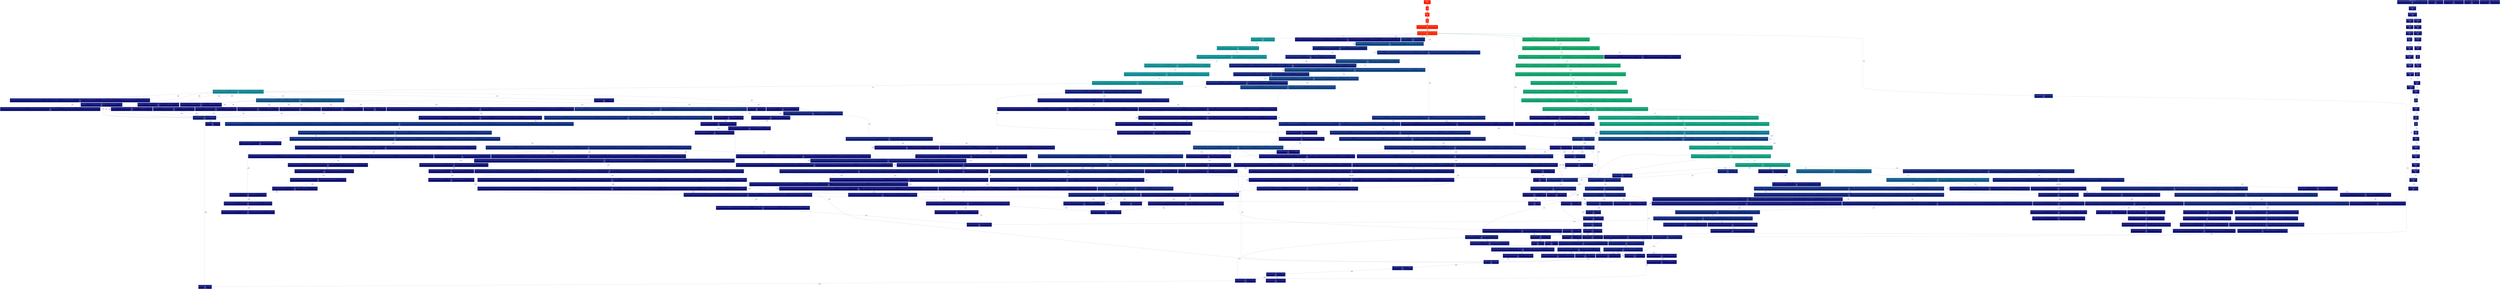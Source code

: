 digraph {
	graph [fontname=Arial, nodesep=0.125, ranksep=0.25];
	node [fontcolor=white, fontname=Arial, height=0, shape=box, style=filled, width=0];
	edge [fontname=Arial];
	"(below main)" [color="#fb1801", fontcolor="#ffffff", fontsize="10.00", label="libc-2.28.so\n(below main)\n97.67%\n(0.00%)\n1×"];
	"(below main)" -> main [arrowsize="0.99", color="#fb1801", fontcolor="#fb1801", fontsize="10.00", label="97.66%\n1×", labeldistance="3.91", penwidth="3.91"];
	"0x0000000000001100" [color="#0d1074", fontcolor="#ffffff", fontsize="10.00", label="libdl-2.28.so\n0x0000000000001100\n0.72%\n(0.00%)\n8×"];
	"0x0000000000001100" -> "_dl_open" [arrowsize="0.35", color="#0d1074", fontcolor="#0d1074", fontsize="10.00", label="0.72%\n8×", labeldistance="0.50", penwidth="0.50"];
	"0x0000000000001850" [color="#0d1074", fontcolor="#ffffff", fontsize="10.00", label="libdl-2.28.so\n0x0000000000001850\n0.72%\n(0.00%)\n71×"];
	"0x0000000000001850" -> "_dl_catch_error" [arrowsize="0.35", color="#0d1074", fontcolor="#0d1074", fontsize="10.00", label="0.72%\n71×", labeldistance="0.50", penwidth="0.50"];
	"0x0000000000002000" [color="#fc1601", fontcolor="#ffffff", fontsize="10.00", label="ld-2.28.so\n0x0000000000002000\n97.84%\n(0.00%)\n0×"];
	"0x0000000000002000" -> "_start" [arrowsize="0.99", color="#fb1801", fontcolor="#fb1801", fontsize="10.00", label="97.67%\n1×", labeldistance="3.91", penwidth="3.91"];
	"0x0000000000003b80" [color="#0d1074", fontcolor="#ffffff", fontsize="10.00", label="libGLX.so.0.0.0\n0x0000000000003b80\n0.69%\n(0.00%)\n4×"];
	"0x0000000000003b80" -> "__glDispatchMakeCurrent" [arrowsize="0.35", color="#0d1074", fontcolor="#0d1074", fontsize="10.00", label="0.69%\n4×", labeldistance="0.50", penwidth="0.50"];
	"0x0000000000008190" [color="#0d1074", fontcolor="#ffffff", fontsize="10.00", label="libGLX.so.0.0.0\n0x0000000000008190\n0.71%\n(0.00%)\n1×"];
	"0x0000000000008190" -> dlopen [arrowsize="0.35", color="#0d1074", fontcolor="#0d1074", fontsize="10.00", label="0.71%\n1×", labeldistance="0.50", penwidth="0.50"];
	"0x00000000000099a0" [color="#0d1074", fontcolor="#ffffff", fontsize="10.00", label="libsfml-window.so.2.5.1\n0x00000000000099a0\n0.75%\n(0.00%)\n74×"];
	"0x00000000000099a0" -> "0x000000000001a880" [arrowsize="0.35", color="#0d1074", fontcolor="#0d1074", fontsize="10.00", label="0.75%\n6×", labeldistance="0.50", penwidth="0.50"];
	"0x0000000000009c80" [color="#0d1074", fontcolor="#ffffff", fontsize="10.00", label="libGLX.so.0.0.0\n0x0000000000009c80\n0.71%\n(0.00%)\n3×"];
	"0x0000000000009c80" -> "0x0000000000008190" [arrowsize="0.35", color="#0d1074", fontcolor="#0d1074", fontsize="10.00", label="0.71%\n1×", labeldistance="0.50", penwidth="0.50"];
	"0x0000000000009ea0" [color="#0d1074", fontcolor="#ffffff", fontsize="10.00", label="libsfml-window.so.2.5.1\n0x0000000000009ea0\n0.75%\n(0.00%)\n2×"];
	"0x0000000000009ea0" -> "0x00000000000099a0" [arrowsize="0.35", color="#0d1074", fontcolor="#0d1074", fontsize="10.00", label="0.75%\n2×", labeldistance="0.50", penwidth="0.50"];
	"0x000000000001a880" [color="#0d1074", fontcolor="#ffffff", fontsize="10.00", label="libsfml-window.so.2.5.1\n0x000000000001a880\n0.75%\n(0.00%)\n6×"];
	"0x000000000001a880" -> glXMakeCurrent [arrowsize="0.35", color="#0d1074", fontcolor="#0d1074", fontsize="10.00", label="0.75%\n6×", labeldistance="0.50", penwidth="0.50"];
	"0x000000000001bed0" [color="#0d1174", fontcolor="#ffffff", fontsize="10.00", label="libsfml-window.so.2.5.1\n0x000000000001bed0\n1.04%\n(0.00%)\n1×"];
	"0x000000000001bed0" -> "0x000000000001c530" [arrowsize="0.35", color="#0d1174", fontcolor="#0d1174", fontsize="10.00", label="0.92%\n1×", labeldistance="0.50", penwidth="0.50"];
	"0x000000000001c530" [color="#0d1174", fontcolor="#ffffff", fontsize="10.00", label="libsfml-window.so.2.5.1\n0x000000000001c530\n0.92%\n(0.00%)\n1×"];
	"0x000000000001c530" -> glXQueryExtensionsString [arrowsize="0.35", color="#0d1174", fontcolor="#0d1174", fontsize="10.00", label="0.92%\n1×", labeldistance="0.50", penwidth="0.50"];
	"0x0000000000040740" [color="#0d0f74", fontcolor="#ffffff", fontsize="10.00", label="libGLdispatch.so.0.0.0\n0x0000000000040740\n0.61%\n(0.00%)\n5×"];
	"0x0000000000040740" -> "0x00000000000a1e10" [arrowsize="0.35", color="#0d0f74", fontcolor="#0d0f74", fontsize="10.00", label="0.61%\n2×", labeldistance="0.50", penwidth="0.50"];
	"0x00000000000a1e10" [color="#0d0f74", fontcolor="#ffffff", fontsize="10.00", label="libGLX_nvidia.so.415.27\n0x00000000000a1e10\n0.61%\n(0.00%)\n2×"];
	"0x00000000000a1e10" -> "0x0000000001129af0" [arrowsize="0.35", color="#0d0f73", fontcolor="#0d0f73", fontsize="10.00", label="0.56%\n5110×", labeldistance="0.50", penwidth="0.50"];
	"0x00000000000a6e50" [color="#0d0f74", fontcolor="#ffffff", fontsize="10.00", label="libGLX_nvidia.so.415.27\n0x00000000000a6e50\n0.59%\n(0.00%)\n2×"];
	"0x00000000000a6e50" -> "0x000000000112a4d0" [arrowsize="0.35", color="#0d0f74", fontcolor="#0d0f74", fontsize="10.00", label="0.59%\n1×", labeldistance="0.50", penwidth="0.50"];
	"0x0000000000db8580" [color="#0d1174", fontcolor="#ffffff", fontsize="10.00", label="libnvidia-glcore.so.415.27\n0x0000000000db8580\n1.14%\n(0.00%)\n12222×"];
	"0x0000000000db8580" -> "__memset_avx2_unaligned_erms" [arrowsize="0.35", color="#0d1174", fontcolor="#0d1174", fontsize="10.00", label="1.14%\n12221×", labeldistance="0.50", penwidth="0.50"];
	"0x0000000001129af0" [color="#0d0f73", fontcolor="#ffffff", fontsize="10.00", label="libnvidia-glcore.so.415.27\n0x0000000001129af0\n0.56%\n(0.01%)\n5110×"];
	"0x0000000001129af0" -> "0x0000000000db8580" [arrowsize="0.35", color="#0d0f73", fontcolor="#0d0f73", fontsize="10.00", label="0.55%\n5110×", labeldistance="0.50", penwidth="0.50"];
	"0x0000000001129d50" [color="#0d0f73", fontcolor="#ffffff", fontsize="10.00", label="libnvidia-glcore.so.415.27\n0x0000000001129d50\n0.57%\n(0.01%)\n5174×"];
	"0x0000000001129d50" -> "0x0000000000db8580" [arrowsize="0.35", color="#0d0f73", fontcolor="#0d0f73", fontsize="10.00", label="0.56%\n5174×", labeldistance="0.50", penwidth="0.50"];
	"0x000000000112a410" [color="#0d0f74", fontcolor="#ffffff", fontsize="10.00", label="libnvidia-glcore.so.415.27\n0x000000000112a410\n0.59%\n(0.02%)\n2×"];
	"0x000000000112a410" -> "0x0000000001129d50" [arrowsize="0.35", color="#0d0f73", fontcolor="#0d0f73", fontsize="10.00", label="0.57%\n5174×", labeldistance="0.50", penwidth="0.50"];
	"0x000000000112a4d0" [color="#0d0f74", fontcolor="#ffffff", fontsize="10.00", label="libnvidia-glcore.so.415.27\n0x000000000112a4d0\n0.59%\n(0.00%)\n1×"];
	"0x000000000112a4d0" -> "0x000000000112a410" [arrowsize="0.35", color="#0d0f74", fontcolor="#0d0f74", fontsize="10.00", label="0.59%\n2×", labeldistance="0.50", penwidth="0.50"];
	"0x0000000005fc7ec0" [color="#0d1074", fontcolor="#ffffff", fontsize="10.00", label="???\n0x0000000005fc7ec0\n0.74%\n(0.00%)\n1×"];
	"0x0000000005fc7ec0" -> "0x00000000000a6e50" [arrowsize="0.35", color="#0d0f74", fontcolor="#0d0f74", fontsize="10.00", label="0.59%\n1×", labeldistance="0.50", penwidth="0.50"];
	"Camera::get_alpha_beta(Eigen::Matrix<float, 3, 1, 0, 3, 1>, float*, float*)" [color="#f92b01", fontcolor="#ffffff", fontsize="10.00", label="rend\nCamera::get_alpha_beta(Eigen::Matrix<float, 3, 1, 0, 3, 1>, float*, float*)\n95.75%\n(0.54%)\n190840×"];
	"Camera::get_alpha_beta(Eigen::Matrix<float, 3, 1, 0, 3, 1>, float*, float*)" -> "Eigen::Block<Eigen::Matrix<float, 3, 3, 0, 3, 3>, 3, 1, true>& Eigen::MatrixBase<Eigen::Block<Eigen::Matrix<float, 3, 3, 0, 3, 3>, 3, 1, true> >::operator=<Eigen::Matrix<float, 3, 1, 0, 3, 1> >(Eigen::DenseBase<Eigen::Matrix<float, 3, 1, 0, 3, 1> > const&)" [arrowsize="0.35", color="#0d4582", fontcolor="#0d4582", fontsize="10.00", label="11.93%\n572520×", labeldistance="0.50", penwidth="0.50"];
	"Camera::get_alpha_beta(Eigen::Matrix<float, 3, 1, 0, 3, 1>, float*, float*)" -> "Eigen::CwiseBinaryOp<Eigen::internal::scalar_difference_op<float, Eigen::internal::traits<Eigen::Matrix<float, 3, 1, 0, 3, 1> >::Scalar>, Eigen::Matrix<float, 3, 1, 0, 3, 1> const, Eigen::Matrix<float, 3, 1, 0, 3, 1> const> const Eigen::MatrixBase<Eigen::Matrix<float, 3, 1, 0, 3, 1> >::operator-<Eigen::Matrix<float, 3, 1, 0, 3, 1> >(Eigen::MatrixBase<Eigen::Matrix<float, 3, 1, 0, 3, 1> > const&) const" [arrowsize="0.35", color="#0d0f74", fontcolor="#0d0f74", fontsize="10.00", label="0.59%\n190840×", labeldistance="0.50", penwidth="0.50"];
	"Camera::get_alpha_beta(Eigen::Matrix<float, 3, 1, 0, 3, 1>, float*, float*)" -> "Eigen::DenseBase<Eigen::Inverse<Eigen::Matrix<float, 3, 3, 0, 3, 3> > >::eval() const" [arrowsize="0.49", color="#0c8e92", fontcolor="#0c8e92", fontsize="10.00", label="24.15%\n190840×", labeldistance="0.97", penwidth="0.97"];
	"Camera::get_alpha_beta(Eigen::Matrix<float, 3, 1, 0, 3, 1>, float*, float*)" -> "Eigen::DenseBase<Eigen::Matrix<float, 3, 3, 0, 3, 3> >::col(long)" [arrowsize="0.35", color="#0d1d78", fontcolor="#0d1d78", fontsize="10.00", label="3.78%\n572520×", labeldistance="0.50", penwidth="0.50"];
	"Camera::get_alpha_beta(Eigen::Matrix<float, 3, 1, 0, 3, 1>, float*, float*)" -> "Eigen::DenseCoeffsBase<Eigen::Matrix<float, 3, 1, 0, 3, 1>, 1>::operator()(long)" [arrowsize="0.35", color="#0d2b7c", fontcolor="#0d2b7c", fontsize="10.00", label="6.86%\n1526720×", labeldistance="0.50", penwidth="0.50"];
	"Camera::get_alpha_beta(Eigen::Matrix<float, 3, 1, 0, 3, 1>, float*, float*)" -> "Eigen::Matrix<float, 3, 1, 0, 3, 1>::Matrix<Eigen::CwiseBinaryOp<Eigen::internal::scalar_difference_op<float, float>, Eigen::Matrix<float, 3, 1, 0, 3, 1> const, Eigen::Matrix<float, 3, 1, 0, 3, 1> const> >(Eigen::EigenBase<Eigen::CwiseBinaryOp<Eigen::internal::scalar_difference_op<float, float>, Eigen::Matrix<float, 3, 1, 0, 3, 1> const, Eigen::Matrix<float, 3, 1, 0, 3, 1> const> > const&)" [arrowsize="0.35", color="#0d287b", fontcolor="#0d287b", fontsize="10.00", label="6.26%\n190840×", labeldistance="0.50", penwidth="0.50"];
	"Camera::get_alpha_beta(Eigen::Matrix<float, 3, 1, 0, 3, 1>, float*, float*)" -> "Eigen::Matrix<float, 3, 1, 0, 3, 1>::Matrix<Eigen::Product<Eigen::Matrix<float, 3, 3, 0, 3, 3>, Eigen::Matrix<float, 3, 1, 0, 3, 1>, 0> >(Eigen::EigenBase<Eigen::Product<Eigen::Matrix<float, 3, 3, 0, 3, 3>, Eigen::Matrix<float, 3, 1, 0, 3, 1>, 0> > const&)" [arrowsize="0.60", color="#0ba260", fontcolor="#0ba260", fontsize="10.00", label="35.93%\n190840×", labeldistance="1.44", penwidth="1.44"];
	"Camera::get_alpha_beta(Eigen::Matrix<float, 3, 1, 0, 3, 1>, float*, float*)" -> "Eigen::Matrix<float, 3, 3, 0, 3, 3>::operator=(Eigen::Matrix<float, 3, 3, 0, 3, 3> const&)" [arrowsize="0.35", color="#0d1f78", fontcolor="#0d1f78", fontsize="10.00", label="4.25%\n190840×", labeldistance="0.50", penwidth="0.50"];
	"Camera::render(sf::RenderTarget*, std::vector<Edge, std::allocator<Edge> >)" [color="#fa2001", fontcolor="#ffffff", fontsize="10.00", label="rend\nCamera::render(sf::RenderTarget*, std::vector<Edge, std::allocator<Edge> >)\n96.82%\n(0.39%)\n65×"];
	"Camera::render(sf::RenderTarget*, std::vector<Edge, std::allocator<Edge> >)" -> "Camera::get_alpha_beta(Eigen::Matrix<float, 3, 1, 0, 3, 1>, float*, float*)" [arrowsize="0.98", color="#f92b01", fontcolor="#f92b01", fontsize="10.00", label="95.75%\n190840×", labeldistance="3.83", penwidth="3.83"];
	"Eigen::Block<Eigen::Matrix<float, 3, 1, 0, 3, 1> const, 3, 1, true>::Block(Eigen::Block<Eigen::Matrix<float, 3, 1, 0, 3, 1> const, 3, 1, true> const&)" [color="#0d1174", fontcolor="#ffffff", fontsize="10.00", label="rend\nEigen::Block<Eigen::Matrix<float, 3, 1, 0, 3, 1> const, 3, 1, true>::Block(Eigen::Block<Eigen::Matrix<float, 3, 1, 0, 3, 1> const, 3, 1, true> const&)\n1.05%\n(0.13%)\n572538×"];
	"Eigen::Block<Eigen::Matrix<float, 3, 1, 0, 3, 1> const, 3, 1, true>::Block(Eigen::Block<Eigen::Matrix<float, 3, 1, 0, 3, 1> const, 3, 1, true> const&)" -> "Eigen::BlockImpl<Eigen::Matrix<float, 3, 1, 0, 3, 1> const, 3, 1, true, Eigen::Dense>::BlockImpl(Eigen::BlockImpl<Eigen::Matrix<float, 3, 1, 0, 3, 1> const, 3, 1, true, Eigen::Dense> const&)" [arrowsize="0.35", color="#0d1174", fontcolor="#0d1174", fontsize="10.00", label="0.92%\n572538×", labeldistance="0.50", penwidth="0.50"];
	"Eigen::Block<Eigen::Matrix<float, 3, 1, 0, 3, 1> const, 3, 1, true>::Block(Eigen::Matrix<float, 3, 1, 0, 3, 1> const&, long)" [color="#0d1f78", fontcolor="#ffffff", fontsize="10.00", label="rend\nEigen::Block<Eigen::Matrix<float, 3, 1, 0, 3, 1> const, 3, 1, true>::Block(Eigen::Matrix<float, 3, 1, 0, 3, 1> const&, long)\n4.30%\n(0.22%)\n572538×"];
	"Eigen::Block<Eigen::Matrix<float, 3, 1, 0, 3, 1> const, 3, 1, true>::Block(Eigen::Matrix<float, 3, 1, 0, 3, 1> const&, long)" -> "Eigen::BlockImpl<Eigen::Matrix<float, 3, 1, 0, 3, 1> const, 3, 1, true, Eigen::Dense>::BlockImpl(Eigen::Matrix<float, 3, 1, 0, 3, 1> const&, long)" [arrowsize="0.35", color="#0d1e78", fontcolor="#0d1e78", fontsize="10.00", label="3.96%\n572538×", labeldistance="0.50", penwidth="0.50"];
	"Eigen::Block<Eigen::Matrix<float, 3, 1, 0, 3, 1> const, 3, 1, true>::Block(Eigen::Matrix<float, 3, 1, 0, 3, 1> const&, long)" -> "Eigen::PlainObjectBase<Eigen::Matrix<float, 3, 1, 0, 3, 1> >::cols() const" [arrowsize="0.35", color="#0d0d73", fontcolor="#0d0d73", fontsize="10.00", label="0.12%\n572538×", labeldistance="0.50", penwidth="0.50"];
	"Eigen::Block<Eigen::Matrix<float, 3, 3, 0, 3, 3> const, 1, 3, false>::Block(Eigen::Block<Eigen::Matrix<float, 3, 3, 0, 3, 3> const, 1, 3, false> const&)" [color="#0d1575", fontcolor="#ffffff", fontsize="10.00", label="rend\nEigen::Block<Eigen::Matrix<float, 3, 3, 0, 3, 3> const, 1, 3, false>::Block(Eigen::Block<Eigen::Matrix<float, 3, 3, 0, 3, 3> const, 1, 3, false> const&)\n1.92%\n(0.26%)\n1145148×"];
	"Eigen::Block<Eigen::Matrix<float, 3, 3, 0, 3, 3> const, 1, 3, false>::Block(Eigen::Block<Eigen::Matrix<float, 3, 3, 0, 3, 3> const, 1, 3, false> const&)" -> "Eigen::BlockImpl<Eigen::Matrix<float, 3, 3, 0, 3, 3> const, 1, 3, false, Eigen::Dense>::BlockImpl(Eigen::BlockImpl<Eigen::Matrix<float, 3, 3, 0, 3, 3> const, 1, 3, false, Eigen::Dense> const&)" [arrowsize="0.35", color="#0d1475", fontcolor="#0d1475", fontsize="10.00", label="1.66%\n1145148×", labeldistance="0.50", penwidth="0.50"];
	"Eigen::Block<Eigen::Matrix<float, 3, 3, 0, 3, 3> const, 1, 3, false>::Block(Eigen::Matrix<float, 3, 3, 0, 3, 3> const&, long)" [color="#0d1876", fontcolor="#ffffff", fontsize="10.00", label="rend\nEigen::Block<Eigen::Matrix<float, 3, 3, 0, 3, 3> const, 1, 3, false>::Block(Eigen::Matrix<float, 3, 3, 0, 3, 3> const&, long)\n2.58%\n(0.23%)\n572574×"];
	"Eigen::Block<Eigen::Matrix<float, 3, 3, 0, 3, 3> const, 1, 3, false>::Block(Eigen::Matrix<float, 3, 3, 0, 3, 3> const&, long)" -> "Eigen::BlockImpl<Eigen::Matrix<float, 3, 3, 0, 3, 3> const, 1, 3, false, Eigen::Dense>::BlockImpl(Eigen::Matrix<float, 3, 3, 0, 3, 3> const&, long)" [arrowsize="0.35", color="#0d1676", fontcolor="#0d1676", fontsize="10.00", label="2.24%\n572574×", labeldistance="0.50", penwidth="0.50"];
	"Eigen::Block<Eigen::Matrix<float, 3, 3, 0, 3, 3> const, 1, 3, false>::Block(Eigen::Matrix<float, 3, 3, 0, 3, 3> const&, long)" -> "Eigen::PlainObjectBase<Eigen::Matrix<float, 3, 3, 0, 3, 3> >::rows() const" [arrowsize="0.35", color="#0d0d73", fontcolor="#0d0d73", fontsize="10.00", label="0.12%\n572574×", labeldistance="0.50", penwidth="0.50"];
	"Eigen::Block<Eigen::Matrix<float, 3, 3, 0, 3, 3> const, 3, 1, true>::Block(Eigen::Matrix<float, 3, 3, 0, 3, 3> const&, long)" [color="#0d1174", fontcolor="#ffffff", fontsize="10.00", label="rend\nEigen::Block<Eigen::Matrix<float, 3, 3, 0, 3, 3> const, 3, 1, true>::Block(Eigen::Matrix<float, 3, 3, 0, 3, 3> const&, long)\n1.13%\n(0.07%)\n190876×"];
	"Eigen::Block<Eigen::Matrix<float, 3, 3, 0, 3, 3> const, 3, 1, true>::Block(Eigen::Matrix<float, 3, 3, 0, 3, 3> const&, long)" -> "Eigen::BlockImpl<Eigen::Matrix<float, 3, 3, 0, 3, 3> const, 3, 1, true, Eigen::Dense>::BlockImpl(Eigen::Matrix<float, 3, 3, 0, 3, 3> const&, long)" [arrowsize="0.35", color="#0d1174", fontcolor="#0d1174", fontsize="10.00", label="1.02%\n190876×", labeldistance="0.50", penwidth="0.50"];
	"Eigen::Block<Eigen::Matrix<float, 3, 3, 0, 3, 3>, 1, 3, false>& Eigen::MatrixBase<Eigen::Block<Eigen::Matrix<float, 3, 3, 0, 3, 3>, 1, 3, false> >::operator=<Eigen::CwiseBinaryOp<Eigen::internal::scalar_product_op<float, float>, Eigen::Matrix<float, 3, 1, 0, 3, 1> const, Eigen::CwiseNullaryOp<Eigen::internal::scalar_constant_op<float>, Eigen::Matrix<float, 3, 1, 0, 3, 1> const> const> >(Eigen::DenseBase<Eigen::CwiseBinaryOp<Eigen::internal::scalar_product_op<float, float>, Eigen::Matrix<float, 3, 1, 0, 3, 1> const, Eigen::CwiseNullaryOp<Eigen::internal::scalar_constant_op<float>, Eigen::Matrix<float, 3, 1, 0, 3, 1> const> const> > const&)" [color="#0d2d7c", fontcolor="#ffffff", fontsize="10.00", label="rend\nEigen::Block<Eigen::Matrix<float, 3, 3, 0, 3, 3>, 1, 3, false>& Eigen::MatrixBase<Eigen::Block<Eigen::Matrix<float, 3, 3, 0, 3, 3>, 1, 3, false> >::operator=<Eigen::CwiseBinaryOp<Eigen::internal::scalar_product_op<float, float>, Eigen::Matrix<float, 3, 1, 0, 3, 1> const, Eigen::CwiseNullaryOp<Eigen::internal::scalar_constant_op<float>, Eigen::Matrix<float, 3, 1, 0, 3, 1> const> const> >(Eigen::DenseBase<Eigen::CwiseBinaryOp<Eigen::internal::scalar_product_op<float, float>, Eigen::Matrix<float, 3, 1, 0, 3, 1> const, Eigen::CwiseNullaryOp<Eigen::internal::scalar_constant_op<float>, Eigen::Matrix<float, 3, 1, 0, 3, 1> const> const> > const&)\n7.28%\n(0.08%)\n190840×"];
	"Eigen::Block<Eigen::Matrix<float, 3, 3, 0, 3, 3>, 1, 3, false>& Eigen::MatrixBase<Eigen::Block<Eigen::Matrix<float, 3, 3, 0, 3, 3>, 1, 3, false> >::operator=<Eigen::CwiseBinaryOp<Eigen::internal::scalar_product_op<float, float>, Eigen::Matrix<float, 3, 1, 0, 3, 1> const, Eigen::CwiseNullaryOp<Eigen::internal::scalar_constant_op<float>, Eigen::Matrix<float, 3, 1, 0, 3, 1> const> const> >(Eigen::DenseBase<Eigen::CwiseBinaryOp<Eigen::internal::scalar_product_op<float, float>, Eigen::Matrix<float, 3, 1, 0, 3, 1> const, Eigen::CwiseNullaryOp<Eigen::internal::scalar_constant_op<float>, Eigen::Matrix<float, 3, 1, 0, 3, 1> const> const> > const&)" -> "void Eigen::internal::call_assignment<Eigen::Block<Eigen::Matrix<float, 3, 3, 0, 3, 3>, 1, 3, false>, Eigen::CwiseBinaryOp<Eigen::internal::scalar_product_op<float, float>, Eigen::Matrix<float, 3, 1, 0, 3, 1> const, Eigen::CwiseNullaryOp<Eigen::internal::scalar_constant_op<float>, Eigen::Matrix<float, 3, 1, 0, 3, 1> const> const> >(Eigen::Block<Eigen::Matrix<float, 3, 3, 0, 3, 3>, 1, 3, false>&, Eigen::CwiseBinaryOp<Eigen::internal::scalar_product_op<float, float>, Eigen::Matrix<float, 3, 1, 0, 3, 1> const, Eigen::CwiseNullaryOp<Eigen::internal::scalar_constant_op<float>, Eigen::Matrix<float, 3, 1, 0, 3, 1> const> const> const&)" [arrowsize="0.35", color="#0d2c7c", fontcolor="#0d2c7c", fontsize="10.00", label="7.15%\n190840×", labeldistance="0.50", penwidth="0.50"];
	"Eigen::Block<Eigen::Matrix<float, 3, 3, 0, 3, 3>, 1, 3, false>::Block(Eigen::Block<Eigen::Matrix<float, 3, 3, 0, 3, 3>, 1, 3, false> const&)" [color="#0d1074", fontcolor="#ffffff", fontsize="10.00", label="rend\nEigen::Block<Eigen::Matrix<float, 3, 3, 0, 3, 3>, 1, 3, false>::Block(Eigen::Block<Eigen::Matrix<float, 3, 3, 0, 3, 3>, 1, 3, false> const&)\n0.73%\n(0.09%)\n381680×"];
	"Eigen::Block<Eigen::Matrix<float, 3, 3, 0, 3, 3>, 1, 3, false>::Block(Eigen::Block<Eigen::Matrix<float, 3, 3, 0, 3, 3>, 1, 3, false> const&)" -> "Eigen::BlockImpl<Eigen::Matrix<float, 3, 3, 0, 3, 3>, 1, 3, false, Eigen::Dense>::BlockImpl(Eigen::BlockImpl<Eigen::Matrix<float, 3, 3, 0, 3, 3>, 1, 3, false, Eigen::Dense> const&)" [arrowsize="0.35", color="#0d0f74", fontcolor="#0d0f74", fontsize="10.00", label="0.64%\n381680×", labeldistance="0.50", penwidth="0.50"];
	"Eigen::Block<Eigen::Matrix<float, 3, 3, 0, 3, 3>, 1, 3, false>::Block(Eigen::Matrix<float, 3, 3, 0, 3, 3>&, long)" [color="#0d1174", fontcolor="#ffffff", fontsize="10.00", label="rend\nEigen::Block<Eigen::Matrix<float, 3, 3, 0, 3, 3>, 1, 3, false>::Block(Eigen::Matrix<float, 3, 3, 0, 3, 3>&, long)\n0.91%\n(0.08%)\n190840×"];
	"Eigen::Block<Eigen::Matrix<float, 3, 3, 0, 3, 3>, 1, 3, false>::Block(Eigen::Matrix<float, 3, 3, 0, 3, 3>&, long)" -> "Eigen::BlockImpl<Eigen::Matrix<float, 3, 3, 0, 3, 3>, 1, 3, false, Eigen::Dense>::BlockImpl(Eigen::Matrix<float, 3, 3, 0, 3, 3>&, long)" [arrowsize="0.35", color="#0d1074", fontcolor="#0d1074", fontsize="10.00", label="0.80%\n190840×", labeldistance="0.50", penwidth="0.50"];
	"Eigen::Block<Eigen::Matrix<float, 3, 3, 0, 3, 3>, 3, 1, true>& Eigen::MatrixBase<Eigen::Block<Eigen::Matrix<float, 3, 3, 0, 3, 3>, 3, 1, true> >::operator=<Eigen::Matrix<float, 3, 1, 0, 3, 1> >(Eigen::DenseBase<Eigen::Matrix<float, 3, 1, 0, 3, 1> > const&)" [color="#0d4582", fontcolor="#ffffff", fontsize="10.00", label="rend\nEigen::Block<Eigen::Matrix<float, 3, 3, 0, 3, 3>, 3, 1, true>& Eigen::MatrixBase<Eigen::Block<Eigen::Matrix<float, 3, 3, 0, 3, 3>, 3, 1, true> >::operator=<Eigen::Matrix<float, 3, 1, 0, 3, 1> >(Eigen::DenseBase<Eigen::Matrix<float, 3, 1, 0, 3, 1> > const&)\n11.93%\n(0.23%)\n572520×"];
	"Eigen::Block<Eigen::Matrix<float, 3, 3, 0, 3, 3>, 3, 1, true>& Eigen::MatrixBase<Eigen::Block<Eigen::Matrix<float, 3, 3, 0, 3, 3>, 3, 1, true> >::operator=<Eigen::Matrix<float, 3, 1, 0, 3, 1> >(Eigen::DenseBase<Eigen::Matrix<float, 3, 1, 0, 3, 1> > const&)" -> "void Eigen::internal::call_assignment<Eigen::Block<Eigen::Matrix<float, 3, 3, 0, 3, 3>, 3, 1, true>, Eigen::Matrix<float, 3, 1, 0, 3, 1> >(Eigen::Block<Eigen::Matrix<float, 3, 3, 0, 3, 3>, 3, 1, true>&, Eigen::Matrix<float, 3, 1, 0, 3, 1> const&)" [arrowsize="0.35", color="#0d4382", fontcolor="#0d4382", fontsize="10.00", label="11.52%\n572520×", labeldistance="0.50", penwidth="0.50"];
	"Eigen::Block<Eigen::Matrix<float, 3, 3, 0, 3, 3>, 3, 1, true>::Block(Eigen::Matrix<float, 3, 3, 0, 3, 3>&, long)" [color="#0d1c77", fontcolor="#ffffff", fontsize="10.00", label="rend\nEigen::Block<Eigen::Matrix<float, 3, 3, 0, 3, 3>, 3, 1, true>::Block(Eigen::Matrix<float, 3, 3, 0, 3, 3>&, long)\n3.54%\n(0.22%)\n572520×"];
	"Eigen::Block<Eigen::Matrix<float, 3, 3, 0, 3, 3>, 3, 1, true>::Block(Eigen::Matrix<float, 3, 3, 0, 3, 3>&, long)" -> "Eigen::BlockImpl<Eigen::Matrix<float, 3, 3, 0, 3, 3>, 3, 1, true, Eigen::Dense>::BlockImpl(Eigen::Matrix<float, 3, 3, 0, 3, 3>&, long)" [arrowsize="0.35", color="#0d1a77", fontcolor="#0d1a77", fontsize="10.00", label="3.21%\n572520×", labeldistance="0.50", penwidth="0.50"];
	"Eigen::Block<Eigen::Matrix<float, 3, 3, 0, 3, 3>, 3, 1, true>::Block(Eigen::Matrix<float, 3, 3, 0, 3, 3>&, long)" -> "Eigen::PlainObjectBase<Eigen::Matrix<float, 3, 3, 0, 3, 3> >::cols() const" [arrowsize="0.35", color="#0d0d73", fontcolor="#0d0d73", fontsize="10.00", label="0.12%\n572520×", labeldistance="0.50", penwidth="0.50"];
	"Eigen::BlockImpl<Eigen::Matrix<float, 3, 1, 0, 3, 1> const, 3, 1, true, Eigen::Dense>::BlockImpl(Eigen::BlockImpl<Eigen::Matrix<float, 3, 1, 0, 3, 1> const, 3, 1, true, Eigen::Dense> const&)" [color="#0d1174", fontcolor="#ffffff", fontsize="10.00", label="rend\nEigen::BlockImpl<Eigen::Matrix<float, 3, 1, 0, 3, 1> const, 3, 1, true, Eigen::Dense>::BlockImpl(Eigen::BlockImpl<Eigen::Matrix<float, 3, 1, 0, 3, 1> const, 3, 1, true, Eigen::Dense> const&)\n0.92%\n(0.13%)\n572538×"];
	"Eigen::BlockImpl<Eigen::Matrix<float, 3, 1, 0, 3, 1> const, 3, 1, true, Eigen::Dense>::BlockImpl(Eigen::BlockImpl<Eigen::Matrix<float, 3, 1, 0, 3, 1> const, 3, 1, true, Eigen::Dense> const&)" -> "Eigen::internal::BlockImpl_dense<Eigen::Matrix<float, 3, 1, 0, 3, 1> const, 3, 1, true, true>::BlockImpl_dense(Eigen::internal::BlockImpl_dense<Eigen::Matrix<float, 3, 1, 0, 3, 1> const, 3, 1, true, true> const&)" [arrowsize="0.35", color="#0d1074", fontcolor="#0d1074", fontsize="10.00", label="0.79%\n572538×", labeldistance="0.50", penwidth="0.50"];
	"Eigen::BlockImpl<Eigen::Matrix<float, 3, 1, 0, 3, 1> const, 3, 1, true, Eigen::Dense>::BlockImpl(Eigen::Matrix<float, 3, 1, 0, 3, 1> const&, long)" [color="#0d1e78", fontcolor="#ffffff", fontsize="10.00", label="rend\nEigen::BlockImpl<Eigen::Matrix<float, 3, 1, 0, 3, 1> const, 3, 1, true, Eigen::Dense>::BlockImpl(Eigen::Matrix<float, 3, 1, 0, 3, 1> const&, long)\n3.96%\n(0.15%)\n572538×"];
	"Eigen::BlockImpl<Eigen::Matrix<float, 3, 1, 0, 3, 1> const, 3, 1, true, Eigen::Dense>::BlockImpl(Eigen::Matrix<float, 3, 1, 0, 3, 1> const&, long)" -> "Eigen::internal::BlockImpl_dense<Eigen::Matrix<float, 3, 1, 0, 3, 1> const, 3, 1, true, true>::BlockImpl_dense(Eigen::Matrix<float, 3, 1, 0, 3, 1> const&, long)" [arrowsize="0.35", color="#0d1d78", fontcolor="#0d1d78", fontsize="10.00", label="3.81%\n572538×", labeldistance="0.50", penwidth="0.50"];
	"Eigen::BlockImpl<Eigen::Matrix<float, 3, 3, 0, 3, 3> const, 1, 3, false, Eigen::Dense>::BlockImpl(Eigen::BlockImpl<Eigen::Matrix<float, 3, 3, 0, 3, 3> const, 1, 3, false, Eigen::Dense> const&)" [color="#0d1475", fontcolor="#ffffff", fontsize="10.00", label="rend\nEigen::BlockImpl<Eigen::Matrix<float, 3, 3, 0, 3, 3> const, 1, 3, false, Eigen::Dense>::BlockImpl(Eigen::BlockImpl<Eigen::Matrix<float, 3, 3, 0, 3, 3> const, 1, 3, false, Eigen::Dense> const&)\n1.66%\n(0.26%)\n1145148×"];
	"Eigen::BlockImpl<Eigen::Matrix<float, 3, 3, 0, 3, 3> const, 1, 3, false, Eigen::Dense>::BlockImpl(Eigen::BlockImpl<Eigen::Matrix<float, 3, 3, 0, 3, 3> const, 1, 3, false, Eigen::Dense> const&)" -> "Eigen::internal::BlockImpl_dense<Eigen::Matrix<float, 3, 3, 0, 3, 3> const, 1, 3, false, true>::BlockImpl_dense(Eigen::internal::BlockImpl_dense<Eigen::Matrix<float, 3, 3, 0, 3, 3> const, 1, 3, false, true> const&)" [arrowsize="0.35", color="#0d1375", fontcolor="#0d1375", fontsize="10.00", label="1.41%\n1145148×", labeldistance="0.50", penwidth="0.50"];
	"Eigen::BlockImpl<Eigen::Matrix<float, 3, 3, 0, 3, 3> const, 1, 3, false, Eigen::Dense>::BlockImpl(Eigen::Matrix<float, 3, 3, 0, 3, 3> const&, long)" [color="#0d1676", fontcolor="#ffffff", fontsize="10.00", label="rend\nEigen::BlockImpl<Eigen::Matrix<float, 3, 3, 0, 3, 3> const, 1, 3, false, Eigen::Dense>::BlockImpl(Eigen::Matrix<float, 3, 3, 0, 3, 3> const&, long)\n2.24%\n(0.15%)\n572574×"];
	"Eigen::BlockImpl<Eigen::Matrix<float, 3, 3, 0, 3, 3> const, 1, 3, false, Eigen::Dense>::BlockImpl(Eigen::Matrix<float, 3, 3, 0, 3, 3> const&, long)" -> "Eigen::internal::BlockImpl_dense<Eigen::Matrix<float, 3, 3, 0, 3, 3> const, 1, 3, false, true>::BlockImpl_dense(Eigen::Matrix<float, 3, 3, 0, 3, 3> const&, long)" [arrowsize="0.35", color="#0d1575", fontcolor="#0d1575", fontsize="10.00", label="2.09%\n572574×", labeldistance="0.50", penwidth="0.50"];
	"Eigen::BlockImpl<Eigen::Matrix<float, 3, 3, 0, 3, 3> const, 3, 1, true, Eigen::Dense>::BlockImpl(Eigen::Matrix<float, 3, 3, 0, 3, 3> const&, long)" [color="#0d1174", fontcolor="#ffffff", fontsize="10.00", label="rend\nEigen::BlockImpl<Eigen::Matrix<float, 3, 3, 0, 3, 3> const, 3, 1, true, Eigen::Dense>::BlockImpl(Eigen::Matrix<float, 3, 3, 0, 3, 3> const&, long)\n1.02%\n(0.05%)\n190876×"];
	"Eigen::BlockImpl<Eigen::Matrix<float, 3, 3, 0, 3, 3> const, 3, 1, true, Eigen::Dense>::BlockImpl(Eigen::Matrix<float, 3, 3, 0, 3, 3> const&, long)" -> "Eigen::internal::BlockImpl_dense<Eigen::Matrix<float, 3, 3, 0, 3, 3> const, 3, 1, true, true>::BlockImpl_dense(Eigen::Matrix<float, 3, 3, 0, 3, 3> const&, long)" [arrowsize="0.35", color="#0d1174", fontcolor="#0d1174", fontsize="10.00", label="0.97%\n190876×", labeldistance="0.50", penwidth="0.50"];
	"Eigen::BlockImpl<Eigen::Matrix<float, 3, 3, 0, 3, 3>, 1, 3, false, Eigen::Dense>::BlockImpl(Eigen::BlockImpl<Eigen::Matrix<float, 3, 3, 0, 3, 3>, 1, 3, false, Eigen::Dense> const&)" [color="#0d0f74", fontcolor="#ffffff", fontsize="10.00", label="rend\nEigen::BlockImpl<Eigen::Matrix<float, 3, 3, 0, 3, 3>, 1, 3, false, Eigen::Dense>::BlockImpl(Eigen::BlockImpl<Eigen::Matrix<float, 3, 3, 0, 3, 3>, 1, 3, false, Eigen::Dense> const&)\n0.64%\n(0.09%)\n381680×"];
	"Eigen::BlockImpl<Eigen::Matrix<float, 3, 3, 0, 3, 3>, 1, 3, false, Eigen::Dense>::BlockImpl(Eigen::BlockImpl<Eigen::Matrix<float, 3, 3, 0, 3, 3>, 1, 3, false, Eigen::Dense> const&)" -> "Eigen::internal::BlockImpl_dense<Eigen::Matrix<float, 3, 3, 0, 3, 3>, 1, 3, false, true>::BlockImpl_dense(Eigen::internal::BlockImpl_dense<Eigen::Matrix<float, 3, 3, 0, 3, 3>, 1, 3, false, true> const&)" [arrowsize="0.35", color="#0d0f73", fontcolor="#0d0f73", fontsize="10.00", label="0.55%\n381680×", labeldistance="0.50", penwidth="0.50"];
	"Eigen::BlockImpl<Eigen::Matrix<float, 3, 3, 0, 3, 3>, 1, 3, false, Eigen::Dense>::BlockImpl(Eigen::Matrix<float, 3, 3, 0, 3, 3>&, long)" [color="#0d1074", fontcolor="#ffffff", fontsize="10.00", label="rend\nEigen::BlockImpl<Eigen::Matrix<float, 3, 3, 0, 3, 3>, 1, 3, false, Eigen::Dense>::BlockImpl(Eigen::Matrix<float, 3, 3, 0, 3, 3>&, long)\n0.80%\n(0.05%)\n190840×"];
	"Eigen::BlockImpl<Eigen::Matrix<float, 3, 3, 0, 3, 3>, 1, 3, false, Eigen::Dense>::BlockImpl(Eigen::Matrix<float, 3, 3, 0, 3, 3>&, long)" -> "Eigen::internal::BlockImpl_dense<Eigen::Matrix<float, 3, 3, 0, 3, 3>, 1, 3, false, true>::BlockImpl_dense(Eigen::Matrix<float, 3, 3, 0, 3, 3>&, long)" [arrowsize="0.35", color="#0d1074", fontcolor="#0d1074", fontsize="10.00", label="0.75%\n190840×", labeldistance="0.50", penwidth="0.50"];
	"Eigen::BlockImpl<Eigen::Matrix<float, 3, 3, 0, 3, 3>, 3, 1, true, Eigen::Dense>::BlockImpl(Eigen::Matrix<float, 3, 3, 0, 3, 3>&, long)" [color="#0d1a77", fontcolor="#ffffff", fontsize="10.00", label="rend\nEigen::BlockImpl<Eigen::Matrix<float, 3, 3, 0, 3, 3>, 3, 1, true, Eigen::Dense>::BlockImpl(Eigen::Matrix<float, 3, 3, 0, 3, 3>&, long)\n3.21%\n(0.15%)\n572520×"];
	"Eigen::BlockImpl<Eigen::Matrix<float, 3, 3, 0, 3, 3>, 3, 1, true, Eigen::Dense>::BlockImpl(Eigen::Matrix<float, 3, 3, 0, 3, 3>&, long)" -> "Eigen::internal::BlockImpl_dense<Eigen::Matrix<float, 3, 3, 0, 3, 3>, 3, 1, true, true>::BlockImpl_dense(Eigen::Matrix<float, 3, 3, 0, 3, 3>&, long)" [arrowsize="0.35", color="#0d1a77", fontcolor="#0d1a77", fontsize="10.00", label="3.06%\n572520×", labeldistance="0.50", penwidth="0.50"];
	"Eigen::CwiseBinaryOp<Eigen::internal::scalar_difference_op<float, Eigen::internal::traits<Eigen::Matrix<float, 3, 1, 0, 3, 1> >::Scalar>, Eigen::Matrix<float, 3, 1, 0, 3, 1> const, Eigen::Matrix<float, 3, 1, 0, 3, 1> const> const Eigen::MatrixBase<Eigen::Matrix<float, 3, 1, 0, 3, 1> >::operator-<Eigen::Matrix<float, 3, 1, 0, 3, 1> >(Eigen::MatrixBase<Eigen::Matrix<float, 3, 1, 0, 3, 1> > const&) const" [color="#0d0f74", fontcolor="#ffffff", fontsize="10.00", label="rend\nEigen::CwiseBinaryOp<Eigen::internal::scalar_difference_op<float, Eigen::internal::traits<Eigen::Matrix<float, 3, 1, 0, 3, 1> >::Scalar>, Eigen::Matrix<float, 3, 1, 0, 3, 1> const, Eigen::Matrix<float, 3, 1, 0, 3, 1> const> const Eigen::MatrixBase<Eigen::Matrix<float, 3, 1, 0, 3, 1> >::operator-<Eigen::Matrix<float, 3, 1, 0, 3, 1> >(Eigen::MatrixBase<Eigen::Matrix<float, 3, 1, 0, 3, 1> > const&) const\n0.59%\n(0.12%)\n190840×"];
	"Eigen::CwiseBinaryOp<Eigen::internal::scalar_product_op<float, Eigen::internal::traits<Eigen::Block<Eigen::Matrix<float, 3, 1, 0, 3, 1> const, 3, 1, true> >::Scalar>, Eigen::Transpose<Eigen::Block<Eigen::Matrix<float, 3, 3, 0, 3, 3> const, 1, 3, false> const> const, Eigen::Block<Eigen::Matrix<float, 3, 1, 0, 3, 1> const, 3, 1, true> const> const Eigen::MatrixBase<Eigen::Transpose<Eigen::Block<Eigen::Matrix<float, 3, 3, 0, 3, 3> const, 1, 3, false> const> >::cwiseProduct<Eigen::Block<Eigen::Matrix<float, 3, 1, 0, 3, 1> const, 3, 1, true> >(Eigen::MatrixBase<Eigen::Block<Eigen::Matrix<float, 3, 1, 0, 3, 1> const, 3, 1, true> > const&) const" [color="#0d1f78", fontcolor="#ffffff", fontsize="10.00", label="rend\nEigen::CwiseBinaryOp<Eigen::internal::scalar_product_op<float, Eigen::internal::traits<Eigen::Block<Eigen::Matrix<float, 3, 1, 0, 3, 1> const, 3, 1, true> >::Scalar>, Eigen::Transpose<Eigen::Block<Eigen::Matrix<float, 3, 3, 0, 3, 3> const, 1, 3, false> const> const, Eigen::Block<Eigen::Matrix<float, 3, 1, 0, 3, 1> const, 3, 1, true> const> const Eigen::MatrixBase<Eigen::Transpose<Eigen::Block<Eigen::Matrix<float, 3, 3, 0, 3, 3> const, 1, 3, false> const> >::cwiseProduct<Eigen::Block<Eigen::Matrix<float, 3, 1, 0, 3, 1> const, 3, 1, true> >(Eigen::MatrixBase<Eigen::Block<Eigen::Matrix<float, 3, 1, 0, 3, 1> const, 3, 1, true> > const&) const\n4.15%\n(0.35%)\n572538×"];
	"Eigen::CwiseBinaryOp<Eigen::internal::scalar_product_op<float, Eigen::internal::traits<Eigen::Block<Eigen::Matrix<float, 3, 1, 0, 3, 1> const, 3, 1, true> >::Scalar>, Eigen::Transpose<Eigen::Block<Eigen::Matrix<float, 3, 3, 0, 3, 3> const, 1, 3, false> const> const, Eigen::Block<Eigen::Matrix<float, 3, 1, 0, 3, 1> const, 3, 1, true> const> const Eigen::MatrixBase<Eigen::Transpose<Eigen::Block<Eigen::Matrix<float, 3, 3, 0, 3, 3> const, 1, 3, false> const> >::cwiseProduct<Eigen::Block<Eigen::Matrix<float, 3, 1, 0, 3, 1> const, 3, 1, true> >(Eigen::MatrixBase<Eigen::Block<Eigen::Matrix<float, 3, 1, 0, 3, 1> const, 3, 1, true> > const&) const" -> "Eigen::CwiseBinaryOp<Eigen::internal::scalar_product_op<float, float>, Eigen::Transpose<Eigen::Block<Eigen::Matrix<float, 3, 3, 0, 3, 3> const, 1, 3, false> const> const, Eigen::Block<Eigen::Matrix<float, 3, 1, 0, 3, 1> const, 3, 1, true> const>::CwiseBinaryOp(Eigen::Transpose<Eigen::Block<Eigen::Matrix<float, 3, 3, 0, 3, 3> const, 1, 3, false> const> const&, Eigen::Block<Eigen::Matrix<float, 3, 1, 0, 3, 1> const, 3, 1, true> const&, Eigen::internal::scalar_product_op<float, float> const&)" [arrowsize="0.35", color="#0d1c77", fontcolor="#0d1c77", fontsize="10.00", label="3.62%\n572538×", labeldistance="0.50", penwidth="0.50"];
	"Eigen::CwiseBinaryOp<Eigen::internal::scalar_product_op<float, Eigen::internal::traits<Eigen::Block<Eigen::Matrix<float, 3, 3, 0, 3, 3> const, 3, 1, true> >::Scalar>, Eigen::Matrix<float, 3, 1, 0, 3, 1> const, Eigen::Block<Eigen::Matrix<float, 3, 3, 0, 3, 3> const, 3, 1, true> const> const Eigen::MatrixBase<Eigen::Matrix<float, 3, 1, 0, 3, 1> >::cwiseProduct<Eigen::Block<Eigen::Matrix<float, 3, 3, 0, 3, 3> const, 3, 1, true> >(Eigen::MatrixBase<Eigen::Block<Eigen::Matrix<float, 3, 3, 0, 3, 3> const, 3, 1, true> > const&) const" [color="#0d1174", fontcolor="#ffffff", fontsize="10.00", label="rend\nEigen::CwiseBinaryOp<Eigen::internal::scalar_product_op<float, Eigen::internal::traits<Eigen::Block<Eigen::Matrix<float, 3, 3, 0, 3, 3> const, 3, 1, true> >::Scalar>, Eigen::Matrix<float, 3, 1, 0, 3, 1> const, Eigen::Block<Eigen::Matrix<float, 3, 3, 0, 3, 3> const, 3, 1, true> const> const Eigen::MatrixBase<Eigen::Matrix<float, 3, 1, 0, 3, 1> >::cwiseProduct<Eigen::Block<Eigen::Matrix<float, 3, 3, 0, 3, 3> const, 3, 1, true> >(Eigen::MatrixBase<Eigen::Block<Eigen::Matrix<float, 3, 3, 0, 3, 3> const, 3, 1, true> > const&) const\n0.92%\n(0.12%)\n190840×"];
	"Eigen::CwiseBinaryOp<Eigen::internal::scalar_product_op<float, Eigen::internal::traits<Eigen::Block<Eigen::Matrix<float, 3, 3, 0, 3, 3> const, 3, 1, true> >::Scalar>, Eigen::Matrix<float, 3, 1, 0, 3, 1> const, Eigen::Block<Eigen::Matrix<float, 3, 3, 0, 3, 3> const, 3, 1, true> const> const Eigen::MatrixBase<Eigen::Matrix<float, 3, 1, 0, 3, 1> >::cwiseProduct<Eigen::Block<Eigen::Matrix<float, 3, 3, 0, 3, 3> const, 3, 1, true> >(Eigen::MatrixBase<Eigen::Block<Eigen::Matrix<float, 3, 3, 0, 3, 3> const, 3, 1, true> > const&) const" -> "Eigen::CwiseBinaryOp<Eigen::internal::scalar_product_op<float, float>, Eigen::Matrix<float, 3, 1, 0, 3, 1> const, Eigen::Block<Eigen::Matrix<float, 3, 3, 0, 3, 3> const, 3, 1, true> const>::CwiseBinaryOp(Eigen::Matrix<float, 3, 1, 0, 3, 1> const&, Eigen::Block<Eigen::Matrix<float, 3, 3, 0, 3, 3> const, 3, 1, true> const&, Eigen::internal::scalar_product_op<float, float> const&)" [arrowsize="0.35", color="#0d1074", fontcolor="#0d1074", fontsize="10.00", label="0.75%\n190840×", labeldistance="0.50", penwidth="0.50"];
	"Eigen::CwiseBinaryOp<Eigen::internal::scalar_product_op<float, float>, Eigen::Matrix<float, 3, 1, 0, 3, 1> const, Eigen::Block<Eigen::Matrix<float, 3, 3, 0, 3, 3> const, 3, 1, true> const>::CwiseBinaryOp(Eigen::Matrix<float, 3, 1, 0, 3, 1> const&, Eigen::Block<Eigen::Matrix<float, 3, 3, 0, 3, 3> const, 3, 1, true> const&, Eigen::internal::scalar_product_op<float, float> const&)" [color="#0d1074", fontcolor="#ffffff", fontsize="10.00", label="rend\nEigen::CwiseBinaryOp<Eigen::internal::scalar_product_op<float, float>, Eigen::Matrix<float, 3, 1, 0, 3, 1> const, Eigen::Block<Eigen::Matrix<float, 3, 3, 0, 3, 3> const, 3, 1, true> const>::CwiseBinaryOp(Eigen::Matrix<float, 3, 1, 0, 3, 1> const&, Eigen::Block<Eigen::Matrix<float, 3, 3, 0, 3, 3> const, 3, 1, true> const&, Eigen::internal::scalar_product_op<float, float> const&)\n0.75%\n(0.16%)\n190840×"];
	"Eigen::CwiseBinaryOp<Eigen::internal::scalar_product_op<float, float>, Eigen::Matrix<float, 3, 1, 0, 3, 1> const, Eigen::CwiseNullaryOp<Eigen::internal::scalar_constant_op<float>, Eigen::Matrix<float, 3, 1, 0, 3, 1> const> const>::CwiseBinaryOp(Eigen::Matrix<float, 3, 1, 0, 3, 1> const&, Eigen::CwiseNullaryOp<Eigen::internal::scalar_constant_op<float>, Eigen::Matrix<float, 3, 1, 0, 3, 1> const> const&, Eigen::internal::scalar_product_op<float, float> const&)" [color="#0d0f74", fontcolor="#ffffff", fontsize="10.00", label="rend\nEigen::CwiseBinaryOp<Eigen::internal::scalar_product_op<float, float>, Eigen::Matrix<float, 3, 1, 0, 3, 1> const, Eigen::CwiseNullaryOp<Eigen::internal::scalar_constant_op<float>, Eigen::Matrix<float, 3, 1, 0, 3, 1> const> const>::CwiseBinaryOp(Eigen::Matrix<float, 3, 1, 0, 3, 1> const&, Eigen::CwiseNullaryOp<Eigen::internal::scalar_constant_op<float>, Eigen::Matrix<float, 3, 1, 0, 3, 1> const> const&, Eigen::internal::scalar_product_op<float, float> const&)\n0.60%\n(0.16%)\n190840×"];
	"Eigen::CwiseBinaryOp<Eigen::internal::scalar_product_op<float, float>, Eigen::Transpose<Eigen::Block<Eigen::Matrix<float, 3, 3, 0, 3, 3> const, 1, 3, false> const> const, Eigen::Block<Eigen::Matrix<float, 3, 1, 0, 3, 1> const, 3, 1, true> const>::CwiseBinaryOp(Eigen::Transpose<Eigen::Block<Eigen::Matrix<float, 3, 3, 0, 3, 3> const, 1, 3, false> const> const&, Eigen::Block<Eigen::Matrix<float, 3, 1, 0, 3, 1> const, 3, 1, true> const&, Eigen::internal::scalar_product_op<float, float> const&)" [color="#0d1c77", fontcolor="#ffffff", fontsize="10.00", label="rend\nEigen::CwiseBinaryOp<Eigen::internal::scalar_product_op<float, float>, Eigen::Transpose<Eigen::Block<Eigen::Matrix<float, 3, 3, 0, 3, 3> const, 1, 3, false> const> const, Eigen::Block<Eigen::Matrix<float, 3, 1, 0, 3, 1> const, 3, 1, true> const>::CwiseBinaryOp(Eigen::Transpose<Eigen::Block<Eigen::Matrix<float, 3, 3, 0, 3, 3> const, 1, 3, false> const> const&, Eigen::Block<Eigen::Matrix<float, 3, 1, 0, 3, 1> const, 3, 1, true> const&, Eigen::internal::scalar_product_op<float, float> const&)\n3.62%\n(0.50%)\n572538×"];
	"Eigen::CwiseBinaryOp<Eigen::internal::scalar_product_op<float, float>, Eigen::Transpose<Eigen::Block<Eigen::Matrix<float, 3, 3, 0, 3, 3> const, 1, 3, false> const> const, Eigen::Block<Eigen::Matrix<float, 3, 1, 0, 3, 1> const, 3, 1, true> const>::CwiseBinaryOp(Eigen::Transpose<Eigen::Block<Eigen::Matrix<float, 3, 3, 0, 3, 3> const, 1, 3, false> const> const&, Eigen::Block<Eigen::Matrix<float, 3, 1, 0, 3, 1> const, 3, 1, true> const&, Eigen::internal::scalar_product_op<float, float> const&)" -> "Eigen::Block<Eigen::Matrix<float, 3, 1, 0, 3, 1> const, 3, 1, true>::Block(Eigen::Block<Eigen::Matrix<float, 3, 1, 0, 3, 1> const, 3, 1, true> const&)" [arrowsize="0.35", color="#0d1174", fontcolor="#0d1174", fontsize="10.00", label="1.05%\n572538×", labeldistance="0.50", penwidth="0.50"];
	"Eigen::CwiseBinaryOp<Eigen::internal::scalar_product_op<float, float>, Eigen::Transpose<Eigen::Block<Eigen::Matrix<float, 3, 3, 0, 3, 3> const, 1, 3, false> const> const, Eigen::Block<Eigen::Matrix<float, 3, 1, 0, 3, 1> const, 3, 1, true> const>::CwiseBinaryOp(Eigen::Transpose<Eigen::Block<Eigen::Matrix<float, 3, 3, 0, 3, 3> const, 1, 3, false> const> const&, Eigen::Block<Eigen::Matrix<float, 3, 1, 0, 3, 1> const, 3, 1, true> const&, Eigen::internal::scalar_product_op<float, float> const&)" -> "Eigen::Transpose<Eigen::Block<Eigen::Matrix<float, 3, 3, 0, 3, 3> const, 1, 3, false> const>::Transpose(Eigen::Transpose<Eigen::Block<Eigen::Matrix<float, 3, 3, 0, 3, 3> const, 1, 3, false> const> const&)" [arrowsize="0.35", color="#0d1174", fontcolor="#0d1174", fontsize="10.00", label="1.09%\n572538×", labeldistance="0.50", penwidth="0.50"];
	"Eigen::DenseBase<Eigen::Block<Eigen::Matrix<float, 3, 3, 0, 3, 3> const, 1, 3, false> >::transpose() const" [color="#0d1375", fontcolor="#ffffff", fontsize="10.00", label="rend\nEigen::DenseBase<Eigen::Block<Eigen::Matrix<float, 3, 3, 0, 3, 3> const, 1, 3, false> >::transpose() const\n1.59%\n(0.16%)\n572574×"];
	"Eigen::DenseBase<Eigen::Block<Eigen::Matrix<float, 3, 3, 0, 3, 3> const, 1, 3, false> >::transpose() const" -> "Eigen::Transpose<Eigen::Block<Eigen::Matrix<float, 3, 3, 0, 3, 3> const, 1, 3, false> const>::Transpose(Eigen::Block<Eigen::Matrix<float, 3, 3, 0, 3, 3> const, 1, 3, false> const&)" [arrowsize="0.35", color="#0d1275", fontcolor="#0d1275", fontsize="10.00", label="1.38%\n572574×", labeldistance="0.50", penwidth="0.50"];
	"Eigen::DenseBase<Eigen::CwiseBinaryOp<Eigen::internal::scalar_product_op<float, float>, Eigen::Matrix<float, 3, 1, 0, 3, 1> const, Eigen::Block<Eigen::Matrix<float, 3, 3, 0, 3, 3> const, 3, 1, true> const> >::sum() const" [color="#0d2078", fontcolor="#ffffff", fontsize="10.00", label="rend\nEigen::DenseBase<Eigen::CwiseBinaryOp<Eigen::internal::scalar_product_op<float, float>, Eigen::Matrix<float, 3, 1, 0, 3, 1> const, Eigen::Block<Eigen::Matrix<float, 3, 3, 0, 3, 3> const, 3, 1, true> const> >::sum() const\n4.38%\n(0.09%)\n190840×"];
	"Eigen::DenseBase<Eigen::CwiseBinaryOp<Eigen::internal::scalar_product_op<float, float>, Eigen::Matrix<float, 3, 1, 0, 3, 1> const, Eigen::Block<Eigen::Matrix<float, 3, 3, 0, 3, 3> const, 3, 1, true> const> >::sum() const" -> "float Eigen::DenseBase<Eigen::CwiseBinaryOp<Eigen::internal::scalar_product_op<float, float>, Eigen::Matrix<float, 3, 1, 0, 3, 1> const, Eigen::Block<Eigen::Matrix<float, 3, 3, 0, 3, 3> const, 3, 1, true> const> >::redux<Eigen::internal::scalar_sum_op<float, float> >(Eigen::internal::scalar_sum_op<float, float> const&) const" [arrowsize="0.35", color="#0d1f78", fontcolor="#0d1f78", fontsize="10.00", label="4.26%\n190840×", labeldistance="0.50", penwidth="0.50"];
	"Eigen::DenseBase<Eigen::CwiseBinaryOp<Eigen::internal::scalar_product_op<float, float>, Eigen::Transpose<Eigen::Block<Eigen::Matrix<float, 3, 3, 0, 3, 3> const, 1, 3, false> const> const, Eigen::Block<Eigen::Matrix<float, 3, 1, 0, 3, 1> const, 3, 1, true> const> >::sum() const" [color="#0c5b87", fontcolor="#ffffff", fontsize="10.00", label="rend\nEigen::DenseBase<Eigen::CwiseBinaryOp<Eigen::internal::scalar_product_op<float, float>, Eigen::Transpose<Eigen::Block<Eigen::Matrix<float, 3, 3, 0, 3, 3> const, 1, 3, false> const> const, Eigen::Block<Eigen::Matrix<float, 3, 1, 0, 3, 1> const, 3, 1, true> const> >::sum() const\n15.93%\n(0.26%)\n572538×"];
	"Eigen::DenseBase<Eigen::CwiseBinaryOp<Eigen::internal::scalar_product_op<float, float>, Eigen::Transpose<Eigen::Block<Eigen::Matrix<float, 3, 3, 0, 3, 3> const, 1, 3, false> const> const, Eigen::Block<Eigen::Matrix<float, 3, 1, 0, 3, 1> const, 3, 1, true> const> >::sum() const" -> "float Eigen::DenseBase<Eigen::CwiseBinaryOp<Eigen::internal::scalar_product_op<float, float>, Eigen::Transpose<Eigen::Block<Eigen::Matrix<float, 3, 3, 0, 3, 3> const, 1, 3, false> const> const, Eigen::Block<Eigen::Matrix<float, 3, 1, 0, 3, 1> const, 3, 1, true> const> >::redux<Eigen::internal::scalar_sum_op<float, float> >(Eigen::internal::scalar_sum_op<float, float> const&) const" [arrowsize="0.39", color="#0c5987", fontcolor="#0c5987", fontsize="10.00", label="15.56%\n572538×", labeldistance="0.62", penwidth="0.62"];
	"Eigen::DenseBase<Eigen::Inverse<Eigen::Matrix<float, 3, 3, 0, 3, 3> > >::eval() const" [color="#0c8e92", fontcolor="#ffffff", fontsize="10.00", label="rend\nEigen::DenseBase<Eigen::Inverse<Eigen::Matrix<float, 3, 3, 0, 3, 3> > >::eval() const\n24.15%\n(0.05%)\n190840×"];
	"Eigen::DenseBase<Eigen::Inverse<Eigen::Matrix<float, 3, 3, 0, 3, 3> > >::eval() const" -> "Eigen::Matrix<float, 3, 3, 0, 3, 3>::Matrix<Eigen::Inverse<Eigen::Matrix<float, 3, 3, 0, 3, 3> > >(Eigen::Inverse<Eigen::Matrix<float, 3, 3, 0, 3, 3> > const&)" [arrowsize="0.49", color="#0c8d92", fontcolor="#0c8d92", fontsize="10.00", label="24.07%\n190840×", labeldistance="0.96", penwidth="0.96"];
	"Eigen::DenseBase<Eigen::Matrix<float, 3, 1, 0, 3, 1> >::col(long) const" [color="#0d2079", fontcolor="#ffffff", fontsize="10.00", label="rend\nEigen::DenseBase<Eigen::Matrix<float, 3, 1, 0, 3, 1> >::col(long) const\n4.53%\n(0.18%)\n572538×"];
	"Eigen::DenseBase<Eigen::Matrix<float, 3, 1, 0, 3, 1> >::col(long) const" -> "Eigen::Block<Eigen::Matrix<float, 3, 1, 0, 3, 1> const, 3, 1, true>::Block(Eigen::Matrix<float, 3, 1, 0, 3, 1> const&, long)" [arrowsize="0.35", color="#0d1f78", fontcolor="#0d1f78", fontsize="10.00", label="4.30%\n572538×", labeldistance="0.50", penwidth="0.50"];
	"Eigen::DenseBase<Eigen::Matrix<float, 3, 1, 0, 3, 1> >::innerSize() const" [color="#0d1475", fontcolor="#ffffff", fontsize="10.00", label="rend\nEigen::DenseBase<Eigen::Matrix<float, 3, 1, 0, 3, 1> >::innerSize() const\n1.66%\n(0.18%)\n1145076×"];
	"Eigen::DenseBase<Eigen::Matrix<float, 3, 1, 0, 3, 1> >::innerSize() const" -> "Eigen::EigenBase<Eigen::Matrix<float, 3, 1, 0, 3, 1> >::size() const" [arrowsize="0.35", color="#0d1375", fontcolor="#0d1375", fontsize="10.00", label="1.48%\n1145076×", labeldistance="0.50", penwidth="0.50"];
	"Eigen::DenseBase<Eigen::Matrix<float, 3, 3, 0, 3, 3> >::col(long)" [color="#0d1d78", fontcolor="#ffffff", fontsize="10.00", label="rend\nEigen::DenseBase<Eigen::Matrix<float, 3, 3, 0, 3, 3> >::col(long)\n3.78%\n(0.18%)\n572520×"];
	"Eigen::DenseBase<Eigen::Matrix<float, 3, 3, 0, 3, 3> >::col(long)" -> "Eigen::Block<Eigen::Matrix<float, 3, 3, 0, 3, 3>, 3, 1, true>::Block(Eigen::Matrix<float, 3, 3, 0, 3, 3>&, long)" [arrowsize="0.35", color="#0d1c77", fontcolor="#0d1c77", fontsize="10.00", label="3.54%\n572520×", labeldistance="0.50", penwidth="0.50"];
	"Eigen::DenseBase<Eigen::Matrix<float, 3, 3, 0, 3, 3> >::col(long) const" [color="#0d1274", fontcolor="#ffffff", fontsize="10.00", label="rend\nEigen::DenseBase<Eigen::Matrix<float, 3, 3, 0, 3, 3> >::col(long) const\n1.21%\n(0.06%)\n190876×"];
	"Eigen::DenseBase<Eigen::Matrix<float, 3, 3, 0, 3, 3> >::col(long) const" -> "Eigen::Block<Eigen::Matrix<float, 3, 3, 0, 3, 3> const, 3, 1, true>::Block(Eigen::Matrix<float, 3, 3, 0, 3, 3> const&, long)" [arrowsize="0.35", color="#0d1174", fontcolor="#0d1174", fontsize="10.00", label="1.13%\n190876×", labeldistance="0.50", penwidth="0.50"];
	"Eigen::DenseBase<Eigen::Matrix<float, 3, 3, 0, 3, 3> >::innerSize() const" [color="#0d1575", fontcolor="#ffffff", fontsize="10.00", label="rend\nEigen::DenseBase<Eigen::Matrix<float, 3, 3, 0, 3, 3> >::innerSize() const\n1.88%\n(0.45%)\n2862748×"];
	"Eigen::DenseBase<Eigen::Matrix<float, 3, 3, 0, 3, 3> >::innerSize() const" -> "Eigen::EigenBase<Eigen::Matrix<float, 3, 3, 0, 3, 3> >::rows() const" [arrowsize="0.35", color="#0d1375", fontcolor="#0d1375", fontsize="10.00", label="1.44%\n2862748×", labeldistance="0.50", penwidth="0.50"];
	"Eigen::DenseBase<Eigen::Matrix<float, 3, 3, 0, 3, 3> >::row(long)" [color="#0d1174", fontcolor="#ffffff", fontsize="10.00", label="rend\nEigen::DenseBase<Eigen::Matrix<float, 3, 3, 0, 3, 3> >::row(long)\n0.99%\n(0.06%)\n190840×"];
	"Eigen::DenseBase<Eigen::Matrix<float, 3, 3, 0, 3, 3> >::row(long)" -> "Eigen::Block<Eigen::Matrix<float, 3, 3, 0, 3, 3>, 1, 3, false>::Block(Eigen::Matrix<float, 3, 3, 0, 3, 3>&, long)" [arrowsize="0.35", color="#0d1174", fontcolor="#0d1174", fontsize="10.00", label="0.91%\n190840×", labeldistance="0.50", penwidth="0.50"];
	"Eigen::DenseBase<Eigen::Matrix<float, 3, 3, 0, 3, 3> >::row(long) const" [color="#0d1976", fontcolor="#ffffff", fontsize="10.00", label="rend\nEigen::DenseBase<Eigen::Matrix<float, 3, 3, 0, 3, 3> >::row(long) const\n2.82%\n(0.18%)\n572574×"];
	"Eigen::DenseBase<Eigen::Matrix<float, 3, 3, 0, 3, 3> >::row(long) const" -> "Eigen::Block<Eigen::Matrix<float, 3, 3, 0, 3, 3> const, 1, 3, false>::Block(Eigen::Matrix<float, 3, 3, 0, 3, 3> const&, long)" [arrowsize="0.35", color="#0d1876", fontcolor="#0d1876", fontsize="10.00", label="2.58%\n572574×", labeldistance="0.50", penwidth="0.50"];
	"Eigen::DenseCoeffsBase<Eigen::Matrix<float, 3, 1, 0, 3, 1>, 1>::coeffRef(long)" [color="#0d2078", fontcolor="#ffffff", fontsize="10.00", label="rend\nEigen::DenseCoeffsBase<Eigen::Matrix<float, 3, 1, 0, 3, 1>, 1>::coeffRef(long)\n4.38%\n(0.90%)\n1526720×"];
	"Eigen::DenseCoeffsBase<Eigen::Matrix<float, 3, 1, 0, 3, 1>, 1>::coeffRef(long)" -> "Eigen::internal::evaluator<Eigen::Matrix<float, 3, 1, 0, 3, 1> >::evaluator(Eigen::Matrix<float, 3, 1, 0, 3, 1> const&)" [arrowsize="0.35", color="#0d1575", fontcolor="#0d1575", fontsize="10.00", label="2.08%\n1526720×", labeldistance="0.50", penwidth="0.50"];
	"Eigen::DenseCoeffsBase<Eigen::Matrix<float, 3, 1, 0, 3, 1>, 1>::coeffRef(long)" -> "Eigen::internal::evaluator<Eigen::Matrix<float, 3, 1, 0, 3, 1> >::~evaluator()" [arrowsize="0.35", color="#0d1174", fontcolor="#0d1174", fontsize="10.00", label="0.95%\n1526720×", labeldistance="0.50", penwidth="0.50"];
	"Eigen::DenseCoeffsBase<Eigen::Matrix<float, 3, 1, 0, 3, 1>, 1>::operator()(long)" [color="#0d2b7c", fontcolor="#ffffff", fontsize="10.00", label="rend\nEigen::DenseCoeffsBase<Eigen::Matrix<float, 3, 1, 0, 3, 1>, 1>::operator()(long)\n6.86%\n(0.50%)\n1526720×"];
	"Eigen::DenseCoeffsBase<Eigen::Matrix<float, 3, 1, 0, 3, 1>, 1>::operator()(long)" -> "Eigen::DenseCoeffsBase<Eigen::Matrix<float, 3, 1, 0, 3, 1>, 1>::coeffRef(long)" [arrowsize="0.35", color="#0d2078", fontcolor="#0d2078", fontsize="10.00", label="4.38%\n1526720×", labeldistance="0.50", penwidth="0.50"];
	"Eigen::DenseCoeffsBase<Eigen::Matrix<float, 3, 1, 0, 3, 1>, 1>::operator()(long)" -> "Eigen::EigenBase<Eigen::Matrix<float, 3, 1, 0, 3, 1> >::size() const" [arrowsize="0.35", color="#0d1575", fontcolor="#0d1575", fontsize="10.00", label="1.98%\n1526720×", labeldistance="0.50", penwidth="0.50"];
	"Eigen::DenseCoeffsBase<Eigen::Matrix<float, 3, 3, 0, 3, 3>, 3>::outerStride() const" [color="#0d0f74", fontcolor="#ffffff", fontsize="10.00", label="rend\nEigen::DenseCoeffsBase<Eigen::Matrix<float, 3, 3, 0, 3, 3>, 3>::outerStride() const\n0.63%\n(0.11%)\n572542×"];
	"Eigen::DenseCoeffsBase<Eigen::Matrix<float, 3, 3, 0, 3, 3>, 3>::outerStride() const" -> "Eigen::Matrix<float, 3, 3, 0, 3, 3>::outerStride() const" [arrowsize="0.35", color="#0d0f73", fontcolor="#0d0f73", fontsize="10.00", label="0.47%\n572542×", labeldistance="0.50", penwidth="0.50"];
	"Eigen::DenseStorage<float, 3, 3, 1, 0>::cols()" [color="#0d1074", fontcolor="#ffffff", fontsize="10.00", label="rend\nEigen::DenseStorage<float, 3, 3, 1, 0>::cols()\n0.69%\n(0.69%)\n8018217×"];
	"Eigen::DenseStorage<float, 3, 3, 1, 0>::rows()" [color="#0d0f74", fontcolor="#ffffff", fontsize="10.00", label="rend\nEigen::DenseStorage<float, 3, 3, 1, 0>::rows()\n0.64%\n(0.64%)\n7446232×"];
	"Eigen::DenseStorage<float, 9, 3, 3, 0>::data() const" [color="#0d1074", fontcolor="#ffffff", fontsize="10.00", label="rend\nEigen::DenseStorage<float, 9, 3, 3, 0>::data() const\n0.89%\n(0.89%)\n8587912×"];
	"Eigen::DenseStorage<float, 9, 3, 3, 0>::rows()" [color="#0d1274", fontcolor="#ffffff", fontsize="10.00", label="rend\nEigen::DenseStorage<float, 9, 3, 3, 0>::rows()\n1.25%\n(1.25%)\n14504196×"];
	"Eigen::EigenBase<Eigen::Matrix<float, 3, 1, 0, 3, 1> >::cols() const" [color="#0d1274", fontcolor="#ffffff", fontsize="10.00", label="rend\nEigen::EigenBase<Eigen::Matrix<float, 3, 1, 0, 3, 1> >::cols() const\n1.34%\n(0.51%)\n2671796×"];
	"Eigen::EigenBase<Eigen::Matrix<float, 3, 1, 0, 3, 1> >::cols() const" -> "Eigen::EigenBase<Eigen::Matrix<float, 3, 1, 0, 3, 1> >::derived() const" [arrowsize="0.35", color="#0d0e73", fontcolor="#0d0e73", fontsize="10.00", label="0.28%\n2671796×", labeldistance="0.50", penwidth="0.50"];
	"Eigen::EigenBase<Eigen::Matrix<float, 3, 1, 0, 3, 1> >::cols() const" -> "Eigen::PlainObjectBase<Eigen::Matrix<float, 3, 1, 0, 3, 1> >::cols() const" [arrowsize="0.35", color="#0d0f73", fontcolor="#0d0f73", fontsize="10.00", label="0.55%\n2671796×", labeldistance="0.50", penwidth="0.50"];
	"Eigen::EigenBase<Eigen::Matrix<float, 3, 1, 0, 3, 1> >::derived() const" [color="#0d1074", fontcolor="#ffffff", fontsize="10.00", label="rend\nEigen::EigenBase<Eigen::Matrix<float, 3, 1, 0, 3, 1> >::derived() const\n0.83%\n(0.83%)\n8015542×"];
	"Eigen::EigenBase<Eigen::Matrix<float, 3, 1, 0, 3, 1> >::rows() const" [color="#0d1274", fontcolor="#ffffff", fontsize="10.00", label="rend\nEigen::EigenBase<Eigen::Matrix<float, 3, 1, 0, 3, 1> >::rows() const\n1.34%\n(0.51%)\n2671796×"];
	"Eigen::EigenBase<Eigen::Matrix<float, 3, 1, 0, 3, 1> >::rows() const" -> "Eigen::EigenBase<Eigen::Matrix<float, 3, 1, 0, 3, 1> >::derived() const" [arrowsize="0.35", color="#0d0e73", fontcolor="#0d0e73", fontsize="10.00", label="0.28%\n2671796×", labeldistance="0.50", penwidth="0.50"];
	"Eigen::EigenBase<Eigen::Matrix<float, 3, 1, 0, 3, 1> >::rows() const" -> "Eigen::PlainObjectBase<Eigen::Matrix<float, 3, 1, 0, 3, 1> >::rows() const" [arrowsize="0.35", color="#0d0f73", fontcolor="#0d0f73", fontsize="10.00", label="0.55%\n2671796×", labeldistance="0.50", penwidth="0.50"];
	"Eigen::EigenBase<Eigen::Matrix<float, 3, 1, 0, 3, 1> >::size() const" [color="#0d1b77", fontcolor="#ffffff", fontsize="10.00", label="rend\nEigen::EigenBase<Eigen::Matrix<float, 3, 1, 0, 3, 1> >::size() const\n3.46%\n(0.79%)\n2671796×"];
	"Eigen::EigenBase<Eigen::Matrix<float, 3, 1, 0, 3, 1> >::size() const" -> "Eigen::EigenBase<Eigen::Matrix<float, 3, 1, 0, 3, 1> >::cols() const" [arrowsize="0.35", color="#0d1274", fontcolor="#0d1274", fontsize="10.00", label="1.34%\n2671796×", labeldistance="0.50", penwidth="0.50"];
	"Eigen::EigenBase<Eigen::Matrix<float, 3, 1, 0, 3, 1> >::size() const" -> "Eigen::EigenBase<Eigen::Matrix<float, 3, 1, 0, 3, 1> >::rows() const" [arrowsize="0.35", color="#0d1274", fontcolor="#0d1274", fontsize="10.00", label="1.34%\n2671796×", labeldistance="0.50", penwidth="0.50"];
	"Eigen::EigenBase<Eigen::Matrix<float, 3, 3, 0, 3, 3> >::derived() const" [color="#0d0f73", fontcolor="#ffffff", fontsize="10.00", label="rend\nEigen::EigenBase<Eigen::Matrix<float, 3, 3, 0, 3, 3> >::derived() const\n0.55%\n(0.55%)\n5343808×"];
	"Eigen::EigenBase<Eigen::Matrix<float, 3, 3, 0, 3, 3> >::rows() const" [color="#0d1375", fontcolor="#ffffff", fontsize="10.00", label="rend\nEigen::EigenBase<Eigen::Matrix<float, 3, 3, 0, 3, 3> >::rows() const\n1.53%\n(0.58%)\n3053588×"];
	"Eigen::EigenBase<Eigen::Matrix<float, 3, 3, 0, 3, 3> >::rows() const" -> "Eigen::EigenBase<Eigen::Matrix<float, 3, 3, 0, 3, 3> >::derived() const" [arrowsize="0.35", color="#0d0e73", fontcolor="#0d0e73", fontsize="10.00", label="0.32%\n3053588×", labeldistance="0.50", penwidth="0.50"];
	"Eigen::EigenBase<Eigen::Matrix<float, 3, 3, 0, 3, 3> >::rows() const" -> "Eigen::PlainObjectBase<Eigen::Matrix<float, 3, 3, 0, 3, 3> >::rows() const" [arrowsize="0.35", color="#0d0f74", fontcolor="#0d0f74", fontsize="10.00", label="0.63%\n3053588×", labeldistance="0.50", penwidth="0.50"];
	"Eigen::MapBase<Eigen::Block<Eigen::Matrix<float, 3, 1, 0, 3, 1> const, 3, 1, true>, 0>::MapBase(float const*, long, long)" [color="#0d1074", fontcolor="#ffffff", fontsize="10.00", label="rend\nEigen::MapBase<Eigen::Block<Eigen::Matrix<float, 3, 1, 0, 3, 1> const, 3, 1, true>, 0>::MapBase(float const*, long, long)\n0.84%\n(0.42%)\n572538×"];
	"Eigen::MapBase<Eigen::Block<Eigen::Matrix<float, 3, 3, 0, 3, 3> const, 1, 3, false>, 0>::MapBase(Eigen::MapBase<Eigen::Block<Eigen::Matrix<float, 3, 3, 0, 3, 3> const, 1, 3, false>, 0> const&)" [color="#0d1074", fontcolor="#ffffff", fontsize="10.00", label="rend\nEigen::MapBase<Eigen::Block<Eigen::Matrix<float, 3, 3, 0, 3, 3> const, 1, 3, false>, 0>::MapBase(Eigen::MapBase<Eigen::Block<Eigen::Matrix<float, 3, 3, 0, 3, 3> const, 1, 3, false>, 0> const&)\n0.79%\n(0.51%)\n1145148×"];
	"Eigen::MapBase<Eigen::Block<Eigen::Matrix<float, 3, 3, 0, 3, 3> const, 1, 3, false>, 0>::MapBase(float const*, long, long)" [color="#0d1074", fontcolor="#ffffff", fontsize="10.00", label="rend\nEigen::MapBase<Eigen::Block<Eigen::Matrix<float, 3, 3, 0, 3, 3> const, 1, 3, false>, 0>::MapBase(float const*, long, long)\n0.84%\n(0.42%)\n572574×"];
	"Eigen::MapBase<Eigen::Block<Eigen::Matrix<float, 3, 3, 0, 3, 3>, 3, 1, true>, 0>::MapBase(float*, long, long)" [color="#0d1074", fontcolor="#ffffff", fontsize="10.00", label="rend\nEigen::MapBase<Eigen::Block<Eigen::Matrix<float, 3, 3, 0, 3, 3>, 3, 1, true>, 0>::MapBase(float*, long, long)\n0.84%\n(0.42%)\n572520×"];
	"Eigen::MapBase<Eigen::Block<Eigen::Matrix<float, 3, 3, 0, 3, 3>, 3, 1, true>, 1>::MapBase(float*, long, long)" [color="#0d1174", fontcolor="#ffffff", fontsize="10.00", label="rend\nEigen::MapBase<Eigen::Block<Eigen::Matrix<float, 3, 3, 0, 3, 3>, 3, 1, true>, 1>::MapBase(float*, long, long)\n1.00%\n(0.16%)\n572520×"];
	"Eigen::MapBase<Eigen::Block<Eigen::Matrix<float, 3, 3, 0, 3, 3>, 3, 1, true>, 1>::MapBase(float*, long, long)" -> "Eigen::MapBase<Eigen::Block<Eigen::Matrix<float, 3, 3, 0, 3, 3>, 3, 1, true>, 0>::MapBase(float*, long, long)" [arrowsize="0.35", color="#0d1074", fontcolor="#0d1074", fontsize="10.00", label="0.84%\n572520×", labeldistance="0.50", penwidth="0.50"];
	"Eigen::Matrix<float, 3, 1, 0, 3, 1>& Eigen::PlainObjectBase<Eigen::Matrix<float, 3, 1, 0, 3, 1> >::_set_noalias<Eigen::CwiseBinaryOp<Eigen::internal::scalar_difference_op<float, float>, Eigen::Matrix<float, 3, 1, 0, 3, 1> const, Eigen::Matrix<float, 3, 1, 0, 3, 1> const> >(Eigen::DenseBase<Eigen::CwiseBinaryOp<Eigen::internal::scalar_difference_op<float, float>, Eigen::Matrix<float, 3, 1, 0, 3, 1> const, Eigen::Matrix<float, 3, 1, 0, 3, 1> const> > const&)" [color="#0d2379", fontcolor="#ffffff", fontsize="10.00", label="rend\nEigen::Matrix<float, 3, 1, 0, 3, 1>& Eigen::PlainObjectBase<Eigen::Matrix<float, 3, 1, 0, 3, 1> >::_set_noalias<Eigen::CwiseBinaryOp<Eigen::internal::scalar_difference_op<float, float>, Eigen::Matrix<float, 3, 1, 0, 3, 1> const, Eigen::Matrix<float, 3, 1, 0, 3, 1> const> >(Eigen::DenseBase<Eigen::CwiseBinaryOp<Eigen::internal::scalar_difference_op<float, float>, Eigen::Matrix<float, 3, 1, 0, 3, 1> const, Eigen::Matrix<float, 3, 1, 0, 3, 1> const> > const&)\n5.21%\n(0.12%)\n190840×"];
	"Eigen::Matrix<float, 3, 1, 0, 3, 1>& Eigen::PlainObjectBase<Eigen::Matrix<float, 3, 1, 0, 3, 1> >::_set_noalias<Eigen::CwiseBinaryOp<Eigen::internal::scalar_difference_op<float, float>, Eigen::Matrix<float, 3, 1, 0, 3, 1> const, Eigen::Matrix<float, 3, 1, 0, 3, 1> const> >(Eigen::DenseBase<Eigen::CwiseBinaryOp<Eigen::internal::scalar_difference_op<float, float>, Eigen::Matrix<float, 3, 1, 0, 3, 1> const, Eigen::Matrix<float, 3, 1, 0, 3, 1> const> > const&)" -> "void Eigen::internal::call_assignment_no_alias<Eigen::Matrix<float, 3, 1, 0, 3, 1>, Eigen::CwiseBinaryOp<Eigen::internal::scalar_difference_op<float, float>, Eigen::Matrix<float, 3, 1, 0, 3, 1> const, Eigen::Matrix<float, 3, 1, 0, 3, 1> const>, Eigen::internal::assign_op<float, float> >(Eigen::Matrix<float, 3, 1, 0, 3, 1>&, Eigen::CwiseBinaryOp<Eigen::internal::scalar_difference_op<float, float>, Eigen::Matrix<float, 3, 1, 0, 3, 1> const, Eigen::Matrix<float, 3, 1, 0, 3, 1> const> const&, Eigen::internal::assign_op<float, float> const&)" [arrowsize="0.35", color="#0d2279", fontcolor="#0d2279", fontsize="10.00", label="5.02%\n190840×", labeldistance="0.50", penwidth="0.50"];
	"Eigen::Matrix<float, 3, 1, 0, 3, 1>& Eigen::PlainObjectBase<Eigen::Matrix<float, 3, 1, 0, 3, 1> >::_set_noalias<Eigen::Product<Eigen::Matrix<float, 3, 3, 0, 3, 3>, Eigen::Matrix<float, 3, 1, 0, 3, 1>, 0> >(Eigen::DenseBase<Eigen::Product<Eigen::Matrix<float, 3, 3, 0, 3, 3>, Eigen::Matrix<float, 3, 1, 0, 3, 1>, 0> > const&)" [color="#0ba166", fontcolor="#ffffff", fontsize="10.00", label="rend\nEigen::Matrix<float, 3, 1, 0, 3, 1>& Eigen::PlainObjectBase<Eigen::Matrix<float, 3, 1, 0, 3, 1> >::_set_noalias<Eigen::Product<Eigen::Matrix<float, 3, 3, 0, 3, 3>, Eigen::Matrix<float, 3, 1, 0, 3, 1>, 0> >(Eigen::DenseBase<Eigen::Product<Eigen::Matrix<float, 3, 3, 0, 3, 3>, Eigen::Matrix<float, 3, 1, 0, 3, 1>, 0> > const&)\n34.88%\n(0.12%)\n190846×"];
	"Eigen::Matrix<float, 3, 1, 0, 3, 1>& Eigen::PlainObjectBase<Eigen::Matrix<float, 3, 1, 0, 3, 1> >::_set_noalias<Eigen::Product<Eigen::Matrix<float, 3, 3, 0, 3, 3>, Eigen::Matrix<float, 3, 1, 0, 3, 1>, 0> >(Eigen::DenseBase<Eigen::Product<Eigen::Matrix<float, 3, 3, 0, 3, 3>, Eigen::Matrix<float, 3, 1, 0, 3, 1>, 0> > const&)" -> "void Eigen::internal::call_assignment_no_alias<Eigen::Matrix<float, 3, 1, 0, 3, 1>, Eigen::Product<Eigen::Matrix<float, 3, 3, 0, 3, 3>, Eigen::Matrix<float, 3, 1, 0, 3, 1>, 0>, Eigen::internal::assign_op<float, float> >(Eigen::Matrix<float, 3, 1, 0, 3, 1>&, Eigen::Product<Eigen::Matrix<float, 3, 3, 0, 3, 3>, Eigen::Matrix<float, 3, 1, 0, 3, 1>, 0> const&, Eigen::internal::assign_op<float, float> const&)" [arrowsize="0.59", color="#0ba167", fontcolor="#0ba167", fontsize="10.00", label="34.69%\n190846×", labeldistance="1.39", penwidth="1.39"];
	"Eigen::Matrix<float, 3, 1, 0, 3, 1>::Matrix<Eigen::CwiseBinaryOp<Eigen::internal::scalar_difference_op<float, float>, Eigen::Matrix<float, 3, 1, 0, 3, 1> const, Eigen::Matrix<float, 3, 1, 0, 3, 1> const> >(Eigen::EigenBase<Eigen::CwiseBinaryOp<Eigen::internal::scalar_difference_op<float, float>, Eigen::Matrix<float, 3, 1, 0, 3, 1> const, Eigen::Matrix<float, 3, 1, 0, 3, 1> const> > const&)" [color="#0d287b", fontcolor="#ffffff", fontsize="10.00", label="rend\nEigen::Matrix<float, 3, 1, 0, 3, 1>::Matrix<Eigen::CwiseBinaryOp<Eigen::internal::scalar_difference_op<float, float>, Eigen::Matrix<float, 3, 1, 0, 3, 1> const, Eigen::Matrix<float, 3, 1, 0, 3, 1> const> >(Eigen::EigenBase<Eigen::CwiseBinaryOp<Eigen::internal::scalar_difference_op<float, float>, Eigen::Matrix<float, 3, 1, 0, 3, 1> const, Eigen::Matrix<float, 3, 1, 0, 3, 1> const> > const&)\n6.26%\n(0.06%)\n190840×"];
	"Eigen::Matrix<float, 3, 1, 0, 3, 1>::Matrix<Eigen::CwiseBinaryOp<Eigen::internal::scalar_difference_op<float, float>, Eigen::Matrix<float, 3, 1, 0, 3, 1> const, Eigen::Matrix<float, 3, 1, 0, 3, 1> const> >(Eigen::EigenBase<Eigen::CwiseBinaryOp<Eigen::internal::scalar_difference_op<float, float>, Eigen::Matrix<float, 3, 1, 0, 3, 1> const, Eigen::Matrix<float, 3, 1, 0, 3, 1> const> > const&)" -> "Eigen::PlainObjectBase<Eigen::Matrix<float, 3, 1, 0, 3, 1> >::PlainObjectBase<Eigen::CwiseBinaryOp<Eigen::internal::scalar_difference_op<float, float>, Eigen::Matrix<float, 3, 1, 0, 3, 1> const, Eigen::Matrix<float, 3, 1, 0, 3, 1> const> >(Eigen::DenseBase<Eigen::CwiseBinaryOp<Eigen::internal::scalar_difference_op<float, float>, Eigen::Matrix<float, 3, 1, 0, 3, 1> const, Eigen::Matrix<float, 3, 1, 0, 3, 1> const> > const&)" [arrowsize="0.35", color="#0d287b", fontcolor="#0d287b", fontsize="10.00", label="6.18%\n190840×", labeldistance="0.50", penwidth="0.50"];
	"Eigen::Matrix<float, 3, 1, 0, 3, 1>::Matrix<Eigen::Product<Eigen::Matrix<float, 3, 3, 0, 3, 3>, Eigen::Matrix<float, 3, 1, 0, 3, 1>, 0> >(Eigen::EigenBase<Eigen::Product<Eigen::Matrix<float, 3, 3, 0, 3, 3>, Eigen::Matrix<float, 3, 1, 0, 3, 1>, 0> > const&)" [color="#0ba260", fontcolor="#ffffff", fontsize="10.00", label="rend\nEigen::Matrix<float, 3, 1, 0, 3, 1>::Matrix<Eigen::Product<Eigen::Matrix<float, 3, 3, 0, 3, 3>, Eigen::Matrix<float, 3, 1, 0, 3, 1>, 0> >(Eigen::EigenBase<Eigen::Product<Eigen::Matrix<float, 3, 3, 0, 3, 3>, Eigen::Matrix<float, 3, 1, 0, 3, 1>, 0> > const&)\n35.93%\n(0.06%)\n190840×"];
	"Eigen::Matrix<float, 3, 1, 0, 3, 1>::Matrix<Eigen::Product<Eigen::Matrix<float, 3, 3, 0, 3, 3>, Eigen::Matrix<float, 3, 1, 0, 3, 1>, 0> >(Eigen::EigenBase<Eigen::Product<Eigen::Matrix<float, 3, 3, 0, 3, 3>, Eigen::Matrix<float, 3, 1, 0, 3, 1>, 0> > const&)" -> "Eigen::PlainObjectBase<Eigen::Matrix<float, 3, 1, 0, 3, 1> >::PlainObjectBase<Eigen::Product<Eigen::Matrix<float, 3, 3, 0, 3, 3>, Eigen::Matrix<float, 3, 1, 0, 3, 1>, 0> >(Eigen::DenseBase<Eigen::Product<Eigen::Matrix<float, 3, 3, 0, 3, 3>, Eigen::Matrix<float, 3, 1, 0, 3, 1>, 0> > const&)" [arrowsize="0.60", color="#0ba261", fontcolor="#0ba261", fontsize="10.00", label="35.85%\n190840×", labeldistance="1.43", penwidth="1.43"];
	"Eigen::Matrix<float, 3, 1, 0, 3, 1>::outerStride() const" [color="#0d1475", fontcolor="#ffffff", fontsize="10.00", label="rend\nEigen::Matrix<float, 3, 1, 0, 3, 1>::outerStride() const\n1.84%\n(0.18%)\n1145076×"];
	"Eigen::Matrix<float, 3, 1, 0, 3, 1>::outerStride() const" -> "Eigen::DenseBase<Eigen::Matrix<float, 3, 1, 0, 3, 1> >::innerSize() const" [arrowsize="0.35", color="#0d1475", fontcolor="#0d1475", fontsize="10.00", label="1.66%\n1145076×", labeldistance="0.50", penwidth="0.50"];
	"Eigen::Matrix<float, 3, 3, 0, 3, 3>& Eigen::PlainObjectBase<Eigen::Matrix<float, 3, 3, 0, 3, 3> >::_set<Eigen::Matrix<float, 3, 3, 0, 3, 3> >(Eigen::DenseBase<Eigen::Matrix<float, 3, 3, 0, 3, 3> > const&)" [color="#0d1f78", fontcolor="#ffffff", fontsize="10.00", label="rend\nEigen::Matrix<float, 3, 3, 0, 3, 3>& Eigen::PlainObjectBase<Eigen::Matrix<float, 3, 3, 0, 3, 3> >::_set<Eigen::Matrix<float, 3, 3, 0, 3, 3> >(Eigen::DenseBase<Eigen::Matrix<float, 3, 3, 0, 3, 3> > const&)\n4.21%\n(0.08%)\n190840×"];
	"Eigen::Matrix<float, 3, 3, 0, 3, 3>& Eigen::PlainObjectBase<Eigen::Matrix<float, 3, 3, 0, 3, 3> >::_set<Eigen::Matrix<float, 3, 3, 0, 3, 3> >(Eigen::DenseBase<Eigen::Matrix<float, 3, 3, 0, 3, 3> > const&)" -> "void Eigen::internal::call_assignment<Eigen::Matrix<float, 3, 3, 0, 3, 3>, Eigen::Matrix<float, 3, 3, 0, 3, 3> >(Eigen::Matrix<float, 3, 3, 0, 3, 3>&, Eigen::Matrix<float, 3, 3, 0, 3, 3> const&)" [arrowsize="0.35", color="#0d1e78", fontcolor="#0d1e78", fontsize="10.00", label="4.07%\n190840×", labeldistance="0.50", penwidth="0.50"];
	"Eigen::Matrix<float, 3, 3, 0, 3, 3>& Eigen::PlainObjectBase<Eigen::Matrix<float, 3, 3, 0, 3, 3> >::_set_noalias<Eigen::Inverse<Eigen::Matrix<float, 3, 3, 0, 3, 3> > >(Eigen::DenseBase<Eigen::Inverse<Eigen::Matrix<float, 3, 3, 0, 3, 3> > > const&)" [color="#0c8b92", fontcolor="#ffffff", fontsize="10.00", label="rend\nEigen::Matrix<float, 3, 3, 0, 3, 3>& Eigen::PlainObjectBase<Eigen::Matrix<float, 3, 3, 0, 3, 3> >::_set_noalias<Eigen::Inverse<Eigen::Matrix<float, 3, 3, 0, 3, 3> > >(Eigen::DenseBase<Eigen::Inverse<Eigen::Matrix<float, 3, 3, 0, 3, 3> > > const&)\n23.79%\n(0.12%)\n190840×"];
	"Eigen::Matrix<float, 3, 3, 0, 3, 3>& Eigen::PlainObjectBase<Eigen::Matrix<float, 3, 3, 0, 3, 3> >::_set_noalias<Eigen::Inverse<Eigen::Matrix<float, 3, 3, 0, 3, 3> > >(Eigen::DenseBase<Eigen::Inverse<Eigen::Matrix<float, 3, 3, 0, 3, 3> > > const&)" -> "void Eigen::internal::call_assignment_no_alias<Eigen::Matrix<float, 3, 3, 0, 3, 3>, Eigen::Inverse<Eigen::Matrix<float, 3, 3, 0, 3, 3> >, Eigen::internal::assign_op<float, float> >(Eigen::Matrix<float, 3, 3, 0, 3, 3>&, Eigen::Inverse<Eigen::Matrix<float, 3, 3, 0, 3, 3> > const&, Eigen::internal::assign_op<float, float> const&)" [arrowsize="0.49", color="#0c8a92", fontcolor="#0c8a92", fontsize="10.00", label="23.59%\n190840×", labeldistance="0.94", penwidth="0.94"];
	"Eigen::Matrix<float, 3, 3, 0, 3, 3>::Matrix<Eigen::Inverse<Eigen::Matrix<float, 3, 3, 0, 3, 3> > >(Eigen::Inverse<Eigen::Matrix<float, 3, 3, 0, 3, 3> > const&)" [color="#0c8d92", fontcolor="#ffffff", fontsize="10.00", label="rend\nEigen::Matrix<float, 3, 3, 0, 3, 3>::Matrix<Eigen::Inverse<Eigen::Matrix<float, 3, 3, 0, 3, 3> > >(Eigen::Inverse<Eigen::Matrix<float, 3, 3, 0, 3, 3> > const&)\n24.07%\n(0.06%)\n190840×"];
	"Eigen::Matrix<float, 3, 3, 0, 3, 3>::Matrix<Eigen::Inverse<Eigen::Matrix<float, 3, 3, 0, 3, 3> > >(Eigen::Inverse<Eigen::Matrix<float, 3, 3, 0, 3, 3> > const&)" -> "void Eigen::PlainObjectBase<Eigen::Matrix<float, 3, 3, 0, 3, 3> >::_init1<Eigen::Inverse<Eigen::Matrix<float, 3, 3, 0, 3, 3> >, Eigen::Inverse<Eigen::Matrix<float, 3, 3, 0, 3, 3> > >(Eigen::DenseBase<Eigen::Inverse<Eigen::Matrix<float, 3, 3, 0, 3, 3> > > const&)" [arrowsize="0.49", color="#0c8c92", fontcolor="#0c8c92", fontsize="10.00", label="23.83%\n190840×", labeldistance="0.95", penwidth="0.95"];
	"Eigen::Matrix<float, 3, 3, 0, 3, 3>::Scalar Eigen::internal::cofactor_3x3<Eigen::Matrix<float, 3, 3, 0, 3, 3>, 0, 0>(Eigen::Matrix<float, 3, 3, 0, 3, 3> const&)" [color="#0d0f73", fontcolor="#ffffff", fontsize="10.00", label="rend\nEigen::Matrix<float, 3, 3, 0, 3, 3>::Scalar Eigen::internal::cofactor_3x3<Eigen::Matrix<float, 3, 3, 0, 3, 3>, 0, 0>(Eigen::Matrix<float, 3, 3, 0, 3, 3> const&)\n0.56%\n(0.13%)\n190840×"];
	"Eigen::Matrix<float, 3, 3, 0, 3, 3>::Scalar Eigen::internal::cofactor_3x3<Eigen::Matrix<float, 3, 3, 0, 3, 3>, 0, 0>(Eigen::Matrix<float, 3, 3, 0, 3, 3> const&)" -> "Eigen::PlainObjectBase<Eigen::Matrix<float, 3, 3, 0, 3, 3> >::coeff(long, long) const" [arrowsize="0.35", color="#0d0f73", fontcolor="#0d0f73", fontsize="10.00", label="0.44%\n763360×", labeldistance="0.50", penwidth="0.50"];
	"Eigen::Matrix<float, 3, 3, 0, 3, 3>::Scalar Eigen::internal::cofactor_3x3<Eigen::Matrix<float, 3, 3, 0, 3, 3>, 0, 1>(Eigen::Matrix<float, 3, 3, 0, 3, 3> const&)" [color="#0d0f73", fontcolor="#ffffff", fontsize="10.00", label="rend\nEigen::Matrix<float, 3, 3, 0, 3, 3>::Scalar Eigen::internal::cofactor_3x3<Eigen::Matrix<float, 3, 3, 0, 3, 3>, 0, 1>(Eigen::Matrix<float, 3, 3, 0, 3, 3> const&)\n0.56%\n(0.13%)\n190840×"];
	"Eigen::Matrix<float, 3, 3, 0, 3, 3>::Scalar Eigen::internal::cofactor_3x3<Eigen::Matrix<float, 3, 3, 0, 3, 3>, 0, 1>(Eigen::Matrix<float, 3, 3, 0, 3, 3> const&)" -> "Eigen::PlainObjectBase<Eigen::Matrix<float, 3, 3, 0, 3, 3> >::coeff(long, long) const" [arrowsize="0.35", color="#0d0f73", fontcolor="#0d0f73", fontsize="10.00", label="0.44%\n763360×", labeldistance="0.50", penwidth="0.50"];
	"Eigen::Matrix<float, 3, 3, 0, 3, 3>::Scalar Eigen::internal::cofactor_3x3<Eigen::Matrix<float, 3, 3, 0, 3, 3>, 0, 2>(Eigen::Matrix<float, 3, 3, 0, 3, 3> const&)" [color="#0d0f73", fontcolor="#ffffff", fontsize="10.00", label="rend\nEigen::Matrix<float, 3, 3, 0, 3, 3>::Scalar Eigen::internal::cofactor_3x3<Eigen::Matrix<float, 3, 3, 0, 3, 3>, 0, 2>(Eigen::Matrix<float, 3, 3, 0, 3, 3> const&)\n0.56%\n(0.13%)\n190840×"];
	"Eigen::Matrix<float, 3, 3, 0, 3, 3>::Scalar Eigen::internal::cofactor_3x3<Eigen::Matrix<float, 3, 3, 0, 3, 3>, 0, 2>(Eigen::Matrix<float, 3, 3, 0, 3, 3> const&)" -> "Eigen::PlainObjectBase<Eigen::Matrix<float, 3, 3, 0, 3, 3> >::coeff(long, long) const" [arrowsize="0.35", color="#0d0f73", fontcolor="#0d0f73", fontsize="10.00", label="0.44%\n763360×", labeldistance="0.50", penwidth="0.50"];
	"Eigen::Matrix<float, 3, 3, 0, 3, 3>::Scalar Eigen::internal::cofactor_3x3<Eigen::Matrix<float, 3, 3, 0, 3, 3>, 1, 0>(Eigen::Matrix<float, 3, 3, 0, 3, 3> const&)" [color="#0d0f73", fontcolor="#ffffff", fontsize="10.00", label="rend\nEigen::Matrix<float, 3, 3, 0, 3, 3>::Scalar Eigen::internal::cofactor_3x3<Eigen::Matrix<float, 3, 3, 0, 3, 3>, 1, 0>(Eigen::Matrix<float, 3, 3, 0, 3, 3> const&)\n0.56%\n(0.13%)\n190840×"];
	"Eigen::Matrix<float, 3, 3, 0, 3, 3>::Scalar Eigen::internal::cofactor_3x3<Eigen::Matrix<float, 3, 3, 0, 3, 3>, 1, 0>(Eigen::Matrix<float, 3, 3, 0, 3, 3> const&)" -> "Eigen::PlainObjectBase<Eigen::Matrix<float, 3, 3, 0, 3, 3> >::coeff(long, long) const" [arrowsize="0.35", color="#0d0f73", fontcolor="#0d0f73", fontsize="10.00", label="0.44%\n763360×", labeldistance="0.50", penwidth="0.50"];
	"Eigen::Matrix<float, 3, 3, 0, 3, 3>::Scalar Eigen::internal::cofactor_3x3<Eigen::Matrix<float, 3, 3, 0, 3, 3>, 1, 1>(Eigen::Matrix<float, 3, 3, 0, 3, 3> const&)" [color="#0d0f73", fontcolor="#ffffff", fontsize="10.00", label="rend\nEigen::Matrix<float, 3, 3, 0, 3, 3>::Scalar Eigen::internal::cofactor_3x3<Eigen::Matrix<float, 3, 3, 0, 3, 3>, 1, 1>(Eigen::Matrix<float, 3, 3, 0, 3, 3> const&)\n0.56%\n(0.13%)\n190840×"];
	"Eigen::Matrix<float, 3, 3, 0, 3, 3>::Scalar Eigen::internal::cofactor_3x3<Eigen::Matrix<float, 3, 3, 0, 3, 3>, 1, 1>(Eigen::Matrix<float, 3, 3, 0, 3, 3> const&)" -> "Eigen::PlainObjectBase<Eigen::Matrix<float, 3, 3, 0, 3, 3> >::coeff(long, long) const" [arrowsize="0.35", color="#0d0f73", fontcolor="#0d0f73", fontsize="10.00", label="0.44%\n763360×", labeldistance="0.50", penwidth="0.50"];
	"Eigen::Matrix<float, 3, 3, 0, 3, 3>::Scalar Eigen::internal::cofactor_3x3<Eigen::Matrix<float, 3, 3, 0, 3, 3>, 1, 2>(Eigen::Matrix<float, 3, 3, 0, 3, 3> const&)" [color="#0d0f73", fontcolor="#ffffff", fontsize="10.00", label="rend\nEigen::Matrix<float, 3, 3, 0, 3, 3>::Scalar Eigen::internal::cofactor_3x3<Eigen::Matrix<float, 3, 3, 0, 3, 3>, 1, 2>(Eigen::Matrix<float, 3, 3, 0, 3, 3> const&)\n0.56%\n(0.13%)\n190840×"];
	"Eigen::Matrix<float, 3, 3, 0, 3, 3>::Scalar Eigen::internal::cofactor_3x3<Eigen::Matrix<float, 3, 3, 0, 3, 3>, 1, 2>(Eigen::Matrix<float, 3, 3, 0, 3, 3> const&)" -> "Eigen::PlainObjectBase<Eigen::Matrix<float, 3, 3, 0, 3, 3> >::coeff(long, long) const" [arrowsize="0.35", color="#0d0f73", fontcolor="#0d0f73", fontsize="10.00", label="0.44%\n763360×", labeldistance="0.50", penwidth="0.50"];
	"Eigen::Matrix<float, 3, 3, 0, 3, 3>::Scalar Eigen::internal::cofactor_3x3<Eigen::Matrix<float, 3, 3, 0, 3, 3>, 2, 0>(Eigen::Matrix<float, 3, 3, 0, 3, 3> const&)" [color="#0d0f73", fontcolor="#ffffff", fontsize="10.00", label="rend\nEigen::Matrix<float, 3, 3, 0, 3, 3>::Scalar Eigen::internal::cofactor_3x3<Eigen::Matrix<float, 3, 3, 0, 3, 3>, 2, 0>(Eigen::Matrix<float, 3, 3, 0, 3, 3> const&)\n0.56%\n(0.13%)\n190840×"];
	"Eigen::Matrix<float, 3, 3, 0, 3, 3>::Scalar Eigen::internal::cofactor_3x3<Eigen::Matrix<float, 3, 3, 0, 3, 3>, 2, 0>(Eigen::Matrix<float, 3, 3, 0, 3, 3> const&)" -> "Eigen::PlainObjectBase<Eigen::Matrix<float, 3, 3, 0, 3, 3> >::coeff(long, long) const" [arrowsize="0.35", color="#0d0f73", fontcolor="#0d0f73", fontsize="10.00", label="0.44%\n763360×", labeldistance="0.50", penwidth="0.50"];
	"Eigen::Matrix<float, 3, 3, 0, 3, 3>::Scalar Eigen::internal::cofactor_3x3<Eigen::Matrix<float, 3, 3, 0, 3, 3>, 2, 1>(Eigen::Matrix<float, 3, 3, 0, 3, 3> const&)" [color="#0d0f73", fontcolor="#ffffff", fontsize="10.00", label="rend\nEigen::Matrix<float, 3, 3, 0, 3, 3>::Scalar Eigen::internal::cofactor_3x3<Eigen::Matrix<float, 3, 3, 0, 3, 3>, 2, 1>(Eigen::Matrix<float, 3, 3, 0, 3, 3> const&)\n0.56%\n(0.13%)\n190840×"];
	"Eigen::Matrix<float, 3, 3, 0, 3, 3>::Scalar Eigen::internal::cofactor_3x3<Eigen::Matrix<float, 3, 3, 0, 3, 3>, 2, 1>(Eigen::Matrix<float, 3, 3, 0, 3, 3> const&)" -> "Eigen::PlainObjectBase<Eigen::Matrix<float, 3, 3, 0, 3, 3> >::coeff(long, long) const" [arrowsize="0.35", color="#0d0f73", fontcolor="#0d0f73", fontsize="10.00", label="0.44%\n763360×", labeldistance="0.50", penwidth="0.50"];
	"Eigen::Matrix<float, 3, 3, 0, 3, 3>::Scalar Eigen::internal::cofactor_3x3<Eigen::Matrix<float, 3, 3, 0, 3, 3>, 2, 2>(Eigen::Matrix<float, 3, 3, 0, 3, 3> const&)" [color="#0d0f73", fontcolor="#ffffff", fontsize="10.00", label="rend\nEigen::Matrix<float, 3, 3, 0, 3, 3>::Scalar Eigen::internal::cofactor_3x3<Eigen::Matrix<float, 3, 3, 0, 3, 3>, 2, 2>(Eigen::Matrix<float, 3, 3, 0, 3, 3> const&)\n0.56%\n(0.13%)\n190840×"];
	"Eigen::Matrix<float, 3, 3, 0, 3, 3>::Scalar Eigen::internal::cofactor_3x3<Eigen::Matrix<float, 3, 3, 0, 3, 3>, 2, 2>(Eigen::Matrix<float, 3, 3, 0, 3, 3> const&)" -> "Eigen::PlainObjectBase<Eigen::Matrix<float, 3, 3, 0, 3, 3> >::coeff(long, long) const" [arrowsize="0.35", color="#0d0f73", fontcolor="#0d0f73", fontsize="10.00", label="0.44%\n763360×", labeldistance="0.50", penwidth="0.50"];
	"Eigen::Matrix<float, 3, 3, 0, 3, 3>::operator=(Eigen::Matrix<float, 3, 3, 0, 3, 3> const&)" [color="#0d1f78", fontcolor="#ffffff", fontsize="10.00", label="rend\nEigen::Matrix<float, 3, 3, 0, 3, 3>::operator=(Eigen::Matrix<float, 3, 3, 0, 3, 3> const&)\n4.25%\n(0.04%)\n190840×"];
	"Eigen::Matrix<float, 3, 3, 0, 3, 3>::operator=(Eigen::Matrix<float, 3, 3, 0, 3, 3> const&)" -> "Eigen::Matrix<float, 3, 3, 0, 3, 3>& Eigen::PlainObjectBase<Eigen::Matrix<float, 3, 3, 0, 3, 3> >::_set<Eigen::Matrix<float, 3, 3, 0, 3, 3> >(Eigen::DenseBase<Eigen::Matrix<float, 3, 3, 0, 3, 3> > const&)" [arrowsize="0.35", color="#0d1f78", fontcolor="#0d1f78", fontsize="10.00", label="4.21%\n190840×", labeldistance="0.50", penwidth="0.50"];
	"Eigen::Matrix<float, 3, 3, 0, 3, 3>::outerStride() const" [color="#0d1776", fontcolor="#ffffff", fontsize="10.00", label="rend\nEigen::Matrix<float, 3, 3, 0, 3, 3>::outerStride() const\n2.33%\n(0.45%)\n2862748×"];
	"Eigen::Matrix<float, 3, 3, 0, 3, 3>::outerStride() const" -> "Eigen::DenseBase<Eigen::Matrix<float, 3, 3, 0, 3, 3> >::innerSize() const" [arrowsize="0.35", color="#0d1575", fontcolor="#0d1575", fontsize="10.00", label="1.88%\n2862748×", labeldistance="0.50", penwidth="0.50"];
	"Eigen::PlainObjectBase<Eigen::Matrix<float, 3, 1, 0, 3, 1> >::PlainObjectBase<Eigen::CwiseBinaryOp<Eigen::internal::scalar_difference_op<float, float>, Eigen::Matrix<float, 3, 1, 0, 3, 1> const, Eigen::Matrix<float, 3, 1, 0, 3, 1> const> >(Eigen::DenseBase<Eigen::CwiseBinaryOp<Eigen::internal::scalar_difference_op<float, float>, Eigen::Matrix<float, 3, 1, 0, 3, 1> const, Eigen::Matrix<float, 3, 1, 0, 3, 1> const> > const&)" [color="#0d287b", fontcolor="#ffffff", fontsize="10.00", label="rend\nEigen::PlainObjectBase<Eigen::Matrix<float, 3, 1, 0, 3, 1> >::PlainObjectBase<Eigen::CwiseBinaryOp<Eigen::internal::scalar_difference_op<float, float>, Eigen::Matrix<float, 3, 1, 0, 3, 1> const, Eigen::Matrix<float, 3, 1, 0, 3, 1> const> >(Eigen::DenseBase<Eigen::CwiseBinaryOp<Eigen::internal::scalar_difference_op<float, float>, Eigen::Matrix<float, 3, 1, 0, 3, 1> const, Eigen::Matrix<float, 3, 1, 0, 3, 1> const> > const&)\n6.18%\n(0.08%)\n190840×"];
	"Eigen::PlainObjectBase<Eigen::Matrix<float, 3, 1, 0, 3, 1> >::PlainObjectBase<Eigen::CwiseBinaryOp<Eigen::internal::scalar_difference_op<float, float>, Eigen::Matrix<float, 3, 1, 0, 3, 1> const, Eigen::Matrix<float, 3, 1, 0, 3, 1> const> >(Eigen::DenseBase<Eigen::CwiseBinaryOp<Eigen::internal::scalar_difference_op<float, float>, Eigen::Matrix<float, 3, 1, 0, 3, 1> const, Eigen::Matrix<float, 3, 1, 0, 3, 1> const> > const&)" -> "Eigen::Matrix<float, 3, 1, 0, 3, 1>& Eigen::PlainObjectBase<Eigen::Matrix<float, 3, 1, 0, 3, 1> >::_set_noalias<Eigen::CwiseBinaryOp<Eigen::internal::scalar_difference_op<float, float>, Eigen::Matrix<float, 3, 1, 0, 3, 1> const, Eigen::Matrix<float, 3, 1, 0, 3, 1> const> >(Eigen::DenseBase<Eigen::CwiseBinaryOp<Eigen::internal::scalar_difference_op<float, float>, Eigen::Matrix<float, 3, 1, 0, 3, 1> const, Eigen::Matrix<float, 3, 1, 0, 3, 1> const> > const&)" [arrowsize="0.35", color="#0d2379", fontcolor="#0d2379", fontsize="10.00", label="5.21%\n190840×", labeldistance="0.50", penwidth="0.50"];
	"Eigen::PlainObjectBase<Eigen::Matrix<float, 3, 1, 0, 3, 1> >::PlainObjectBase<Eigen::CwiseBinaryOp<Eigen::internal::scalar_difference_op<float, float>, Eigen::Matrix<float, 3, 1, 0, 3, 1> const, Eigen::Matrix<float, 3, 1, 0, 3, 1> const> >(Eigen::DenseBase<Eigen::CwiseBinaryOp<Eigen::internal::scalar_difference_op<float, float>, Eigen::Matrix<float, 3, 1, 0, 3, 1> const, Eigen::Matrix<float, 3, 1, 0, 3, 1> const> > const&)" -> "void Eigen::PlainObjectBase<Eigen::Matrix<float, 3, 1, 0, 3, 1> >::resizeLike<Eigen::CwiseBinaryOp<Eigen::internal::scalar_difference_op<float, float>, Eigen::Matrix<float, 3, 1, 0, 3, 1> const, Eigen::Matrix<float, 3, 1, 0, 3, 1> const> >(Eigen::EigenBase<Eigen::CwiseBinaryOp<Eigen::internal::scalar_difference_op<float, float>, Eigen::Matrix<float, 3, 1, 0, 3, 1> const, Eigen::Matrix<float, 3, 1, 0, 3, 1> const> > const&)" [arrowsize="0.35", color="#0d1074", fontcolor="#0d1074", fontsize="10.00", label="0.74%\n190840×", labeldistance="0.50", penwidth="0.50"];
	"Eigen::PlainObjectBase<Eigen::Matrix<float, 3, 1, 0, 3, 1> >::PlainObjectBase<Eigen::Product<Eigen::Matrix<float, 3, 3, 0, 3, 3>, Eigen::Matrix<float, 3, 1, 0, 3, 1>, 0> >(Eigen::DenseBase<Eigen::Product<Eigen::Matrix<float, 3, 3, 0, 3, 3>, Eigen::Matrix<float, 3, 1, 0, 3, 1>, 0> > const&)" [color="#0ba261", fontcolor="#ffffff", fontsize="10.00", label="rend\nEigen::PlainObjectBase<Eigen::Matrix<float, 3, 1, 0, 3, 1> >::PlainObjectBase<Eigen::Product<Eigen::Matrix<float, 3, 3, 0, 3, 3>, Eigen::Matrix<float, 3, 1, 0, 3, 1>, 0> >(Eigen::DenseBase<Eigen::Product<Eigen::Matrix<float, 3, 3, 0, 3, 3>, Eigen::Matrix<float, 3, 1, 0, 3, 1>, 0> > const&)\n35.85%\n(0.08%)\n190840×"];
	"Eigen::PlainObjectBase<Eigen::Matrix<float, 3, 1, 0, 3, 1> >::PlainObjectBase<Eigen::Product<Eigen::Matrix<float, 3, 3, 0, 3, 3>, Eigen::Matrix<float, 3, 1, 0, 3, 1>, 0> >(Eigen::DenseBase<Eigen::Product<Eigen::Matrix<float, 3, 3, 0, 3, 3>, Eigen::Matrix<float, 3, 1, 0, 3, 1>, 0> > const&)" -> "Eigen::Matrix<float, 3, 1, 0, 3, 1>& Eigen::PlainObjectBase<Eigen::Matrix<float, 3, 1, 0, 3, 1> >::_set_noalias<Eigen::Product<Eigen::Matrix<float, 3, 3, 0, 3, 3>, Eigen::Matrix<float, 3, 1, 0, 3, 1>, 0> >(Eigen::DenseBase<Eigen::Product<Eigen::Matrix<float, 3, 3, 0, 3, 3>, Eigen::Matrix<float, 3, 1, 0, 3, 1>, 0> > const&)" [arrowsize="0.59", color="#0ba166", fontcolor="#0ba166", fontsize="10.00", label="34.88%\n190840×", labeldistance="1.40", penwidth="1.40"];
	"Eigen::PlainObjectBase<Eigen::Matrix<float, 3, 1, 0, 3, 1> >::PlainObjectBase<Eigen::Product<Eigen::Matrix<float, 3, 3, 0, 3, 3>, Eigen::Matrix<float, 3, 1, 0, 3, 1>, 0> >(Eigen::DenseBase<Eigen::Product<Eigen::Matrix<float, 3, 3, 0, 3, 3>, Eigen::Matrix<float, 3, 1, 0, 3, 1>, 0> > const&)" -> "void Eigen::PlainObjectBase<Eigen::Matrix<float, 3, 1, 0, 3, 1> >::resizeLike<Eigen::Product<Eigen::Matrix<float, 3, 3, 0, 3, 3>, Eigen::Matrix<float, 3, 1, 0, 3, 1>, 0> >(Eigen::EigenBase<Eigen::Product<Eigen::Matrix<float, 3, 3, 0, 3, 3>, Eigen::Matrix<float, 3, 1, 0, 3, 1>, 0> > const&)" [arrowsize="0.35", color="#0d1074", fontcolor="#0d1074", fontsize="10.00", label="0.74%\n190840×", labeldistance="0.50", penwidth="0.50"];
	"Eigen::PlainObjectBase<Eigen::Matrix<float, 3, 1, 0, 3, 1> >::cols() const" [color="#0d1475", fontcolor="#ffffff", fontsize="10.00", label="rend\nEigen::PlainObjectBase<Eigen::Matrix<float, 3, 1, 0, 3, 1> >::cols() const\n1.66%\n(0.97%)\n8018217×"];
	"Eigen::PlainObjectBase<Eigen::Matrix<float, 3, 1, 0, 3, 1> >::cols() const" -> "Eigen::DenseStorage<float, 3, 3, 1, 0>::cols()" [arrowsize="0.35", color="#0d1074", fontcolor="#0d1074", fontsize="10.00", label="0.69%\n8018217×", labeldistance="0.50", penwidth="0.50"];
	"Eigen::PlainObjectBase<Eigen::Matrix<float, 3, 1, 0, 3, 1> >::data() const" [color="#0d1174", fontcolor="#ffffff", fontsize="10.00", label="rend\nEigen::PlainObjectBase<Eigen::Matrix<float, 3, 1, 0, 3, 1> >::data() const\n1.09%\n(0.65%)\n4198618×"];
	"Eigen::PlainObjectBase<Eigen::Matrix<float, 3, 1, 0, 3, 1> >::rows() const" [color="#0d1375", fontcolor="#ffffff", fontsize="10.00", label="rend\nEigen::PlainObjectBase<Eigen::Matrix<float, 3, 1, 0, 3, 1> >::rows() const\n1.54%\n(0.90%)\n7444627×"];
	"Eigen::PlainObjectBase<Eigen::Matrix<float, 3, 1, 0, 3, 1> >::rows() const" -> "Eigen::DenseStorage<float, 3, 3, 1, 0>::rows()" [arrowsize="0.35", color="#0d0f74", fontcolor="#0d0f74", fontsize="10.00", label="0.64%\n7444627×", labeldistance="0.50", penwidth="0.50"];
	"Eigen::PlainObjectBase<Eigen::Matrix<float, 3, 3, 0, 3, 3> >::coeff(long, long) const" [color="#0d1e78", fontcolor="#ffffff", fontsize="10.00", label="rend\nEigen::PlainObjectBase<Eigen::Matrix<float, 3, 3, 0, 3, 3> >::coeff(long, long) const\n3.92%\n(2.61%)\n6870240×"];
	"Eigen::PlainObjectBase<Eigen::Matrix<float, 3, 3, 0, 3, 3> >::coeff(long, long) const" -> "Eigen::DenseStorage<float, 9, 3, 3, 0>::data() const" [arrowsize="0.35", color="#0d1074", fontcolor="#0d1074", fontsize="10.00", label="0.71%\n6870240×", labeldistance="0.50", penwidth="0.50"];
	"Eigen::PlainObjectBase<Eigen::Matrix<float, 3, 3, 0, 3, 3> >::coeff(long, long) const" -> "Eigen::DenseStorage<float, 9, 3, 3, 0>::rows()" [arrowsize="0.35", color="#0d0f74", fontcolor="#0d0f74", fontsize="10.00", label="0.59%\n6870240×", labeldistance="0.50", penwidth="0.50"];
	"Eigen::PlainObjectBase<Eigen::Matrix<float, 3, 3, 0, 3, 3> >::coeffRef(long, long)" [color="#0d0f74", fontcolor="#ffffff", fontsize="10.00", label="rend\nEigen::PlainObjectBase<Eigen::Matrix<float, 3, 3, 0, 3, 3> >::coeffRef(long, long)\n0.65%\n(0.44%)\n1145094×"];
	"Eigen::PlainObjectBase<Eigen::Matrix<float, 3, 3, 0, 3, 3> >::cols() const" [color="#0d1074", fontcolor="#ffffff", fontsize="10.00", label="rend\nEigen::PlainObjectBase<Eigen::Matrix<float, 3, 3, 0, 3, 3> >::cols() const\n0.67%\n(0.39%)\n3244532×"];
	"Eigen::PlainObjectBase<Eigen::Matrix<float, 3, 3, 0, 3, 3> >::rows() const" [color="#0d1274", fontcolor="#ffffff", fontsize="10.00", label="rend\nEigen::PlainObjectBase<Eigen::Matrix<float, 3, 3, 0, 3, 3> >::rows() const\n1.35%\n(0.79%)\n6488862×"];
	"Eigen::PlainObjectBase<Eigen::Matrix<float, 3, 3, 0, 3, 3> >::rows() const" -> "Eigen::DenseStorage<float, 9, 3, 3, 0>::rows()" [arrowsize="0.35", color="#0d0f73", fontcolor="#0d0f73", fontsize="10.00", label="0.56%\n6488862×", labeldistance="0.50", penwidth="0.50"];
	"Eigen::Transpose<Eigen::Block<Eigen::Matrix<float, 3, 3, 0, 3, 3> const, 1, 3, false> const>::Transpose(Eigen::Block<Eigen::Matrix<float, 3, 3, 0, 3, 3> const, 1, 3, false> const&)" [color="#0d1275", fontcolor="#ffffff", fontsize="10.00", label="rend\nEigen::Transpose<Eigen::Block<Eigen::Matrix<float, 3, 3, 0, 3, 3> const, 1, 3, false> const>::Transpose(Eigen::Block<Eigen::Matrix<float, 3, 3, 0, 3, 3> const, 1, 3, false> const&)\n1.38%\n(0.16%)\n572574×"];
	"Eigen::Transpose<Eigen::Block<Eigen::Matrix<float, 3, 3, 0, 3, 3> const, 1, 3, false> const>::Transpose(Eigen::Block<Eigen::Matrix<float, 3, 3, 0, 3, 3> const, 1, 3, false> const&)" -> "Eigen::Block<Eigen::Matrix<float, 3, 3, 0, 3, 3> const, 1, 3, false>::Block(Eigen::Block<Eigen::Matrix<float, 3, 3, 0, 3, 3> const, 1, 3, false> const&)" [arrowsize="0.35", color="#0d1174", fontcolor="#0d1174", fontsize="10.00", label="0.96%\n572574×", labeldistance="0.50", penwidth="0.50"];
	"Eigen::Transpose<Eigen::Block<Eigen::Matrix<float, 3, 3, 0, 3, 3> const, 1, 3, false> const>::Transpose(Eigen::Transpose<Eigen::Block<Eigen::Matrix<float, 3, 3, 0, 3, 3> const, 1, 3, false> const> const&)" [color="#0d1174", fontcolor="#ffffff", fontsize="10.00", label="rend\nEigen::Transpose<Eigen::Block<Eigen::Matrix<float, 3, 3, 0, 3, 3> const, 1, 3, false> const>::Transpose(Eigen::Transpose<Eigen::Block<Eigen::Matrix<float, 3, 3, 0, 3, 3> const, 1, 3, false> const> const&)\n1.09%\n(0.13%)\n572574×"];
	"Eigen::Transpose<Eigen::Block<Eigen::Matrix<float, 3, 3, 0, 3, 3> const, 1, 3, false> const>::Transpose(Eigen::Transpose<Eigen::Block<Eigen::Matrix<float, 3, 3, 0, 3, 3> const, 1, 3, false> const> const&)" -> "Eigen::Block<Eigen::Matrix<float, 3, 3, 0, 3, 3> const, 1, 3, false>::Block(Eigen::Block<Eigen::Matrix<float, 3, 3, 0, 3, 3> const, 1, 3, false> const&)" [arrowsize="0.35", color="#0d1174", fontcolor="#0d1174", fontsize="10.00", label="0.96%\n572574×", labeldistance="0.50", penwidth="0.50"];
	"Eigen::Transpose<Eigen::Block<Eigen::Matrix<float, 3, 3, 0, 3, 3>, 1, 3, false> >::Scalar const* Eigen::internal::extract_data<Eigen::Transpose<Eigen::Block<Eigen::Matrix<float, 3, 3, 0, 3, 3>, 1, 3, false> > >(Eigen::Transpose<Eigen::Block<Eigen::Matrix<float, 3, 3, 0, 3, 3>, 1, 3, false> > const&)" [color="#0d1074", fontcolor="#ffffff", fontsize="10.00", label="rend\nEigen::Transpose<Eigen::Block<Eigen::Matrix<float, 3, 3, 0, 3, 3>, 1, 3, false> >::Scalar const* Eigen::internal::extract_data<Eigen::Transpose<Eigen::Block<Eigen::Matrix<float, 3, 3, 0, 3, 3>, 1, 3, false> > >(Eigen::Transpose<Eigen::Block<Eigen::Matrix<float, 3, 3, 0, 3, 3>, 1, 3, false> > const&)\n0.80%\n(0.03%)\n190840×"];
	"Eigen::Transpose<Eigen::Block<Eigen::Matrix<float, 3, 3, 0, 3, 3>, 1, 3, false> >::Scalar const* Eigen::internal::extract_data<Eigen::Transpose<Eigen::Block<Eigen::Matrix<float, 3, 3, 0, 3, 3>, 1, 3, false> > >(Eigen::Transpose<Eigen::Block<Eigen::Matrix<float, 3, 3, 0, 3, 3>, 1, 3, false> > const&)" -> "Eigen::internal::extract_data_selector<Eigen::Transpose<Eigen::Block<Eigen::Matrix<float, 3, 3, 0, 3, 3>, 1, 3, false> >, true>::run(Eigen::Transpose<Eigen::Block<Eigen::Matrix<float, 3, 3, 0, 3, 3>, 1, 3, false> > const&)" [arrowsize="0.35", color="#0d1074", fontcolor="#0d1074", fontsize="10.00", label="0.77%\n190840×", labeldistance="0.50", penwidth="0.50"];
	"Eigen::Transpose<Eigen::Block<Eigen::Matrix<float, 3, 3, 0, 3, 3>, 1, 3, false> >::Transpose(Eigen::Block<Eigen::Matrix<float, 3, 3, 0, 3, 3>, 1, 3, false>&)" [color="#0d0f73", fontcolor="#ffffff", fontsize="10.00", label="rend\nEigen::Transpose<Eigen::Block<Eigen::Matrix<float, 3, 3, 0, 3, 3>, 1, 3, false> >::Transpose(Eigen::Block<Eigen::Matrix<float, 3, 3, 0, 3, 3>, 1, 3, false>&)\n0.50%\n(0.05%)\n190840×"];
	"Eigen::Transpose<Eigen::Block<Eigen::Matrix<float, 3, 3, 0, 3, 3>, 1, 3, false> >::Transpose(Eigen::Block<Eigen::Matrix<float, 3, 3, 0, 3, 3>, 1, 3, false>&)" -> "Eigen::Block<Eigen::Matrix<float, 3, 3, 0, 3, 3>, 1, 3, false>::Block(Eigen::Block<Eigen::Matrix<float, 3, 3, 0, 3, 3>, 1, 3, false> const&)" [arrowsize="0.35", color="#0d0e73", fontcolor="#0d0e73", fontsize="10.00", label="0.36%\n190840×", labeldistance="0.50", penwidth="0.50"];
	"Eigen::Transpose<Eigen::Block<Eigen::Matrix<float, 3, 3, 0, 3, 3>, 1, 3, false> const>::Transpose(Eigen::Block<Eigen::Matrix<float, 3, 3, 0, 3, 3>, 1, 3, false> const&)" [color="#0d0f73", fontcolor="#ffffff", fontsize="10.00", label="rend\nEigen::Transpose<Eigen::Block<Eigen::Matrix<float, 3, 3, 0, 3, 3>, 1, 3, false> const>::Transpose(Eigen::Block<Eigen::Matrix<float, 3, 3, 0, 3, 3>, 1, 3, false> const&)\n0.50%\n(0.05%)\n190840×"];
	"Eigen::Transpose<Eigen::Block<Eigen::Matrix<float, 3, 3, 0, 3, 3>, 1, 3, false> const>::Transpose(Eigen::Block<Eigen::Matrix<float, 3, 3, 0, 3, 3>, 1, 3, false> const&)" -> "Eigen::Block<Eigen::Matrix<float, 3, 3, 0, 3, 3>, 1, 3, false>::Block(Eigen::Block<Eigen::Matrix<float, 3, 3, 0, 3, 3>, 1, 3, false> const&)" [arrowsize="0.35", color="#0d0e73", fontcolor="#0d0e73", fontsize="10.00", label="0.36%\n190840×", labeldistance="0.50", penwidth="0.50"];
	"Eigen::internal::Assignment<Eigen::Block<Eigen::Matrix<float, 3, 3, 0, 3, 3>, 3, 1, true>, Eigen::Matrix<float, 3, 1, 0, 3, 1>, Eigen::internal::assign_op<float, float>, Eigen::internal::Dense2Dense, void>::run(Eigen::Block<Eigen::Matrix<float, 3, 3, 0, 3, 3>, 3, 1, true>&, Eigen::Matrix<float, 3, 1, 0, 3, 1> const&, Eigen::internal::assign_op<float, float> const&)" [color="#0d3f81", fontcolor="#ffffff", fontsize="10.00", label="rend\nEigen::internal::Assignment<Eigen::Block<Eigen::Matrix<float, 3, 3, 0, 3, 3>, 3, 1, true>, Eigen::Matrix<float, 3, 1, 0, 3, 1>, Eigen::internal::assign_op<float, float>, Eigen::internal::Dense2Dense, void>::run(Eigen::Block<Eigen::Matrix<float, 3, 3, 0, 3, 3>, 3, 1, true>&, Eigen::Matrix<float, 3, 1, 0, 3, 1> const&, Eigen::internal::assign_op<float, float> const&)\n10.91%\n(0.20%)\n572520×"];
	"Eigen::internal::Assignment<Eigen::Block<Eigen::Matrix<float, 3, 3, 0, 3, 3>, 3, 1, true>, Eigen::Matrix<float, 3, 1, 0, 3, 1>, Eigen::internal::assign_op<float, float>, Eigen::internal::Dense2Dense, void>::run(Eigen::Block<Eigen::Matrix<float, 3, 3, 0, 3, 3>, 3, 1, true>&, Eigen::Matrix<float, 3, 1, 0, 3, 1> const&, Eigen::internal::assign_op<float, float> const&)" -> "void Eigen::internal::call_dense_assignment_loop<Eigen::Block<Eigen::Matrix<float, 3, 3, 0, 3, 3>, 3, 1, true>, Eigen::Matrix<float, 3, 1, 0, 3, 1>, Eigen::internal::assign_op<float, float> >(Eigen::Block<Eigen::Matrix<float, 3, 3, 0, 3, 3>, 3, 1, true>&, Eigen::Matrix<float, 3, 1, 0, 3, 1> const&, Eigen::internal::assign_op<float, float> const&)" [arrowsize="0.35", color="#0d3d80", fontcolor="#0d3d80", fontsize="10.00", label="10.51%\n572520×", labeldistance="0.50", penwidth="0.50"];
	"Eigen::internal::Assignment<Eigen::Matrix<float, 3, 1, 0, 3, 1>, Eigen::CwiseBinaryOp<Eigen::internal::scalar_difference_op<float, float>, Eigen::Matrix<float, 3, 1, 0, 3, 1> const, Eigen::Matrix<float, 3, 1, 0, 3, 1> const>, Eigen::internal::assign_op<float, float>, Eigen::internal::Dense2Dense, void>::run(Eigen::Matrix<float, 3, 1, 0, 3, 1>&, Eigen::CwiseBinaryOp<Eigen::internal::scalar_difference_op<float, float>, Eigen::Matrix<float, 3, 1, 0, 3, 1> const, Eigen::Matrix<float, 3, 1, 0, 3, 1> const> const&, Eigen::internal::assign_op<float, float> const&)" [color="#0d2279", fontcolor="#ffffff", fontsize="10.00", label="rend\nEigen::internal::Assignment<Eigen::Matrix<float, 3, 1, 0, 3, 1>, Eigen::CwiseBinaryOp<Eigen::internal::scalar_difference_op<float, float>, Eigen::Matrix<float, 3, 1, 0, 3, 1> const, Eigen::Matrix<float, 3, 1, 0, 3, 1> const>, Eigen::internal::assign_op<float, float>, Eigen::internal::Dense2Dense, void>::run(Eigen::Matrix<float, 3, 1, 0, 3, 1>&, Eigen::CwiseBinaryOp<Eigen::internal::scalar_difference_op<float, float>, Eigen::Matrix<float, 3, 1, 0, 3, 1> const, Eigen::Matrix<float, 3, 1, 0, 3, 1> const> const&, Eigen::internal::assign_op<float, float> const&)\n4.96%\n(0.07%)\n190840×"];
	"Eigen::internal::Assignment<Eigen::Matrix<float, 3, 1, 0, 3, 1>, Eigen::CwiseBinaryOp<Eigen::internal::scalar_difference_op<float, float>, Eigen::Matrix<float, 3, 1, 0, 3, 1> const, Eigen::Matrix<float, 3, 1, 0, 3, 1> const>, Eigen::internal::assign_op<float, float>, Eigen::internal::Dense2Dense, void>::run(Eigen::Matrix<float, 3, 1, 0, 3, 1>&, Eigen::CwiseBinaryOp<Eigen::internal::scalar_difference_op<float, float>, Eigen::Matrix<float, 3, 1, 0, 3, 1> const, Eigen::Matrix<float, 3, 1, 0, 3, 1> const> const&, Eigen::internal::assign_op<float, float> const&)" -> "void Eigen::internal::call_dense_assignment_loop<Eigen::Matrix<float, 3, 1, 0, 3, 1>, Eigen::CwiseBinaryOp<Eigen::internal::scalar_difference_op<float, float>, Eigen::Matrix<float, 3, 1, 0, 3, 1> const, Eigen::Matrix<float, 3, 1, 0, 3, 1> const>, Eigen::internal::assign_op<float, float> >(Eigen::Matrix<float, 3, 1, 0, 3, 1>&, Eigen::CwiseBinaryOp<Eigen::internal::scalar_difference_op<float, float>, Eigen::Matrix<float, 3, 1, 0, 3, 1> const, Eigen::Matrix<float, 3, 1, 0, 3, 1> const> const&, Eigen::internal::assign_op<float, float> const&)" [arrowsize="0.35", color="#0d2279", fontcolor="#0d2279", fontsize="10.00", label="4.83%\n190840×", labeldistance="0.50", penwidth="0.50"];
	"Eigen::internal::Assignment<Eigen::Matrix<float, 3, 1, 0, 3, 1>, Eigen::Product<Eigen::Matrix<float, 3, 3, 0, 3, 3>, Eigen::Matrix<float, 3, 1, 0, 3, 1>, 0>, Eigen::internal::assign_op<float, float>, Eigen::internal::Dense2Dense, void>::run(Eigen::Matrix<float, 3, 1, 0, 3, 1>&, Eigen::Product<Eigen::Matrix<float, 3, 3, 0, 3, 3>, Eigen::Matrix<float, 3, 1, 0, 3, 1>, 0> const&, Eigen::internal::assign_op<float, float> const&)" [color="#0ba067", fontcolor="#ffffff", fontsize="10.00", label="rend\nEigen::internal::Assignment<Eigen::Matrix<float, 3, 1, 0, 3, 1>, Eigen::Product<Eigen::Matrix<float, 3, 3, 0, 3, 3>, Eigen::Matrix<float, 3, 1, 0, 3, 1>, 0>, Eigen::internal::assign_op<float, float>, Eigen::internal::Dense2Dense, void>::run(Eigen::Matrix<float, 3, 1, 0, 3, 1>&, Eigen::Product<Eigen::Matrix<float, 3, 3, 0, 3, 3>, Eigen::Matrix<float, 3, 1, 0, 3, 1>, 0> const&, Eigen::internal::assign_op<float, float> const&)\n34.63%\n(0.15%)\n190846×"];
	"Eigen::internal::Assignment<Eigen::Matrix<float, 3, 1, 0, 3, 1>, Eigen::Product<Eigen::Matrix<float, 3, 3, 0, 3, 3>, Eigen::Matrix<float, 3, 1, 0, 3, 1>, 0>, Eigen::internal::assign_op<float, float>, Eigen::internal::Dense2Dense, void>::run(Eigen::Matrix<float, 3, 1, 0, 3, 1>&, Eigen::Product<Eigen::Matrix<float, 3, 3, 0, 3, 3>, Eigen::Matrix<float, 3, 1, 0, 3, 1>, 0> const&, Eigen::internal::assign_op<float, float> const&)" -> "void Eigen::internal::generic_product_impl<Eigen::Matrix<float, 3, 3, 0, 3, 3>, Eigen::Matrix<float, 3, 1, 0, 3, 1>, Eigen::DenseShape, Eigen::DenseShape, 3>::evalTo<Eigen::Matrix<float, 3, 1, 0, 3, 1> >(Eigen::Matrix<float, 3, 1, 0, 3, 1>&, Eigen::Matrix<float, 3, 3, 0, 3, 3> const&, Eigen::Matrix<float, 3, 1, 0, 3, 1> const&)" [arrowsize="0.58", color="#0ba069", fontcolor="#0ba069", fontsize="10.00", label="34.21%\n190846×", labeldistance="1.37", penwidth="1.37"];
	"Eigen::internal::Assignment<Eigen::Matrix<float, 3, 1, 0, 3, 1>, Eigen::Product<Eigen::Matrix<float, 3, 3, 0, 3, 3>, Eigen::Matrix<float, 3, 1, 0, 3, 1>, 1>, Eigen::internal::assign_op<float, float>, Eigen::internal::Dense2Dense, void>::run(Eigen::Matrix<float, 3, 1, 0, 3, 1>&, Eigen::Product<Eigen::Matrix<float, 3, 3, 0, 3, 3>, Eigen::Matrix<float, 3, 1, 0, 3, 1>, 1> const&, Eigen::internal::assign_op<float, float> const&)" [color="#0b9f6c", fontcolor="#ffffff", fontsize="10.00", label="rend\nEigen::internal::Assignment<Eigen::Matrix<float, 3, 1, 0, 3, 1>, Eigen::Product<Eigen::Matrix<float, 3, 3, 0, 3, 3>, Eigen::Matrix<float, 3, 1, 0, 3, 1>, 1>, Eigen::internal::assign_op<float, float>, Eigen::internal::Dense2Dense, void>::run(Eigen::Matrix<float, 3, 1, 0, 3, 1>&, Eigen::Product<Eigen::Matrix<float, 3, 3, 0, 3, 3>, Eigen::Matrix<float, 3, 1, 0, 3, 1>, 1> const&, Eigen::internal::assign_op<float, float> const&)\n33.59%\n(0.07%)\n190846×"];
	"Eigen::internal::Assignment<Eigen::Matrix<float, 3, 1, 0, 3, 1>, Eigen::Product<Eigen::Matrix<float, 3, 3, 0, 3, 3>, Eigen::Matrix<float, 3, 1, 0, 3, 1>, 1>, Eigen::internal::assign_op<float, float>, Eigen::internal::Dense2Dense, void>::run(Eigen::Matrix<float, 3, 1, 0, 3, 1>&, Eigen::Product<Eigen::Matrix<float, 3, 3, 0, 3, 3>, Eigen::Matrix<float, 3, 1, 0, 3, 1>, 1> const&, Eigen::internal::assign_op<float, float> const&)" -> "void Eigen::internal::call_dense_assignment_loop<Eigen::Matrix<float, 3, 1, 0, 3, 1>, Eigen::Product<Eigen::Matrix<float, 3, 3, 0, 3, 3>, Eigen::Matrix<float, 3, 1, 0, 3, 1>, 1>, Eigen::internal::assign_op<float, float> >(Eigen::Matrix<float, 3, 1, 0, 3, 1>&, Eigen::Product<Eigen::Matrix<float, 3, 3, 0, 3, 3>, Eigen::Matrix<float, 3, 1, 0, 3, 1>, 1> const&, Eigen::internal::assign_op<float, float> const&)" [arrowsize="0.58", color="#0b9f6d", fontcolor="#0b9f6d", fontsize="10.00", label="33.46%\n190846×", labeldistance="1.34", penwidth="1.34"];
	"Eigen::internal::Assignment<Eigen::Matrix<float, 3, 3, 0, 3, 3>, Eigen::Inverse<Eigen::Matrix<float, 3, 3, 0, 3, 3> >, Eigen::internal::assign_op<float, float>, Eigen::internal::Dense2Dense, void>::run(Eigen::Matrix<float, 3, 3, 0, 3, 3>&, Eigen::Inverse<Eigen::Matrix<float, 3, 3, 0, 3, 3> > const&, Eigen::internal::assign_op<float, float> const&)" [color="#0c8a91", fontcolor="#ffffff", fontsize="10.00", label="rend\nEigen::internal::Assignment<Eigen::Matrix<float, 3, 3, 0, 3, 3>, Eigen::Inverse<Eigen::Matrix<float, 3, 3, 0, 3, 3> >, Eigen::internal::assign_op<float, float>, Eigen::internal::Dense2Dense, void>::run(Eigen::Matrix<float, 3, 3, 0, 3, 3>&, Eigen::Inverse<Eigen::Matrix<float, 3, 3, 0, 3, 3> > const&, Eigen::internal::assign_op<float, float> const&)\n23.54%\n(0.18%)\n190840×"];
	"Eigen::internal::Assignment<Eigen::Matrix<float, 3, 3, 0, 3, 3>, Eigen::Inverse<Eigen::Matrix<float, 3, 3, 0, 3, 3> >, Eigen::internal::assign_op<float, float>, Eigen::internal::Dense2Dense, void>::run(Eigen::Matrix<float, 3, 3, 0, 3, 3>&, Eigen::Inverse<Eigen::Matrix<float, 3, 3, 0, 3, 3> > const&, Eigen::internal::assign_op<float, float> const&)" -> "Eigen::internal::compute_inverse<Eigen::Matrix<float, 3, 3, 0, 3, 3>, Eigen::Matrix<float, 3, 3, 0, 3, 3>, 3>::run(Eigen::Matrix<float, 3, 3, 0, 3, 3> const&, Eigen::Matrix<float, 3, 3, 0, 3, 3>&)" [arrowsize="0.48", color="#0c8590", fontcolor="#0c8590", fontsize="10.00", label="22.81%\n190840×", labeldistance="0.91", penwidth="0.91"];
	"Eigen::internal::Assignment<Eigen::Matrix<float, 3, 3, 0, 3, 3>, Eigen::Matrix<float, 3, 3, 0, 3, 3>, Eigen::internal::assign_op<float, float>, Eigen::internal::Dense2Dense, void>::run(Eigen::Matrix<float, 3, 3, 0, 3, 3>&, Eigen::Matrix<float, 3, 3, 0, 3, 3> const&, Eigen::internal::assign_op<float, float> const&)" [color="#0d1d78", fontcolor="#ffffff", fontsize="10.00", label="rend\nEigen::internal::Assignment<Eigen::Matrix<float, 3, 3, 0, 3, 3>, Eigen::Matrix<float, 3, 3, 0, 3, 3>, Eigen::internal::assign_op<float, float>, Eigen::internal::Dense2Dense, void>::run(Eigen::Matrix<float, 3, 3, 0, 3, 3>&, Eigen::Matrix<float, 3, 3, 0, 3, 3> const&, Eigen::internal::assign_op<float, float> const&)\n3.87%\n(0.07%)\n190842×"];
	"Eigen::internal::Assignment<Eigen::Matrix<float, 3, 3, 0, 3, 3>, Eigen::Matrix<float, 3, 3, 0, 3, 3>, Eigen::internal::assign_op<float, float>, Eigen::internal::Dense2Dense, void>::run(Eigen::Matrix<float, 3, 3, 0, 3, 3>&, Eigen::Matrix<float, 3, 3, 0, 3, 3> const&, Eigen::internal::assign_op<float, float> const&)" -> "void Eigen::internal::call_dense_assignment_loop<Eigen::Matrix<float, 3, 3, 0, 3, 3>, Eigen::Matrix<float, 3, 3, 0, 3, 3>, Eigen::internal::assign_op<float, float> >(Eigen::Matrix<float, 3, 3, 0, 3, 3>&, Eigen::Matrix<float, 3, 3, 0, 3, 3> const&, Eigen::internal::assign_op<float, float> const&)" [arrowsize="0.35", color="#0d1d78", fontcolor="#0d1d78", fontsize="10.00", label="3.73%\n190842×", labeldistance="0.50", penwidth="0.50"];
	"Eigen::internal::Assignment<Eigen::Transpose<Eigen::Block<Eigen::Matrix<float, 3, 3, 0, 3, 3>, 1, 3, false> >, Eigen::CwiseBinaryOp<Eigen::internal::scalar_product_op<float, float>, Eigen::Matrix<float, 3, 1, 0, 3, 1> const, Eigen::CwiseNullaryOp<Eigen::internal::scalar_constant_op<float>, Eigen::Matrix<float, 3, 1, 0, 3, 1> const> const>, Eigen::internal::assign_op<float, float>, Eigen::internal::Dense2Dense, void>::run(Eigen::Transpose<Eigen::Block<Eigen::Matrix<float, 3, 3, 0, 3, 3>, 1, 3, false> >&, Eigen::CwiseBinaryOp<Eigen::internal::scalar_product_op<float, float>, Eigen::Matrix<float, 3, 1, 0, 3, 1> const, Eigen::CwiseNullaryOp<Eigen::internal::scalar_constant_op<float>, Eigen::Matrix<float, 3, 1, 0, 3, 1> const> const> const&, Eigen::internal::assign_op<float, float> const&)" [color="#0d297b", fontcolor="#ffffff", fontsize="10.00", label="rend\nEigen::internal::Assignment<Eigen::Transpose<Eigen::Block<Eigen::Matrix<float, 3, 3, 0, 3, 3>, 1, 3, false> >, Eigen::CwiseBinaryOp<Eigen::internal::scalar_product_op<float, float>, Eigen::Matrix<float, 3, 1, 0, 3, 1> const, Eigen::CwiseNullaryOp<Eigen::internal::scalar_constant_op<float>, Eigen::Matrix<float, 3, 1, 0, 3, 1> const> const>, Eigen::internal::assign_op<float, float>, Eigen::internal::Dense2Dense, void>::run(Eigen::Transpose<Eigen::Block<Eigen::Matrix<float, 3, 3, 0, 3, 3>, 1, 3, false> >&, Eigen::CwiseBinaryOp<Eigen::internal::scalar_product_op<float, float>, Eigen::Matrix<float, 3, 1, 0, 3, 1> const, Eigen::CwiseNullaryOp<Eigen::internal::scalar_constant_op<float>, Eigen::Matrix<float, 3, 1, 0, 3, 1> const> const> const&, Eigen::internal::assign_op<float, float> const&)\n6.41%\n(0.07%)\n190840×"];
	"Eigen::internal::Assignment<Eigen::Transpose<Eigen::Block<Eigen::Matrix<float, 3, 3, 0, 3, 3>, 1, 3, false> >, Eigen::CwiseBinaryOp<Eigen::internal::scalar_product_op<float, float>, Eigen::Matrix<float, 3, 1, 0, 3, 1> const, Eigen::CwiseNullaryOp<Eigen::internal::scalar_constant_op<float>, Eigen::Matrix<float, 3, 1, 0, 3, 1> const> const>, Eigen::internal::assign_op<float, float>, Eigen::internal::Dense2Dense, void>::run(Eigen::Transpose<Eigen::Block<Eigen::Matrix<float, 3, 3, 0, 3, 3>, 1, 3, false> >&, Eigen::CwiseBinaryOp<Eigen::internal::scalar_product_op<float, float>, Eigen::Matrix<float, 3, 1, 0, 3, 1> const, Eigen::CwiseNullaryOp<Eigen::internal::scalar_constant_op<float>, Eigen::Matrix<float, 3, 1, 0, 3, 1> const> const> const&, Eigen::internal::assign_op<float, float> const&)" -> "void Eigen::internal::call_dense_assignment_loop<Eigen::Transpose<Eigen::Block<Eigen::Matrix<float, 3, 3, 0, 3, 3>, 1, 3, false> >, Eigen::CwiseBinaryOp<Eigen::internal::scalar_product_op<float, float>, Eigen::Matrix<float, 3, 1, 0, 3, 1> const, Eigen::CwiseNullaryOp<Eigen::internal::scalar_constant_op<float>, Eigen::Matrix<float, 3, 1, 0, 3, 1> const> const>, Eigen::internal::assign_op<float, float> >(Eigen::Transpose<Eigen::Block<Eigen::Matrix<float, 3, 3, 0, 3, 3>, 1, 3, false> >&, Eigen::CwiseBinaryOp<Eigen::internal::scalar_product_op<float, float>, Eigen::Matrix<float, 3, 1, 0, 3, 1> const, Eigen::CwiseNullaryOp<Eigen::internal::scalar_constant_op<float>, Eigen::Matrix<float, 3, 1, 0, 3, 1> const> const> const&, Eigen::internal::assign_op<float, float> const&)" [arrowsize="0.35", color="#0d2379", fontcolor="#0d2379", fontsize="10.00", label="5.12%\n190840×", labeldistance="0.50", penwidth="0.50"];
	"Eigen::internal::Assignment<Eigen::Transpose<Eigen::Block<Eigen::Matrix<float, 3, 3, 0, 3, 3>, 1, 3, false> >, Eigen::CwiseBinaryOp<Eigen::internal::scalar_product_op<float, float>, Eigen::Matrix<float, 3, 1, 0, 3, 1> const, Eigen::CwiseNullaryOp<Eigen::internal::scalar_constant_op<float>, Eigen::Matrix<float, 3, 1, 0, 3, 1> const> const>, Eigen::internal::assign_op<float, float>, Eigen::internal::Dense2Dense, void>::run(Eigen::Transpose<Eigen::Block<Eigen::Matrix<float, 3, 3, 0, 3, 3>, 1, 3, false> >&, Eigen::CwiseBinaryOp<Eigen::internal::scalar_product_op<float, float>, Eigen::Matrix<float, 3, 1, 0, 3, 1> const, Eigen::CwiseNullaryOp<Eigen::internal::scalar_constant_op<float>, Eigen::Matrix<float, 3, 1, 0, 3, 1> const> const> const&, Eigen::internal::assign_op<float, float> const&)" -> "void Eigen::internal::check_for_aliasing<Eigen::Transpose<Eigen::Block<Eigen::Matrix<float, 3, 3, 0, 3, 3>, 1, 3, false> >, Eigen::CwiseBinaryOp<Eigen::internal::scalar_product_op<float, float>, Eigen::Matrix<float, 3, 1, 0, 3, 1> const, Eigen::CwiseNullaryOp<Eigen::internal::scalar_constant_op<float>, Eigen::Matrix<float, 3, 1, 0, 3, 1> const> const> >(Eigen::Transpose<Eigen::Block<Eigen::Matrix<float, 3, 3, 0, 3, 3>, 1, 3, false> > const&, Eigen::CwiseBinaryOp<Eigen::internal::scalar_product_op<float, float>, Eigen::Matrix<float, 3, 1, 0, 3, 1> const, Eigen::CwiseNullaryOp<Eigen::internal::scalar_constant_op<float>, Eigen::Matrix<float, 3, 1, 0, 3, 1> const> const> const&)" [arrowsize="0.35", color="#0d1274", fontcolor="#0d1274", fontsize="10.00", label="1.23%\n190840×", labeldistance="0.50", penwidth="0.50"];
	"Eigen::internal::BlockImpl_dense<Eigen::Matrix<float, 3, 1, 0, 3, 1> const, 3, 1, true, true>::BlockImpl_dense(Eigen::Matrix<float, 3, 1, 0, 3, 1> const&, long)" [color="#0d1d78", fontcolor="#ffffff", fontsize="10.00", label="rend\nEigen::internal::BlockImpl_dense<Eigen::Matrix<float, 3, 1, 0, 3, 1> const, 3, 1, true, true>::BlockImpl_dense(Eigen::Matrix<float, 3, 1, 0, 3, 1> const&, long)\n3.81%\n(0.52%)\n572538×"];
	"Eigen::internal::BlockImpl_dense<Eigen::Matrix<float, 3, 1, 0, 3, 1> const, 3, 1, true, true>::BlockImpl_dense(Eigen::Matrix<float, 3, 1, 0, 3, 1> const&, long)" -> "Eigen::MapBase<Eigen::Block<Eigen::Matrix<float, 3, 1, 0, 3, 1> const, 3, 1, true>, 0>::MapBase(float const*, long, long)" [arrowsize="0.35", color="#0d1074", fontcolor="#0d1074", fontsize="10.00", label="0.84%\n572538×", labeldistance="0.50", penwidth="0.50"];
	"Eigen::internal::BlockImpl_dense<Eigen::Matrix<float, 3, 1, 0, 3, 1> const, 3, 1, true, true>::BlockImpl_dense(Eigen::Matrix<float, 3, 1, 0, 3, 1> const&, long)" -> "Eigen::Matrix<float, 3, 1, 0, 3, 1>::outerStride() const" [arrowsize="0.35", color="#0d1174", fontcolor="#0d1174", fontsize="10.00", label="0.92%\n572538×", labeldistance="0.50", penwidth="0.50"];
	"Eigen::internal::BlockImpl_dense<Eigen::Matrix<float, 3, 1, 0, 3, 1> const, 3, 1, true, true>::BlockImpl_dense(Eigen::Matrix<float, 3, 1, 0, 3, 1> const&, long)" -> "Eigen::PlainObjectBase<Eigen::Matrix<float, 3, 1, 0, 3, 1> >::data() const" [arrowsize="0.35", color="#0d0d73", fontcolor="#0d0d73", fontsize="10.00", label="0.15%\n572538×", labeldistance="0.50", penwidth="0.50"];
	"Eigen::internal::BlockImpl_dense<Eigen::Matrix<float, 3, 1, 0, 3, 1> const, 3, 1, true, true>::BlockImpl_dense(Eigen::Matrix<float, 3, 1, 0, 3, 1> const&, long)" -> "Eigen::PlainObjectBase<Eigen::Matrix<float, 3, 1, 0, 3, 1> >::rows() const" [arrowsize="0.35", color="#0d0d73", fontcolor="#0d0d73", fontsize="10.00", label="0.12%\n572538×", labeldistance="0.50", penwidth="0.50"];
	"Eigen::internal::BlockImpl_dense<Eigen::Matrix<float, 3, 1, 0, 3, 1> const, 3, 1, true, true>::BlockImpl_dense(Eigen::Matrix<float, 3, 1, 0, 3, 1> const&, long)" -> "Eigen::internal::BlockImpl_dense<Eigen::Matrix<float, 3, 1, 0, 3, 1> const, 3, 1, true, true>::init()" [arrowsize="0.35", color="#0d1174", fontcolor="#0d1174", fontsize="10.00", label="1.06%\n572538×", labeldistance="0.50", penwidth="0.50"];
	"Eigen::internal::BlockImpl_dense<Eigen::Matrix<float, 3, 1, 0, 3, 1> const, 3, 1, true, true>::BlockImpl_dense(Eigen::internal::BlockImpl_dense<Eigen::Matrix<float, 3, 1, 0, 3, 1> const, 3, 1, true, true> const&)" [color="#0d1074", fontcolor="#ffffff", fontsize="10.00", label="rend\nEigen::internal::BlockImpl_dense<Eigen::Matrix<float, 3, 1, 0, 3, 1> const, 3, 1, true, true>::BlockImpl_dense(Eigen::internal::BlockImpl_dense<Eigen::Matrix<float, 3, 1, 0, 3, 1> const, 3, 1, true, true> const&)\n0.79%\n(0.33%)\n572538×"];
	"Eigen::internal::BlockImpl_dense<Eigen::Matrix<float, 3, 1, 0, 3, 1> const, 3, 1, true, true>::init()" [color="#0d1174", fontcolor="#ffffff", fontsize="10.00", label="rend\nEigen::internal::BlockImpl_dense<Eigen::Matrix<float, 3, 1, 0, 3, 1> const, 3, 1, true, true>::init()\n1.06%\n(0.14%)\n572538×"];
	"Eigen::internal::BlockImpl_dense<Eigen::Matrix<float, 3, 1, 0, 3, 1> const, 3, 1, true, true>::init()" -> "Eigen::Matrix<float, 3, 1, 0, 3, 1>::outerStride() const" [arrowsize="0.35", color="#0d1174", fontcolor="#0d1174", fontsize="10.00", label="0.92%\n572538×", labeldistance="0.50", penwidth="0.50"];
	"Eigen::internal::BlockImpl_dense<Eigen::Matrix<float, 3, 3, 0, 3, 3> const, 1, 3, false, true>::BlockImpl_dense(Eigen::Matrix<float, 3, 3, 0, 3, 3> const&, long)" [color="#0d1575", fontcolor="#ffffff", fontsize="10.00", label="rend\nEigen::internal::BlockImpl_dense<Eigen::Matrix<float, 3, 3, 0, 3, 3> const, 1, 3, false, true>::BlockImpl_dense(Eigen::Matrix<float, 3, 3, 0, 3, 3> const&, long)\n2.09%\n(0.52%)\n572574×"];
	"Eigen::internal::BlockImpl_dense<Eigen::Matrix<float, 3, 3, 0, 3, 3> const, 1, 3, false, true>::BlockImpl_dense(Eigen::Matrix<float, 3, 3, 0, 3, 3> const&, long)" -> "Eigen::MapBase<Eigen::Block<Eigen::Matrix<float, 3, 3, 0, 3, 3> const, 1, 3, false>, 0>::MapBase(float const*, long, long)" [arrowsize="0.35", color="#0d1074", fontcolor="#0d1074", fontsize="10.00", label="0.84%\n572574×", labeldistance="0.50", penwidth="0.50"];
	"Eigen::internal::BlockImpl_dense<Eigen::Matrix<float, 3, 3, 0, 3, 3> const, 1, 3, false, true>::BlockImpl_dense(Eigen::Matrix<float, 3, 3, 0, 3, 3> const&, long)" -> "Eigen::PlainObjectBase<Eigen::Matrix<float, 3, 3, 0, 3, 3> >::cols() const" [arrowsize="0.35", color="#0d0d73", fontcolor="#0d0d73", fontsize="10.00", label="0.12%\n572574×", labeldistance="0.50", penwidth="0.50"];
	"Eigen::internal::BlockImpl_dense<Eigen::Matrix<float, 3, 3, 0, 3, 3> const, 1, 3, false, true>::BlockImpl_dense(Eigen::Matrix<float, 3, 3, 0, 3, 3> const&, long)" -> "Eigen::internal::variable_if_dynamic<long, -1>::variable_if_dynamic(long)" [arrowsize="0.35", color="#0d0e73", fontcolor="#0d0e73", fontsize="10.00", label="0.20%\n1145148×", labeldistance="0.50", penwidth="0.50"];
	"Eigen::internal::BlockImpl_dense<Eigen::Matrix<float, 3, 3, 0, 3, 3> const, 1, 3, false, true>::BlockImpl_dense(Eigen::internal::BlockImpl_dense<Eigen::Matrix<float, 3, 3, 0, 3, 3> const, 1, 3, false, true> const&)" [color="#0d1375", fontcolor="#ffffff", fontsize="10.00", label="rend\nEigen::internal::BlockImpl_dense<Eigen::Matrix<float, 3, 3, 0, 3, 3> const, 1, 3, false, true>::BlockImpl_dense(Eigen::internal::BlockImpl_dense<Eigen::Matrix<float, 3, 3, 0, 3, 3> const, 1, 3, false, true> const&)\n1.41%\n(0.61%)\n1145148×"];
	"Eigen::internal::BlockImpl_dense<Eigen::Matrix<float, 3, 3, 0, 3, 3> const, 1, 3, false, true>::BlockImpl_dense(Eigen::internal::BlockImpl_dense<Eigen::Matrix<float, 3, 3, 0, 3, 3> const, 1, 3, false, true> const&)" -> "Eigen::MapBase<Eigen::Block<Eigen::Matrix<float, 3, 3, 0, 3, 3> const, 1, 3, false>, 0>::MapBase(Eigen::MapBase<Eigen::Block<Eigen::Matrix<float, 3, 3, 0, 3, 3> const, 1, 3, false>, 0> const&)" [arrowsize="0.35", color="#0d1074", fontcolor="#0d1074", fontsize="10.00", label="0.79%\n1145148×", labeldistance="0.50", penwidth="0.50"];
	"Eigen::internal::BlockImpl_dense<Eigen::Matrix<float, 3, 3, 0, 3, 3> const, 1, 3, false, true>::innerStride() const" [color="#0d0f73", fontcolor="#ffffff", fontsize="10.00", label="rend\nEigen::internal::BlockImpl_dense<Eigen::Matrix<float, 3, 3, 0, 3, 3> const, 1, 3, false, true>::innerStride() const\n0.56%\n(0.10%)\n572574×"];
	"Eigen::internal::BlockImpl_dense<Eigen::Matrix<float, 3, 3, 0, 3, 3> const, 1, 3, false, true>::innerStride() const" -> "Eigen::Matrix<float, 3, 3, 0, 3, 3>::outerStride() const" [arrowsize="0.35", color="#0d0f73", fontcolor="#0d0f73", fontsize="10.00", label="0.47%\n572574×", labeldistance="0.50", penwidth="0.50"];
	"Eigen::internal::BlockImpl_dense<Eigen::Matrix<float, 3, 3, 0, 3, 3> const, 3, 1, true, true>::BlockImpl_dense(Eigen::Matrix<float, 3, 3, 0, 3, 3> const&, long)" [color="#0d1174", fontcolor="#ffffff", fontsize="10.00", label="rend\nEigen::internal::BlockImpl_dense<Eigen::Matrix<float, 3, 3, 0, 3, 3> const, 3, 1, true, true>::BlockImpl_dense(Eigen::Matrix<float, 3, 3, 0, 3, 3> const&, long)\n0.97%\n(0.17%)\n190876×"];
	"Eigen::internal::BlockImpl_dense<Eigen::Matrix<float, 3, 3, 0, 3, 3> const, 3, 1, true, true>::BlockImpl_dense(Eigen::Matrix<float, 3, 3, 0, 3, 3> const&, long)" -> "Eigen::Matrix<float, 3, 3, 0, 3, 3>::outerStride() const" [arrowsize="0.35", color="#0d0d73", fontcolor="#0d0d73", fontsize="10.00", label="0.16%\n190876×", labeldistance="0.50", penwidth="0.50"];
	"Eigen::internal::BlockImpl_dense<Eigen::Matrix<float, 3, 3, 0, 3, 3>, 1, 3, false, true>::BlockImpl_dense(Eigen::Matrix<float, 3, 3, 0, 3, 3>&, long)" [color="#0d1074", fontcolor="#ffffff", fontsize="10.00", label="rend\nEigen::internal::BlockImpl_dense<Eigen::Matrix<float, 3, 3, 0, 3, 3>, 1, 3, false, true>::BlockImpl_dense(Eigen::Matrix<float, 3, 3, 0, 3, 3>&, long)\n0.75%\n(0.17%)\n190840×"];
	"Eigen::internal::BlockImpl_dense<Eigen::Matrix<float, 3, 3, 0, 3, 3>, 1, 3, false, true>::BlockImpl_dense(Eigen::internal::BlockImpl_dense<Eigen::Matrix<float, 3, 3, 0, 3, 3>, 1, 3, false, true> const&)" [color="#0d0f73", fontcolor="#ffffff", fontsize="10.00", label="rend\nEigen::internal::BlockImpl_dense<Eigen::Matrix<float, 3, 3, 0, 3, 3>, 1, 3, false, true>::BlockImpl_dense(Eigen::internal::BlockImpl_dense<Eigen::Matrix<float, 3, 3, 0, 3, 3>, 1, 3, false, true> const&)\n0.55%\n(0.20%)\n381680×"];
	"Eigen::internal::BlockImpl_dense<Eigen::Matrix<float, 3, 3, 0, 3, 3>, 3, 1, true, true>::BlockImpl_dense(Eigen::Matrix<float, 3, 3, 0, 3, 3>&, long)" [color="#0d1a77", fontcolor="#ffffff", fontsize="10.00", label="rend\nEigen::internal::BlockImpl_dense<Eigen::Matrix<float, 3, 3, 0, 3, 3>, 3, 1, true, true>::BlockImpl_dense(Eigen::Matrix<float, 3, 3, 0, 3, 3>&, long)\n3.06%\n(0.52%)\n572520×"];
	"Eigen::internal::BlockImpl_dense<Eigen::Matrix<float, 3, 3, 0, 3, 3>, 3, 1, true, true>::BlockImpl_dense(Eigen::Matrix<float, 3, 3, 0, 3, 3>&, long)" -> "Eigen::MapBase<Eigen::Block<Eigen::Matrix<float, 3, 3, 0, 3, 3>, 3, 1, true>, 1>::MapBase(float*, long, long)" [arrowsize="0.35", color="#0d1174", fontcolor="#0d1174", fontsize="10.00", label="1.00%\n572520×", labeldistance="0.50", penwidth="0.50"];
	"Eigen::internal::BlockImpl_dense<Eigen::Matrix<float, 3, 3, 0, 3, 3>, 3, 1, true, true>::BlockImpl_dense(Eigen::Matrix<float, 3, 3, 0, 3, 3>&, long)" -> "Eigen::Matrix<float, 3, 3, 0, 3, 3>::outerStride() const" [arrowsize="0.35", color="#0d0f73", fontcolor="#0d0f73", fontsize="10.00", label="0.47%\n572520×", labeldistance="0.50", penwidth="0.50"];
	"Eigen::internal::BlockImpl_dense<Eigen::Matrix<float, 3, 3, 0, 3, 3>, 3, 1, true, true>::BlockImpl_dense(Eigen::Matrix<float, 3, 3, 0, 3, 3>&, long)" -> "Eigen::PlainObjectBase<Eigen::Matrix<float, 3, 3, 0, 3, 3> >::rows() const" [arrowsize="0.35", color="#0d0d73", fontcolor="#0d0d73", fontsize="10.00", label="0.12%\n572520×", labeldistance="0.50", penwidth="0.50"];
	"Eigen::internal::BlockImpl_dense<Eigen::Matrix<float, 3, 3, 0, 3, 3>, 3, 1, true, true>::BlockImpl_dense(Eigen::Matrix<float, 3, 3, 0, 3, 3>&, long)" -> "Eigen::internal::BlockImpl_dense<Eigen::Matrix<float, 3, 3, 0, 3, 3>, 3, 1, true, true>::init()" [arrowsize="0.35", color="#0d0f74", fontcolor="#0d0f74", fontsize="10.00", label="0.60%\n572520×", labeldistance="0.50", penwidth="0.50"];
	"Eigen::internal::BlockImpl_dense<Eigen::Matrix<float, 3, 3, 0, 3, 3>, 3, 1, true, true>::BlockImpl_dense(Eigen::Matrix<float, 3, 3, 0, 3, 3>&, long)" -> "Eigen::internal::variable_if_dynamic<long, -1>::variable_if_dynamic(long)" [arrowsize="0.35", color="#0d0e73", fontcolor="#0d0e73", fontsize="10.00", label="0.20%\n1145040×", labeldistance="0.50", penwidth="0.50"];
	"Eigen::internal::BlockImpl_dense<Eigen::Matrix<float, 3, 3, 0, 3, 3>, 3, 1, true, true>::init()" [color="#0d0f74", fontcolor="#ffffff", fontsize="10.00", label="rend\nEigen::internal::BlockImpl_dense<Eigen::Matrix<float, 3, 3, 0, 3, 3>, 3, 1, true, true>::init()\n0.60%\n(0.14%)\n572520×"];
	"Eigen::internal::BlockImpl_dense<Eigen::Matrix<float, 3, 3, 0, 3, 3>, 3, 1, true, true>::init()" -> "Eigen::Matrix<float, 3, 3, 0, 3, 3>::outerStride() const" [arrowsize="0.35", color="#0d0f73", fontcolor="#0d0f73", fontsize="10.00", label="0.47%\n572520×", labeldistance="0.50", penwidth="0.50"];
	"Eigen::internal::assign_op<float, float>::assignCoeff(float&, float const&) const" [color="#0d1074", fontcolor="#ffffff", fontsize="10.00", label="rend\nEigen::internal::assign_op<float, float>::assignCoeff(float&, float const&) const\n0.75%\n(0.75%)\n3626082×"];
	"Eigen::internal::binary_evaluator<Eigen::CwiseBinaryOp<Eigen::internal::scalar_difference_op<float, float>, Eigen::Matrix<float, 3, 1, 0, 3, 1> const, Eigen::Matrix<float, 3, 1, 0, 3, 1> const>, Eigen::internal::IndexBased, Eigen::internal::IndexBased, float, float>::binary_evaluator(Eigen::CwiseBinaryOp<Eigen::internal::scalar_difference_op<float, float>, Eigen::Matrix<float, 3, 1, 0, 3, 1> const, Eigen::Matrix<float, 3, 1, 0, 3, 1> const> const&)" [color="#0d1074", fontcolor="#ffffff", fontsize="10.00", label="rend\nEigen::internal::binary_evaluator<Eigen::CwiseBinaryOp<Eigen::internal::scalar_difference_op<float, float>, Eigen::Matrix<float, 3, 1, 0, 3, 1> const, Eigen::Matrix<float, 3, 1, 0, 3, 1> const>, Eigen::internal::IndexBased, Eigen::internal::IndexBased, float, float>::binary_evaluator(Eigen::CwiseBinaryOp<Eigen::internal::scalar_difference_op<float, float>, Eigen::Matrix<float, 3, 1, 0, 3, 1> const, Eigen::Matrix<float, 3, 1, 0, 3, 1> const> const&)\n0.87%\n(0.12%)\n190840×"];
	"Eigen::internal::binary_evaluator<Eigen::CwiseBinaryOp<Eigen::internal::scalar_difference_op<float, float>, Eigen::Matrix<float, 3, 1, 0, 3, 1> const, Eigen::Matrix<float, 3, 1, 0, 3, 1> const>, Eigen::internal::IndexBased, Eigen::internal::IndexBased, float, float>::binary_evaluator(Eigen::CwiseBinaryOp<Eigen::internal::scalar_difference_op<float, float>, Eigen::Matrix<float, 3, 1, 0, 3, 1> const, Eigen::Matrix<float, 3, 1, 0, 3, 1> const> const&)" -> "Eigen::internal::evaluator<Eigen::Matrix<float, 3, 1, 0, 3, 1> const>::evaluator(Eigen::Matrix<float, 3, 1, 0, 3, 1> const&)" [arrowsize="0.35", color="#0d0f74", fontcolor="#0d0f74", fontsize="10.00", label="0.61%\n381680×", labeldistance="0.50", penwidth="0.50"];
	"Eigen::internal::binary_evaluator<Eigen::CwiseBinaryOp<Eigen::internal::scalar_difference_op<float, float>, Eigen::Matrix<float, 3, 1, 0, 3, 1> const, Eigen::Matrix<float, 3, 1, 0, 3, 1> const>, Eigen::internal::IndexBased, Eigen::internal::IndexBased, float, float>::coeff(long, long) const" [color="#0d1174", fontcolor="#ffffff", fontsize="10.00", label="rend\nEigen::internal::binary_evaluator<Eigen::CwiseBinaryOp<Eigen::internal::scalar_difference_op<float, float>, Eigen::Matrix<float, 3, 1, 0, 3, 1> const, Eigen::Matrix<float, 3, 1, 0, 3, 1> const>, Eigen::internal::IndexBased, Eigen::internal::IndexBased, float, float>::coeff(long, long) const\n0.94%\n(0.33%)\n572520×"];
	"Eigen::internal::binary_evaluator<Eigen::CwiseBinaryOp<Eigen::internal::scalar_difference_op<float, float>, Eigen::Matrix<float, 3, 1, 0, 3, 1> const, Eigen::Matrix<float, 3, 1, 0, 3, 1> const>, Eigen::internal::IndexBased, Eigen::internal::IndexBased, float, float>::coeff(long, long) const" -> "Eigen::internal::evaluator<Eigen::PlainObjectBase<Eigen::Matrix<float, 3, 1, 0, 3, 1> > >::coeff(long, long) const" [arrowsize="0.35", color="#0d0f73", fontcolor="#0d0f73", fontsize="10.00", label="0.49%\n1145040×", labeldistance="0.50", penwidth="0.50"];
	"Eigen::internal::binary_evaluator<Eigen::CwiseBinaryOp<Eigen::internal::scalar_product_op<float, float>, Eigen::Matrix<float, 3, 1, 0, 3, 1> const, Eigen::Block<Eigen::Matrix<float, 3, 3, 0, 3, 3> const, 3, 1, true> const>, Eigen::internal::IndexBased, Eigen::internal::IndexBased, float, float>::binary_evaluator(Eigen::CwiseBinaryOp<Eigen::internal::scalar_product_op<float, float>, Eigen::Matrix<float, 3, 1, 0, 3, 1> const, Eigen::Block<Eigen::Matrix<float, 3, 3, 0, 3, 3> const, 3, 1, true> const> const&)" [color="#0d1174", fontcolor="#ffffff", fontsize="10.00", label="rend\nEigen::internal::binary_evaluator<Eigen::CwiseBinaryOp<Eigen::internal::scalar_product_op<float, float>, Eigen::Matrix<float, 3, 1, 0, 3, 1> const, Eigen::Block<Eigen::Matrix<float, 3, 3, 0, 3, 3> const, 3, 1, true> const>, Eigen::internal::IndexBased, Eigen::internal::IndexBased, float, float>::binary_evaluator(Eigen::CwiseBinaryOp<Eigen::internal::scalar_product_op<float, float>, Eigen::Matrix<float, 3, 1, 0, 3, 1> const, Eigen::Block<Eigen::Matrix<float, 3, 3, 0, 3, 3> const, 3, 1, true> const> const&)\n1.07%\n(0.12%)\n190840×"];
	"Eigen::internal::binary_evaluator<Eigen::CwiseBinaryOp<Eigen::internal::scalar_product_op<float, float>, Eigen::Matrix<float, 3, 1, 0, 3, 1> const, Eigen::Block<Eigen::Matrix<float, 3, 3, 0, 3, 3> const, 3, 1, true> const>, Eigen::internal::IndexBased, Eigen::internal::IndexBased, float, float>::binary_evaluator(Eigen::CwiseBinaryOp<Eigen::internal::scalar_product_op<float, float>, Eigen::Matrix<float, 3, 1, 0, 3, 1> const, Eigen::Block<Eigen::Matrix<float, 3, 3, 0, 3, 3> const, 3, 1, true> const> const&)" -> "Eigen::internal::evaluator<Eigen::Block<Eigen::Matrix<float, 3, 3, 0, 3, 3> const, 3, 1, true> const>::evaluator(Eigen::Block<Eigen::Matrix<float, 3, 3, 0, 3, 3> const, 3, 1, true> const&)" [arrowsize="0.35", color="#0d0f73", fontcolor="#0d0f73", fontsize="10.00", label="0.50%\n190840×", labeldistance="0.50", penwidth="0.50"];
	"Eigen::internal::binary_evaluator<Eigen::CwiseBinaryOp<Eigen::internal::scalar_product_op<float, float>, Eigen::Matrix<float, 3, 1, 0, 3, 1> const, Eigen::Block<Eigen::Matrix<float, 3, 3, 0, 3, 3> const, 3, 1, true> const>, Eigen::internal::IndexBased, Eigen::internal::IndexBased, float, float>::binary_evaluator(Eigen::CwiseBinaryOp<Eigen::internal::scalar_product_op<float, float>, Eigen::Matrix<float, 3, 1, 0, 3, 1> const, Eigen::Block<Eigen::Matrix<float, 3, 3, 0, 3, 3> const, 3, 1, true> const> const&)" -> "Eigen::internal::evaluator<Eigen::Matrix<float, 3, 1, 0, 3, 1> const>::evaluator(Eigen::Matrix<float, 3, 1, 0, 3, 1> const&)" [arrowsize="0.35", color="#0d0e73", fontcolor="#0d0e73", fontsize="10.00", label="0.30%\n190840×", labeldistance="0.50", penwidth="0.50"];
	"Eigen::internal::binary_evaluator<Eigen::CwiseBinaryOp<Eigen::internal::scalar_product_op<float, float>, Eigen::Matrix<float, 3, 1, 0, 3, 1> const, Eigen::Block<Eigen::Matrix<float, 3, 3, 0, 3, 3> const, 3, 1, true> const>, Eigen::internal::IndexBased, Eigen::internal::IndexBased, float, float>::coeff(long, long) const" [color="#0d1274", fontcolor="#ffffff", fontsize="10.00", label="rend\nEigen::internal::binary_evaluator<Eigen::CwiseBinaryOp<Eigen::internal::scalar_product_op<float, float>, Eigen::Matrix<float, 3, 1, 0, 3, 1> const, Eigen::Block<Eigen::Matrix<float, 3, 3, 0, 3, 3> const, 3, 1, true> const>, Eigen::internal::IndexBased, Eigen::internal::IndexBased, float, float>::coeff(long, long) const\n1.28%\n(0.40%)\n572520×"];
	"Eigen::internal::binary_evaluator<Eigen::CwiseBinaryOp<Eigen::internal::scalar_product_op<float, float>, Eigen::Matrix<float, 3, 1, 0, 3, 1> const, Eigen::Block<Eigen::Matrix<float, 3, 3, 0, 3, 3> const, 3, 1, true> const>, Eigen::internal::IndexBased, Eigen::internal::IndexBased, float, float>::coeff(long, long) const" -> "Eigen::internal::evaluator<Eigen::PlainObjectBase<Eigen::Matrix<float, 3, 1, 0, 3, 1> > >::coeff(long, long) const" [arrowsize="0.35", color="#0d0e73", fontcolor="#0d0e73", fontsize="10.00", label="0.25%\n572520×", labeldistance="0.50", penwidth="0.50"];
	"Eigen::internal::binary_evaluator<Eigen::CwiseBinaryOp<Eigen::internal::scalar_product_op<float, float>, Eigen::Matrix<float, 3, 1, 0, 3, 1> const, Eigen::Block<Eigen::Matrix<float, 3, 3, 0, 3, 3> const, 3, 1, true> const>, Eigen::internal::IndexBased, Eigen::internal::IndexBased, float, float>::coeff(long, long) const" -> "Eigen::internal::mapbase_evaluator<Eigen::Block<Eigen::Matrix<float, 3, 3, 0, 3, 3> const, 3, 1, true>, Eigen::Matrix<float, 3, 1, 0, 3, 1> >::coeff(long, long) const" [arrowsize="0.35", color="#0d0f73", fontcolor="#0d0f73", fontsize="10.00", label="0.51%\n572520×", labeldistance="0.50", penwidth="0.50"];
	"Eigen::internal::binary_evaluator<Eigen::CwiseBinaryOp<Eigen::internal::scalar_product_op<float, float>, Eigen::Matrix<float, 3, 1, 0, 3, 1> const, Eigen::Block<Eigen::Matrix<float, 3, 3, 0, 3, 3> const, 3, 1, true> const>, Eigen::internal::IndexBased, Eigen::internal::IndexBased, float, float>::coeff(long, long) const" -> "Eigen::internal::scalar_product_op<float, float>::operator()(float const&, float const&) const" [arrowsize="0.35", color="#0d0d73", fontcolor="#0d0d73", fontsize="10.00", label="0.12%\n572520×", labeldistance="0.50", penwidth="0.50"];
	"Eigen::internal::binary_evaluator<Eigen::CwiseBinaryOp<Eigen::internal::scalar_product_op<float, float>, Eigen::Matrix<float, 3, 1, 0, 3, 1> const, Eigen::CwiseNullaryOp<Eigen::internal::scalar_constant_op<float>, Eigen::Matrix<float, 3, 1, 0, 3, 1> const> const>, Eigen::internal::IndexBased, Eigen::internal::IndexBased, float, float>::binary_evaluator(Eigen::CwiseBinaryOp<Eigen::internal::scalar_product_op<float, float>, Eigen::Matrix<float, 3, 1, 0, 3, 1> const, Eigen::CwiseNullaryOp<Eigen::internal::scalar_constant_op<float>, Eigen::Matrix<float, 3, 1, 0, 3, 1> const> const> const&)" [color="#0d1074", fontcolor="#ffffff", fontsize="10.00", label="rend\nEigen::internal::binary_evaluator<Eigen::CwiseBinaryOp<Eigen::internal::scalar_product_op<float, float>, Eigen::Matrix<float, 3, 1, 0, 3, 1> const, Eigen::CwiseNullaryOp<Eigen::internal::scalar_constant_op<float>, Eigen::Matrix<float, 3, 1, 0, 3, 1> const> const>, Eigen::internal::IndexBased, Eigen::internal::IndexBased, float, float>::binary_evaluator(Eigen::CwiseBinaryOp<Eigen::internal::scalar_product_op<float, float>, Eigen::Matrix<float, 3, 1, 0, 3, 1> const, Eigen::CwiseNullaryOp<Eigen::internal::scalar_constant_op<float>, Eigen::Matrix<float, 3, 1, 0, 3, 1> const> const> const&)\n0.80%\n(0.12%)\n190840×"];
	"Eigen::internal::binary_evaluator<Eigen::CwiseBinaryOp<Eigen::internal::scalar_product_op<float, float>, Eigen::Matrix<float, 3, 1, 0, 3, 1> const, Eigen::CwiseNullaryOp<Eigen::internal::scalar_constant_op<float>, Eigen::Matrix<float, 3, 1, 0, 3, 1> const> const>, Eigen::internal::IndexBased, Eigen::internal::IndexBased, float, float>::binary_evaluator(Eigen::CwiseBinaryOp<Eigen::internal::scalar_product_op<float, float>, Eigen::Matrix<float, 3, 1, 0, 3, 1> const, Eigen::CwiseNullaryOp<Eigen::internal::scalar_constant_op<float>, Eigen::Matrix<float, 3, 1, 0, 3, 1> const> const> const&)" -> "Eigen::internal::evaluator<Eigen::Matrix<float, 3, 1, 0, 3, 1> const>::evaluator(Eigen::Matrix<float, 3, 1, 0, 3, 1> const&)" [arrowsize="0.35", color="#0d0e73", fontcolor="#0d0e73", fontsize="10.00", label="0.30%\n190840×", labeldistance="0.50", penwidth="0.50"];
	"Eigen::internal::binary_evaluator<Eigen::CwiseBinaryOp<Eigen::internal::scalar_product_op<float, float>, Eigen::Matrix<float, 3, 1, 0, 3, 1> const, Eigen::CwiseNullaryOp<Eigen::internal::scalar_constant_op<float>, Eigen::Matrix<float, 3, 1, 0, 3, 1> const> const>, Eigen::internal::IndexBased, Eigen::internal::IndexBased, float, float>::coeff(long) const" [color="#0d1174", fontcolor="#ffffff", fontsize="10.00", label="rend\nEigen::internal::binary_evaluator<Eigen::CwiseBinaryOp<Eigen::internal::scalar_product_op<float, float>, Eigen::Matrix<float, 3, 1, 0, 3, 1> const, Eigen::CwiseNullaryOp<Eigen::internal::scalar_constant_op<float>, Eigen::Matrix<float, 3, 1, 0, 3, 1> const> const>, Eigen::internal::IndexBased, Eigen::internal::IndexBased, float, float>::coeff(long) const\n0.92%\n(0.37%)\n572520×"];
	"Eigen::internal::binary_evaluator<Eigen::CwiseBinaryOp<Eigen::internal::scalar_product_op<float, float>, Eigen::Matrix<float, 3, 1, 0, 3, 1> const, Eigen::CwiseNullaryOp<Eigen::internal::scalar_constant_op<float>, Eigen::Matrix<float, 3, 1, 0, 3, 1> const> const>, Eigen::internal::IndexBased, Eigen::internal::IndexBased, float, float>::coeff(long) const" -> "Eigen::internal::scalar_product_op<float, float>::operator()(float const&, float const&) const" [arrowsize="0.35", color="#0d0d73", fontcolor="#0d0d73", fontsize="10.00", label="0.12%\n572520×", labeldistance="0.50", penwidth="0.50"];
	"Eigen::internal::binary_evaluator<Eigen::CwiseBinaryOp<Eigen::internal::scalar_product_op<float, float>, Eigen::Transpose<Eigen::Block<Eigen::Matrix<float, 3, 3, 0, 3, 3> const, 1, 3, false> const> const, Eigen::Block<Eigen::Matrix<float, 3, 1, 0, 3, 1> const, 3, 1, true> const>, Eigen::internal::IndexBased, Eigen::internal::IndexBased, float, float>::binary_evaluator(Eigen::CwiseBinaryOp<Eigen::internal::scalar_product_op<float, float>, Eigen::Transpose<Eigen::Block<Eigen::Matrix<float, 3, 3, 0, 3, 3> const, 1, 3, false> const> const, Eigen::Block<Eigen::Matrix<float, 3, 1, 0, 3, 1> const, 3, 1, true> const> const&)" [color="#0d2279", fontcolor="#ffffff", fontsize="10.00", label="rend\nEigen::internal::binary_evaluator<Eigen::CwiseBinaryOp<Eigen::internal::scalar_product_op<float, float>, Eigen::Transpose<Eigen::Block<Eigen::Matrix<float, 3, 3, 0, 3, 3> const, 1, 3, false> const> const, Eigen::Block<Eigen::Matrix<float, 3, 1, 0, 3, 1> const, 3, 1, true> const>, Eigen::internal::IndexBased, Eigen::internal::IndexBased, float, float>::binary_evaluator(Eigen::CwiseBinaryOp<Eigen::internal::scalar_product_op<float, float>, Eigen::Transpose<Eigen::Block<Eigen::Matrix<float, 3, 3, 0, 3, 3> const, 1, 3, false> const> const, Eigen::Block<Eigen::Matrix<float, 3, 1, 0, 3, 1> const, 3, 1, true> const> const&)\n4.90%\n(0.37%)\n572538×"];
	"Eigen::internal::binary_evaluator<Eigen::CwiseBinaryOp<Eigen::internal::scalar_product_op<float, float>, Eigen::Transpose<Eigen::Block<Eigen::Matrix<float, 3, 3, 0, 3, 3> const, 1, 3, false> const> const, Eigen::Block<Eigen::Matrix<float, 3, 1, 0, 3, 1> const, 3, 1, true> const>, Eigen::internal::IndexBased, Eigen::internal::IndexBased, float, float>::binary_evaluator(Eigen::CwiseBinaryOp<Eigen::internal::scalar_product_op<float, float>, Eigen::Transpose<Eigen::Block<Eigen::Matrix<float, 3, 3, 0, 3, 3> const, 1, 3, false> const> const, Eigen::Block<Eigen::Matrix<float, 3, 1, 0, 3, 1> const, 3, 1, true> const> const&)" -> "Eigen::internal::evaluator<Eigen::Block<Eigen::Matrix<float, 3, 1, 0, 3, 1> const, 3, 1, true> const>::evaluator(Eigen::Block<Eigen::Matrix<float, 3, 1, 0, 3, 1> const, 3, 1, true> const&)" [arrowsize="0.35", color="#0d1375", fontcolor="#0d1375", fontsize="10.00", label="1.50%\n572538×", labeldistance="0.50", penwidth="0.50"];
	"Eigen::internal::binary_evaluator<Eigen::CwiseBinaryOp<Eigen::internal::scalar_product_op<float, float>, Eigen::Transpose<Eigen::Block<Eigen::Matrix<float, 3, 3, 0, 3, 3> const, 1, 3, false> const> const, Eigen::Block<Eigen::Matrix<float, 3, 1, 0, 3, 1> const, 3, 1, true> const>, Eigen::internal::IndexBased, Eigen::internal::IndexBased, float, float>::binary_evaluator(Eigen::CwiseBinaryOp<Eigen::internal::scalar_product_op<float, float>, Eigen::Transpose<Eigen::Block<Eigen::Matrix<float, 3, 3, 0, 3, 3> const, 1, 3, false> const> const, Eigen::Block<Eigen::Matrix<float, 3, 1, 0, 3, 1> const, 3, 1, true> const> const&)" -> "Eigen::internal::evaluator<Eigen::Transpose<Eigen::Block<Eigen::Matrix<float, 3, 3, 0, 3, 3> const, 1, 3, false> const> const>::evaluator(Eigen::Transpose<Eigen::Block<Eigen::Matrix<float, 3, 3, 0, 3, 3> const, 1, 3, false> const> const&)" [arrowsize="0.35", color="#0d1876", fontcolor="#0d1876", fontsize="10.00", label="2.60%\n572538×", labeldistance="0.50", penwidth="0.50"];
	"Eigen::internal::binary_evaluator<Eigen::CwiseBinaryOp<Eigen::internal::scalar_product_op<float, float>, Eigen::Transpose<Eigen::Block<Eigen::Matrix<float, 3, 3, 0, 3, 3> const, 1, 3, false> const> const, Eigen::Block<Eigen::Matrix<float, 3, 1, 0, 3, 1> const, 3, 1, true> const>, Eigen::internal::IndexBased, Eigen::internal::IndexBased, float, float>::coeff(long, long) const" [color="#0d2379", fontcolor="#ffffff", fontsize="10.00", label="rend\nEigen::internal::binary_evaluator<Eigen::CwiseBinaryOp<Eigen::internal::scalar_product_op<float, float>, Eigen::Transpose<Eigen::Block<Eigen::Matrix<float, 3, 3, 0, 3, 3> const, 1, 3, false> const> const, Eigen::Block<Eigen::Matrix<float, 3, 1, 0, 3, 1> const, 3, 1, true> const>, Eigen::internal::IndexBased, Eigen::internal::IndexBased, float, float>::coeff(long, long) const\n5.11%\n(1.22%)\n1717614×"];
	"Eigen::internal::binary_evaluator<Eigen::CwiseBinaryOp<Eigen::internal::scalar_product_op<float, float>, Eigen::Transpose<Eigen::Block<Eigen::Matrix<float, 3, 3, 0, 3, 3> const, 1, 3, false> const> const, Eigen::Block<Eigen::Matrix<float, 3, 1, 0, 3, 1> const, 3, 1, true> const>, Eigen::internal::IndexBased, Eigen::internal::IndexBased, float, float>::coeff(long, long) const" -> "Eigen::internal::mapbase_evaluator<Eigen::Block<Eigen::Matrix<float, 3, 1, 0, 3, 1> const, 3, 1, true>, Eigen::Matrix<float, 3, 1, 0, 3, 1> >::coeff(long, long) const" [arrowsize="0.35", color="#0d1375", fontcolor="#0d1375", fontsize="10.00", label="1.54%\n1717614×", labeldistance="0.50", penwidth="0.50"];
	"Eigen::internal::binary_evaluator<Eigen::CwiseBinaryOp<Eigen::internal::scalar_product_op<float, float>, Eigen::Transpose<Eigen::Block<Eigen::Matrix<float, 3, 3, 0, 3, 3> const, 1, 3, false> const> const, Eigen::Block<Eigen::Matrix<float, 3, 1, 0, 3, 1> const, 3, 1, true> const>, Eigen::internal::IndexBased, Eigen::internal::IndexBased, float, float>::coeff(long, long) const" -> "Eigen::internal::scalar_product_op<float, float>::operator()(float const&, float const&) const" [arrowsize="0.35", color="#0d0e73", fontcolor="#0d0e73", fontsize="10.00", label="0.36%\n1717614×", labeldistance="0.50", penwidth="0.50"];
	"Eigen::internal::binary_evaluator<Eigen::CwiseBinaryOp<Eigen::internal::scalar_product_op<float, float>, Eigen::Transpose<Eigen::Block<Eigen::Matrix<float, 3, 3, 0, 3, 3> const, 1, 3, false> const> const, Eigen::Block<Eigen::Matrix<float, 3, 1, 0, 3, 1> const, 3, 1, true> const>, Eigen::internal::IndexBased, Eigen::internal::IndexBased, float, float>::coeff(long, long) const" -> "Eigen::internal::unary_evaluator<Eigen::Transpose<Eigen::Block<Eigen::Matrix<float, 3, 3, 0, 3, 3> const, 1, 3, false> const>, Eigen::internal::IndexBased, float>::coeff(long, long) const" [arrowsize="0.35", color="#0d1575", fontcolor="#0d1575", fontsize="10.00", label="1.99%\n1717614×", labeldistance="0.50", penwidth="0.50"];
	"Eigen::internal::binary_evaluator<Eigen::CwiseBinaryOp<Eigen::internal::scalar_product_op<float, float>, Eigen::Transpose<Eigen::Block<Eigen::Matrix<float, 3, 3, 0, 3, 3> const, 1, 3, false> const> const, Eigen::Block<Eigen::Matrix<float, 3, 1, 0, 3, 1> const, 3, 1, true> const>, Eigen::internal::IndexBased, Eigen::internal::IndexBased, float, float>::~binary_evaluator()" [color="#0d1575", fontcolor="#ffffff", fontsize="10.00", label="rend\nEigen::internal::binary_evaluator<Eigen::CwiseBinaryOp<Eigen::internal::scalar_product_op<float, float>, Eigen::Transpose<Eigen::Block<Eigen::Matrix<float, 3, 3, 0, 3, 3> const, 1, 3, false> const> const, Eigen::Block<Eigen::Matrix<float, 3, 1, 0, 3, 1> const, 3, 1, true> const>, Eigen::internal::IndexBased, Eigen::internal::IndexBased, float, float>::~binary_evaluator()\n1.94%\n(0.18%)\n572538×"];
	"Eigen::internal::binary_evaluator<Eigen::CwiseBinaryOp<Eigen::internal::scalar_product_op<float, float>, Eigen::Transpose<Eigen::Block<Eigen::Matrix<float, 3, 3, 0, 3, 3> const, 1, 3, false> const> const, Eigen::Block<Eigen::Matrix<float, 3, 1, 0, 3, 1> const, 3, 1, true> const>, Eigen::internal::IndexBased, Eigen::internal::IndexBased, float, float>::~binary_evaluator()" -> "Eigen::internal::evaluator<Eigen::Block<Eigen::Matrix<float, 3, 1, 0, 3, 1> const, 3, 1, true> const>::~evaluator()" [arrowsize="0.35", color="#0d0f73", fontcolor="#0d0f73", fontsize="10.00", label="0.55%\n572538×", labeldistance="0.50", penwidth="0.50"];
	"Eigen::internal::binary_evaluator<Eigen::CwiseBinaryOp<Eigen::internal::scalar_product_op<float, float>, Eigen::Transpose<Eigen::Block<Eigen::Matrix<float, 3, 3, 0, 3, 3> const, 1, 3, false> const> const, Eigen::Block<Eigen::Matrix<float, 3, 1, 0, 3, 1> const, 3, 1, true> const>, Eigen::internal::IndexBased, Eigen::internal::IndexBased, float, float>::~binary_evaluator()" -> "Eigen::internal::evaluator<Eigen::Transpose<Eigen::Block<Eigen::Matrix<float, 3, 3, 0, 3, 3> const, 1, 3, false> const> const>::~evaluator()" [arrowsize="0.35", color="#0d1174", fontcolor="#0d1174", fontsize="10.00", label="1.05%\n572538×", labeldistance="0.50", penwidth="0.50"];
	"Eigen::internal::blas_traits<Eigen::Transpose<Eigen::Block<Eigen::Matrix<float, 3, 3, 0, 3, 3>, 1, 3, false> > >::extract(Eigen::Transpose<Eigen::Block<Eigen::Matrix<float, 3, 3, 0, 3, 3>, 1, 3, false> > const&)" [color="#0d0f74", fontcolor="#ffffff", fontsize="10.00", label="rend\nEigen::internal::blas_traits<Eigen::Transpose<Eigen::Block<Eigen::Matrix<float, 3, 3, 0, 3, 3>, 1, 3, false> > >::extract(Eigen::Transpose<Eigen::Block<Eigen::Matrix<float, 3, 3, 0, 3, 3>, 1, 3, false> > const&)\n0.60%\n(0.06%)\n190840×"];
	"Eigen::internal::blas_traits<Eigen::Transpose<Eigen::Block<Eigen::Matrix<float, 3, 3, 0, 3, 3>, 1, 3, false> > >::extract(Eigen::Transpose<Eigen::Block<Eigen::Matrix<float, 3, 3, 0, 3, 3>, 1, 3, false> > const&)" -> "Eigen::Transpose<Eigen::Block<Eigen::Matrix<float, 3, 3, 0, 3, 3>, 1, 3, false> const>::Transpose(Eigen::Block<Eigen::Matrix<float, 3, 3, 0, 3, 3>, 1, 3, false> const&)" [arrowsize="0.35", color="#0d0f73", fontcolor="#0d0f73", fontsize="10.00", label="0.50%\n190840×", labeldistance="0.50", penwidth="0.50"];
	"Eigen::internal::block_evaluator<Eigen::Matrix<float, 3, 1, 0, 3, 1> const, 3, 1, true, true>::block_evaluator(Eigen::Block<Eigen::Matrix<float, 3, 1, 0, 3, 1> const, 3, 1, true> const&)" [color="#0d1274", fontcolor="#ffffff", fontsize="10.00", label="rend\nEigen::internal::block_evaluator<Eigen::Matrix<float, 3, 1, 0, 3, 1> const, 3, 1, true, true>::block_evaluator(Eigen::Block<Eigen::Matrix<float, 3, 1, 0, 3, 1> const, 3, 1, true> const&)\n1.25%\n(0.17%)\n572538×"];
	"Eigen::internal::block_evaluator<Eigen::Matrix<float, 3, 1, 0, 3, 1> const, 3, 1, true, true>::block_evaluator(Eigen::Block<Eigen::Matrix<float, 3, 1, 0, 3, 1> const, 3, 1, true> const&)" -> "Eigen::internal::mapbase_evaluator<Eigen::Block<Eigen::Matrix<float, 3, 1, 0, 3, 1> const, 3, 1, true>, Eigen::Matrix<float, 3, 1, 0, 3, 1> >::mapbase_evaluator(Eigen::Block<Eigen::Matrix<float, 3, 1, 0, 3, 1> const, 3, 1, true> const&)" [arrowsize="0.35", color="#0d1174", fontcolor="#0d1174", fontsize="10.00", label="1.01%\n572538×", labeldistance="0.50", penwidth="0.50"];
	"Eigen::internal::block_evaluator<Eigen::Matrix<float, 3, 3, 0, 3, 3> const, 1, 3, false, true>::block_evaluator(Eigen::Block<Eigen::Matrix<float, 3, 3, 0, 3, 3> const, 1, 3, false> const&)" [color="#0d1475", fontcolor="#ffffff", fontsize="10.00", label="rend\nEigen::internal::block_evaluator<Eigen::Matrix<float, 3, 3, 0, 3, 3> const, 1, 3, false, true>::block_evaluator(Eigen::Block<Eigen::Matrix<float, 3, 3, 0, 3, 3> const, 1, 3, false> const&)\n1.65%\n(0.17%)\n572574×"];
	"Eigen::internal::block_evaluator<Eigen::Matrix<float, 3, 3, 0, 3, 3> const, 1, 3, false, true>::block_evaluator(Eigen::Block<Eigen::Matrix<float, 3, 3, 0, 3, 3> const, 1, 3, false> const&)" -> "Eigen::internal::mapbase_evaluator<Eigen::Block<Eigen::Matrix<float, 3, 3, 0, 3, 3> const, 1, 3, false>, Eigen::Matrix<float, 1, 3, 1, 1, 3> >::mapbase_evaluator(Eigen::Block<Eigen::Matrix<float, 3, 3, 0, 3, 3> const, 1, 3, false> const&)" [arrowsize="0.35", color="#0d1375", fontcolor="#0d1375", fontsize="10.00", label="1.42%\n572574×", labeldistance="0.50", penwidth="0.50"];
	"Eigen::internal::block_evaluator<Eigen::Matrix<float, 3, 3, 0, 3, 3>, 1, 3, false, true>::block_evaluator(Eigen::Block<Eigen::Matrix<float, 3, 3, 0, 3, 3>, 1, 3, false> const&)" [color="#0d0f73", fontcolor="#ffffff", fontsize="10.00", label="rend\nEigen::internal::block_evaluator<Eigen::Matrix<float, 3, 3, 0, 3, 3>, 1, 3, false, true>::block_evaluator(Eigen::Block<Eigen::Matrix<float, 3, 3, 0, 3, 3>, 1, 3, false> const&)\n0.55%\n(0.06%)\n190840×"];
	"Eigen::internal::block_evaluator<Eigen::Matrix<float, 3, 3, 0, 3, 3>, 3, 1, true, true>::block_evaluator(Eigen::Block<Eigen::Matrix<float, 3, 3, 0, 3, 3>, 3, 1, true> const&)" [color="#0d1274", fontcolor="#ffffff", fontsize="10.00", label="rend\nEigen::internal::block_evaluator<Eigen::Matrix<float, 3, 3, 0, 3, 3>, 3, 1, true, true>::block_evaluator(Eigen::Block<Eigen::Matrix<float, 3, 3, 0, 3, 3>, 3, 1, true> const&)\n1.25%\n(0.17%)\n572520×"];
	"Eigen::internal::block_evaluator<Eigen::Matrix<float, 3, 3, 0, 3, 3>, 3, 1, true, true>::block_evaluator(Eigen::Block<Eigen::Matrix<float, 3, 3, 0, 3, 3>, 3, 1, true> const&)" -> "Eigen::internal::mapbase_evaluator<Eigen::Block<Eigen::Matrix<float, 3, 3, 0, 3, 3>, 3, 1, true>, Eigen::Matrix<float, 3, 1, 0, 3, 1> >::mapbase_evaluator(Eigen::Block<Eigen::Matrix<float, 3, 3, 0, 3, 3>, 3, 1, true> const&)" [arrowsize="0.35", color="#0d1174", fontcolor="#0d1174", fontsize="10.00", label="1.01%\n572520×", labeldistance="0.50", penwidth="0.50"];
	"Eigen::internal::checkTransposeAliasing_impl<Eigen::Transpose<Eigen::Block<Eigen::Matrix<float, 3, 3, 0, 3, 3>, 1, 3, false> >, Eigen::CwiseBinaryOp<Eigen::internal::scalar_product_op<float, float>, Eigen::Matrix<float, 3, 1, 0, 3, 1> const, Eigen::CwiseNullaryOp<Eigen::internal::scalar_constant_op<float>, Eigen::Matrix<float, 3, 1, 0, 3, 1> const> const>, true>::run(Eigen::Transpose<Eigen::Block<Eigen::Matrix<float, 3, 3, 0, 3, 3>, 1, 3, false> > const&, Eigen::CwiseBinaryOp<Eigen::internal::scalar_product_op<float, float>, Eigen::Matrix<float, 3, 1, 0, 3, 1> const, Eigen::CwiseNullaryOp<Eigen::internal::scalar_constant_op<float>, Eigen::Matrix<float, 3, 1, 0, 3, 1> const> const> const&)" [color="#0d1274", fontcolor="#ffffff", fontsize="10.00", label="rend\nEigen::internal::checkTransposeAliasing_impl<Eigen::Transpose<Eigen::Block<Eigen::Matrix<float, 3, 3, 0, 3, 3>, 1, 3, false> >, Eigen::CwiseBinaryOp<Eigen::internal::scalar_product_op<float, float>, Eigen::Matrix<float, 3, 1, 0, 3, 1> const, Eigen::CwiseNullaryOp<Eigen::internal::scalar_constant_op<float>, Eigen::Matrix<float, 3, 1, 0, 3, 1> const> const>, true>::run(Eigen::Transpose<Eigen::Block<Eigen::Matrix<float, 3, 3, 0, 3, 3>, 1, 3, false> > const&, Eigen::CwiseBinaryOp<Eigen::internal::scalar_product_op<float, float>, Eigen::Matrix<float, 3, 1, 0, 3, 1> const, Eigen::CwiseNullaryOp<Eigen::internal::scalar_constant_op<float>, Eigen::Matrix<float, 3, 1, 0, 3, 1> const> const> const&)\n1.18%\n(0.07%)\n190840×"];
	"Eigen::internal::checkTransposeAliasing_impl<Eigen::Transpose<Eigen::Block<Eigen::Matrix<float, 3, 3, 0, 3, 3>, 1, 3, false> >, Eigen::CwiseBinaryOp<Eigen::internal::scalar_product_op<float, float>, Eigen::Matrix<float, 3, 1, 0, 3, 1> const, Eigen::CwiseNullaryOp<Eigen::internal::scalar_constant_op<float>, Eigen::Matrix<float, 3, 1, 0, 3, 1> const> const>, true>::run(Eigen::Transpose<Eigen::Block<Eigen::Matrix<float, 3, 3, 0, 3, 3>, 1, 3, false> > const&, Eigen::CwiseBinaryOp<Eigen::internal::scalar_product_op<float, float>, Eigen::Matrix<float, 3, 1, 0, 3, 1> const, Eigen::CwiseNullaryOp<Eigen::internal::scalar_constant_op<float>, Eigen::Matrix<float, 3, 1, 0, 3, 1> const> const> const&)" -> "Eigen::Transpose<Eigen::Block<Eigen::Matrix<float, 3, 3, 0, 3, 3>, 1, 3, false> >::Scalar const* Eigen::internal::extract_data<Eigen::Transpose<Eigen::Block<Eigen::Matrix<float, 3, 3, 0, 3, 3>, 1, 3, false> > >(Eigen::Transpose<Eigen::Block<Eigen::Matrix<float, 3, 3, 0, 3, 3>, 1, 3, false> > const&)" [arrowsize="0.35", color="#0d1074", fontcolor="#0d1074", fontsize="10.00", label="0.80%\n190840×", labeldistance="0.50", penwidth="0.50"];
	"Eigen::internal::compute_inverse<Eigen::Matrix<float, 3, 3, 0, 3, 3>, Eigen::Matrix<float, 3, 3, 0, 3, 3>, 3>::run(Eigen::Matrix<float, 3, 3, 0, 3, 3> const&, Eigen::Matrix<float, 3, 3, 0, 3, 3>&)" [color="#0c8590", fontcolor="#ffffff", fontsize="10.00", label="rend\nEigen::internal::compute_inverse<Eigen::Matrix<float, 3, 3, 0, 3, 3>, Eigen::Matrix<float, 3, 3, 0, 3, 3>, 3>::run(Eigen::Matrix<float, 3, 3, 0, 3, 3> const&, Eigen::Matrix<float, 3, 3, 0, 3, 3>&)\n22.81%\n(0.24%)\n190840×"];
	"Eigen::internal::compute_inverse<Eigen::Matrix<float, 3, 3, 0, 3, 3>, Eigen::Matrix<float, 3, 3, 0, 3, 3>, 3>::run(Eigen::Matrix<float, 3, 3, 0, 3, 3> const&, Eigen::Matrix<float, 3, 3, 0, 3, 3>&)" -> "Eigen::CwiseBinaryOp<Eigen::internal::scalar_product_op<float, Eigen::internal::traits<Eigen::Block<Eigen::Matrix<float, 3, 3, 0, 3, 3> const, 3, 1, true> >::Scalar>, Eigen::Matrix<float, 3, 1, 0, 3, 1> const, Eigen::Block<Eigen::Matrix<float, 3, 3, 0, 3, 3> const, 3, 1, true> const> const Eigen::MatrixBase<Eigen::Matrix<float, 3, 1, 0, 3, 1> >::cwiseProduct<Eigen::Block<Eigen::Matrix<float, 3, 3, 0, 3, 3> const, 3, 1, true> >(Eigen::MatrixBase<Eigen::Block<Eigen::Matrix<float, 3, 3, 0, 3, 3> const, 3, 1, true> > const&) const" [arrowsize="0.35", color="#0d1174", fontcolor="#0d1174", fontsize="10.00", label="0.92%\n190840×", labeldistance="0.50", penwidth="0.50"];
	"Eigen::internal::compute_inverse<Eigen::Matrix<float, 3, 3, 0, 3, 3>, Eigen::Matrix<float, 3, 3, 0, 3, 3>, 3>::run(Eigen::Matrix<float, 3, 3, 0, 3, 3> const&, Eigen::Matrix<float, 3, 3, 0, 3, 3>&)" -> "Eigen::DenseBase<Eigen::CwiseBinaryOp<Eigen::internal::scalar_product_op<float, float>, Eigen::Matrix<float, 3, 1, 0, 3, 1> const, Eigen::Block<Eigen::Matrix<float, 3, 3, 0, 3, 3> const, 3, 1, true> const> >::sum() const" [arrowsize="0.35", color="#0d2078", fontcolor="#0d2078", fontsize="10.00", label="4.38%\n190840×", labeldistance="0.50", penwidth="0.50"];
	"Eigen::internal::compute_inverse<Eigen::Matrix<float, 3, 3, 0, 3, 3>, Eigen::Matrix<float, 3, 3, 0, 3, 3>, 3>::run(Eigen::Matrix<float, 3, 3, 0, 3, 3> const&, Eigen::Matrix<float, 3, 3, 0, 3, 3>&)" -> "Eigen::DenseBase<Eigen::Matrix<float, 3, 3, 0, 3, 3> >::col(long) const" [arrowsize="0.35", color="#0d1274", fontcolor="#0d1274", fontsize="10.00", label="1.21%\n190840×", labeldistance="0.50", penwidth="0.50"];
	"Eigen::internal::compute_inverse<Eigen::Matrix<float, 3, 3, 0, 3, 3>, Eigen::Matrix<float, 3, 3, 0, 3, 3>, 3>::run(Eigen::Matrix<float, 3, 3, 0, 3, 3> const&, Eigen::Matrix<float, 3, 3, 0, 3, 3>&)" -> "Eigen::Matrix<float, 3, 3, 0, 3, 3>::Scalar Eigen::internal::cofactor_3x3<Eigen::Matrix<float, 3, 3, 0, 3, 3>, 0, 0>(Eigen::Matrix<float, 3, 3, 0, 3, 3> const&)" [arrowsize="0.35", color="#0d0f73", fontcolor="#0d0f73", fontsize="10.00", label="0.56%\n190840×", labeldistance="0.50", penwidth="0.50"];
	"Eigen::internal::compute_inverse<Eigen::Matrix<float, 3, 3, 0, 3, 3>, Eigen::Matrix<float, 3, 3, 0, 3, 3>, 3>::run(Eigen::Matrix<float, 3, 3, 0, 3, 3> const&, Eigen::Matrix<float, 3, 3, 0, 3, 3>&)" -> "Eigen::Matrix<float, 3, 3, 0, 3, 3>::Scalar Eigen::internal::cofactor_3x3<Eigen::Matrix<float, 3, 3, 0, 3, 3>, 1, 0>(Eigen::Matrix<float, 3, 3, 0, 3, 3> const&)" [arrowsize="0.35", color="#0d0f73", fontcolor="#0d0f73", fontsize="10.00", label="0.56%\n190840×", labeldistance="0.50", penwidth="0.50"];
	"Eigen::internal::compute_inverse<Eigen::Matrix<float, 3, 3, 0, 3, 3>, Eigen::Matrix<float, 3, 3, 0, 3, 3>, 3>::run(Eigen::Matrix<float, 3, 3, 0, 3, 3> const&, Eigen::Matrix<float, 3, 3, 0, 3, 3>&)" -> "Eigen::Matrix<float, 3, 3, 0, 3, 3>::Scalar Eigen::internal::cofactor_3x3<Eigen::Matrix<float, 3, 3, 0, 3, 3>, 2, 0>(Eigen::Matrix<float, 3, 3, 0, 3, 3> const&)" [arrowsize="0.35", color="#0d0f73", fontcolor="#0d0f73", fontsize="10.00", label="0.56%\n190840×", labeldistance="0.50", penwidth="0.50"];
	"Eigen::internal::compute_inverse<Eigen::Matrix<float, 3, 3, 0, 3, 3>, Eigen::Matrix<float, 3, 3, 0, 3, 3>, 3>::run(Eigen::Matrix<float, 3, 3, 0, 3, 3> const&, Eigen::Matrix<float, 3, 3, 0, 3, 3>&)" -> "void Eigen::internal::compute_inverse_size3_helper<Eigen::Matrix<float, 3, 3, 0, 3, 3>, Eigen::Matrix<float, 3, 3, 0, 3, 3> >(Eigen::Matrix<float, 3, 3, 0, 3, 3> const&, Eigen::Matrix<float, 3, 3, 0, 3, 3>::Scalar const&, Eigen::Matrix<Eigen::Matrix<float, 3, 3, 0, 3, 3>::Scalar, 3, 1, 0, 3, 1> const&, Eigen::Matrix<float, 3, 3, 0, 3, 3>&)" [arrowsize="0.37", color="#0d5085", fontcolor="#0d5085", fontsize="10.00", label="13.95%\n190840×", labeldistance="0.56", penwidth="0.56"];
	"Eigen::internal::copy_using_evaluator_DefaultTraversal_CompleteUnrolling<Eigen::internal::generic_dense_assignment_kernel<Eigen::internal::evaluator<Eigen::Block<Eigen::Matrix<float, 3, 3, 0, 3, 3>, 3, 1, true> >, Eigen::internal::evaluator<Eigen::Matrix<float, 3, 1, 0, 3, 1> >, Eigen::internal::assign_op<float, float>, 0>, 0, 3>::run(Eigen::internal::generic_dense_assignment_kernel<Eigen::internal::evaluator<Eigen::Block<Eigen::Matrix<float, 3, 3, 0, 3, 3>, 3, 1, true> >, Eigen::internal::evaluator<Eigen::Matrix<float, 3, 1, 0, 3, 1> >, Eigen::internal::assign_op<float, float>, 0>&)" [color="#0d247a", fontcolor="#ffffff", fontsize="10.00", label="rend\nEigen::internal::copy_using_evaluator_DefaultTraversal_CompleteUnrolling<Eigen::internal::generic_dense_assignment_kernel<Eigen::internal::evaluator<Eigen::Block<Eigen::Matrix<float, 3, 3, 0, 3, 3>, 3, 1, true> >, Eigen::internal::evaluator<Eigen::Matrix<float, 3, 1, 0, 3, 1> >, Eigen::internal::assign_op<float, float>, 0>, 0, 3>::run(Eigen::internal::generic_dense_assignment_kernel<Eigen::internal::evaluator<Eigen::Block<Eigen::Matrix<float, 3, 3, 0, 3, 3>, 3, 1, true> >, Eigen::internal::evaluator<Eigen::Matrix<float, 3, 1, 0, 3, 1> >, Eigen::internal::assign_op<float, float>, 0>&)\n5.43%\n(0.15%)\n572520×"];
	"Eigen::internal::copy_using_evaluator_DefaultTraversal_CompleteUnrolling<Eigen::internal::generic_dense_assignment_kernel<Eigen::internal::evaluator<Eigen::Block<Eigen::Matrix<float, 3, 3, 0, 3, 3>, 3, 1, true> >, Eigen::internal::evaluator<Eigen::Matrix<float, 3, 1, 0, 3, 1> >, Eigen::internal::assign_op<float, float>, 0>, 0, 3>::run(Eigen::internal::generic_dense_assignment_kernel<Eigen::internal::evaluator<Eigen::Block<Eigen::Matrix<float, 3, 3, 0, 3, 3>, 3, 1, true> >, Eigen::internal::evaluator<Eigen::Matrix<float, 3, 1, 0, 3, 1> >, Eigen::internal::assign_op<float, float>, 0>&)" -> "Eigen::internal::copy_using_evaluator_DefaultTraversal_CompleteUnrolling<Eigen::internal::generic_dense_assignment_kernel<Eigen::internal::evaluator<Eigen::Block<Eigen::Matrix<float, 3, 3, 0, 3, 3>, 3, 1, true> >, Eigen::internal::evaluator<Eigen::Matrix<float, 3, 1, 0, 3, 1> >, Eigen::internal::assign_op<float, float>, 0>, 1, 3>::run(Eigen::internal::generic_dense_assignment_kernel<Eigen::internal::evaluator<Eigen::Block<Eigen::Matrix<float, 3, 3, 0, 3, 3>, 3, 1, true> >, Eigen::internal::evaluator<Eigen::Matrix<float, 3, 1, 0, 3, 1> >, Eigen::internal::assign_op<float, float>, 0>&)" [arrowsize="0.35", color="#0d1c77", fontcolor="#0d1c77", fontsize="10.00", label="3.64%\n572520×", labeldistance="0.50", penwidth="0.50"];
	"Eigen::internal::copy_using_evaluator_DefaultTraversal_CompleteUnrolling<Eigen::internal::generic_dense_assignment_kernel<Eigen::internal::evaluator<Eigen::Block<Eigen::Matrix<float, 3, 3, 0, 3, 3>, 3, 1, true> >, Eigen::internal::evaluator<Eigen::Matrix<float, 3, 1, 0, 3, 1> >, Eigen::internal::assign_op<float, float>, 0>, 0, 3>::run(Eigen::internal::generic_dense_assignment_kernel<Eigen::internal::evaluator<Eigen::Block<Eigen::Matrix<float, 3, 3, 0, 3, 3>, 3, 1, true> >, Eigen::internal::evaluator<Eigen::Matrix<float, 3, 1, 0, 3, 1> >, Eigen::internal::assign_op<float, float>, 0>&)" -> "Eigen::internal::generic_dense_assignment_kernel<Eigen::internal::evaluator<Eigen::Block<Eigen::Matrix<float, 3, 3, 0, 3, 3>, 3, 1, true> >, Eigen::internal::evaluator<Eigen::Matrix<float, 3, 1, 0, 3, 1> >, Eigen::internal::assign_op<float, float>, 0>::assignCoeffByOuterInner(long, long)" [arrowsize="0.35", color="#0d1475", fontcolor="#0d1475", fontsize="10.00", label="1.64%\n572520×", labeldistance="0.50", penwidth="0.50"];
	"Eigen::internal::copy_using_evaluator_DefaultTraversal_CompleteUnrolling<Eigen::internal::generic_dense_assignment_kernel<Eigen::internal::evaluator<Eigen::Block<Eigen::Matrix<float, 3, 3, 0, 3, 3>, 3, 1, true> >, Eigen::internal::evaluator<Eigen::Matrix<float, 3, 1, 0, 3, 1> >, Eigen::internal::assign_op<float, float>, 0>, 1, 3>::run(Eigen::internal::generic_dense_assignment_kernel<Eigen::internal::evaluator<Eigen::Block<Eigen::Matrix<float, 3, 3, 0, 3, 3>, 3, 1, true> >, Eigen::internal::evaluator<Eigen::Matrix<float, 3, 1, 0, 3, 1> >, Eigen::internal::assign_op<float, float>, 0>&)" [color="#0d1c77", fontcolor="#ffffff", fontsize="10.00", label="rend\nEigen::internal::copy_using_evaluator_DefaultTraversal_CompleteUnrolling<Eigen::internal::generic_dense_assignment_kernel<Eigen::internal::evaluator<Eigen::Block<Eigen::Matrix<float, 3, 3, 0, 3, 3>, 3, 1, true> >, Eigen::internal::evaluator<Eigen::Matrix<float, 3, 1, 0, 3, 1> >, Eigen::internal::assign_op<float, float>, 0>, 1, 3>::run(Eigen::internal::generic_dense_assignment_kernel<Eigen::internal::evaluator<Eigen::Block<Eigen::Matrix<float, 3, 3, 0, 3, 3>, 3, 1, true> >, Eigen::internal::evaluator<Eigen::Matrix<float, 3, 1, 0, 3, 1> >, Eigen::internal::assign_op<float, float>, 0>&)\n3.64%\n(0.15%)\n572520×"];
	"Eigen::internal::copy_using_evaluator_DefaultTraversal_CompleteUnrolling<Eigen::internal::generic_dense_assignment_kernel<Eigen::internal::evaluator<Eigen::Block<Eigen::Matrix<float, 3, 3, 0, 3, 3>, 3, 1, true> >, Eigen::internal::evaluator<Eigen::Matrix<float, 3, 1, 0, 3, 1> >, Eigen::internal::assign_op<float, float>, 0>, 1, 3>::run(Eigen::internal::generic_dense_assignment_kernel<Eigen::internal::evaluator<Eigen::Block<Eigen::Matrix<float, 3, 3, 0, 3, 3>, 3, 1, true> >, Eigen::internal::evaluator<Eigen::Matrix<float, 3, 1, 0, 3, 1> >, Eigen::internal::assign_op<float, float>, 0>&)" -> "Eigen::internal::copy_using_evaluator_DefaultTraversal_CompleteUnrolling<Eigen::internal::generic_dense_assignment_kernel<Eigen::internal::evaluator<Eigen::Block<Eigen::Matrix<float, 3, 3, 0, 3, 3>, 3, 1, true> >, Eigen::internal::evaluator<Eigen::Matrix<float, 3, 1, 0, 3, 1> >, Eigen::internal::assign_op<float, float>, 0>, 2, 3>::run(Eigen::internal::generic_dense_assignment_kernel<Eigen::internal::evaluator<Eigen::Block<Eigen::Matrix<float, 3, 3, 0, 3, 3>, 3, 1, true> >, Eigen::internal::evaluator<Eigen::Matrix<float, 3, 1, 0, 3, 1> >, Eigen::internal::assign_op<float, float>, 0>&)" [arrowsize="0.35", color="#0d1475", fontcolor="#0d1475", fontsize="10.00", label="1.85%\n572520×", labeldistance="0.50", penwidth="0.50"];
	"Eigen::internal::copy_using_evaluator_DefaultTraversal_CompleteUnrolling<Eigen::internal::generic_dense_assignment_kernel<Eigen::internal::evaluator<Eigen::Block<Eigen::Matrix<float, 3, 3, 0, 3, 3>, 3, 1, true> >, Eigen::internal::evaluator<Eigen::Matrix<float, 3, 1, 0, 3, 1> >, Eigen::internal::assign_op<float, float>, 0>, 1, 3>::run(Eigen::internal::generic_dense_assignment_kernel<Eigen::internal::evaluator<Eigen::Block<Eigen::Matrix<float, 3, 3, 0, 3, 3>, 3, 1, true> >, Eigen::internal::evaluator<Eigen::Matrix<float, 3, 1, 0, 3, 1> >, Eigen::internal::assign_op<float, float>, 0>&)" -> "Eigen::internal::generic_dense_assignment_kernel<Eigen::internal::evaluator<Eigen::Block<Eigen::Matrix<float, 3, 3, 0, 3, 3>, 3, 1, true> >, Eigen::internal::evaluator<Eigen::Matrix<float, 3, 1, 0, 3, 1> >, Eigen::internal::assign_op<float, float>, 0>::assignCoeffByOuterInner(long, long)" [arrowsize="0.35", color="#0d1475", fontcolor="#0d1475", fontsize="10.00", label="1.64%\n572520×", labeldistance="0.50", penwidth="0.50"];
	"Eigen::internal::copy_using_evaluator_DefaultTraversal_CompleteUnrolling<Eigen::internal::generic_dense_assignment_kernel<Eigen::internal::evaluator<Eigen::Block<Eigen::Matrix<float, 3, 3, 0, 3, 3>, 3, 1, true> >, Eigen::internal::evaluator<Eigen::Matrix<float, 3, 1, 0, 3, 1> >, Eigen::internal::assign_op<float, float>, 0>, 2, 3>::run(Eigen::internal::generic_dense_assignment_kernel<Eigen::internal::evaluator<Eigen::Block<Eigen::Matrix<float, 3, 3, 0, 3, 3>, 3, 1, true> >, Eigen::internal::evaluator<Eigen::Matrix<float, 3, 1, 0, 3, 1> >, Eigen::internal::assign_op<float, float>, 0>&)" [color="#0d1475", fontcolor="#ffffff", fontsize="10.00", label="rend\nEigen::internal::copy_using_evaluator_DefaultTraversal_CompleteUnrolling<Eigen::internal::generic_dense_assignment_kernel<Eigen::internal::evaluator<Eigen::Block<Eigen::Matrix<float, 3, 3, 0, 3, 3>, 3, 1, true> >, Eigen::internal::evaluator<Eigen::Matrix<float, 3, 1, 0, 3, 1> >, Eigen::internal::assign_op<float, float>, 0>, 2, 3>::run(Eigen::internal::generic_dense_assignment_kernel<Eigen::internal::evaluator<Eigen::Block<Eigen::Matrix<float, 3, 3, 0, 3, 3>, 3, 1, true> >, Eigen::internal::evaluator<Eigen::Matrix<float, 3, 1, 0, 3, 1> >, Eigen::internal::assign_op<float, float>, 0>&)\n1.85%\n(0.15%)\n572520×"];
	"Eigen::internal::copy_using_evaluator_DefaultTraversal_CompleteUnrolling<Eigen::internal::generic_dense_assignment_kernel<Eigen::internal::evaluator<Eigen::Block<Eigen::Matrix<float, 3, 3, 0, 3, 3>, 3, 1, true> >, Eigen::internal::evaluator<Eigen::Matrix<float, 3, 1, 0, 3, 1> >, Eigen::internal::assign_op<float, float>, 0>, 2, 3>::run(Eigen::internal::generic_dense_assignment_kernel<Eigen::internal::evaluator<Eigen::Block<Eigen::Matrix<float, 3, 3, 0, 3, 3>, 3, 1, true> >, Eigen::internal::evaluator<Eigen::Matrix<float, 3, 1, 0, 3, 1> >, Eigen::internal::assign_op<float, float>, 0>&)" -> "Eigen::internal::generic_dense_assignment_kernel<Eigen::internal::evaluator<Eigen::Block<Eigen::Matrix<float, 3, 3, 0, 3, 3>, 3, 1, true> >, Eigen::internal::evaluator<Eigen::Matrix<float, 3, 1, 0, 3, 1> >, Eigen::internal::assign_op<float, float>, 0>::assignCoeffByOuterInner(long, long)" [arrowsize="0.35", color="#0d1475", fontcolor="#0d1475", fontsize="10.00", label="1.64%\n572520×", labeldistance="0.50", penwidth="0.50"];
	"Eigen::internal::copy_using_evaluator_DefaultTraversal_CompleteUnrolling<Eigen::internal::generic_dense_assignment_kernel<Eigen::internal::evaluator<Eigen::Matrix<float, 3, 1, 0, 3, 1> >, Eigen::internal::evaluator<Eigen::CwiseBinaryOp<Eigen::internal::scalar_difference_op<float, float>, Eigen::Matrix<float, 3, 1, 0, 3, 1> const, Eigen::Matrix<float, 3, 1, 0, 3, 1> const> >, Eigen::internal::assign_op<float, float>, 0>, 0, 3>::run(Eigen::internal::generic_dense_assignment_kernel<Eigen::internal::evaluator<Eigen::Matrix<float, 3, 1, 0, 3, 1> >, Eigen::internal::evaluator<Eigen::CwiseBinaryOp<Eigen::internal::scalar_difference_op<float, float>, Eigen::Matrix<float, 3, 1, 0, 3, 1> const, Eigen::Matrix<float, 3, 1, 0, 3, 1> const> >, Eigen::internal::assign_op<float, float>, 0>&)" [color="#0d1676", fontcolor="#ffffff", fontsize="10.00", label="rend\nEigen::internal::copy_using_evaluator_DefaultTraversal_CompleteUnrolling<Eigen::internal::generic_dense_assignment_kernel<Eigen::internal::evaluator<Eigen::Matrix<float, 3, 1, 0, 3, 1> >, Eigen::internal::evaluator<Eigen::CwiseBinaryOp<Eigen::internal::scalar_difference_op<float, float>, Eigen::Matrix<float, 3, 1, 0, 3, 1> const, Eigen::Matrix<float, 3, 1, 0, 3, 1> const> >, Eigen::internal::assign_op<float, float>, 0>, 0, 3>::run(Eigen::internal::generic_dense_assignment_kernel<Eigen::internal::evaluator<Eigen::Matrix<float, 3, 1, 0, 3, 1> >, Eigen::internal::evaluator<Eigen::CwiseBinaryOp<Eigen::internal::scalar_difference_op<float, float>, Eigen::Matrix<float, 3, 1, 0, 3, 1> const, Eigen::Matrix<float, 3, 1, 0, 3, 1> const> >, Eigen::internal::assign_op<float, float>, 0>&)\n2.32%\n(0.05%)\n190840×"];
	"Eigen::internal::copy_using_evaluator_DefaultTraversal_CompleteUnrolling<Eigen::internal::generic_dense_assignment_kernel<Eigen::internal::evaluator<Eigen::Matrix<float, 3, 1, 0, 3, 1> >, Eigen::internal::evaluator<Eigen::CwiseBinaryOp<Eigen::internal::scalar_difference_op<float, float>, Eigen::Matrix<float, 3, 1, 0, 3, 1> const, Eigen::Matrix<float, 3, 1, 0, 3, 1> const> >, Eigen::internal::assign_op<float, float>, 0>, 0, 3>::run(Eigen::internal::generic_dense_assignment_kernel<Eigen::internal::evaluator<Eigen::Matrix<float, 3, 1, 0, 3, 1> >, Eigen::internal::evaluator<Eigen::CwiseBinaryOp<Eigen::internal::scalar_difference_op<float, float>, Eigen::Matrix<float, 3, 1, 0, 3, 1> const, Eigen::Matrix<float, 3, 1, 0, 3, 1> const> >, Eigen::internal::assign_op<float, float>, 0>&)" -> "Eigen::internal::copy_using_evaluator_DefaultTraversal_CompleteUnrolling<Eigen::internal::generic_dense_assignment_kernel<Eigen::internal::evaluator<Eigen::Matrix<float, 3, 1, 0, 3, 1> >, Eigen::internal::evaluator<Eigen::CwiseBinaryOp<Eigen::internal::scalar_difference_op<float, float>, Eigen::Matrix<float, 3, 1, 0, 3, 1> const, Eigen::Matrix<float, 3, 1, 0, 3, 1> const> >, Eigen::internal::assign_op<float, float>, 0>, 1, 3>::run(Eigen::internal::generic_dense_assignment_kernel<Eigen::internal::evaluator<Eigen::Matrix<float, 3, 1, 0, 3, 1> >, Eigen::internal::evaluator<Eigen::CwiseBinaryOp<Eigen::internal::scalar_difference_op<float, float>, Eigen::Matrix<float, 3, 1, 0, 3, 1> const, Eigen::Matrix<float, 3, 1, 0, 3, 1> const> >, Eigen::internal::assign_op<float, float>, 0>&)" [arrowsize="0.35", color="#0d1375", fontcolor="#0d1375", fontsize="10.00", label="1.55%\n190840×", labeldistance="0.50", penwidth="0.50"];
	"Eigen::internal::copy_using_evaluator_DefaultTraversal_CompleteUnrolling<Eigen::internal::generic_dense_assignment_kernel<Eigen::internal::evaluator<Eigen::Matrix<float, 3, 1, 0, 3, 1> >, Eigen::internal::evaluator<Eigen::CwiseBinaryOp<Eigen::internal::scalar_difference_op<float, float>, Eigen::Matrix<float, 3, 1, 0, 3, 1> const, Eigen::Matrix<float, 3, 1, 0, 3, 1> const> >, Eigen::internal::assign_op<float, float>, 0>, 0, 3>::run(Eigen::internal::generic_dense_assignment_kernel<Eigen::internal::evaluator<Eigen::Matrix<float, 3, 1, 0, 3, 1> >, Eigen::internal::evaluator<Eigen::CwiseBinaryOp<Eigen::internal::scalar_difference_op<float, float>, Eigen::Matrix<float, 3, 1, 0, 3, 1> const, Eigen::Matrix<float, 3, 1, 0, 3, 1> const> >, Eigen::internal::assign_op<float, float>, 0>&)" -> "Eigen::internal::generic_dense_assignment_kernel<Eigen::internal::evaluator<Eigen::Matrix<float, 3, 1, 0, 3, 1> >, Eigen::internal::evaluator<Eigen::CwiseBinaryOp<Eigen::internal::scalar_difference_op<float, float>, Eigen::Matrix<float, 3, 1, 0, 3, 1> const, Eigen::Matrix<float, 3, 1, 0, 3, 1> const> >, Eigen::internal::assign_op<float, float>, 0>::assignCoeffByOuterInner(long, long)" [arrowsize="0.35", color="#0d1074", fontcolor="#0d1074", fontsize="10.00", label="0.72%\n190840×", labeldistance="0.50", penwidth="0.50"];
	"Eigen::internal::copy_using_evaluator_DefaultTraversal_CompleteUnrolling<Eigen::internal::generic_dense_assignment_kernel<Eigen::internal::evaluator<Eigen::Matrix<float, 3, 1, 0, 3, 1> >, Eigen::internal::evaluator<Eigen::CwiseBinaryOp<Eigen::internal::scalar_difference_op<float, float>, Eigen::Matrix<float, 3, 1, 0, 3, 1> const, Eigen::Matrix<float, 3, 1, 0, 3, 1> const> >, Eigen::internal::assign_op<float, float>, 0>, 1, 3>::run(Eigen::internal::generic_dense_assignment_kernel<Eigen::internal::evaluator<Eigen::Matrix<float, 3, 1, 0, 3, 1> >, Eigen::internal::evaluator<Eigen::CwiseBinaryOp<Eigen::internal::scalar_difference_op<float, float>, Eigen::Matrix<float, 3, 1, 0, 3, 1> const, Eigen::Matrix<float, 3, 1, 0, 3, 1> const> >, Eigen::internal::assign_op<float, float>, 0>&)" [color="#0d1375", fontcolor="#ffffff", fontsize="10.00", label="rend\nEigen::internal::copy_using_evaluator_DefaultTraversal_CompleteUnrolling<Eigen::internal::generic_dense_assignment_kernel<Eigen::internal::evaluator<Eigen::Matrix<float, 3, 1, 0, 3, 1> >, Eigen::internal::evaluator<Eigen::CwiseBinaryOp<Eigen::internal::scalar_difference_op<float, float>, Eigen::Matrix<float, 3, 1, 0, 3, 1> const, Eigen::Matrix<float, 3, 1, 0, 3, 1> const> >, Eigen::internal::assign_op<float, float>, 0>, 1, 3>::run(Eigen::internal::generic_dense_assignment_kernel<Eigen::internal::evaluator<Eigen::Matrix<float, 3, 1, 0, 3, 1> >, Eigen::internal::evaluator<Eigen::CwiseBinaryOp<Eigen::internal::scalar_difference_op<float, float>, Eigen::Matrix<float, 3, 1, 0, 3, 1> const, Eigen::Matrix<float, 3, 1, 0, 3, 1> const> >, Eigen::internal::assign_op<float, float>, 0>&)\n1.55%\n(0.05%)\n190840×"];
	"Eigen::internal::copy_using_evaluator_DefaultTraversal_CompleteUnrolling<Eigen::internal::generic_dense_assignment_kernel<Eigen::internal::evaluator<Eigen::Matrix<float, 3, 1, 0, 3, 1> >, Eigen::internal::evaluator<Eigen::CwiseBinaryOp<Eigen::internal::scalar_difference_op<float, float>, Eigen::Matrix<float, 3, 1, 0, 3, 1> const, Eigen::Matrix<float, 3, 1, 0, 3, 1> const> >, Eigen::internal::assign_op<float, float>, 0>, 1, 3>::run(Eigen::internal::generic_dense_assignment_kernel<Eigen::internal::evaluator<Eigen::Matrix<float, 3, 1, 0, 3, 1> >, Eigen::internal::evaluator<Eigen::CwiseBinaryOp<Eigen::internal::scalar_difference_op<float, float>, Eigen::Matrix<float, 3, 1, 0, 3, 1> const, Eigen::Matrix<float, 3, 1, 0, 3, 1> const> >, Eigen::internal::assign_op<float, float>, 0>&)" -> "Eigen::internal::copy_using_evaluator_DefaultTraversal_CompleteUnrolling<Eigen::internal::generic_dense_assignment_kernel<Eigen::internal::evaluator<Eigen::Matrix<float, 3, 1, 0, 3, 1> >, Eigen::internal::evaluator<Eigen::CwiseBinaryOp<Eigen::internal::scalar_difference_op<float, float>, Eigen::Matrix<float, 3, 1, 0, 3, 1> const, Eigen::Matrix<float, 3, 1, 0, 3, 1> const> >, Eigen::internal::assign_op<float, float>, 0>, 2, 3>::run(Eigen::internal::generic_dense_assignment_kernel<Eigen::internal::evaluator<Eigen::Matrix<float, 3, 1, 0, 3, 1> >, Eigen::internal::evaluator<Eigen::CwiseBinaryOp<Eigen::internal::scalar_difference_op<float, float>, Eigen::Matrix<float, 3, 1, 0, 3, 1> const, Eigen::Matrix<float, 3, 1, 0, 3, 1> const> >, Eigen::internal::assign_op<float, float>, 0>&)" [arrowsize="0.35", color="#0d1074", fontcolor="#0d1074", fontsize="10.00", label="0.79%\n190840×", labeldistance="0.50", penwidth="0.50"];
	"Eigen::internal::copy_using_evaluator_DefaultTraversal_CompleteUnrolling<Eigen::internal::generic_dense_assignment_kernel<Eigen::internal::evaluator<Eigen::Matrix<float, 3, 1, 0, 3, 1> >, Eigen::internal::evaluator<Eigen::CwiseBinaryOp<Eigen::internal::scalar_difference_op<float, float>, Eigen::Matrix<float, 3, 1, 0, 3, 1> const, Eigen::Matrix<float, 3, 1, 0, 3, 1> const> >, Eigen::internal::assign_op<float, float>, 0>, 1, 3>::run(Eigen::internal::generic_dense_assignment_kernel<Eigen::internal::evaluator<Eigen::Matrix<float, 3, 1, 0, 3, 1> >, Eigen::internal::evaluator<Eigen::CwiseBinaryOp<Eigen::internal::scalar_difference_op<float, float>, Eigen::Matrix<float, 3, 1, 0, 3, 1> const, Eigen::Matrix<float, 3, 1, 0, 3, 1> const> >, Eigen::internal::assign_op<float, float>, 0>&)" -> "Eigen::internal::generic_dense_assignment_kernel<Eigen::internal::evaluator<Eigen::Matrix<float, 3, 1, 0, 3, 1> >, Eigen::internal::evaluator<Eigen::CwiseBinaryOp<Eigen::internal::scalar_difference_op<float, float>, Eigen::Matrix<float, 3, 1, 0, 3, 1> const, Eigen::Matrix<float, 3, 1, 0, 3, 1> const> >, Eigen::internal::assign_op<float, float>, 0>::assignCoeffByOuterInner(long, long)" [arrowsize="0.35", color="#0d1074", fontcolor="#0d1074", fontsize="10.00", label="0.72%\n190840×", labeldistance="0.50", penwidth="0.50"];
	"Eigen::internal::copy_using_evaluator_DefaultTraversal_CompleteUnrolling<Eigen::internal::generic_dense_assignment_kernel<Eigen::internal::evaluator<Eigen::Matrix<float, 3, 1, 0, 3, 1> >, Eigen::internal::evaluator<Eigen::CwiseBinaryOp<Eigen::internal::scalar_difference_op<float, float>, Eigen::Matrix<float, 3, 1, 0, 3, 1> const, Eigen::Matrix<float, 3, 1, 0, 3, 1> const> >, Eigen::internal::assign_op<float, float>, 0>, 2, 3>::run(Eigen::internal::generic_dense_assignment_kernel<Eigen::internal::evaluator<Eigen::Matrix<float, 3, 1, 0, 3, 1> >, Eigen::internal::evaluator<Eigen::CwiseBinaryOp<Eigen::internal::scalar_difference_op<float, float>, Eigen::Matrix<float, 3, 1, 0, 3, 1> const, Eigen::Matrix<float, 3, 1, 0, 3, 1> const> >, Eigen::internal::assign_op<float, float>, 0>&)" [color="#0d1074", fontcolor="#ffffff", fontsize="10.00", label="rend\nEigen::internal::copy_using_evaluator_DefaultTraversal_CompleteUnrolling<Eigen::internal::generic_dense_assignment_kernel<Eigen::internal::evaluator<Eigen::Matrix<float, 3, 1, 0, 3, 1> >, Eigen::internal::evaluator<Eigen::CwiseBinaryOp<Eigen::internal::scalar_difference_op<float, float>, Eigen::Matrix<float, 3, 1, 0, 3, 1> const, Eigen::Matrix<float, 3, 1, 0, 3, 1> const> >, Eigen::internal::assign_op<float, float>, 0>, 2, 3>::run(Eigen::internal::generic_dense_assignment_kernel<Eigen::internal::evaluator<Eigen::Matrix<float, 3, 1, 0, 3, 1> >, Eigen::internal::evaluator<Eigen::CwiseBinaryOp<Eigen::internal::scalar_difference_op<float, float>, Eigen::Matrix<float, 3, 1, 0, 3, 1> const, Eigen::Matrix<float, 3, 1, 0, 3, 1> const> >, Eigen::internal::assign_op<float, float>, 0>&)\n0.79%\n(0.05%)\n190840×"];
	"Eigen::internal::copy_using_evaluator_DefaultTraversal_CompleteUnrolling<Eigen::internal::generic_dense_assignment_kernel<Eigen::internal::evaluator<Eigen::Matrix<float, 3, 1, 0, 3, 1> >, Eigen::internal::evaluator<Eigen::CwiseBinaryOp<Eigen::internal::scalar_difference_op<float, float>, Eigen::Matrix<float, 3, 1, 0, 3, 1> const, Eigen::Matrix<float, 3, 1, 0, 3, 1> const> >, Eigen::internal::assign_op<float, float>, 0>, 2, 3>::run(Eigen::internal::generic_dense_assignment_kernel<Eigen::internal::evaluator<Eigen::Matrix<float, 3, 1, 0, 3, 1> >, Eigen::internal::evaluator<Eigen::CwiseBinaryOp<Eigen::internal::scalar_difference_op<float, float>, Eigen::Matrix<float, 3, 1, 0, 3, 1> const, Eigen::Matrix<float, 3, 1, 0, 3, 1> const> >, Eigen::internal::assign_op<float, float>, 0>&)" -> "Eigen::internal::generic_dense_assignment_kernel<Eigen::internal::evaluator<Eigen::Matrix<float, 3, 1, 0, 3, 1> >, Eigen::internal::evaluator<Eigen::CwiseBinaryOp<Eigen::internal::scalar_difference_op<float, float>, Eigen::Matrix<float, 3, 1, 0, 3, 1> const, Eigen::Matrix<float, 3, 1, 0, 3, 1> const> >, Eigen::internal::assign_op<float, float>, 0>::assignCoeffByOuterInner(long, long)" [arrowsize="0.35", color="#0d1074", fontcolor="#0d1074", fontsize="10.00", label="0.72%\n190840×", labeldistance="0.50", penwidth="0.50"];
	"Eigen::internal::copy_using_evaluator_DefaultTraversal_CompleteUnrolling<Eigen::internal::generic_dense_assignment_kernel<Eigen::internal::evaluator<Eigen::Matrix<float, 3, 1, 0, 3, 1> >, Eigen::internal::evaluator<Eigen::Product<Eigen::Matrix<float, 3, 3, 0, 3, 3>, Eigen::Matrix<float, 3, 1, 0, 3, 1>, 1> >, Eigen::internal::assign_op<float, float>, 0>, 0, 3>::run(Eigen::internal::generic_dense_assignment_kernel<Eigen::internal::evaluator<Eigen::Matrix<float, 3, 1, 0, 3, 1> >, Eigen::internal::evaluator<Eigen::Product<Eigen::Matrix<float, 3, 3, 0, 3, 3>, Eigen::Matrix<float, 3, 1, 0, 3, 1>, 1> >, Eigen::internal::assign_op<float, float>, 0>&)" [color="#0c9b7a", fontcolor="#ffffff", fontsize="10.00", label="rend\nEigen::internal::copy_using_evaluator_DefaultTraversal_CompleteUnrolling<Eigen::internal::generic_dense_assignment_kernel<Eigen::internal::evaluator<Eigen::Matrix<float, 3, 1, 0, 3, 1> >, Eigen::internal::evaluator<Eigen::Product<Eigen::Matrix<float, 3, 3, 0, 3, 3>, Eigen::Matrix<float, 3, 1, 0, 3, 1>, 1> >, Eigen::internal::assign_op<float, float>, 0>, 0, 3>::run(Eigen::internal::generic_dense_assignment_kernel<Eigen::internal::evaluator<Eigen::Matrix<float, 3, 1, 0, 3, 1> >, Eigen::internal::evaluator<Eigen::Product<Eigen::Matrix<float, 3, 3, 0, 3, 3>, Eigen::Matrix<float, 3, 1, 0, 3, 1>, 1> >, Eigen::internal::assign_op<float, float>, 0>&)\n30.82%\n(0.05%)\n190846×"];
	"Eigen::internal::copy_using_evaluator_DefaultTraversal_CompleteUnrolling<Eigen::internal::generic_dense_assignment_kernel<Eigen::internal::evaluator<Eigen::Matrix<float, 3, 1, 0, 3, 1> >, Eigen::internal::evaluator<Eigen::Product<Eigen::Matrix<float, 3, 3, 0, 3, 3>, Eigen::Matrix<float, 3, 1, 0, 3, 1>, 1> >, Eigen::internal::assign_op<float, float>, 0>, 0, 3>::run(Eigen::internal::generic_dense_assignment_kernel<Eigen::internal::evaluator<Eigen::Matrix<float, 3, 1, 0, 3, 1> >, Eigen::internal::evaluator<Eigen::Product<Eigen::Matrix<float, 3, 3, 0, 3, 3>, Eigen::Matrix<float, 3, 1, 0, 3, 1>, 1> >, Eigen::internal::assign_op<float, float>, 0>&)" -> "Eigen::internal::copy_using_evaluator_DefaultTraversal_CompleteUnrolling<Eigen::internal::generic_dense_assignment_kernel<Eigen::internal::evaluator<Eigen::Matrix<float, 3, 1, 0, 3, 1> >, Eigen::internal::evaluator<Eigen::Product<Eigen::Matrix<float, 3, 3, 0, 3, 3>, Eigen::Matrix<float, 3, 1, 0, 3, 1>, 1> >, Eigen::internal::assign_op<float, float>, 0>, 1, 3>::run(Eigen::internal::generic_dense_assignment_kernel<Eigen::internal::evaluator<Eigen::Matrix<float, 3, 1, 0, 3, 1> >, Eigen::internal::evaluator<Eigen::Product<Eigen::Matrix<float, 3, 3, 0, 3, 3>, Eigen::Matrix<float, 3, 1, 0, 3, 1>, 1> >, Eigen::internal::assign_op<float, float>, 0>&)" [arrowsize="0.45", color="#0c778d", fontcolor="#0c778d", fontsize="10.00", label="20.55%\n190846×", labeldistance="0.82", penwidth="0.82"];
	"Eigen::internal::copy_using_evaluator_DefaultTraversal_CompleteUnrolling<Eigen::internal::generic_dense_assignment_kernel<Eigen::internal::evaluator<Eigen::Matrix<float, 3, 1, 0, 3, 1> >, Eigen::internal::evaluator<Eigen::Product<Eigen::Matrix<float, 3, 3, 0, 3, 3>, Eigen::Matrix<float, 3, 1, 0, 3, 1>, 1> >, Eigen::internal::assign_op<float, float>, 0>, 0, 3>::run(Eigen::internal::generic_dense_assignment_kernel<Eigen::internal::evaluator<Eigen::Matrix<float, 3, 1, 0, 3, 1> >, Eigen::internal::evaluator<Eigen::Product<Eigen::Matrix<float, 3, 3, 0, 3, 3>, Eigen::Matrix<float, 3, 1, 0, 3, 1>, 1> >, Eigen::internal::assign_op<float, float>, 0>&)" -> "Eigen::internal::generic_dense_assignment_kernel<Eigen::internal::evaluator<Eigen::Matrix<float, 3, 1, 0, 3, 1> >, Eigen::internal::evaluator<Eigen::Product<Eigen::Matrix<float, 3, 3, 0, 3, 3>, Eigen::Matrix<float, 3, 1, 0, 3, 1>, 1> >, Eigen::internal::assign_op<float, float>, 0>::assignCoeffByOuterInner(long, long)" [arrowsize="0.35", color="#0d3c80", fontcolor="#0d3c80", fontsize="10.00", label="10.22%\n190846×", labeldistance="0.50", penwidth="0.50"];
	"Eigen::internal::copy_using_evaluator_DefaultTraversal_CompleteUnrolling<Eigen::internal::generic_dense_assignment_kernel<Eigen::internal::evaluator<Eigen::Matrix<float, 3, 1, 0, 3, 1> >, Eigen::internal::evaluator<Eigen::Product<Eigen::Matrix<float, 3, 3, 0, 3, 3>, Eigen::Matrix<float, 3, 1, 0, 3, 1>, 1> >, Eigen::internal::assign_op<float, float>, 0>, 1, 3>::run(Eigen::internal::generic_dense_assignment_kernel<Eigen::internal::evaluator<Eigen::Matrix<float, 3, 1, 0, 3, 1> >, Eigen::internal::evaluator<Eigen::Product<Eigen::Matrix<float, 3, 3, 0, 3, 3>, Eigen::Matrix<float, 3, 1, 0, 3, 1>, 1> >, Eigen::internal::assign_op<float, float>, 0>&)" [color="#0c778d", fontcolor="#ffffff", fontsize="10.00", label="rend\nEigen::internal::copy_using_evaluator_DefaultTraversal_CompleteUnrolling<Eigen::internal::generic_dense_assignment_kernel<Eigen::internal::evaluator<Eigen::Matrix<float, 3, 1, 0, 3, 1> >, Eigen::internal::evaluator<Eigen::Product<Eigen::Matrix<float, 3, 3, 0, 3, 3>, Eigen::Matrix<float, 3, 1, 0, 3, 1>, 1> >, Eigen::internal::assign_op<float, float>, 0>, 1, 3>::run(Eigen::internal::generic_dense_assignment_kernel<Eigen::internal::evaluator<Eigen::Matrix<float, 3, 1, 0, 3, 1> >, Eigen::internal::evaluator<Eigen::Product<Eigen::Matrix<float, 3, 3, 0, 3, 3>, Eigen::Matrix<float, 3, 1, 0, 3, 1>, 1> >, Eigen::internal::assign_op<float, float>, 0>&)\n20.55%\n(0.05%)\n190846×"];
	"Eigen::internal::copy_using_evaluator_DefaultTraversal_CompleteUnrolling<Eigen::internal::generic_dense_assignment_kernel<Eigen::internal::evaluator<Eigen::Matrix<float, 3, 1, 0, 3, 1> >, Eigen::internal::evaluator<Eigen::Product<Eigen::Matrix<float, 3, 3, 0, 3, 3>, Eigen::Matrix<float, 3, 1, 0, 3, 1>, 1> >, Eigen::internal::assign_op<float, float>, 0>, 1, 3>::run(Eigen::internal::generic_dense_assignment_kernel<Eigen::internal::evaluator<Eigen::Matrix<float, 3, 1, 0, 3, 1> >, Eigen::internal::evaluator<Eigen::Product<Eigen::Matrix<float, 3, 3, 0, 3, 3>, Eigen::Matrix<float, 3, 1, 0, 3, 1>, 1> >, Eigen::internal::assign_op<float, float>, 0>&)" -> "Eigen::internal::copy_using_evaluator_DefaultTraversal_CompleteUnrolling<Eigen::internal::generic_dense_assignment_kernel<Eigen::internal::evaluator<Eigen::Matrix<float, 3, 1, 0, 3, 1> >, Eigen::internal::evaluator<Eigen::Product<Eigen::Matrix<float, 3, 3, 0, 3, 3>, Eigen::Matrix<float, 3, 1, 0, 3, 1>, 1> >, Eigen::internal::assign_op<float, float>, 0>, 2, 3>::run(Eigen::internal::generic_dense_assignment_kernel<Eigen::internal::evaluator<Eigen::Matrix<float, 3, 1, 0, 3, 1> >, Eigen::internal::evaluator<Eigen::Product<Eigen::Matrix<float, 3, 3, 0, 3, 3>, Eigen::Matrix<float, 3, 1, 0, 3, 1>, 1> >, Eigen::internal::assign_op<float, float>, 0>&)" [arrowsize="0.35", color="#0d3c80", fontcolor="#0d3c80", fontsize="10.00", label="10.29%\n190846×", labeldistance="0.50", penwidth="0.50"];
	"Eigen::internal::copy_using_evaluator_DefaultTraversal_CompleteUnrolling<Eigen::internal::generic_dense_assignment_kernel<Eigen::internal::evaluator<Eigen::Matrix<float, 3, 1, 0, 3, 1> >, Eigen::internal::evaluator<Eigen::Product<Eigen::Matrix<float, 3, 3, 0, 3, 3>, Eigen::Matrix<float, 3, 1, 0, 3, 1>, 1> >, Eigen::internal::assign_op<float, float>, 0>, 1, 3>::run(Eigen::internal::generic_dense_assignment_kernel<Eigen::internal::evaluator<Eigen::Matrix<float, 3, 1, 0, 3, 1> >, Eigen::internal::evaluator<Eigen::Product<Eigen::Matrix<float, 3, 3, 0, 3, 3>, Eigen::Matrix<float, 3, 1, 0, 3, 1>, 1> >, Eigen::internal::assign_op<float, float>, 0>&)" -> "Eigen::internal::generic_dense_assignment_kernel<Eigen::internal::evaluator<Eigen::Matrix<float, 3, 1, 0, 3, 1> >, Eigen::internal::evaluator<Eigen::Product<Eigen::Matrix<float, 3, 3, 0, 3, 3>, Eigen::Matrix<float, 3, 1, 0, 3, 1>, 1> >, Eigen::internal::assign_op<float, float>, 0>::assignCoeffByOuterInner(long, long)" [arrowsize="0.35", color="#0d3c80", fontcolor="#0d3c80", fontsize="10.00", label="10.22%\n190846×", labeldistance="0.50", penwidth="0.50"];
	"Eigen::internal::copy_using_evaluator_DefaultTraversal_CompleteUnrolling<Eigen::internal::generic_dense_assignment_kernel<Eigen::internal::evaluator<Eigen::Matrix<float, 3, 1, 0, 3, 1> >, Eigen::internal::evaluator<Eigen::Product<Eigen::Matrix<float, 3, 3, 0, 3, 3>, Eigen::Matrix<float, 3, 1, 0, 3, 1>, 1> >, Eigen::internal::assign_op<float, float>, 0>, 2, 3>::run(Eigen::internal::generic_dense_assignment_kernel<Eigen::internal::evaluator<Eigen::Matrix<float, 3, 1, 0, 3, 1> >, Eigen::internal::evaluator<Eigen::Product<Eigen::Matrix<float, 3, 3, 0, 3, 3>, Eigen::Matrix<float, 3, 1, 0, 3, 1>, 1> >, Eigen::internal::assign_op<float, float>, 0>&)" [color="#0d3c80", fontcolor="#ffffff", fontsize="10.00", label="rend\nEigen::internal::copy_using_evaluator_DefaultTraversal_CompleteUnrolling<Eigen::internal::generic_dense_assignment_kernel<Eigen::internal::evaluator<Eigen::Matrix<float, 3, 1, 0, 3, 1> >, Eigen::internal::evaluator<Eigen::Product<Eigen::Matrix<float, 3, 3, 0, 3, 3>, Eigen::Matrix<float, 3, 1, 0, 3, 1>, 1> >, Eigen::internal::assign_op<float, float>, 0>, 2, 3>::run(Eigen::internal::generic_dense_assignment_kernel<Eigen::internal::evaluator<Eigen::Matrix<float, 3, 1, 0, 3, 1> >, Eigen::internal::evaluator<Eigen::Product<Eigen::Matrix<float, 3, 3, 0, 3, 3>, Eigen::Matrix<float, 3, 1, 0, 3, 1>, 1> >, Eigen::internal::assign_op<float, float>, 0>&)\n10.29%\n(0.05%)\n190846×"];
	"Eigen::internal::copy_using_evaluator_DefaultTraversal_CompleteUnrolling<Eigen::internal::generic_dense_assignment_kernel<Eigen::internal::evaluator<Eigen::Matrix<float, 3, 1, 0, 3, 1> >, Eigen::internal::evaluator<Eigen::Product<Eigen::Matrix<float, 3, 3, 0, 3, 3>, Eigen::Matrix<float, 3, 1, 0, 3, 1>, 1> >, Eigen::internal::assign_op<float, float>, 0>, 2, 3>::run(Eigen::internal::generic_dense_assignment_kernel<Eigen::internal::evaluator<Eigen::Matrix<float, 3, 1, 0, 3, 1> >, Eigen::internal::evaluator<Eigen::Product<Eigen::Matrix<float, 3, 3, 0, 3, 3>, Eigen::Matrix<float, 3, 1, 0, 3, 1>, 1> >, Eigen::internal::assign_op<float, float>, 0>&)" -> "Eigen::internal::generic_dense_assignment_kernel<Eigen::internal::evaluator<Eigen::Matrix<float, 3, 1, 0, 3, 1> >, Eigen::internal::evaluator<Eigen::Product<Eigen::Matrix<float, 3, 3, 0, 3, 3>, Eigen::Matrix<float, 3, 1, 0, 3, 1>, 1> >, Eigen::internal::assign_op<float, float>, 0>::assignCoeffByOuterInner(long, long)" [arrowsize="0.35", color="#0d3c80", fontcolor="#0d3c80", fontsize="10.00", label="10.22%\n190846×", labeldistance="0.50", penwidth="0.50"];
	"Eigen::internal::copy_using_evaluator_DefaultTraversal_CompleteUnrolling<Eigen::internal::generic_dense_assignment_kernel<Eigen::internal::evaluator<Eigen::Matrix<float, 3, 3, 0, 3, 3> >, Eigen::internal::evaluator<Eigen::Matrix<float, 3, 3, 0, 3, 3> >, Eigen::internal::assign_op<float, float>, 0>, 8, 9>::run(Eigen::internal::generic_dense_assignment_kernel<Eigen::internal::evaluator<Eigen::Matrix<float, 3, 3, 0, 3, 3> >, Eigen::internal::evaluator<Eigen::Matrix<float, 3, 3, 0, 3, 3> >, Eigen::internal::assign_op<float, float>, 0>&)" [color="#0d0f73", fontcolor="#ffffff", fontsize="10.00", label="rend\nEigen::internal::copy_using_evaluator_DefaultTraversal_CompleteUnrolling<Eigen::internal::generic_dense_assignment_kernel<Eigen::internal::evaluator<Eigen::Matrix<float, 3, 3, 0, 3, 3> >, Eigen::internal::evaluator<Eigen::Matrix<float, 3, 3, 0, 3, 3> >, Eigen::internal::assign_op<float, float>, 0>, 8, 9>::run(Eigen::internal::generic_dense_assignment_kernel<Eigen::internal::evaluator<Eigen::Matrix<float, 3, 3, 0, 3, 3> >, Eigen::internal::evaluator<Eigen::Matrix<float, 3, 3, 0, 3, 3> >, Eigen::internal::assign_op<float, float>, 0>&)\n0.53%\n(0.05%)\n190842×"];
	"Eigen::internal::copy_using_evaluator_LinearTraversal_CompleteUnrolling<Eigen::internal::generic_dense_assignment_kernel<Eigen::internal::evaluator<Eigen::Transpose<Eigen::Block<Eigen::Matrix<float, 3, 3, 0, 3, 3>, 1, 3, false> > >, Eigen::internal::evaluator<Eigen::CwiseBinaryOp<Eigen::internal::scalar_product_op<float, float>, Eigen::Matrix<float, 3, 1, 0, 3, 1> const, Eigen::CwiseNullaryOp<Eigen::internal::scalar_constant_op<float>, Eigen::Matrix<float, 3, 1, 0, 3, 1> const> const> >, Eigen::internal::assign_op<float, float>, 0>, 0, 3>::run(Eigen::internal::generic_dense_assignment_kernel<Eigen::internal::evaluator<Eigen::Transpose<Eigen::Block<Eigen::Matrix<float, 3, 3, 0, 3, 3>, 1, 3, false> > >, Eigen::internal::evaluator<Eigen::CwiseBinaryOp<Eigen::internal::scalar_product_op<float, float>, Eigen::Matrix<float, 3, 1, 0, 3, 1> const, Eigen::CwiseNullaryOp<Eigen::internal::scalar_constant_op<float>, Eigen::Matrix<float, 3, 1, 0, 3, 1> const> const> >, Eigen::internal::assign_op<float, float>, 0>&)" [color="#0d1575", fontcolor="#ffffff", fontsize="10.00", label="rend\nEigen::internal::copy_using_evaluator_LinearTraversal_CompleteUnrolling<Eigen::internal::generic_dense_assignment_kernel<Eigen::internal::evaluator<Eigen::Transpose<Eigen::Block<Eigen::Matrix<float, 3, 3, 0, 3, 3>, 1, 3, false> > >, Eigen::internal::evaluator<Eigen::CwiseBinaryOp<Eigen::internal::scalar_product_op<float, float>, Eigen::Matrix<float, 3, 1, 0, 3, 1> const, Eigen::CwiseNullaryOp<Eigen::internal::scalar_constant_op<float>, Eigen::Matrix<float, 3, 1, 0, 3, 1> const> const> >, Eigen::internal::assign_op<float, float>, 0>, 0, 3>::run(Eigen::internal::generic_dense_assignment_kernel<Eigen::internal::evaluator<Eigen::Transpose<Eigen::Block<Eigen::Matrix<float, 3, 3, 0, 3, 3>, 1, 3, false> > >, Eigen::internal::evaluator<Eigen::CwiseBinaryOp<Eigen::internal::scalar_product_op<float, float>, Eigen::Matrix<float, 3, 1, 0, 3, 1> const, Eigen::CwiseNullaryOp<Eigen::internal::scalar_constant_op<float>, Eigen::Matrix<float, 3, 1, 0, 3, 1> const> const> >, Eigen::internal::assign_op<float, float>, 0>&)\n1.94%\n(0.05%)\n190840×"];
	"Eigen::internal::copy_using_evaluator_LinearTraversal_CompleteUnrolling<Eigen::internal::generic_dense_assignment_kernel<Eigen::internal::evaluator<Eigen::Transpose<Eigen::Block<Eigen::Matrix<float, 3, 3, 0, 3, 3>, 1, 3, false> > >, Eigen::internal::evaluator<Eigen::CwiseBinaryOp<Eigen::internal::scalar_product_op<float, float>, Eigen::Matrix<float, 3, 1, 0, 3, 1> const, Eigen::CwiseNullaryOp<Eigen::internal::scalar_constant_op<float>, Eigen::Matrix<float, 3, 1, 0, 3, 1> const> const> >, Eigen::internal::assign_op<float, float>, 0>, 0, 3>::run(Eigen::internal::generic_dense_assignment_kernel<Eigen::internal::evaluator<Eigen::Transpose<Eigen::Block<Eigen::Matrix<float, 3, 3, 0, 3, 3>, 1, 3, false> > >, Eigen::internal::evaluator<Eigen::CwiseBinaryOp<Eigen::internal::scalar_product_op<float, float>, Eigen::Matrix<float, 3, 1, 0, 3, 1> const, Eigen::CwiseNullaryOp<Eigen::internal::scalar_constant_op<float>, Eigen::Matrix<float, 3, 1, 0, 3, 1> const> const> >, Eigen::internal::assign_op<float, float>, 0>&)" -> "Eigen::internal::copy_using_evaluator_LinearTraversal_CompleteUnrolling<Eigen::internal::generic_dense_assignment_kernel<Eigen::internal::evaluator<Eigen::Transpose<Eigen::Block<Eigen::Matrix<float, 3, 3, 0, 3, 3>, 1, 3, false> > >, Eigen::internal::evaluator<Eigen::CwiseBinaryOp<Eigen::internal::scalar_product_op<float, float>, Eigen::Matrix<float, 3, 1, 0, 3, 1> const, Eigen::CwiseNullaryOp<Eigen::internal::scalar_constant_op<float>, Eigen::Matrix<float, 3, 1, 0, 3, 1> const> const> >, Eigen::internal::assign_op<float, float>, 0>, 1, 3>::run(Eigen::internal::generic_dense_assignment_kernel<Eigen::internal::evaluator<Eigen::Transpose<Eigen::Block<Eigen::Matrix<float, 3, 3, 0, 3, 3>, 1, 3, false> > >, Eigen::internal::evaluator<Eigen::CwiseBinaryOp<Eigen::internal::scalar_product_op<float, float>, Eigen::Matrix<float, 3, 1, 0, 3, 1> const, Eigen::CwiseNullaryOp<Eigen::internal::scalar_constant_op<float>, Eigen::Matrix<float, 3, 1, 0, 3, 1> const> const> >, Eigen::internal::assign_op<float, float>, 0>&)" [arrowsize="0.35", color="#0d1274", fontcolor="#0d1274", fontsize="10.00", label="1.30%\n190840×", labeldistance="0.50", penwidth="0.50"];
	"Eigen::internal::copy_using_evaluator_LinearTraversal_CompleteUnrolling<Eigen::internal::generic_dense_assignment_kernel<Eigen::internal::evaluator<Eigen::Transpose<Eigen::Block<Eigen::Matrix<float, 3, 3, 0, 3, 3>, 1, 3, false> > >, Eigen::internal::evaluator<Eigen::CwiseBinaryOp<Eigen::internal::scalar_product_op<float, float>, Eigen::Matrix<float, 3, 1, 0, 3, 1> const, Eigen::CwiseNullaryOp<Eigen::internal::scalar_constant_op<float>, Eigen::Matrix<float, 3, 1, 0, 3, 1> const> const> >, Eigen::internal::assign_op<float, float>, 0>, 0, 3>::run(Eigen::internal::generic_dense_assignment_kernel<Eigen::internal::evaluator<Eigen::Transpose<Eigen::Block<Eigen::Matrix<float, 3, 3, 0, 3, 3>, 1, 3, false> > >, Eigen::internal::evaluator<Eigen::CwiseBinaryOp<Eigen::internal::scalar_product_op<float, float>, Eigen::Matrix<float, 3, 1, 0, 3, 1> const, Eigen::CwiseNullaryOp<Eigen::internal::scalar_constant_op<float>, Eigen::Matrix<float, 3, 1, 0, 3, 1> const> const> >, Eigen::internal::assign_op<float, float>, 0>&)" -> "Eigen::internal::generic_dense_assignment_kernel<Eigen::internal::evaluator<Eigen::Transpose<Eigen::Block<Eigen::Matrix<float, 3, 3, 0, 3, 3>, 1, 3, false> > >, Eigen::internal::evaluator<Eigen::CwiseBinaryOp<Eigen::internal::scalar_product_op<float, float>, Eigen::Matrix<float, 3, 1, 0, 3, 1> const, Eigen::CwiseNullaryOp<Eigen::internal::scalar_constant_op<float>, Eigen::Matrix<float, 3, 1, 0, 3, 1> const> const> >, Eigen::internal::assign_op<float, float>, 0>::assignCoeff(long)" [arrowsize="0.35", color="#0d0f74", fontcolor="#0d0f74", fontsize="10.00", label="0.59%\n190840×", labeldistance="0.50", penwidth="0.50"];
	"Eigen::internal::copy_using_evaluator_LinearTraversal_CompleteUnrolling<Eigen::internal::generic_dense_assignment_kernel<Eigen::internal::evaluator<Eigen::Transpose<Eigen::Block<Eigen::Matrix<float, 3, 3, 0, 3, 3>, 1, 3, false> > >, Eigen::internal::evaluator<Eigen::CwiseBinaryOp<Eigen::internal::scalar_product_op<float, float>, Eigen::Matrix<float, 3, 1, 0, 3, 1> const, Eigen::CwiseNullaryOp<Eigen::internal::scalar_constant_op<float>, Eigen::Matrix<float, 3, 1, 0, 3, 1> const> const> >, Eigen::internal::assign_op<float, float>, 0>, 1, 3>::run(Eigen::internal::generic_dense_assignment_kernel<Eigen::internal::evaluator<Eigen::Transpose<Eigen::Block<Eigen::Matrix<float, 3, 3, 0, 3, 3>, 1, 3, false> > >, Eigen::internal::evaluator<Eigen::CwiseBinaryOp<Eigen::internal::scalar_product_op<float, float>, Eigen::Matrix<float, 3, 1, 0, 3, 1> const, Eigen::CwiseNullaryOp<Eigen::internal::scalar_constant_op<float>, Eigen::Matrix<float, 3, 1, 0, 3, 1> const> const> >, Eigen::internal::assign_op<float, float>, 0>&)" [color="#0d1274", fontcolor="#ffffff", fontsize="10.00", label="rend\nEigen::internal::copy_using_evaluator_LinearTraversal_CompleteUnrolling<Eigen::internal::generic_dense_assignment_kernel<Eigen::internal::evaluator<Eigen::Transpose<Eigen::Block<Eigen::Matrix<float, 3, 3, 0, 3, 3>, 1, 3, false> > >, Eigen::internal::evaluator<Eigen::CwiseBinaryOp<Eigen::internal::scalar_product_op<float, float>, Eigen::Matrix<float, 3, 1, 0, 3, 1> const, Eigen::CwiseNullaryOp<Eigen::internal::scalar_constant_op<float>, Eigen::Matrix<float, 3, 1, 0, 3, 1> const> const> >, Eigen::internal::assign_op<float, float>, 0>, 1, 3>::run(Eigen::internal::generic_dense_assignment_kernel<Eigen::internal::evaluator<Eigen::Transpose<Eigen::Block<Eigen::Matrix<float, 3, 3, 0, 3, 3>, 1, 3, false> > >, Eigen::internal::evaluator<Eigen::CwiseBinaryOp<Eigen::internal::scalar_product_op<float, float>, Eigen::Matrix<float, 3, 1, 0, 3, 1> const, Eigen::CwiseNullaryOp<Eigen::internal::scalar_constant_op<float>, Eigen::Matrix<float, 3, 1, 0, 3, 1> const> const> >, Eigen::internal::assign_op<float, float>, 0>&)\n1.30%\n(0.05%)\n190840×"];
	"Eigen::internal::copy_using_evaluator_LinearTraversal_CompleteUnrolling<Eigen::internal::generic_dense_assignment_kernel<Eigen::internal::evaluator<Eigen::Transpose<Eigen::Block<Eigen::Matrix<float, 3, 3, 0, 3, 3>, 1, 3, false> > >, Eigen::internal::evaluator<Eigen::CwiseBinaryOp<Eigen::internal::scalar_product_op<float, float>, Eigen::Matrix<float, 3, 1, 0, 3, 1> const, Eigen::CwiseNullaryOp<Eigen::internal::scalar_constant_op<float>, Eigen::Matrix<float, 3, 1, 0, 3, 1> const> const> >, Eigen::internal::assign_op<float, float>, 0>, 1, 3>::run(Eigen::internal::generic_dense_assignment_kernel<Eigen::internal::evaluator<Eigen::Transpose<Eigen::Block<Eigen::Matrix<float, 3, 3, 0, 3, 3>, 1, 3, false> > >, Eigen::internal::evaluator<Eigen::CwiseBinaryOp<Eigen::internal::scalar_product_op<float, float>, Eigen::Matrix<float, 3, 1, 0, 3, 1> const, Eigen::CwiseNullaryOp<Eigen::internal::scalar_constant_op<float>, Eigen::Matrix<float, 3, 1, 0, 3, 1> const> const> >, Eigen::internal::assign_op<float, float>, 0>&)" -> "Eigen::internal::copy_using_evaluator_LinearTraversal_CompleteUnrolling<Eigen::internal::generic_dense_assignment_kernel<Eigen::internal::evaluator<Eigen::Transpose<Eigen::Block<Eigen::Matrix<float, 3, 3, 0, 3, 3>, 1, 3, false> > >, Eigen::internal::evaluator<Eigen::CwiseBinaryOp<Eigen::internal::scalar_product_op<float, float>, Eigen::Matrix<float, 3, 1, 0, 3, 1> const, Eigen::CwiseNullaryOp<Eigen::internal::scalar_constant_op<float>, Eigen::Matrix<float, 3, 1, 0, 3, 1> const> const> >, Eigen::internal::assign_op<float, float>, 0>, 2, 3>::run(Eigen::internal::generic_dense_assignment_kernel<Eigen::internal::evaluator<Eigen::Transpose<Eigen::Block<Eigen::Matrix<float, 3, 3, 0, 3, 3>, 1, 3, false> > >, Eigen::internal::evaluator<Eigen::CwiseBinaryOp<Eigen::internal::scalar_product_op<float, float>, Eigen::Matrix<float, 3, 1, 0, 3, 1> const, Eigen::CwiseNullaryOp<Eigen::internal::scalar_constant_op<float>, Eigen::Matrix<float, 3, 1, 0, 3, 1> const> const> >, Eigen::internal::assign_op<float, float>, 0>&)" [arrowsize="0.35", color="#0d0f74", fontcolor="#0d0f74", fontsize="10.00", label="0.66%\n190840×", labeldistance="0.50", penwidth="0.50"];
	"Eigen::internal::copy_using_evaluator_LinearTraversal_CompleteUnrolling<Eigen::internal::generic_dense_assignment_kernel<Eigen::internal::evaluator<Eigen::Transpose<Eigen::Block<Eigen::Matrix<float, 3, 3, 0, 3, 3>, 1, 3, false> > >, Eigen::internal::evaluator<Eigen::CwiseBinaryOp<Eigen::internal::scalar_product_op<float, float>, Eigen::Matrix<float, 3, 1, 0, 3, 1> const, Eigen::CwiseNullaryOp<Eigen::internal::scalar_constant_op<float>, Eigen::Matrix<float, 3, 1, 0, 3, 1> const> const> >, Eigen::internal::assign_op<float, float>, 0>, 1, 3>::run(Eigen::internal::generic_dense_assignment_kernel<Eigen::internal::evaluator<Eigen::Transpose<Eigen::Block<Eigen::Matrix<float, 3, 3, 0, 3, 3>, 1, 3, false> > >, Eigen::internal::evaluator<Eigen::CwiseBinaryOp<Eigen::internal::scalar_product_op<float, float>, Eigen::Matrix<float, 3, 1, 0, 3, 1> const, Eigen::CwiseNullaryOp<Eigen::internal::scalar_constant_op<float>, Eigen::Matrix<float, 3, 1, 0, 3, 1> const> const> >, Eigen::internal::assign_op<float, float>, 0>&)" -> "Eigen::internal::generic_dense_assignment_kernel<Eigen::internal::evaluator<Eigen::Transpose<Eigen::Block<Eigen::Matrix<float, 3, 3, 0, 3, 3>, 1, 3, false> > >, Eigen::internal::evaluator<Eigen::CwiseBinaryOp<Eigen::internal::scalar_product_op<float, float>, Eigen::Matrix<float, 3, 1, 0, 3, 1> const, Eigen::CwiseNullaryOp<Eigen::internal::scalar_constant_op<float>, Eigen::Matrix<float, 3, 1, 0, 3, 1> const> const> >, Eigen::internal::assign_op<float, float>, 0>::assignCoeff(long)" [arrowsize="0.35", color="#0d0f74", fontcolor="#0d0f74", fontsize="10.00", label="0.59%\n190840×", labeldistance="0.50", penwidth="0.50"];
	"Eigen::internal::copy_using_evaluator_LinearTraversal_CompleteUnrolling<Eigen::internal::generic_dense_assignment_kernel<Eigen::internal::evaluator<Eigen::Transpose<Eigen::Block<Eigen::Matrix<float, 3, 3, 0, 3, 3>, 1, 3, false> > >, Eigen::internal::evaluator<Eigen::CwiseBinaryOp<Eigen::internal::scalar_product_op<float, float>, Eigen::Matrix<float, 3, 1, 0, 3, 1> const, Eigen::CwiseNullaryOp<Eigen::internal::scalar_constant_op<float>, Eigen::Matrix<float, 3, 1, 0, 3, 1> const> const> >, Eigen::internal::assign_op<float, float>, 0>, 2, 3>::run(Eigen::internal::generic_dense_assignment_kernel<Eigen::internal::evaluator<Eigen::Transpose<Eigen::Block<Eigen::Matrix<float, 3, 3, 0, 3, 3>, 1, 3, false> > >, Eigen::internal::evaluator<Eigen::CwiseBinaryOp<Eigen::internal::scalar_product_op<float, float>, Eigen::Matrix<float, 3, 1, 0, 3, 1> const, Eigen::CwiseNullaryOp<Eigen::internal::scalar_constant_op<float>, Eigen::Matrix<float, 3, 1, 0, 3, 1> const> const> >, Eigen::internal::assign_op<float, float>, 0>&)" [color="#0d0f74", fontcolor="#ffffff", fontsize="10.00", label="rend\nEigen::internal::copy_using_evaluator_LinearTraversal_CompleteUnrolling<Eigen::internal::generic_dense_assignment_kernel<Eigen::internal::evaluator<Eigen::Transpose<Eigen::Block<Eigen::Matrix<float, 3, 3, 0, 3, 3>, 1, 3, false> > >, Eigen::internal::evaluator<Eigen::CwiseBinaryOp<Eigen::internal::scalar_product_op<float, float>, Eigen::Matrix<float, 3, 1, 0, 3, 1> const, Eigen::CwiseNullaryOp<Eigen::internal::scalar_constant_op<float>, Eigen::Matrix<float, 3, 1, 0, 3, 1> const> const> >, Eigen::internal::assign_op<float, float>, 0>, 2, 3>::run(Eigen::internal::generic_dense_assignment_kernel<Eigen::internal::evaluator<Eigen::Transpose<Eigen::Block<Eigen::Matrix<float, 3, 3, 0, 3, 3>, 1, 3, false> > >, Eigen::internal::evaluator<Eigen::CwiseBinaryOp<Eigen::internal::scalar_product_op<float, float>, Eigen::Matrix<float, 3, 1, 0, 3, 1> const, Eigen::CwiseNullaryOp<Eigen::internal::scalar_constant_op<float>, Eigen::Matrix<float, 3, 1, 0, 3, 1> const> const> >, Eigen::internal::assign_op<float, float>, 0>&)\n0.66%\n(0.05%)\n190840×"];
	"Eigen::internal::copy_using_evaluator_LinearTraversal_CompleteUnrolling<Eigen::internal::generic_dense_assignment_kernel<Eigen::internal::evaluator<Eigen::Transpose<Eigen::Block<Eigen::Matrix<float, 3, 3, 0, 3, 3>, 1, 3, false> > >, Eigen::internal::evaluator<Eigen::CwiseBinaryOp<Eigen::internal::scalar_product_op<float, float>, Eigen::Matrix<float, 3, 1, 0, 3, 1> const, Eigen::CwiseNullaryOp<Eigen::internal::scalar_constant_op<float>, Eigen::Matrix<float, 3, 1, 0, 3, 1> const> const> >, Eigen::internal::assign_op<float, float>, 0>, 2, 3>::run(Eigen::internal::generic_dense_assignment_kernel<Eigen::internal::evaluator<Eigen::Transpose<Eigen::Block<Eigen::Matrix<float, 3, 3, 0, 3, 3>, 1, 3, false> > >, Eigen::internal::evaluator<Eigen::CwiseBinaryOp<Eigen::internal::scalar_product_op<float, float>, Eigen::Matrix<float, 3, 1, 0, 3, 1> const, Eigen::CwiseNullaryOp<Eigen::internal::scalar_constant_op<float>, Eigen::Matrix<float, 3, 1, 0, 3, 1> const> const> >, Eigen::internal::assign_op<float, float>, 0>&)" -> "Eigen::internal::generic_dense_assignment_kernel<Eigen::internal::evaluator<Eigen::Transpose<Eigen::Block<Eigen::Matrix<float, 3, 3, 0, 3, 3>, 1, 3, false> > >, Eigen::internal::evaluator<Eigen::CwiseBinaryOp<Eigen::internal::scalar_product_op<float, float>, Eigen::Matrix<float, 3, 1, 0, 3, 1> const, Eigen::CwiseNullaryOp<Eigen::internal::scalar_constant_op<float>, Eigen::Matrix<float, 3, 1, 0, 3, 1> const> const> >, Eigen::internal::assign_op<float, float>, 0>::assignCoeff(long)" [arrowsize="0.35", color="#0d0f74", fontcolor="#0d0f74", fontsize="10.00", label="0.59%\n190840×", labeldistance="0.50", penwidth="0.50"];
	"Eigen::internal::copy_using_evaluator_innervec_CompleteUnrolling<Eigen::internal::generic_dense_assignment_kernel<Eigen::internal::evaluator<Eigen::Matrix<float, 3, 3, 0, 3, 3> >, Eigen::internal::evaluator<Eigen::Matrix<float, 3, 3, 0, 3, 3> >, Eigen::internal::assign_op<float, float>, 0>, 0, 8>::run(Eigen::internal::generic_dense_assignment_kernel<Eigen::internal::evaluator<Eigen::Matrix<float, 3, 3, 0, 3, 3> >, Eigen::internal::evaluator<Eigen::Matrix<float, 3, 3, 0, 3, 3> >, Eigen::internal::assign_op<float, float>, 0>&)" [color="#0d1274", fontcolor="#ffffff", fontsize="10.00", label="rend\nEigen::internal::copy_using_evaluator_innervec_CompleteUnrolling<Eigen::internal::generic_dense_assignment_kernel<Eigen::internal::evaluator<Eigen::Matrix<float, 3, 3, 0, 3, 3> >, Eigen::internal::evaluator<Eigen::Matrix<float, 3, 3, 0, 3, 3> >, Eigen::internal::assign_op<float, float>, 0>, 0, 8>::run(Eigen::internal::generic_dense_assignment_kernel<Eigen::internal::evaluator<Eigen::Matrix<float, 3, 3, 0, 3, 3> >, Eigen::internal::evaluator<Eigen::Matrix<float, 3, 3, 0, 3, 3> >, Eigen::internal::assign_op<float, float>, 0>&)\n1.32%\n(0.05%)\n190842×"];
	"Eigen::internal::copy_using_evaluator_innervec_CompleteUnrolling<Eigen::internal::generic_dense_assignment_kernel<Eigen::internal::evaluator<Eigen::Matrix<float, 3, 3, 0, 3, 3> >, Eigen::internal::evaluator<Eigen::Matrix<float, 3, 3, 0, 3, 3> >, Eigen::internal::assign_op<float, float>, 0>, 0, 8>::run(Eigen::internal::generic_dense_assignment_kernel<Eigen::internal::evaluator<Eigen::Matrix<float, 3, 3, 0, 3, 3> >, Eigen::internal::evaluator<Eigen::Matrix<float, 3, 3, 0, 3, 3> >, Eigen::internal::assign_op<float, float>, 0>&)" -> "Eigen::internal::copy_using_evaluator_innervec_CompleteUnrolling<Eigen::internal::generic_dense_assignment_kernel<Eigen::internal::evaluator<Eigen::Matrix<float, 3, 3, 0, 3, 3> >, Eigen::internal::evaluator<Eigen::Matrix<float, 3, 3, 0, 3, 3> >, Eigen::internal::assign_op<float, float>, 0>, 4, 8>::run(Eigen::internal::generic_dense_assignment_kernel<Eigen::internal::evaluator<Eigen::Matrix<float, 3, 3, 0, 3, 3> >, Eigen::internal::evaluator<Eigen::Matrix<float, 3, 3, 0, 3, 3> >, Eigen::internal::assign_op<float, float>, 0>&)" [arrowsize="0.35", color="#0d1074", fontcolor="#0d1074", fontsize="10.00", label="0.67%\n190842×", labeldistance="0.50", penwidth="0.50"];
	"Eigen::internal::copy_using_evaluator_innervec_CompleteUnrolling<Eigen::internal::generic_dense_assignment_kernel<Eigen::internal::evaluator<Eigen::Matrix<float, 3, 3, 0, 3, 3> >, Eigen::internal::evaluator<Eigen::Matrix<float, 3, 3, 0, 3, 3> >, Eigen::internal::assign_op<float, float>, 0>, 0, 8>::run(Eigen::internal::generic_dense_assignment_kernel<Eigen::internal::evaluator<Eigen::Matrix<float, 3, 3, 0, 3, 3> >, Eigen::internal::evaluator<Eigen::Matrix<float, 3, 3, 0, 3, 3> >, Eigen::internal::assign_op<float, float>, 0>&)" -> "void Eigen::internal::generic_dense_assignment_kernel<Eigen::internal::evaluator<Eigen::Matrix<float, 3, 3, 0, 3, 3> >, Eigen::internal::evaluator<Eigen::Matrix<float, 3, 3, 0, 3, 3> >, Eigen::internal::assign_op<float, float>, 0>::assignPacketByOuterInner<0, 0, float __vector(4)>(long, long)" [arrowsize="0.35", color="#0d0f74", fontcolor="#0d0f74", fontsize="10.00", label="0.60%\n190842×", labeldistance="0.50", penwidth="0.50"];
	"Eigen::internal::copy_using_evaluator_innervec_CompleteUnrolling<Eigen::internal::generic_dense_assignment_kernel<Eigen::internal::evaluator<Eigen::Matrix<float, 3, 3, 0, 3, 3> >, Eigen::internal::evaluator<Eigen::Matrix<float, 3, 3, 0, 3, 3> >, Eigen::internal::assign_op<float, float>, 0>, 4, 8>::run(Eigen::internal::generic_dense_assignment_kernel<Eigen::internal::evaluator<Eigen::Matrix<float, 3, 3, 0, 3, 3> >, Eigen::internal::evaluator<Eigen::Matrix<float, 3, 3, 0, 3, 3> >, Eigen::internal::assign_op<float, float>, 0>&)" [color="#0d1074", fontcolor="#ffffff", fontsize="10.00", label="rend\nEigen::internal::copy_using_evaluator_innervec_CompleteUnrolling<Eigen::internal::generic_dense_assignment_kernel<Eigen::internal::evaluator<Eigen::Matrix<float, 3, 3, 0, 3, 3> >, Eigen::internal::evaluator<Eigen::Matrix<float, 3, 3, 0, 3, 3> >, Eigen::internal::assign_op<float, float>, 0>, 4, 8>::run(Eigen::internal::generic_dense_assignment_kernel<Eigen::internal::evaluator<Eigen::Matrix<float, 3, 3, 0, 3, 3> >, Eigen::internal::evaluator<Eigen::Matrix<float, 3, 3, 0, 3, 3> >, Eigen::internal::assign_op<float, float>, 0>&)\n0.67%\n(0.05%)\n190842×"];
	"Eigen::internal::copy_using_evaluator_innervec_CompleteUnrolling<Eigen::internal::generic_dense_assignment_kernel<Eigen::internal::evaluator<Eigen::Matrix<float, 3, 3, 0, 3, 3> >, Eigen::internal::evaluator<Eigen::Matrix<float, 3, 3, 0, 3, 3> >, Eigen::internal::assign_op<float, float>, 0>, 4, 8>::run(Eigen::internal::generic_dense_assignment_kernel<Eigen::internal::evaluator<Eigen::Matrix<float, 3, 3, 0, 3, 3> >, Eigen::internal::evaluator<Eigen::Matrix<float, 3, 3, 0, 3, 3> >, Eigen::internal::assign_op<float, float>, 0>&)" -> "void Eigen::internal::generic_dense_assignment_kernel<Eigen::internal::evaluator<Eigen::Matrix<float, 3, 3, 0, 3, 3> >, Eigen::internal::evaluator<Eigen::Matrix<float, 3, 3, 0, 3, 3> >, Eigen::internal::assign_op<float, float>, 0>::assignPacketByOuterInner<0, 0, float __vector(4)>(long, long)" [arrowsize="0.35", color="#0d0f74", fontcolor="#0d0f74", fontsize="10.00", label="0.60%\n190842×", labeldistance="0.50", penwidth="0.50"];
	"Eigen::internal::dense_assignment_loop<Eigen::internal::generic_dense_assignment_kernel<Eigen::internal::evaluator<Eigen::Block<Eigen::Matrix<float, 3, 3, 0, 3, 3>, 3, 1, true> >, Eigen::internal::evaluator<Eigen::Matrix<float, 3, 1, 0, 3, 1> >, Eigen::internal::assign_op<float, float>, 0>, 3, 2>::run(Eigen::internal::generic_dense_assignment_kernel<Eigen::internal::evaluator<Eigen::Block<Eigen::Matrix<float, 3, 3, 0, 3, 3>, 3, 1, true> >, Eigen::internal::evaluator<Eigen::Matrix<float, 3, 1, 0, 3, 1> >, Eigen::internal::assign_op<float, float>, 0>&)" [color="#0d257a", fontcolor="#ffffff", fontsize="10.00", label="rend\nEigen::internal::dense_assignment_loop<Eigen::internal::generic_dense_assignment_kernel<Eigen::internal::evaluator<Eigen::Block<Eigen::Matrix<float, 3, 3, 0, 3, 3>, 3, 1, true> >, Eigen::internal::evaluator<Eigen::Matrix<float, 3, 1, 0, 3, 1> >, Eigen::internal::assign_op<float, float>, 0>, 3, 2>::run(Eigen::internal::generic_dense_assignment_kernel<Eigen::internal::evaluator<Eigen::Block<Eigen::Matrix<float, 3, 3, 0, 3, 3>, 3, 1, true> >, Eigen::internal::evaluator<Eigen::Matrix<float, 3, 1, 0, 3, 1> >, Eigen::internal::assign_op<float, float>, 0>&)\n5.62%\n(0.13%)\n572520×"];
	"Eigen::internal::dense_assignment_loop<Eigen::internal::generic_dense_assignment_kernel<Eigen::internal::evaluator<Eigen::Block<Eigen::Matrix<float, 3, 3, 0, 3, 3>, 3, 1, true> >, Eigen::internal::evaluator<Eigen::Matrix<float, 3, 1, 0, 3, 1> >, Eigen::internal::assign_op<float, float>, 0>, 3, 2>::run(Eigen::internal::generic_dense_assignment_kernel<Eigen::internal::evaluator<Eigen::Block<Eigen::Matrix<float, 3, 3, 0, 3, 3>, 3, 1, true> >, Eigen::internal::evaluator<Eigen::Matrix<float, 3, 1, 0, 3, 1> >, Eigen::internal::assign_op<float, float>, 0>&)" -> "Eigen::internal::copy_using_evaluator_DefaultTraversal_CompleteUnrolling<Eigen::internal::generic_dense_assignment_kernel<Eigen::internal::evaluator<Eigen::Block<Eigen::Matrix<float, 3, 3, 0, 3, 3>, 3, 1, true> >, Eigen::internal::evaluator<Eigen::Matrix<float, 3, 1, 0, 3, 1> >, Eigen::internal::assign_op<float, float>, 0>, 0, 3>::run(Eigen::internal::generic_dense_assignment_kernel<Eigen::internal::evaluator<Eigen::Block<Eigen::Matrix<float, 3, 3, 0, 3, 3>, 3, 1, true> >, Eigen::internal::evaluator<Eigen::Matrix<float, 3, 1, 0, 3, 1> >, Eigen::internal::assign_op<float, float>, 0>&)" [arrowsize="0.35", color="#0d247a", fontcolor="#0d247a", fontsize="10.00", label="5.43%\n572520×", labeldistance="0.50", penwidth="0.50"];
	"Eigen::internal::dense_assignment_loop<Eigen::internal::generic_dense_assignment_kernel<Eigen::internal::evaluator<Eigen::Matrix<float, 3, 1, 0, 3, 1> >, Eigen::internal::evaluator<Eigen::CwiseBinaryOp<Eigen::internal::scalar_difference_op<float, float>, Eigen::Matrix<float, 3, 1, 0, 3, 1> const, Eigen::Matrix<float, 3, 1, 0, 3, 1> const> >, Eigen::internal::assign_op<float, float>, 0>, 3, 2>::run(Eigen::internal::generic_dense_assignment_kernel<Eigen::internal::evaluator<Eigen::Matrix<float, 3, 1, 0, 3, 1> >, Eigen::internal::evaluator<Eigen::CwiseBinaryOp<Eigen::internal::scalar_difference_op<float, float>, Eigen::Matrix<float, 3, 1, 0, 3, 1> const, Eigen::Matrix<float, 3, 1, 0, 3, 1> const> >, Eigen::internal::assign_op<float, float>, 0>&)" [color="#0d1776", fontcolor="#ffffff", fontsize="10.00", label="rend\nEigen::internal::dense_assignment_loop<Eigen::internal::generic_dense_assignment_kernel<Eigen::internal::evaluator<Eigen::Matrix<float, 3, 1, 0, 3, 1> >, Eigen::internal::evaluator<Eigen::CwiseBinaryOp<Eigen::internal::scalar_difference_op<float, float>, Eigen::Matrix<float, 3, 1, 0, 3, 1> const, Eigen::Matrix<float, 3, 1, 0, 3, 1> const> >, Eigen::internal::assign_op<float, float>, 0>, 3, 2>::run(Eigen::internal::generic_dense_assignment_kernel<Eigen::internal::evaluator<Eigen::Matrix<float, 3, 1, 0, 3, 1> >, Eigen::internal::evaluator<Eigen::CwiseBinaryOp<Eigen::internal::scalar_difference_op<float, float>, Eigen::Matrix<float, 3, 1, 0, 3, 1> const, Eigen::Matrix<float, 3, 1, 0, 3, 1> const> >, Eigen::internal::assign_op<float, float>, 0>&)\n2.38%\n(0.04%)\n190840×"];
	"Eigen::internal::dense_assignment_loop<Eigen::internal::generic_dense_assignment_kernel<Eigen::internal::evaluator<Eigen::Matrix<float, 3, 1, 0, 3, 1> >, Eigen::internal::evaluator<Eigen::CwiseBinaryOp<Eigen::internal::scalar_difference_op<float, float>, Eigen::Matrix<float, 3, 1, 0, 3, 1> const, Eigen::Matrix<float, 3, 1, 0, 3, 1> const> >, Eigen::internal::assign_op<float, float>, 0>, 3, 2>::run(Eigen::internal::generic_dense_assignment_kernel<Eigen::internal::evaluator<Eigen::Matrix<float, 3, 1, 0, 3, 1> >, Eigen::internal::evaluator<Eigen::CwiseBinaryOp<Eigen::internal::scalar_difference_op<float, float>, Eigen::Matrix<float, 3, 1, 0, 3, 1> const, Eigen::Matrix<float, 3, 1, 0, 3, 1> const> >, Eigen::internal::assign_op<float, float>, 0>&)" -> "Eigen::internal::copy_using_evaluator_DefaultTraversal_CompleteUnrolling<Eigen::internal::generic_dense_assignment_kernel<Eigen::internal::evaluator<Eigen::Matrix<float, 3, 1, 0, 3, 1> >, Eigen::internal::evaluator<Eigen::CwiseBinaryOp<Eigen::internal::scalar_difference_op<float, float>, Eigen::Matrix<float, 3, 1, 0, 3, 1> const, Eigen::Matrix<float, 3, 1, 0, 3, 1> const> >, Eigen::internal::assign_op<float, float>, 0>, 0, 3>::run(Eigen::internal::generic_dense_assignment_kernel<Eigen::internal::evaluator<Eigen::Matrix<float, 3, 1, 0, 3, 1> >, Eigen::internal::evaluator<Eigen::CwiseBinaryOp<Eigen::internal::scalar_difference_op<float, float>, Eigen::Matrix<float, 3, 1, 0, 3, 1> const, Eigen::Matrix<float, 3, 1, 0, 3, 1> const> >, Eigen::internal::assign_op<float, float>, 0>&)" [arrowsize="0.35", color="#0d1676", fontcolor="#0d1676", fontsize="10.00", label="2.32%\n190840×", labeldistance="0.50", penwidth="0.50"];
	"Eigen::internal::dense_assignment_loop<Eigen::internal::generic_dense_assignment_kernel<Eigen::internal::evaluator<Eigen::Matrix<float, 3, 1, 0, 3, 1> >, Eigen::internal::evaluator<Eigen::Product<Eigen::Matrix<float, 3, 3, 0, 3, 3>, Eigen::Matrix<float, 3, 1, 0, 3, 1>, 1> >, Eigen::internal::assign_op<float, float>, 0>, 3, 2>::run(Eigen::internal::generic_dense_assignment_kernel<Eigen::internal::evaluator<Eigen::Matrix<float, 3, 1, 0, 3, 1> >, Eigen::internal::evaluator<Eigen::Product<Eigen::Matrix<float, 3, 3, 0, 3, 3>, Eigen::Matrix<float, 3, 1, 0, 3, 1>, 1> >, Eigen::internal::assign_op<float, float>, 0>&)" [color="#0c9b79", fontcolor="#ffffff", fontsize="10.00", label="rend\nEigen::internal::dense_assignment_loop<Eigen::internal::generic_dense_assignment_kernel<Eigen::internal::evaluator<Eigen::Matrix<float, 3, 1, 0, 3, 1> >, Eigen::internal::evaluator<Eigen::Product<Eigen::Matrix<float, 3, 3, 0, 3, 3>, Eigen::Matrix<float, 3, 1, 0, 3, 1>, 1> >, Eigen::internal::assign_op<float, float>, 0>, 3, 2>::run(Eigen::internal::generic_dense_assignment_kernel<Eigen::internal::evaluator<Eigen::Matrix<float, 3, 1, 0, 3, 1> >, Eigen::internal::evaluator<Eigen::Product<Eigen::Matrix<float, 3, 3, 0, 3, 3>, Eigen::Matrix<float, 3, 1, 0, 3, 1>, 1> >, Eigen::internal::assign_op<float, float>, 0>&)\n30.88%\n(0.04%)\n190846×"];
	"Eigen::internal::dense_assignment_loop<Eigen::internal::generic_dense_assignment_kernel<Eigen::internal::evaluator<Eigen::Matrix<float, 3, 1, 0, 3, 1> >, Eigen::internal::evaluator<Eigen::Product<Eigen::Matrix<float, 3, 3, 0, 3, 3>, Eigen::Matrix<float, 3, 1, 0, 3, 1>, 1> >, Eigen::internal::assign_op<float, float>, 0>, 3, 2>::run(Eigen::internal::generic_dense_assignment_kernel<Eigen::internal::evaluator<Eigen::Matrix<float, 3, 1, 0, 3, 1> >, Eigen::internal::evaluator<Eigen::Product<Eigen::Matrix<float, 3, 3, 0, 3, 3>, Eigen::Matrix<float, 3, 1, 0, 3, 1>, 1> >, Eigen::internal::assign_op<float, float>, 0>&)" -> "Eigen::internal::copy_using_evaluator_DefaultTraversal_CompleteUnrolling<Eigen::internal::generic_dense_assignment_kernel<Eigen::internal::evaluator<Eigen::Matrix<float, 3, 1, 0, 3, 1> >, Eigen::internal::evaluator<Eigen::Product<Eigen::Matrix<float, 3, 3, 0, 3, 3>, Eigen::Matrix<float, 3, 1, 0, 3, 1>, 1> >, Eigen::internal::assign_op<float, float>, 0>, 0, 3>::run(Eigen::internal::generic_dense_assignment_kernel<Eigen::internal::evaluator<Eigen::Matrix<float, 3, 1, 0, 3, 1> >, Eigen::internal::evaluator<Eigen::Product<Eigen::Matrix<float, 3, 3, 0, 3, 3>, Eigen::Matrix<float, 3, 1, 0, 3, 1>, 1> >, Eigen::internal::assign_op<float, float>, 0>&)" [arrowsize="0.56", color="#0c9b7a", fontcolor="#0c9b7a", fontsize="10.00", label="30.82%\n190846×", labeldistance="1.23", penwidth="1.23"];
	"Eigen::internal::dense_assignment_loop<Eigen::internal::generic_dense_assignment_kernel<Eigen::internal::evaluator<Eigen::Matrix<float, 3, 3, 0, 3, 3> >, Eigen::internal::evaluator<Eigen::Matrix<float, 3, 3, 0, 3, 3> >, Eigen::internal::assign_op<float, float>, 0>, 3, 2>::run(Eigen::internal::generic_dense_assignment_kernel<Eigen::internal::evaluator<Eigen::Matrix<float, 3, 3, 0, 3, 3> >, Eigen::internal::evaluator<Eigen::Matrix<float, 3, 3, 0, 3, 3> >, Eigen::internal::assign_op<float, float>, 0>&)" [color="#0d1575", fontcolor="#ffffff", fontsize="10.00", label="rend\nEigen::internal::dense_assignment_loop<Eigen::internal::generic_dense_assignment_kernel<Eigen::internal::evaluator<Eigen::Matrix<float, 3, 3, 0, 3, 3> >, Eigen::internal::evaluator<Eigen::Matrix<float, 3, 3, 0, 3, 3> >, Eigen::internal::assign_op<float, float>, 0>, 3, 2>::run(Eigen::internal::generic_dense_assignment_kernel<Eigen::internal::evaluator<Eigen::Matrix<float, 3, 3, 0, 3, 3> >, Eigen::internal::evaluator<Eigen::Matrix<float, 3, 3, 0, 3, 3> >, Eigen::internal::assign_op<float, float>, 0>&)\n1.89%\n(0.04%)\n190842×"];
	"Eigen::internal::dense_assignment_loop<Eigen::internal::generic_dense_assignment_kernel<Eigen::internal::evaluator<Eigen::Matrix<float, 3, 3, 0, 3, 3> >, Eigen::internal::evaluator<Eigen::Matrix<float, 3, 3, 0, 3, 3> >, Eigen::internal::assign_op<float, float>, 0>, 3, 2>::run(Eigen::internal::generic_dense_assignment_kernel<Eigen::internal::evaluator<Eigen::Matrix<float, 3, 3, 0, 3, 3> >, Eigen::internal::evaluator<Eigen::Matrix<float, 3, 3, 0, 3, 3> >, Eigen::internal::assign_op<float, float>, 0>&)" -> "Eigen::internal::copy_using_evaluator_DefaultTraversal_CompleteUnrolling<Eigen::internal::generic_dense_assignment_kernel<Eigen::internal::evaluator<Eigen::Matrix<float, 3, 3, 0, 3, 3> >, Eigen::internal::evaluator<Eigen::Matrix<float, 3, 3, 0, 3, 3> >, Eigen::internal::assign_op<float, float>, 0>, 8, 9>::run(Eigen::internal::generic_dense_assignment_kernel<Eigen::internal::evaluator<Eigen::Matrix<float, 3, 3, 0, 3, 3> >, Eigen::internal::evaluator<Eigen::Matrix<float, 3, 3, 0, 3, 3> >, Eigen::internal::assign_op<float, float>, 0>&)" [arrowsize="0.35", color="#0d0f73", fontcolor="#0d0f73", fontsize="10.00", label="0.53%\n190842×", labeldistance="0.50", penwidth="0.50"];
	"Eigen::internal::dense_assignment_loop<Eigen::internal::generic_dense_assignment_kernel<Eigen::internal::evaluator<Eigen::Matrix<float, 3, 3, 0, 3, 3> >, Eigen::internal::evaluator<Eigen::Matrix<float, 3, 3, 0, 3, 3> >, Eigen::internal::assign_op<float, float>, 0>, 3, 2>::run(Eigen::internal::generic_dense_assignment_kernel<Eigen::internal::evaluator<Eigen::Matrix<float, 3, 3, 0, 3, 3> >, Eigen::internal::evaluator<Eigen::Matrix<float, 3, 3, 0, 3, 3> >, Eigen::internal::assign_op<float, float>, 0>&)" -> "Eigen::internal::copy_using_evaluator_innervec_CompleteUnrolling<Eigen::internal::generic_dense_assignment_kernel<Eigen::internal::evaluator<Eigen::Matrix<float, 3, 3, 0, 3, 3> >, Eigen::internal::evaluator<Eigen::Matrix<float, 3, 3, 0, 3, 3> >, Eigen::internal::assign_op<float, float>, 0>, 0, 8>::run(Eigen::internal::generic_dense_assignment_kernel<Eigen::internal::evaluator<Eigen::Matrix<float, 3, 3, 0, 3, 3> >, Eigen::internal::evaluator<Eigen::Matrix<float, 3, 3, 0, 3, 3> >, Eigen::internal::assign_op<float, float>, 0>&)" [arrowsize="0.35", color="#0d1274", fontcolor="#0d1274", fontsize="10.00", label="1.32%\n190842×", labeldistance="0.50", penwidth="0.50"];
	"Eigen::internal::dense_assignment_loop<Eigen::internal::generic_dense_assignment_kernel<Eigen::internal::evaluator<Eigen::Transpose<Eigen::Block<Eigen::Matrix<float, 3, 3, 0, 3, 3>, 1, 3, false> > >, Eigen::internal::evaluator<Eigen::CwiseBinaryOp<Eigen::internal::scalar_product_op<float, float>, Eigen::Matrix<float, 3, 1, 0, 3, 1> const, Eigen::CwiseNullaryOp<Eigen::internal::scalar_constant_op<float>, Eigen::Matrix<float, 3, 1, 0, 3, 1> const> const> >, Eigen::internal::assign_op<float, float>, 0>, 1, 2>::run(Eigen::internal::generic_dense_assignment_kernel<Eigen::internal::evaluator<Eigen::Transpose<Eigen::Block<Eigen::Matrix<float, 3, 3, 0, 3, 3>, 1, 3, false> > >, Eigen::internal::evaluator<Eigen::CwiseBinaryOp<Eigen::internal::scalar_product_op<float, float>, Eigen::Matrix<float, 3, 1, 0, 3, 1> const, Eigen::CwiseNullaryOp<Eigen::internal::scalar_constant_op<float>, Eigen::Matrix<float, 3, 1, 0, 3, 1> const> const> >, Eigen::internal::assign_op<float, float>, 0>&)" [color="#0d1575", fontcolor="#ffffff", fontsize="10.00", label="rend\nEigen::internal::dense_assignment_loop<Eigen::internal::generic_dense_assignment_kernel<Eigen::internal::evaluator<Eigen::Transpose<Eigen::Block<Eigen::Matrix<float, 3, 3, 0, 3, 3>, 1, 3, false> > >, Eigen::internal::evaluator<Eigen::CwiseBinaryOp<Eigen::internal::scalar_product_op<float, float>, Eigen::Matrix<float, 3, 1, 0, 3, 1> const, Eigen::CwiseNullaryOp<Eigen::internal::scalar_constant_op<float>, Eigen::Matrix<float, 3, 1, 0, 3, 1> const> const> >, Eigen::internal::assign_op<float, float>, 0>, 1, 2>::run(Eigen::internal::generic_dense_assignment_kernel<Eigen::internal::evaluator<Eigen::Transpose<Eigen::Block<Eigen::Matrix<float, 3, 3, 0, 3, 3>, 1, 3, false> > >, Eigen::internal::evaluator<Eigen::CwiseBinaryOp<Eigen::internal::scalar_product_op<float, float>, Eigen::Matrix<float, 3, 1, 0, 3, 1> const, Eigen::CwiseNullaryOp<Eigen::internal::scalar_constant_op<float>, Eigen::Matrix<float, 3, 1, 0, 3, 1> const> const> >, Eigen::internal::assign_op<float, float>, 0>&)\n1.97%\n(0.03%)\n190840×"];
	"Eigen::internal::dense_assignment_loop<Eigen::internal::generic_dense_assignment_kernel<Eigen::internal::evaluator<Eigen::Transpose<Eigen::Block<Eigen::Matrix<float, 3, 3, 0, 3, 3>, 1, 3, false> > >, Eigen::internal::evaluator<Eigen::CwiseBinaryOp<Eigen::internal::scalar_product_op<float, float>, Eigen::Matrix<float, 3, 1, 0, 3, 1> const, Eigen::CwiseNullaryOp<Eigen::internal::scalar_constant_op<float>, Eigen::Matrix<float, 3, 1, 0, 3, 1> const> const> >, Eigen::internal::assign_op<float, float>, 0>, 1, 2>::run(Eigen::internal::generic_dense_assignment_kernel<Eigen::internal::evaluator<Eigen::Transpose<Eigen::Block<Eigen::Matrix<float, 3, 3, 0, 3, 3>, 1, 3, false> > >, Eigen::internal::evaluator<Eigen::CwiseBinaryOp<Eigen::internal::scalar_product_op<float, float>, Eigen::Matrix<float, 3, 1, 0, 3, 1> const, Eigen::CwiseNullaryOp<Eigen::internal::scalar_constant_op<float>, Eigen::Matrix<float, 3, 1, 0, 3, 1> const> const> >, Eigen::internal::assign_op<float, float>, 0>&)" -> "Eigen::internal::copy_using_evaluator_LinearTraversal_CompleteUnrolling<Eigen::internal::generic_dense_assignment_kernel<Eigen::internal::evaluator<Eigen::Transpose<Eigen::Block<Eigen::Matrix<float, 3, 3, 0, 3, 3>, 1, 3, false> > >, Eigen::internal::evaluator<Eigen::CwiseBinaryOp<Eigen::internal::scalar_product_op<float, float>, Eigen::Matrix<float, 3, 1, 0, 3, 1> const, Eigen::CwiseNullaryOp<Eigen::internal::scalar_constant_op<float>, Eigen::Matrix<float, 3, 1, 0, 3, 1> const> const> >, Eigen::internal::assign_op<float, float>, 0>, 0, 3>::run(Eigen::internal::generic_dense_assignment_kernel<Eigen::internal::evaluator<Eigen::Transpose<Eigen::Block<Eigen::Matrix<float, 3, 3, 0, 3, 3>, 1, 3, false> > >, Eigen::internal::evaluator<Eigen::CwiseBinaryOp<Eigen::internal::scalar_product_op<float, float>, Eigen::Matrix<float, 3, 1, 0, 3, 1> const, Eigen::CwiseNullaryOp<Eigen::internal::scalar_constant_op<float>, Eigen::Matrix<float, 3, 1, 0, 3, 1> const> const> >, Eigen::internal::assign_op<float, float>, 0>&)" [arrowsize="0.35", color="#0d1575", fontcolor="#0d1575", fontsize="10.00", label="1.94%\n190840×", labeldistance="0.50", penwidth="0.50"];
	"Eigen::internal::enable_if<true, Eigen::CwiseBinaryOp<Eigen::internal::scalar_product_op<float, Eigen::internal::promote_scalar_arg<float, float, Eigen::internal::has_ReturnType<Eigen::ScalarBinaryOpTraits<float, float, Eigen::internal::scalar_product_op<float, float> > >::value>::type>, Eigen::Matrix<float, 3, 1, 0, 3, 1> const, Eigen::internal::plain_constant_type<Eigen::Matrix<float, 3, 1, 0, 3, 1>, Eigen::internal::promote_scalar_arg<float, float, Eigen::internal::has_ReturnType<Eigen::ScalarBinaryOpTraits<float, float, Eigen::internal::scalar_product_op<float, float> > >::value>::type>::type const> const>::type Eigen::MatrixBase<Eigen::Matrix<float, 3, 1, 0, 3, 1> >::operator*<float>(float const&) const" [color="#0d1274", fontcolor="#ffffff", fontsize="10.00", label="rend\nEigen::internal::enable_if<true, Eigen::CwiseBinaryOp<Eigen::internal::scalar_product_op<float, Eigen::internal::promote_scalar_arg<float, float, Eigen::internal::has_ReturnType<Eigen::ScalarBinaryOpTraits<float, float, Eigen::internal::scalar_product_op<float, float> > >::value>::type>, Eigen::Matrix<float, 3, 1, 0, 3, 1> const, Eigen::internal::plain_constant_type<Eigen::Matrix<float, 3, 1, 0, 3, 1>, Eigen::internal::promote_scalar_arg<float, float, Eigen::internal::has_ReturnType<Eigen::ScalarBinaryOpTraits<float, float, Eigen::internal::scalar_product_op<float, float> > >::value>::type>::type const> const>::type Eigen::MatrixBase<Eigen::Matrix<float, 3, 1, 0, 3, 1> >::operator*<float>(float const&) const\n1.25%\n(0.18%)\n190840×"];
	"Eigen::internal::enable_if<true, Eigen::CwiseBinaryOp<Eigen::internal::scalar_product_op<float, Eigen::internal::promote_scalar_arg<float, float, Eigen::internal::has_ReturnType<Eigen::ScalarBinaryOpTraits<float, float, Eigen::internal::scalar_product_op<float, float> > >::value>::type>, Eigen::Matrix<float, 3, 1, 0, 3, 1> const, Eigen::internal::plain_constant_type<Eigen::Matrix<float, 3, 1, 0, 3, 1>, Eigen::internal::promote_scalar_arg<float, float, Eigen::internal::has_ReturnType<Eigen::ScalarBinaryOpTraits<float, float, Eigen::internal::scalar_product_op<float, float> > >::value>::type>::type const> const>::type Eigen::MatrixBase<Eigen::Matrix<float, 3, 1, 0, 3, 1> >::operator*<float>(float const&) const" -> "Eigen::CwiseBinaryOp<Eigen::internal::scalar_product_op<float, float>, Eigen::Matrix<float, 3, 1, 0, 3, 1> const, Eigen::CwiseNullaryOp<Eigen::internal::scalar_constant_op<float>, Eigen::Matrix<float, 3, 1, 0, 3, 1> const> const>::CwiseBinaryOp(Eigen::Matrix<float, 3, 1, 0, 3, 1> const&, Eigen::CwiseNullaryOp<Eigen::internal::scalar_constant_op<float>, Eigen::Matrix<float, 3, 1, 0, 3, 1> const> const&, Eigen::internal::scalar_product_op<float, float> const&)" [arrowsize="0.35", color="#0d0f74", fontcolor="#0d0f74", fontsize="10.00", label="0.60%\n190840×", labeldistance="0.50", penwidth="0.50"];
	"Eigen::internal::evaluator<Eigen::Block<Eigen::Matrix<float, 3, 1, 0, 3, 1> const, 3, 1, true> >::evaluator(Eigen::Block<Eigen::Matrix<float, 3, 1, 0, 3, 1> const, 3, 1, true> const&)" [color="#0d1275", fontcolor="#ffffff", fontsize="10.00", label="rend\nEigen::internal::evaluator<Eigen::Block<Eigen::Matrix<float, 3, 1, 0, 3, 1> const, 3, 1, true> >::evaluator(Eigen::Block<Eigen::Matrix<float, 3, 1, 0, 3, 1> const, 3, 1, true> const&)\n1.38%\n(0.13%)\n572538×"];
	"Eigen::internal::evaluator<Eigen::Block<Eigen::Matrix<float, 3, 1, 0, 3, 1> const, 3, 1, true> >::evaluator(Eigen::Block<Eigen::Matrix<float, 3, 1, 0, 3, 1> const, 3, 1, true> const&)" -> "Eigen::internal::block_evaluator<Eigen::Matrix<float, 3, 1, 0, 3, 1> const, 3, 1, true, true>::block_evaluator(Eigen::Block<Eigen::Matrix<float, 3, 1, 0, 3, 1> const, 3, 1, true> const&)" [arrowsize="0.35", color="#0d1274", fontcolor="#0d1274", fontsize="10.00", label="1.25%\n572538×", labeldistance="0.50", penwidth="0.50"];
	"Eigen::internal::evaluator<Eigen::Block<Eigen::Matrix<float, 3, 1, 0, 3, 1> const, 3, 1, true> const>::evaluator(Eigen::Block<Eigen::Matrix<float, 3, 1, 0, 3, 1> const, 3, 1, true> const&)" [color="#0d1375", fontcolor="#ffffff", fontsize="10.00", label="rend\nEigen::internal::evaluator<Eigen::Block<Eigen::Matrix<float, 3, 1, 0, 3, 1> const, 3, 1, true> const>::evaluator(Eigen::Block<Eigen::Matrix<float, 3, 1, 0, 3, 1> const, 3, 1, true> const&)\n1.50%\n(0.13%)\n572538×"];
	"Eigen::internal::evaluator<Eigen::Block<Eigen::Matrix<float, 3, 1, 0, 3, 1> const, 3, 1, true> const>::evaluator(Eigen::Block<Eigen::Matrix<float, 3, 1, 0, 3, 1> const, 3, 1, true> const&)" -> "Eigen::internal::evaluator<Eigen::Block<Eigen::Matrix<float, 3, 1, 0, 3, 1> const, 3, 1, true> >::evaluator(Eigen::Block<Eigen::Matrix<float, 3, 1, 0, 3, 1> const, 3, 1, true> const&)" [arrowsize="0.35", color="#0d1275", fontcolor="#0d1275", fontsize="10.00", label="1.38%\n572538×", labeldistance="0.50", penwidth="0.50"];
	"Eigen::internal::evaluator<Eigen::Block<Eigen::Matrix<float, 3, 1, 0, 3, 1> const, 3, 1, true> const>::~evaluator()" [color="#0d0f73", fontcolor="#ffffff", fontsize="10.00", label="rend\nEigen::internal::evaluator<Eigen::Block<Eigen::Matrix<float, 3, 1, 0, 3, 1> const, 3, 1, true> const>::~evaluator()\n0.55%\n(0.10%)\n572538×"];
	"Eigen::internal::evaluator<Eigen::Block<Eigen::Matrix<float, 3, 3, 0, 3, 3> const, 1, 3, false> >::evaluator(Eigen::Block<Eigen::Matrix<float, 3, 3, 0, 3, 3> const, 1, 3, false> const&)" [color="#0d1475", fontcolor="#ffffff", fontsize="10.00", label="rend\nEigen::internal::evaluator<Eigen::Block<Eigen::Matrix<float, 3, 3, 0, 3, 3> const, 1, 3, false> >::evaluator(Eigen::Block<Eigen::Matrix<float, 3, 3, 0, 3, 3> const, 1, 3, false> const&)\n1.78%\n(0.13%)\n572574×"];
	"Eigen::internal::evaluator<Eigen::Block<Eigen::Matrix<float, 3, 3, 0, 3, 3> const, 1, 3, false> >::evaluator(Eigen::Block<Eigen::Matrix<float, 3, 3, 0, 3, 3> const, 1, 3, false> const&)" -> "Eigen::internal::block_evaluator<Eigen::Matrix<float, 3, 3, 0, 3, 3> const, 1, 3, false, true>::block_evaluator(Eigen::Block<Eigen::Matrix<float, 3, 3, 0, 3, 3> const, 1, 3, false> const&)" [arrowsize="0.35", color="#0d1475", fontcolor="#0d1475", fontsize="10.00", label="1.65%\n572574×", labeldistance="0.50", penwidth="0.50"];
	"Eigen::internal::evaluator<Eigen::Block<Eigen::Matrix<float, 3, 3, 0, 3, 3> const, 1, 3, false> const>::evaluator(Eigen::Block<Eigen::Matrix<float, 3, 3, 0, 3, 3> const, 1, 3, false> const&)" [color="#0d1575", fontcolor="#ffffff", fontsize="10.00", label="rend\nEigen::internal::evaluator<Eigen::Block<Eigen::Matrix<float, 3, 3, 0, 3, 3> const, 1, 3, false> const>::evaluator(Eigen::Block<Eigen::Matrix<float, 3, 3, 0, 3, 3> const, 1, 3, false> const&)\n1.91%\n(0.13%)\n572574×"];
	"Eigen::internal::evaluator<Eigen::Block<Eigen::Matrix<float, 3, 3, 0, 3, 3> const, 1, 3, false> const>::evaluator(Eigen::Block<Eigen::Matrix<float, 3, 3, 0, 3, 3> const, 1, 3, false> const&)" -> "Eigen::internal::evaluator<Eigen::Block<Eigen::Matrix<float, 3, 3, 0, 3, 3> const, 1, 3, false> >::evaluator(Eigen::Block<Eigen::Matrix<float, 3, 3, 0, 3, 3> const, 1, 3, false> const&)" [arrowsize="0.35", color="#0d1475", fontcolor="#0d1475", fontsize="10.00", label="1.78%\n572574×", labeldistance="0.50", penwidth="0.50"];
	"Eigen::internal::evaluator<Eigen::Block<Eigen::Matrix<float, 3, 3, 0, 3, 3> const, 1, 3, false> const>::~evaluator()" [color="#0d0f73", fontcolor="#ffffff", fontsize="10.00", label="rend\nEigen::internal::evaluator<Eigen::Block<Eigen::Matrix<float, 3, 3, 0, 3, 3> const, 1, 3, false> const>::~evaluator()\n0.55%\n(0.10%)\n572574×"];
	"Eigen::internal::evaluator<Eigen::Block<Eigen::Matrix<float, 3, 3, 0, 3, 3> const, 3, 1, true> const>::evaluator(Eigen::Block<Eigen::Matrix<float, 3, 3, 0, 3, 3> const, 3, 1, true> const&)" [color="#0d0f73", fontcolor="#ffffff", fontsize="10.00", label="rend\nEigen::internal::evaluator<Eigen::Block<Eigen::Matrix<float, 3, 3, 0, 3, 3> const, 3, 1, true> const>::evaluator(Eigen::Block<Eigen::Matrix<float, 3, 3, 0, 3, 3> const, 3, 1, true> const&)\n0.50%\n(0.04%)\n190876×"];
	"Eigen::internal::evaluator<Eigen::Block<Eigen::Matrix<float, 3, 3, 0, 3, 3>, 1, 3, false> >::evaluator(Eigen::Block<Eigen::Matrix<float, 3, 3, 0, 3, 3>, 1, 3, false> const&)" [color="#0d0f74", fontcolor="#ffffff", fontsize="10.00", label="rend\nEigen::internal::evaluator<Eigen::Block<Eigen::Matrix<float, 3, 3, 0, 3, 3>, 1, 3, false> >::evaluator(Eigen::Block<Eigen::Matrix<float, 3, 3, 0, 3, 3>, 1, 3, false> const&)\n0.59%\n(0.04%)\n190840×"];
	"Eigen::internal::evaluator<Eigen::Block<Eigen::Matrix<float, 3, 3, 0, 3, 3>, 1, 3, false> >::evaluator(Eigen::Block<Eigen::Matrix<float, 3, 3, 0, 3, 3>, 1, 3, false> const&)" -> "Eigen::internal::block_evaluator<Eigen::Matrix<float, 3, 3, 0, 3, 3>, 1, 3, false, true>::block_evaluator(Eigen::Block<Eigen::Matrix<float, 3, 3, 0, 3, 3>, 1, 3, false> const&)" [arrowsize="0.35", color="#0d0f73", fontcolor="#0d0f73", fontsize="10.00", label="0.55%\n190840×", labeldistance="0.50", penwidth="0.50"];
	"Eigen::internal::evaluator<Eigen::Block<Eigen::Matrix<float, 3, 3, 0, 3, 3>, 3, 1, true> >::evaluator(Eigen::Block<Eigen::Matrix<float, 3, 3, 0, 3, 3>, 3, 1, true> const&)" [color="#0d1275", fontcolor="#ffffff", fontsize="10.00", label="rend\nEigen::internal::evaluator<Eigen::Block<Eigen::Matrix<float, 3, 3, 0, 3, 3>, 3, 1, true> >::evaluator(Eigen::Block<Eigen::Matrix<float, 3, 3, 0, 3, 3>, 3, 1, true> const&)\n1.38%\n(0.13%)\n572520×"];
	"Eigen::internal::evaluator<Eigen::Block<Eigen::Matrix<float, 3, 3, 0, 3, 3>, 3, 1, true> >::evaluator(Eigen::Block<Eigen::Matrix<float, 3, 3, 0, 3, 3>, 3, 1, true> const&)" -> "Eigen::internal::block_evaluator<Eigen::Matrix<float, 3, 3, 0, 3, 3>, 3, 1, true, true>::block_evaluator(Eigen::Block<Eigen::Matrix<float, 3, 3, 0, 3, 3>, 3, 1, true> const&)" [arrowsize="0.35", color="#0d1274", fontcolor="#0d1274", fontsize="10.00", label="1.25%\n572520×", labeldistance="0.50", penwidth="0.50"];
	"Eigen::internal::evaluator<Eigen::CwiseBinaryOp<Eigen::internal::scalar_difference_op<float, float>, Eigen::Matrix<float, 3, 1, 0, 3, 1> const, Eigen::Matrix<float, 3, 1, 0, 3, 1> const> >::evaluator(Eigen::CwiseBinaryOp<Eigen::internal::scalar_difference_op<float, float>, Eigen::Matrix<float, 3, 1, 0, 3, 1> const, Eigen::Matrix<float, 3, 1, 0, 3, 1> const> const&)" [color="#0d1174", fontcolor="#ffffff", fontsize="10.00", label="rend\nEigen::internal::evaluator<Eigen::CwiseBinaryOp<Eigen::internal::scalar_difference_op<float, float>, Eigen::Matrix<float, 3, 1, 0, 3, 1> const, Eigen::Matrix<float, 3, 1, 0, 3, 1> const> >::evaluator(Eigen::CwiseBinaryOp<Eigen::internal::scalar_difference_op<float, float>, Eigen::Matrix<float, 3, 1, 0, 3, 1> const, Eigen::Matrix<float, 3, 1, 0, 3, 1> const> const&)\n0.92%\n(0.04%)\n190840×"];
	"Eigen::internal::evaluator<Eigen::CwiseBinaryOp<Eigen::internal::scalar_difference_op<float, float>, Eigen::Matrix<float, 3, 1, 0, 3, 1> const, Eigen::Matrix<float, 3, 1, 0, 3, 1> const> >::evaluator(Eigen::CwiseBinaryOp<Eigen::internal::scalar_difference_op<float, float>, Eigen::Matrix<float, 3, 1, 0, 3, 1> const, Eigen::Matrix<float, 3, 1, 0, 3, 1> const> const&)" -> "Eigen::internal::binary_evaluator<Eigen::CwiseBinaryOp<Eigen::internal::scalar_difference_op<float, float>, Eigen::Matrix<float, 3, 1, 0, 3, 1> const, Eigen::Matrix<float, 3, 1, 0, 3, 1> const>, Eigen::internal::IndexBased, Eigen::internal::IndexBased, float, float>::binary_evaluator(Eigen::CwiseBinaryOp<Eigen::internal::scalar_difference_op<float, float>, Eigen::Matrix<float, 3, 1, 0, 3, 1> const, Eigen::Matrix<float, 3, 1, 0, 3, 1> const> const&)" [arrowsize="0.35", color="#0d1074", fontcolor="#0d1074", fontsize="10.00", label="0.87%\n190840×", labeldistance="0.50", penwidth="0.50"];
	"Eigen::internal::evaluator<Eigen::CwiseBinaryOp<Eigen::internal::scalar_product_op<float, float>, Eigen::Matrix<float, 3, 1, 0, 3, 1> const, Eigen::Block<Eigen::Matrix<float, 3, 3, 0, 3, 3> const, 3, 1, true> const> >::evaluator(Eigen::CwiseBinaryOp<Eigen::internal::scalar_product_op<float, float>, Eigen::Matrix<float, 3, 1, 0, 3, 1> const, Eigen::Block<Eigen::Matrix<float, 3, 3, 0, 3, 3> const, 3, 1, true> const> const&)" [color="#0d1174", fontcolor="#ffffff", fontsize="10.00", label="rend\nEigen::internal::evaluator<Eigen::CwiseBinaryOp<Eigen::internal::scalar_product_op<float, float>, Eigen::Matrix<float, 3, 1, 0, 3, 1> const, Eigen::Block<Eigen::Matrix<float, 3, 3, 0, 3, 3> const, 3, 1, true> const> >::evaluator(Eigen::CwiseBinaryOp<Eigen::internal::scalar_product_op<float, float>, Eigen::Matrix<float, 3, 1, 0, 3, 1> const, Eigen::Block<Eigen::Matrix<float, 3, 3, 0, 3, 3> const, 3, 1, true> const> const&)\n1.12%\n(0.04%)\n190840×"];
	"Eigen::internal::evaluator<Eigen::CwiseBinaryOp<Eigen::internal::scalar_product_op<float, float>, Eigen::Matrix<float, 3, 1, 0, 3, 1> const, Eigen::Block<Eigen::Matrix<float, 3, 3, 0, 3, 3> const, 3, 1, true> const> >::evaluator(Eigen::CwiseBinaryOp<Eigen::internal::scalar_product_op<float, float>, Eigen::Matrix<float, 3, 1, 0, 3, 1> const, Eigen::Block<Eigen::Matrix<float, 3, 3, 0, 3, 3> const, 3, 1, true> const> const&)" -> "Eigen::internal::binary_evaluator<Eigen::CwiseBinaryOp<Eigen::internal::scalar_product_op<float, float>, Eigen::Matrix<float, 3, 1, 0, 3, 1> const, Eigen::Block<Eigen::Matrix<float, 3, 3, 0, 3, 3> const, 3, 1, true> const>, Eigen::internal::IndexBased, Eigen::internal::IndexBased, float, float>::binary_evaluator(Eigen::CwiseBinaryOp<Eigen::internal::scalar_product_op<float, float>, Eigen::Matrix<float, 3, 1, 0, 3, 1> const, Eigen::Block<Eigen::Matrix<float, 3, 3, 0, 3, 3> const, 3, 1, true> const> const&)" [arrowsize="0.35", color="#0d1174", fontcolor="#0d1174", fontsize="10.00", label="1.07%\n190840×", labeldistance="0.50", penwidth="0.50"];
	"Eigen::internal::evaluator<Eigen::CwiseBinaryOp<Eigen::internal::scalar_product_op<float, float>, Eigen::Matrix<float, 3, 1, 0, 3, 1> const, Eigen::CwiseNullaryOp<Eigen::internal::scalar_constant_op<float>, Eigen::Matrix<float, 3, 1, 0, 3, 1> const> const> >::evaluator(Eigen::CwiseBinaryOp<Eigen::internal::scalar_product_op<float, float>, Eigen::Matrix<float, 3, 1, 0, 3, 1> const, Eigen::CwiseNullaryOp<Eigen::internal::scalar_constant_op<float>, Eigen::Matrix<float, 3, 1, 0, 3, 1> const> const> const&)" [color="#0d1074", fontcolor="#ffffff", fontsize="10.00", label="rend\nEigen::internal::evaluator<Eigen::CwiseBinaryOp<Eigen::internal::scalar_product_op<float, float>, Eigen::Matrix<float, 3, 1, 0, 3, 1> const, Eigen::CwiseNullaryOp<Eigen::internal::scalar_constant_op<float>, Eigen::Matrix<float, 3, 1, 0, 3, 1> const> const> >::evaluator(Eigen::CwiseBinaryOp<Eigen::internal::scalar_product_op<float, float>, Eigen::Matrix<float, 3, 1, 0, 3, 1> const, Eigen::CwiseNullaryOp<Eigen::internal::scalar_constant_op<float>, Eigen::Matrix<float, 3, 1, 0, 3, 1> const> const> const&)\n0.84%\n(0.04%)\n190840×"];
	"Eigen::internal::evaluator<Eigen::CwiseBinaryOp<Eigen::internal::scalar_product_op<float, float>, Eigen::Matrix<float, 3, 1, 0, 3, 1> const, Eigen::CwiseNullaryOp<Eigen::internal::scalar_constant_op<float>, Eigen::Matrix<float, 3, 1, 0, 3, 1> const> const> >::evaluator(Eigen::CwiseBinaryOp<Eigen::internal::scalar_product_op<float, float>, Eigen::Matrix<float, 3, 1, 0, 3, 1> const, Eigen::CwiseNullaryOp<Eigen::internal::scalar_constant_op<float>, Eigen::Matrix<float, 3, 1, 0, 3, 1> const> const> const&)" -> "Eigen::internal::binary_evaluator<Eigen::CwiseBinaryOp<Eigen::internal::scalar_product_op<float, float>, Eigen::Matrix<float, 3, 1, 0, 3, 1> const, Eigen::CwiseNullaryOp<Eigen::internal::scalar_constant_op<float>, Eigen::Matrix<float, 3, 1, 0, 3, 1> const> const>, Eigen::internal::IndexBased, Eigen::internal::IndexBased, float, float>::binary_evaluator(Eigen::CwiseBinaryOp<Eigen::internal::scalar_product_op<float, float>, Eigen::Matrix<float, 3, 1, 0, 3, 1> const, Eigen::CwiseNullaryOp<Eigen::internal::scalar_constant_op<float>, Eigen::Matrix<float, 3, 1, 0, 3, 1> const> const> const&)" [arrowsize="0.35", color="#0d1074", fontcolor="#0d1074", fontsize="10.00", label="0.80%\n190840×", labeldistance="0.50", penwidth="0.50"];
	"Eigen::internal::evaluator<Eigen::CwiseBinaryOp<Eigen::internal::scalar_product_op<float, float>, Eigen::Transpose<Eigen::Block<Eigen::Matrix<float, 3, 3, 0, 3, 3> const, 1, 3, false> const> const, Eigen::Block<Eigen::Matrix<float, 3, 1, 0, 3, 1> const, 3, 1, true> const> >::evaluator(Eigen::CwiseBinaryOp<Eigen::internal::scalar_product_op<float, float>, Eigen::Transpose<Eigen::Block<Eigen::Matrix<float, 3, 3, 0, 3, 3> const, 1, 3, false> const> const, Eigen::Block<Eigen::Matrix<float, 3, 1, 0, 3, 1> const, 3, 1, true> const> const&)" [color="#0d2379", fontcolor="#ffffff", fontsize="10.00", label="rend\nEigen::internal::evaluator<Eigen::CwiseBinaryOp<Eigen::internal::scalar_product_op<float, float>, Eigen::Transpose<Eigen::Block<Eigen::Matrix<float, 3, 3, 0, 3, 3> const, 1, 3, false> const> const, Eigen::Block<Eigen::Matrix<float, 3, 1, 0, 3, 1> const, 3, 1, true> const> >::evaluator(Eigen::CwiseBinaryOp<Eigen::internal::scalar_product_op<float, float>, Eigen::Transpose<Eigen::Block<Eigen::Matrix<float, 3, 3, 0, 3, 3> const, 1, 3, false> const> const, Eigen::Block<Eigen::Matrix<float, 3, 1, 0, 3, 1> const, 3, 1, true> const> const&)\n5.03%\n(0.13%)\n572538×"];
	"Eigen::internal::evaluator<Eigen::CwiseBinaryOp<Eigen::internal::scalar_product_op<float, float>, Eigen::Transpose<Eigen::Block<Eigen::Matrix<float, 3, 3, 0, 3, 3> const, 1, 3, false> const> const, Eigen::Block<Eigen::Matrix<float, 3, 1, 0, 3, 1> const, 3, 1, true> const> >::evaluator(Eigen::CwiseBinaryOp<Eigen::internal::scalar_product_op<float, float>, Eigen::Transpose<Eigen::Block<Eigen::Matrix<float, 3, 3, 0, 3, 3> const, 1, 3, false> const> const, Eigen::Block<Eigen::Matrix<float, 3, 1, 0, 3, 1> const, 3, 1, true> const> const&)" -> "Eigen::internal::binary_evaluator<Eigen::CwiseBinaryOp<Eigen::internal::scalar_product_op<float, float>, Eigen::Transpose<Eigen::Block<Eigen::Matrix<float, 3, 3, 0, 3, 3> const, 1, 3, false> const> const, Eigen::Block<Eigen::Matrix<float, 3, 1, 0, 3, 1> const, 3, 1, true> const>, Eigen::internal::IndexBased, Eigen::internal::IndexBased, float, float>::binary_evaluator(Eigen::CwiseBinaryOp<Eigen::internal::scalar_product_op<float, float>, Eigen::Transpose<Eigen::Block<Eigen::Matrix<float, 3, 3, 0, 3, 3> const, 1, 3, false> const> const, Eigen::Block<Eigen::Matrix<float, 3, 1, 0, 3, 1> const, 3, 1, true> const> const&)" [arrowsize="0.35", color="#0d2279", fontcolor="#0d2279", fontsize="10.00", label="4.90%\n572538×", labeldistance="0.50", penwidth="0.50"];
	"Eigen::internal::evaluator<Eigen::CwiseBinaryOp<Eigen::internal::scalar_product_op<float, float>, Eigen::Transpose<Eigen::Block<Eigen::Matrix<float, 3, 3, 0, 3, 3> const, 1, 3, false> const> const, Eigen::Block<Eigen::Matrix<float, 3, 1, 0, 3, 1> const, 3, 1, true> const> >::~evaluator()" [color="#0d1575", fontcolor="#ffffff", fontsize="10.00", label="rend\nEigen::internal::evaluator<Eigen::CwiseBinaryOp<Eigen::internal::scalar_product_op<float, float>, Eigen::Transpose<Eigen::Block<Eigen::Matrix<float, 3, 3, 0, 3, 3> const, 1, 3, false> const> const, Eigen::Block<Eigen::Matrix<float, 3, 1, 0, 3, 1> const, 3, 1, true> const> >::~evaluator()\n2.04%\n(0.10%)\n572538×"];
	"Eigen::internal::evaluator<Eigen::CwiseBinaryOp<Eigen::internal::scalar_product_op<float, float>, Eigen::Transpose<Eigen::Block<Eigen::Matrix<float, 3, 3, 0, 3, 3> const, 1, 3, false> const> const, Eigen::Block<Eigen::Matrix<float, 3, 1, 0, 3, 1> const, 3, 1, true> const> >::~evaluator()" -> "Eigen::internal::binary_evaluator<Eigen::CwiseBinaryOp<Eigen::internal::scalar_product_op<float, float>, Eigen::Transpose<Eigen::Block<Eigen::Matrix<float, 3, 3, 0, 3, 3> const, 1, 3, false> const> const, Eigen::Block<Eigen::Matrix<float, 3, 1, 0, 3, 1> const, 3, 1, true> const>, Eigen::internal::IndexBased, Eigen::internal::IndexBased, float, float>::~binary_evaluator()" [arrowsize="0.35", color="#0d1575", fontcolor="#0d1575", fontsize="10.00", label="1.94%\n572538×", labeldistance="0.50", penwidth="0.50"];
	"Eigen::internal::evaluator<Eigen::Matrix<float, 3, 1, 0, 3, 1> >::evaluator(Eigen::Matrix<float, 3, 1, 0, 3, 1> const&)" [color="#0d2179", fontcolor="#ffffff", fontsize="10.00", label="rend\nEigen::internal::evaluator<Eigen::Matrix<float, 3, 1, 0, 3, 1> >::evaluator(Eigen::Matrix<float, 3, 1, 0, 3, 1> const&)\n4.69%\n(0.77%)\n3435240×"];
	"Eigen::internal::evaluator<Eigen::Matrix<float, 3, 1, 0, 3, 1> >::evaluator(Eigen::Matrix<float, 3, 1, 0, 3, 1> const&)" -> "Eigen::internal::evaluator<Eigen::PlainObjectBase<Eigen::Matrix<float, 3, 1, 0, 3, 1> > >::evaluator(Eigen::PlainObjectBase<Eigen::Matrix<float, 3, 1, 0, 3, 1> > const&)" [arrowsize="0.35", color="#0d1e78", fontcolor="#0d1e78", fontsize="10.00", label="3.92%\n3435240×", labeldistance="0.50", penwidth="0.50"];
	"Eigen::internal::evaluator<Eigen::Matrix<float, 3, 1, 0, 3, 1> >::~evaluator()" [color="#0d1675", fontcolor="#ffffff", fontsize="10.00", label="rend\nEigen::internal::evaluator<Eigen::Matrix<float, 3, 1, 0, 3, 1> >::~evaluator()\n2.14%\n(0.59%)\n3435240×"];
	"Eigen::internal::evaluator<Eigen::Matrix<float, 3, 1, 0, 3, 1> >::~evaluator()" -> "Eigen::internal::evaluator<Eigen::PlainObjectBase<Eigen::Matrix<float, 3, 1, 0, 3, 1> > >::~evaluator()" [arrowsize="0.35", color="#0d1375", fontcolor="#0d1375", fontsize="10.00", label="1.54%\n3435240×", labeldistance="0.50", penwidth="0.50"];
	"Eigen::internal::evaluator<Eigen::Matrix<float, 3, 1, 0, 3, 1> const>::evaluator(Eigen::Matrix<float, 3, 1, 0, 3, 1> const&)" [color="#0d1274", fontcolor="#ffffff", fontsize="10.00", label="rend\nEigen::internal::evaluator<Eigen::Matrix<float, 3, 1, 0, 3, 1> const>::evaluator(Eigen::Matrix<float, 3, 1, 0, 3, 1> const&)\n1.21%\n(0.17%)\n763408×"];
	"Eigen::internal::evaluator<Eigen::Matrix<float, 3, 1, 0, 3, 1> const>::evaluator(Eigen::Matrix<float, 3, 1, 0, 3, 1> const&)" -> "Eigen::internal::evaluator<Eigen::Matrix<float, 3, 1, 0, 3, 1> >::evaluator(Eigen::Matrix<float, 3, 1, 0, 3, 1> const&)" [arrowsize="0.35", color="#0d1174", fontcolor="#0d1174", fontsize="10.00", label="1.04%\n763408×", labeldistance="0.50", penwidth="0.50"];
	"Eigen::internal::evaluator<Eigen::Matrix<float, 3, 1, 0, 3, 1> const>::~evaluator()" [color="#0d0f74", fontcolor="#ffffff", fontsize="10.00", label="rend\nEigen::internal::evaluator<Eigen::Matrix<float, 3, 1, 0, 3, 1> const>::~evaluator()\n0.61%\n(0.13%)\n763408×"];
	"Eigen::internal::evaluator<Eigen::Matrix<float, 3, 1, 0, 3, 1> const>::~evaluator()" -> "Eigen::internal::evaluator<Eigen::Matrix<float, 3, 1, 0, 3, 1> >::~evaluator()" [arrowsize="0.35", color="#0d0f73", fontcolor="#0d0f73", fontsize="10.00", label="0.48%\n763408×", labeldistance="0.50", penwidth="0.50"];
	"Eigen::internal::evaluator<Eigen::Matrix<float, 3, 3, 0, 3, 3> >::evaluator(Eigen::Matrix<float, 3, 3, 0, 3, 3> const&)" [color="#0d1375", fontcolor="#ffffff", fontsize="10.00", label="rend\nEigen::internal::evaluator<Eigen::Matrix<float, 3, 3, 0, 3, 3> >::evaluator(Eigen::Matrix<float, 3, 3, 0, 3, 3> const&)\n1.45%\n(0.13%)\n572542×"];
	"Eigen::internal::evaluator<Eigen::Matrix<float, 3, 3, 0, 3, 3> >::evaluator(Eigen::Matrix<float, 3, 3, 0, 3, 3> const&)" -> "Eigen::internal::evaluator<Eigen::PlainObjectBase<Eigen::Matrix<float, 3, 3, 0, 3, 3> > >::evaluator(Eigen::PlainObjectBase<Eigen::Matrix<float, 3, 3, 0, 3, 3> > const&)" [arrowsize="0.35", color="#0d1274", fontcolor="#0d1274", fontsize="10.00", label="1.32%\n572542×", labeldistance="0.50", penwidth="0.50"];
	"Eigen::internal::evaluator<Eigen::PlainObjectBase<Eigen::Matrix<float, 3, 1, 0, 3, 1> > >::coeff(long, long) const" [color="#0d1375", fontcolor="#ffffff", fontsize="10.00", label="rend\nEigen::internal::evaluator<Eigen::PlainObjectBase<Eigen::Matrix<float, 3, 1, 0, 3, 1> > >::coeff(long, long) const\n1.48%\n(1.19%)\n3435330×"];
	"Eigen::internal::evaluator<Eigen::PlainObjectBase<Eigen::Matrix<float, 3, 1, 0, 3, 1> > >::evaluator(Eigen::PlainObjectBase<Eigen::Matrix<float, 3, 1, 0, 3, 1> > const&)" [color="#0d1e78", fontcolor="#ffffff", fontsize="10.00", label="rend\nEigen::internal::evaluator<Eigen::PlainObjectBase<Eigen::Matrix<float, 3, 1, 0, 3, 1> > >::evaluator(Eigen::PlainObjectBase<Eigen::Matrix<float, 3, 1, 0, 3, 1> > const&)\n3.92%\n(1.48%)\n3435240×"];
	"Eigen::internal::evaluator<Eigen::PlainObjectBase<Eigen::Matrix<float, 3, 1, 0, 3, 1> > >::evaluator(Eigen::PlainObjectBase<Eigen::Matrix<float, 3, 1, 0, 3, 1> > const&)" -> "Eigen::PlainObjectBase<Eigen::Matrix<float, 3, 1, 0, 3, 1> >::data() const" [arrowsize="0.35", color="#0d1074", fontcolor="#0d1074", fontsize="10.00", label="0.89%\n3435240×", labeldistance="0.50", penwidth="0.50"];
	"Eigen::internal::evaluator<Eigen::PlainObjectBase<Eigen::Matrix<float, 3, 1, 0, 3, 1> > >::evaluator(Eigen::PlainObjectBase<Eigen::Matrix<float, 3, 1, 0, 3, 1> > const&)" -> "Eigen::internal::evaluator_base<Eigen::Matrix<float, 3, 1, 0, 3, 1> >::evaluator_base()" [arrowsize="0.35", color="#0d1174", fontcolor="#0d1174", fontsize="10.00", label="0.95%\n3435240×", labeldistance="0.50", penwidth="0.50"];
	"Eigen::internal::evaluator<Eigen::PlainObjectBase<Eigen::Matrix<float, 3, 1, 0, 3, 1> > >::evaluator(Eigen::PlainObjectBase<Eigen::Matrix<float, 3, 1, 0, 3, 1> > const&)" -> "Eigen::internal::variable_if_dynamic<long, 0>::variable_if_dynamic(long)" [arrowsize="0.35", color="#0d0f74", fontcolor="#0d0f74", fontsize="10.00", label="0.59%\n3435240×", labeldistance="0.50", penwidth="0.50"];
	"Eigen::internal::evaluator<Eigen::PlainObjectBase<Eigen::Matrix<float, 3, 1, 0, 3, 1> > >::~evaluator()" [color="#0d1375", fontcolor="#ffffff", fontsize="10.00", label="rend\nEigen::internal::evaluator<Eigen::PlainObjectBase<Eigen::Matrix<float, 3, 1, 0, 3, 1> > >::~evaluator()\n1.54%\n(0.59%)\n3435240×"];
	"Eigen::internal::evaluator<Eigen::PlainObjectBase<Eigen::Matrix<float, 3, 1, 0, 3, 1> > >::~evaluator()" -> "Eigen::internal::evaluator_base<Eigen::Matrix<float, 3, 1, 0, 3, 1> >::~evaluator_base()" [arrowsize="0.35", color="#0d1174", fontcolor="#0d1174", fontsize="10.00", label="0.95%\n3435240×", labeldistance="0.50", penwidth="0.50"];
	"Eigen::internal::evaluator<Eigen::PlainObjectBase<Eigen::Matrix<float, 3, 3, 0, 3, 3> > >::evaluator(Eigen::PlainObjectBase<Eigen::Matrix<float, 3, 3, 0, 3, 3> > const&)" [color="#0d1274", fontcolor="#ffffff", fontsize="10.00", label="rend\nEigen::internal::evaluator<Eigen::PlainObjectBase<Eigen::Matrix<float, 3, 3, 0, 3, 3> > >::evaluator(Eigen::PlainObjectBase<Eigen::Matrix<float, 3, 3, 0, 3, 3> > const&)\n1.32%\n(0.28%)\n572542×"];
	"Eigen::internal::evaluator<Eigen::PlainObjectBase<Eigen::Matrix<float, 3, 3, 0, 3, 3> > >::evaluator(Eigen::PlainObjectBase<Eigen::Matrix<float, 3, 3, 0, 3, 3> > const&)" -> "Eigen::DenseCoeffsBase<Eigen::Matrix<float, 3, 3, 0, 3, 3>, 3>::outerStride() const" [arrowsize="0.35", color="#0d0f74", fontcolor="#0d0f74", fontsize="10.00", label="0.63%\n572542×", labeldistance="0.50", penwidth="0.50"];
	"Eigen::internal::evaluator<Eigen::Product<Eigen::Matrix<float, 3, 3, 0, 3, 3>, Eigen::Matrix<float, 3, 1, 0, 3, 1>, 1> >::evaluator(Eigen::Product<Eigen::Matrix<float, 3, 3, 0, 3, 3>, Eigen::Matrix<float, 3, 1, 0, 3, 1>, 1> const&)" [color="#0d1174", fontcolor="#ffffff", fontsize="10.00", label="rend\nEigen::internal::evaluator<Eigen::Product<Eigen::Matrix<float, 3, 3, 0, 3, 3>, Eigen::Matrix<float, 3, 1, 0, 3, 1>, 1> >::evaluator(Eigen::Product<Eigen::Matrix<float, 3, 3, 0, 3, 3>, Eigen::Matrix<float, 3, 1, 0, 3, 1>, 1> const&)\n1.11%\n(0.04%)\n190846×"];
	"Eigen::internal::evaluator<Eigen::Product<Eigen::Matrix<float, 3, 3, 0, 3, 3>, Eigen::Matrix<float, 3, 1, 0, 3, 1>, 1> >::evaluator(Eigen::Product<Eigen::Matrix<float, 3, 3, 0, 3, 3>, Eigen::Matrix<float, 3, 1, 0, 3, 1>, 1> const&)" -> "Eigen::internal::product_evaluator<Eigen::Product<Eigen::Matrix<float, 3, 3, 0, 3, 3>, Eigen::Matrix<float, 3, 1, 0, 3, 1>, 1>, 3, Eigen::DenseShape, Eigen::DenseShape, float, float>::product_evaluator(Eigen::Product<Eigen::Matrix<float, 3, 3, 0, 3, 3>, Eigen::Matrix<float, 3, 1, 0, 3, 1>, 1> const&)" [arrowsize="0.35", color="#0d1174", fontcolor="#0d1174", fontsize="10.00", label="1.06%\n190846×", labeldistance="0.50", penwidth="0.50"];
	"Eigen::internal::evaluator<Eigen::Transpose<Eigen::Block<Eigen::Matrix<float, 3, 3, 0, 3, 3> const, 1, 3, false> const> >::evaluator(Eigen::Transpose<Eigen::Block<Eigen::Matrix<float, 3, 3, 0, 3, 3> const, 1, 3, false> const> const&)" [color="#0d1776", fontcolor="#ffffff", fontsize="10.00", label="rend\nEigen::internal::evaluator<Eigen::Transpose<Eigen::Block<Eigen::Matrix<float, 3, 3, 0, 3, 3> const, 1, 3, false> const> >::evaluator(Eigen::Transpose<Eigen::Block<Eigen::Matrix<float, 3, 3, 0, 3, 3> const, 1, 3, false> const> const&)\n2.47%\n(0.13%)\n572574×"];
	"Eigen::internal::evaluator<Eigen::Transpose<Eigen::Block<Eigen::Matrix<float, 3, 3, 0, 3, 3> const, 1, 3, false> const> >::evaluator(Eigen::Transpose<Eigen::Block<Eigen::Matrix<float, 3, 3, 0, 3, 3> const, 1, 3, false> const> const&)" -> "Eigen::internal::unary_evaluator<Eigen::Transpose<Eigen::Block<Eigen::Matrix<float, 3, 3, 0, 3, 3> const, 1, 3, false> const>, Eigen::internal::IndexBased, float>::unary_evaluator(Eigen::Transpose<Eigen::Block<Eigen::Matrix<float, 3, 3, 0, 3, 3> const, 1, 3, false> const> const&)" [arrowsize="0.35", color="#0d1776", fontcolor="#0d1776", fontsize="10.00", label="2.35%\n572574×", labeldistance="0.50", penwidth="0.50"];
	"Eigen::internal::evaluator<Eigen::Transpose<Eigen::Block<Eigen::Matrix<float, 3, 3, 0, 3, 3> const, 1, 3, false> const> >::~evaluator()" [color="#0d1174", fontcolor="#ffffff", fontsize="10.00", label="rend\nEigen::internal::evaluator<Eigen::Transpose<Eigen::Block<Eigen::Matrix<float, 3, 3, 0, 3, 3> const, 1, 3, false> const> >::~evaluator()\n0.95%\n(0.10%)\n572574×"];
	"Eigen::internal::evaluator<Eigen::Transpose<Eigen::Block<Eigen::Matrix<float, 3, 3, 0, 3, 3> const, 1, 3, false> const> >::~evaluator()" -> "Eigen::internal::unary_evaluator<Eigen::Transpose<Eigen::Block<Eigen::Matrix<float, 3, 3, 0, 3, 3> const, 1, 3, false> const>, Eigen::internal::IndexBased, float>::~unary_evaluator()" [arrowsize="0.35", color="#0d1074", fontcolor="#0d1074", fontsize="10.00", label="0.85%\n572574×", labeldistance="0.50", penwidth="0.50"];
	"Eigen::internal::evaluator<Eigen::Transpose<Eigen::Block<Eigen::Matrix<float, 3, 3, 0, 3, 3> const, 1, 3, false> const> const>::evaluator(Eigen::Transpose<Eigen::Block<Eigen::Matrix<float, 3, 3, 0, 3, 3> const, 1, 3, false> const> const&)" [color="#0d1876", fontcolor="#ffffff", fontsize="10.00", label="rend\nEigen::internal::evaluator<Eigen::Transpose<Eigen::Block<Eigen::Matrix<float, 3, 3, 0, 3, 3> const, 1, 3, false> const> const>::evaluator(Eigen::Transpose<Eigen::Block<Eigen::Matrix<float, 3, 3, 0, 3, 3> const, 1, 3, false> const> const&)\n2.60%\n(0.13%)\n572574×"];
	"Eigen::internal::evaluator<Eigen::Transpose<Eigen::Block<Eigen::Matrix<float, 3, 3, 0, 3, 3> const, 1, 3, false> const> const>::evaluator(Eigen::Transpose<Eigen::Block<Eigen::Matrix<float, 3, 3, 0, 3, 3> const, 1, 3, false> const> const&)" -> "Eigen::internal::evaluator<Eigen::Transpose<Eigen::Block<Eigen::Matrix<float, 3, 3, 0, 3, 3> const, 1, 3, false> const> >::evaluator(Eigen::Transpose<Eigen::Block<Eigen::Matrix<float, 3, 3, 0, 3, 3> const, 1, 3, false> const> const&)" [arrowsize="0.35", color="#0d1776", fontcolor="#0d1776", fontsize="10.00", label="2.47%\n572574×", labeldistance="0.50", penwidth="0.50"];
	"Eigen::internal::evaluator<Eigen::Transpose<Eigen::Block<Eigen::Matrix<float, 3, 3, 0, 3, 3> const, 1, 3, false> const> const>::~evaluator()" [color="#0d1174", fontcolor="#ffffff", fontsize="10.00", label="rend\nEigen::internal::evaluator<Eigen::Transpose<Eigen::Block<Eigen::Matrix<float, 3, 3, 0, 3, 3> const, 1, 3, false> const> const>::~evaluator()\n1.05%\n(0.10%)\n572574×"];
	"Eigen::internal::evaluator<Eigen::Transpose<Eigen::Block<Eigen::Matrix<float, 3, 3, 0, 3, 3> const, 1, 3, false> const> const>::~evaluator()" -> "Eigen::internal::evaluator<Eigen::Transpose<Eigen::Block<Eigen::Matrix<float, 3, 3, 0, 3, 3> const, 1, 3, false> const> >::~evaluator()" [arrowsize="0.35", color="#0d1174", fontcolor="#0d1174", fontsize="10.00", label="0.95%\n572574×", labeldistance="0.50", penwidth="0.50"];
	"Eigen::internal::evaluator<Eigen::Transpose<Eigen::Block<Eigen::Matrix<float, 3, 3, 0, 3, 3>, 1, 3, false> > >::evaluator(Eigen::Transpose<Eigen::Block<Eigen::Matrix<float, 3, 3, 0, 3, 3>, 1, 3, false> > const&)" [color="#0d1074", fontcolor="#ffffff", fontsize="10.00", label="rend\nEigen::internal::evaluator<Eigen::Transpose<Eigen::Block<Eigen::Matrix<float, 3, 3, 0, 3, 3>, 1, 3, false> > >::evaluator(Eigen::Transpose<Eigen::Block<Eigen::Matrix<float, 3, 3, 0, 3, 3>, 1, 3, false> > const&)\n0.78%\n(0.04%)\n190840×"];
	"Eigen::internal::evaluator<Eigen::Transpose<Eigen::Block<Eigen::Matrix<float, 3, 3, 0, 3, 3>, 1, 3, false> > >::evaluator(Eigen::Transpose<Eigen::Block<Eigen::Matrix<float, 3, 3, 0, 3, 3>, 1, 3, false> > const&)" -> "Eigen::internal::unary_evaluator<Eigen::Transpose<Eigen::Block<Eigen::Matrix<float, 3, 3, 0, 3, 3>, 1, 3, false> >, Eigen::internal::IndexBased, float>::unary_evaluator(Eigen::Transpose<Eigen::Block<Eigen::Matrix<float, 3, 3, 0, 3, 3>, 1, 3, false> > const&)" [arrowsize="0.35", color="#0d1074", fontcolor="#0d1074", fontsize="10.00", label="0.74%\n190840×", labeldistance="0.50", penwidth="0.50"];
	"Eigen::internal::evaluator_base<Eigen::Matrix<float, 3, 1, 0, 3, 1> >::evaluator_base()" [color="#0d1174", fontcolor="#ffffff", fontsize="10.00", label="rend\nEigen::internal::evaluator_base<Eigen::Matrix<float, 3, 1, 0, 3, 1> >::evaluator_base()\n0.95%\n(0.59%)\n3435240×"];
	"Eigen::internal::evaluator_base<Eigen::Matrix<float, 3, 1, 0, 3, 1> >::evaluator_base()" -> "Eigen::internal::noncopyable::noncopyable()" [arrowsize="0.35", color="#0d0e73", fontcolor="#0d0e73", fontsize="10.00", label="0.36%\n3435240×", labeldistance="0.50", penwidth="0.50"];
	"Eigen::internal::evaluator_base<Eigen::Matrix<float, 3, 1, 0, 3, 1> >::~evaluator_base()" [color="#0d1174", fontcolor="#ffffff", fontsize="10.00", label="rend\nEigen::internal::evaluator_base<Eigen::Matrix<float, 3, 1, 0, 3, 1> >::~evaluator_base()\n0.95%\n(0.59%)\n3435240×"];
	"Eigen::internal::evaluator_base<Eigen::Matrix<float, 3, 1, 0, 3, 1> >::~evaluator_base()" -> "Eigen::internal::noncopyable::~noncopyable()" [arrowsize="0.35", color="#0d0e73", fontcolor="#0d0e73", fontsize="10.00", label="0.36%\n3435240×", labeldistance="0.50", penwidth="0.50"];
	"Eigen::internal::extract_data_selector<Eigen::Transpose<Eigen::Block<Eigen::Matrix<float, 3, 3, 0, 3, 3>, 1, 3, false> >, true>::run(Eigen::Transpose<Eigen::Block<Eigen::Matrix<float, 3, 3, 0, 3, 3>, 1, 3, false> > const&)" [color="#0d1074", fontcolor="#ffffff", fontsize="10.00", label="rend\nEigen::internal::extract_data_selector<Eigen::Transpose<Eigen::Block<Eigen::Matrix<float, 3, 3, 0, 3, 3>, 1, 3, false> >, true>::run(Eigen::Transpose<Eigen::Block<Eigen::Matrix<float, 3, 3, 0, 3, 3>, 1, 3, false> > const&)\n0.77%\n(0.07%)\n190840×"];
	"Eigen::internal::extract_data_selector<Eigen::Transpose<Eigen::Block<Eigen::Matrix<float, 3, 3, 0, 3, 3>, 1, 3, false> >, true>::run(Eigen::Transpose<Eigen::Block<Eigen::Matrix<float, 3, 3, 0, 3, 3>, 1, 3, false> > const&)" -> "Eigen::internal::blas_traits<Eigen::Transpose<Eigen::Block<Eigen::Matrix<float, 3, 3, 0, 3, 3>, 1, 3, false> > >::extract(Eigen::Transpose<Eigen::Block<Eigen::Matrix<float, 3, 3, 0, 3, 3>, 1, 3, false> > const&)" [arrowsize="0.35", color="#0d0f74", fontcolor="#0d0f74", fontsize="10.00", label="0.60%\n190840×", labeldistance="0.50", penwidth="0.50"];
	"Eigen::internal::generic_dense_assignment_kernel<Eigen::internal::evaluator<Eigen::Block<Eigen::Matrix<float, 3, 3, 0, 3, 3>, 3, 1, true> >, Eigen::internal::evaluator<Eigen::Matrix<float, 3, 1, 0, 3, 1> >, Eigen::internal::assign_op<float, float>, 0>::assignCoeff(long, long)" [color="#0d1d77", fontcolor="#ffffff", fontsize="10.00", label="rend\nEigen::internal::generic_dense_assignment_kernel<Eigen::internal::evaluator<Eigen::Block<Eigen::Matrix<float, 3, 3, 0, 3, 3>, 3, 1, true> >, Eigen::internal::evaluator<Eigen::Matrix<float, 3, 1, 0, 3, 1> >, Eigen::internal::assign_op<float, float>, 0>::assignCoeff(long, long)\n3.71%\n(1.10%)\n1717560×"];
	"Eigen::internal::generic_dense_assignment_kernel<Eigen::internal::evaluator<Eigen::Block<Eigen::Matrix<float, 3, 3, 0, 3, 3>, 3, 1, true> >, Eigen::internal::evaluator<Eigen::Matrix<float, 3, 1, 0, 3, 1> >, Eigen::internal::assign_op<float, float>, 0>::assignCoeff(long, long)" -> "Eigen::internal::assign_op<float, float>::assignCoeff(float&, float const&) const" [arrowsize="0.35", color="#0d0e73", fontcolor="#0d0e73", fontsize="10.00", label="0.36%\n1717560×", labeldistance="0.50", penwidth="0.50"];
	"Eigen::internal::generic_dense_assignment_kernel<Eigen::internal::evaluator<Eigen::Block<Eigen::Matrix<float, 3, 3, 0, 3, 3>, 3, 1, true> >, Eigen::internal::evaluator<Eigen::Matrix<float, 3, 1, 0, 3, 1> >, Eigen::internal::assign_op<float, float>, 0>::assignCoeff(long, long)" -> "Eigen::internal::evaluator<Eigen::PlainObjectBase<Eigen::Matrix<float, 3, 1, 0, 3, 1> > >::coeff(long, long) const" [arrowsize="0.35", color="#0d1074", fontcolor="#0d1074", fontsize="10.00", label="0.74%\n1717560×", labeldistance="0.50", penwidth="0.50"];
	"Eigen::internal::generic_dense_assignment_kernel<Eigen::internal::evaluator<Eigen::Block<Eigen::Matrix<float, 3, 3, 0, 3, 3>, 3, 1, true> >, Eigen::internal::evaluator<Eigen::Matrix<float, 3, 1, 0, 3, 1> >, Eigen::internal::assign_op<float, float>, 0>::assignCoeff(long, long)" -> "Eigen::internal::mapbase_evaluator<Eigen::Block<Eigen::Matrix<float, 3, 3, 0, 3, 3>, 3, 1, true>, Eigen::Matrix<float, 3, 1, 0, 3, 1> >::coeffRef(long, long)" [arrowsize="0.35", color="#0d1375", fontcolor="#0d1375", fontsize="10.00", label="1.51%\n1717560×", labeldistance="0.50", penwidth="0.50"];
	"Eigen::internal::generic_dense_assignment_kernel<Eigen::internal::evaluator<Eigen::Block<Eigen::Matrix<float, 3, 3, 0, 3, 3>, 3, 1, true> >, Eigen::internal::evaluator<Eigen::Matrix<float, 3, 1, 0, 3, 1> >, Eigen::internal::assign_op<float, float>, 0>::assignCoeffByOuterInner(long, long)" [color="#0d2279", fontcolor="#ffffff", fontsize="10.00", label="rend\nEigen::internal::generic_dense_assignment_kernel<Eigen::internal::evaluator<Eigen::Block<Eigen::Matrix<float, 3, 3, 0, 3, 3>, 3, 1, true> >, Eigen::internal::evaluator<Eigen::Matrix<float, 3, 1, 0, 3, 1> >, Eigen::internal::assign_op<float, float>, 0>::assignCoeffByOuterInner(long, long)\n4.93%\n(0.80%)\n1717560×"];
	"Eigen::internal::generic_dense_assignment_kernel<Eigen::internal::evaluator<Eigen::Block<Eigen::Matrix<float, 3, 3, 0, 3, 3>, 3, 1, true> >, Eigen::internal::evaluator<Eigen::Matrix<float, 3, 1, 0, 3, 1> >, Eigen::internal::assign_op<float, float>, 0>::assignCoeffByOuterInner(long, long)" -> "Eigen::internal::generic_dense_assignment_kernel<Eigen::internal::evaluator<Eigen::Block<Eigen::Matrix<float, 3, 3, 0, 3, 3>, 3, 1, true> >, Eigen::internal::evaluator<Eigen::Matrix<float, 3, 1, 0, 3, 1> >, Eigen::internal::assign_op<float, float>, 0>::assignCoeff(long, long)" [arrowsize="0.35", color="#0d1d77", fontcolor="#0d1d77", fontsize="10.00", label="3.71%\n1717560×", labeldistance="0.50", penwidth="0.50"];
	"Eigen::internal::generic_dense_assignment_kernel<Eigen::internal::evaluator<Eigen::Matrix<float, 3, 1, 0, 3, 1> >, Eigen::internal::evaluator<Eigen::CwiseBinaryOp<Eigen::internal::scalar_difference_op<float, float>, Eigen::Matrix<float, 3, 1, 0, 3, 1> const, Eigen::Matrix<float, 3, 1, 0, 3, 1> const> >, Eigen::internal::assign_op<float, float>, 0>::assignCoeff(long, long)" [color="#0d1475", fontcolor="#ffffff", fontsize="10.00", label="rend\nEigen::internal::generic_dense_assignment_kernel<Eigen::internal::evaluator<Eigen::Matrix<float, 3, 1, 0, 3, 1> >, Eigen::internal::evaluator<Eigen::CwiseBinaryOp<Eigen::internal::scalar_difference_op<float, float>, Eigen::Matrix<float, 3, 1, 0, 3, 1> const, Eigen::Matrix<float, 3, 1, 0, 3, 1> const> >, Eigen::internal::assign_op<float, float>, 0>::assignCoeff(long, long)\n1.74%\n(0.44%)\n572520×"];
	"Eigen::internal::generic_dense_assignment_kernel<Eigen::internal::evaluator<Eigen::Matrix<float, 3, 1, 0, 3, 1> >, Eigen::internal::evaluator<Eigen::CwiseBinaryOp<Eigen::internal::scalar_difference_op<float, float>, Eigen::Matrix<float, 3, 1, 0, 3, 1> const, Eigen::Matrix<float, 3, 1, 0, 3, 1> const> >, Eigen::internal::assign_op<float, float>, 0>::assignCoeff(long, long)" -> "Eigen::internal::assign_op<float, float>::assignCoeff(float&, float const&) const" [arrowsize="0.35", color="#0d0d73", fontcolor="#0d0d73", fontsize="10.00", label="0.12%\n572520×", labeldistance="0.50", penwidth="0.50"];
	"Eigen::internal::generic_dense_assignment_kernel<Eigen::internal::evaluator<Eigen::Matrix<float, 3, 1, 0, 3, 1> >, Eigen::internal::evaluator<Eigen::CwiseBinaryOp<Eigen::internal::scalar_difference_op<float, float>, Eigen::Matrix<float, 3, 1, 0, 3, 1> const, Eigen::Matrix<float, 3, 1, 0, 3, 1> const> >, Eigen::internal::assign_op<float, float>, 0>::assignCoeff(long, long)" -> "Eigen::internal::binary_evaluator<Eigen::CwiseBinaryOp<Eigen::internal::scalar_difference_op<float, float>, Eigen::Matrix<float, 3, 1, 0, 3, 1> const, Eigen::Matrix<float, 3, 1, 0, 3, 1> const>, Eigen::internal::IndexBased, Eigen::internal::IndexBased, float, float>::coeff(long, long) const" [arrowsize="0.35", color="#0d1174", fontcolor="#0d1174", fontsize="10.00", label="0.94%\n572520×", labeldistance="0.50", penwidth="0.50"];
	"Eigen::internal::generic_dense_assignment_kernel<Eigen::internal::evaluator<Eigen::Matrix<float, 3, 1, 0, 3, 1> >, Eigen::internal::evaluator<Eigen::CwiseBinaryOp<Eigen::internal::scalar_difference_op<float, float>, Eigen::Matrix<float, 3, 1, 0, 3, 1> const, Eigen::Matrix<float, 3, 1, 0, 3, 1> const> >, Eigen::internal::assign_op<float, float>, 0>::assignCoeffByOuterInner(long, long)" [color="#0d1675", fontcolor="#ffffff", fontsize="10.00", label="rend\nEigen::internal::generic_dense_assignment_kernel<Eigen::internal::evaluator<Eigen::Matrix<float, 3, 1, 0, 3, 1> >, Eigen::internal::evaluator<Eigen::CwiseBinaryOp<Eigen::internal::scalar_difference_op<float, float>, Eigen::Matrix<float, 3, 1, 0, 3, 1> const, Eigen::Matrix<float, 3, 1, 0, 3, 1> const> >, Eigen::internal::assign_op<float, float>, 0>::assignCoeffByOuterInner(long, long)\n2.15%\n(0.27%)\n572520×"];
	"Eigen::internal::generic_dense_assignment_kernel<Eigen::internal::evaluator<Eigen::Matrix<float, 3, 1, 0, 3, 1> >, Eigen::internal::evaluator<Eigen::CwiseBinaryOp<Eigen::internal::scalar_difference_op<float, float>, Eigen::Matrix<float, 3, 1, 0, 3, 1> const, Eigen::Matrix<float, 3, 1, 0, 3, 1> const> >, Eigen::internal::assign_op<float, float>, 0>::assignCoeffByOuterInner(long, long)" -> "Eigen::internal::generic_dense_assignment_kernel<Eigen::internal::evaluator<Eigen::Matrix<float, 3, 1, 0, 3, 1> >, Eigen::internal::evaluator<Eigen::CwiseBinaryOp<Eigen::internal::scalar_difference_op<float, float>, Eigen::Matrix<float, 3, 1, 0, 3, 1> const, Eigen::Matrix<float, 3, 1, 0, 3, 1> const> >, Eigen::internal::assign_op<float, float>, 0>::assignCoeff(long, long)" [arrowsize="0.35", color="#0d1475", fontcolor="#0d1475", fontsize="10.00", label="1.74%\n572520×", labeldistance="0.50", penwidth="0.50"];
	"Eigen::internal::generic_dense_assignment_kernel<Eigen::internal::evaluator<Eigen::Matrix<float, 3, 1, 0, 3, 1> >, Eigen::internal::evaluator<Eigen::Product<Eigen::Matrix<float, 3, 3, 0, 3, 3>, Eigen::Matrix<float, 3, 1, 0, 3, 1>, 1> >, Eigen::internal::assign_op<float, float>, 0>::assignCoeff(long, long)" [color="#0c9a7c", fontcolor="#ffffff", fontsize="10.00", label="rend\nEigen::internal::generic_dense_assignment_kernel<Eigen::internal::evaluator<Eigen::Matrix<float, 3, 1, 0, 3, 1> >, Eigen::internal::evaluator<Eigen::Product<Eigen::Matrix<float, 3, 3, 0, 3, 3>, Eigen::Matrix<float, 3, 1, 0, 3, 1>, 1> >, Eigen::internal::assign_op<float, float>, 0>::assignCoeff(long, long)\n30.25%\n(0.44%)\n572538×"];
	"Eigen::internal::generic_dense_assignment_kernel<Eigen::internal::evaluator<Eigen::Matrix<float, 3, 1, 0, 3, 1> >, Eigen::internal::evaluator<Eigen::Product<Eigen::Matrix<float, 3, 3, 0, 3, 3>, Eigen::Matrix<float, 3, 1, 0, 3, 1>, 1> >, Eigen::internal::assign_op<float, float>, 0>::assignCoeff(long, long)" -> "Eigen::internal::assign_op<float, float>::assignCoeff(float&, float const&) const" [arrowsize="0.35", color="#0d0d73", fontcolor="#0d0d73", fontsize="10.00", label="0.12%\n572538×", labeldistance="0.50", penwidth="0.50"];
	"Eigen::internal::generic_dense_assignment_kernel<Eigen::internal::evaluator<Eigen::Matrix<float, 3, 1, 0, 3, 1> >, Eigen::internal::evaluator<Eigen::Product<Eigen::Matrix<float, 3, 3, 0, 3, 3>, Eigen::Matrix<float, 3, 1, 0, 3, 1>, 1> >, Eigen::internal::assign_op<float, float>, 0>::assignCoeff(long, long)" -> "Eigen::internal::product_evaluator<Eigen::Product<Eigen::Matrix<float, 3, 3, 0, 3, 3>, Eigen::Matrix<float, 3, 1, 0, 3, 1>, 1>, 3, Eigen::DenseShape, Eigen::DenseShape, float, float>::coeff(long, long) const" [arrowsize="0.54", color="#0c9980", fontcolor="#0c9980", fontsize="10.00", label="29.44%\n572538×", labeldistance="1.18", penwidth="1.18"];
	"Eigen::internal::generic_dense_assignment_kernel<Eigen::internal::evaluator<Eigen::Matrix<float, 3, 1, 0, 3, 1> >, Eigen::internal::evaluator<Eigen::Product<Eigen::Matrix<float, 3, 3, 0, 3, 3>, Eigen::Matrix<float, 3, 1, 0, 3, 1>, 1> >, Eigen::internal::assign_op<float, float>, 0>::assignCoeffByOuterInner(long, long)" [color="#0c9b7b", fontcolor="#ffffff", fontsize="10.00", label="rend\nEigen::internal::generic_dense_assignment_kernel<Eigen::internal::evaluator<Eigen::Matrix<float, 3, 1, 0, 3, 1> >, Eigen::internal::evaluator<Eigen::Product<Eigen::Matrix<float, 3, 3, 0, 3, 3>, Eigen::Matrix<float, 3, 1, 0, 3, 1>, 1> >, Eigen::internal::assign_op<float, float>, 0>::assignCoeffByOuterInner(long, long)\n30.65%\n(0.27%)\n572538×"];
	"Eigen::internal::generic_dense_assignment_kernel<Eigen::internal::evaluator<Eigen::Matrix<float, 3, 1, 0, 3, 1> >, Eigen::internal::evaluator<Eigen::Product<Eigen::Matrix<float, 3, 3, 0, 3, 3>, Eigen::Matrix<float, 3, 1, 0, 3, 1>, 1> >, Eigen::internal::assign_op<float, float>, 0>::assignCoeffByOuterInner(long, long)" -> "Eigen::internal::generic_dense_assignment_kernel<Eigen::internal::evaluator<Eigen::Matrix<float, 3, 1, 0, 3, 1> >, Eigen::internal::evaluator<Eigen::Product<Eigen::Matrix<float, 3, 3, 0, 3, 3>, Eigen::Matrix<float, 3, 1, 0, 3, 1>, 1> >, Eigen::internal::assign_op<float, float>, 0>::assignCoeff(long, long)" [arrowsize="0.55", color="#0c9a7c", fontcolor="#0c9a7c", fontsize="10.00", label="30.25%\n572538×", labeldistance="1.21", penwidth="1.21"];
	"Eigen::internal::generic_dense_assignment_kernel<Eigen::internal::evaluator<Eigen::Transpose<Eigen::Block<Eigen::Matrix<float, 3, 3, 0, 3, 3>, 1, 3, false> > >, Eigen::internal::evaluator<Eigen::CwiseBinaryOp<Eigen::internal::scalar_product_op<float, float>, Eigen::Matrix<float, 3, 1, 0, 3, 1> const, Eigen::CwiseNullaryOp<Eigen::internal::scalar_constant_op<float>, Eigen::Matrix<float, 3, 1, 0, 3, 1> const> const> >, Eigen::internal::assign_op<float, float>, 0>::assignCoeff(long)" [color="#0d1475", fontcolor="#ffffff", fontsize="10.00", label="rend\nEigen::internal::generic_dense_assignment_kernel<Eigen::internal::evaluator<Eigen::Transpose<Eigen::Block<Eigen::Matrix<float, 3, 3, 0, 3, 3>, 1, 3, false> > >, Eigen::internal::evaluator<Eigen::CwiseBinaryOp<Eigen::internal::scalar_product_op<float, float>, Eigen::Matrix<float, 3, 1, 0, 3, 1> const, Eigen::CwiseNullaryOp<Eigen::internal::scalar_constant_op<float>, Eigen::Matrix<float, 3, 1, 0, 3, 1> const> const> >, Eigen::internal::assign_op<float, float>, 0>::assignCoeff(long)\n1.78%\n(0.41%)\n572520×"];
	"Eigen::internal::generic_dense_assignment_kernel<Eigen::internal::evaluator<Eigen::Transpose<Eigen::Block<Eigen::Matrix<float, 3, 3, 0, 3, 3>, 1, 3, false> > >, Eigen::internal::evaluator<Eigen::CwiseBinaryOp<Eigen::internal::scalar_product_op<float, float>, Eigen::Matrix<float, 3, 1, 0, 3, 1> const, Eigen::CwiseNullaryOp<Eigen::internal::scalar_constant_op<float>, Eigen::Matrix<float, 3, 1, 0, 3, 1> const> const> >, Eigen::internal::assign_op<float, float>, 0>::assignCoeff(long)" -> "Eigen::internal::assign_op<float, float>::assignCoeff(float&, float const&) const" [arrowsize="0.35", color="#0d0d73", fontcolor="#0d0d73", fontsize="10.00", label="0.12%\n572520×", labeldistance="0.50", penwidth="0.50"];
	"Eigen::internal::generic_dense_assignment_kernel<Eigen::internal::evaluator<Eigen::Transpose<Eigen::Block<Eigen::Matrix<float, 3, 3, 0, 3, 3>, 1, 3, false> > >, Eigen::internal::evaluator<Eigen::CwiseBinaryOp<Eigen::internal::scalar_product_op<float, float>, Eigen::Matrix<float, 3, 1, 0, 3, 1> const, Eigen::CwiseNullaryOp<Eigen::internal::scalar_constant_op<float>, Eigen::Matrix<float, 3, 1, 0, 3, 1> const> const> >, Eigen::internal::assign_op<float, float>, 0>::assignCoeff(long)" -> "Eigen::internal::binary_evaluator<Eigen::CwiseBinaryOp<Eigen::internal::scalar_product_op<float, float>, Eigen::Matrix<float, 3, 1, 0, 3, 1> const, Eigen::CwiseNullaryOp<Eigen::internal::scalar_constant_op<float>, Eigen::Matrix<float, 3, 1, 0, 3, 1> const> const>, Eigen::internal::IndexBased, Eigen::internal::IndexBased, float, float>::coeff(long) const" [arrowsize="0.35", color="#0d1174", fontcolor="#0d1174", fontsize="10.00", label="0.92%\n572520×", labeldistance="0.50", penwidth="0.50"];
	"Eigen::internal::mapbase_evaluator<Eigen::Block<Eigen::Matrix<float, 3, 1, 0, 3, 1> const, 3, 1, true>, Eigen::Matrix<float, 3, 1, 0, 3, 1> >::coeff(long, long) const" [color="#0d1375", fontcolor="#ffffff", fontsize="10.00", label="rend\nEigen::internal::mapbase_evaluator<Eigen::Block<Eigen::Matrix<float, 3, 1, 0, 3, 1> const, 3, 1, true>, Eigen::Matrix<float, 3, 1, 0, 3, 1> >::coeff(long, long) const\n1.54%\n(0.83%)\n1717614×"];
	"Eigen::internal::mapbase_evaluator<Eigen::Block<Eigen::Matrix<float, 3, 1, 0, 3, 1> const, 3, 1, true>, Eigen::Matrix<float, 3, 1, 0, 3, 1> >::mapbase_evaluator(Eigen::Block<Eigen::Matrix<float, 3, 1, 0, 3, 1> const, 3, 1, true> const&)" [color="#0d1174", fontcolor="#ffffff", fontsize="10.00", label="rend\nEigen::internal::mapbase_evaluator<Eigen::Block<Eigen::Matrix<float, 3, 1, 0, 3, 1> const, 3, 1, true>, Eigen::Matrix<float, 3, 1, 0, 3, 1> >::mapbase_evaluator(Eigen::Block<Eigen::Matrix<float, 3, 1, 0, 3, 1> const, 3, 1, true> const&)\n1.01%\n(0.36%)\n572538×"];
	"Eigen::internal::mapbase_evaluator<Eigen::Block<Eigen::Matrix<float, 3, 3, 0, 3, 3> const, 1, 3, false>, Eigen::Matrix<float, 1, 3, 1, 1, 3> >::coeff(long, long) const" [color="#0d1375", fontcolor="#ffffff", fontsize="10.00", label="rend\nEigen::internal::mapbase_evaluator<Eigen::Block<Eigen::Matrix<float, 3, 3, 0, 3, 3> const, 1, 3, false>, Eigen::Matrix<float, 1, 3, 1, 1, 3> >::coeff(long, long) const\n1.54%\n(0.83%)\n1717722×"];
	"Eigen::internal::mapbase_evaluator<Eigen::Block<Eigen::Matrix<float, 3, 3, 0, 3, 3> const, 1, 3, false>, Eigen::Matrix<float, 1, 3, 1, 1, 3> >::mapbase_evaluator(Eigen::Block<Eigen::Matrix<float, 3, 3, 0, 3, 3> const, 1, 3, false> const&)" [color="#0d1375", fontcolor="#ffffff", fontsize="10.00", label="rend\nEigen::internal::mapbase_evaluator<Eigen::Block<Eigen::Matrix<float, 3, 3, 0, 3, 3> const, 1, 3, false>, Eigen::Matrix<float, 1, 3, 1, 1, 3> >::mapbase_evaluator(Eigen::Block<Eigen::Matrix<float, 3, 3, 0, 3, 3> const, 1, 3, false> const&)\n1.42%\n(0.36%)\n572574×"];
	"Eigen::internal::mapbase_evaluator<Eigen::Block<Eigen::Matrix<float, 3, 3, 0, 3, 3> const, 1, 3, false>, Eigen::Matrix<float, 1, 3, 1, 1, 3> >::mapbase_evaluator(Eigen::Block<Eigen::Matrix<float, 3, 3, 0, 3, 3> const, 1, 3, false> const&)" -> "Eigen::internal::BlockImpl_dense<Eigen::Matrix<float, 3, 3, 0, 3, 3> const, 1, 3, false, true>::innerStride() const" [arrowsize="0.35", color="#0d0f73", fontcolor="#0d0f73", fontsize="10.00", label="0.56%\n572574×", labeldistance="0.50", penwidth="0.50"];
	"Eigen::internal::mapbase_evaluator<Eigen::Block<Eigen::Matrix<float, 3, 3, 0, 3, 3> const, 3, 1, true>, Eigen::Matrix<float, 3, 1, 0, 3, 1> >::coeff(long, long) const" [color="#0d0f73", fontcolor="#ffffff", fontsize="10.00", label="rend\nEigen::internal::mapbase_evaluator<Eigen::Block<Eigen::Matrix<float, 3, 3, 0, 3, 3> const, 3, 1, true>, Eigen::Matrix<float, 3, 1, 0, 3, 1> >::coeff(long, long) const\n0.51%\n(0.28%)\n572628×"];
	"Eigen::internal::mapbase_evaluator<Eigen::Block<Eigen::Matrix<float, 3, 3, 0, 3, 3>, 3, 1, true>, Eigen::Matrix<float, 3, 1, 0, 3, 1> >::coeffRef(long, long)" [color="#0d1375", fontcolor="#ffffff", fontsize="10.00", label="rend\nEigen::internal::mapbase_evaluator<Eigen::Block<Eigen::Matrix<float, 3, 3, 0, 3, 3>, 3, 1, true>, Eigen::Matrix<float, 3, 1, 0, 3, 1> >::coeffRef(long, long)\n1.51%\n(0.80%)\n1717560×"];
	"Eigen::internal::mapbase_evaluator<Eigen::Block<Eigen::Matrix<float, 3, 3, 0, 3, 3>, 3, 1, true>, Eigen::Matrix<float, 3, 1, 0, 3, 1> >::mapbase_evaluator(Eigen::Block<Eigen::Matrix<float, 3, 3, 0, 3, 3>, 3, 1, true> const&)" [color="#0d1174", fontcolor="#ffffff", fontsize="10.00", label="rend\nEigen::internal::mapbase_evaluator<Eigen::Block<Eigen::Matrix<float, 3, 3, 0, 3, 3>, 3, 1, true>, Eigen::Matrix<float, 3, 1, 0, 3, 1> >::mapbase_evaluator(Eigen::Block<Eigen::Matrix<float, 3, 3, 0, 3, 3>, 3, 1, true> const&)\n1.01%\n(0.36%)\n572520×"];
	"Eigen::internal::noncopyable::noncopyable()" [color="#0d1074", fontcolor="#ffffff", fontsize="10.00", label="rend\nEigen::internal::noncopyable::noncopyable()\n0.87%\n(0.87%)\n8397456×"];
	"Eigen::internal::noncopyable::~noncopyable()" [color="#0d1074", fontcolor="#ffffff", fontsize="10.00", label="rend\nEigen::internal::noncopyable::~noncopyable()\n0.87%\n(0.87%)\n8397456×"];
	"Eigen::internal::product_evaluator<Eigen::Product<Eigen::Matrix<float, 3, 3, 0, 3, 3>, Eigen::Matrix<float, 3, 1, 0, 3, 1>, 1>, 3, Eigen::DenseShape, Eigen::DenseShape, float, float>::coeff(long, long) const" [color="#0c9980", fontcolor="#ffffff", fontsize="10.00", label="rend\nEigen::internal::product_evaluator<Eigen::Product<Eigen::Matrix<float, 3, 3, 0, 3, 3>, Eigen::Matrix<float, 3, 1, 0, 3, 1>, 1>, 3, Eigen::DenseShape, Eigen::DenseShape, float, float>::coeff(long, long) const\n29.44%\n(0.42%)\n572538×"];
	"Eigen::internal::product_evaluator<Eigen::Product<Eigen::Matrix<float, 3, 3, 0, 3, 3>, Eigen::Matrix<float, 3, 1, 0, 3, 1>, 1>, 3, Eigen::DenseShape, Eigen::DenseShape, float, float>::coeff(long, long) const" -> "Eigen::CwiseBinaryOp<Eigen::internal::scalar_product_op<float, Eigen::internal::traits<Eigen::Block<Eigen::Matrix<float, 3, 1, 0, 3, 1> const, 3, 1, true> >::Scalar>, Eigen::Transpose<Eigen::Block<Eigen::Matrix<float, 3, 3, 0, 3, 3> const, 1, 3, false> const> const, Eigen::Block<Eigen::Matrix<float, 3, 1, 0, 3, 1> const, 3, 1, true> const> const Eigen::MatrixBase<Eigen::Transpose<Eigen::Block<Eigen::Matrix<float, 3, 3, 0, 3, 3> const, 1, 3, false> const> >::cwiseProduct<Eigen::Block<Eigen::Matrix<float, 3, 1, 0, 3, 1> const, 3, 1, true> >(Eigen::MatrixBase<Eigen::Block<Eigen::Matrix<float, 3, 1, 0, 3, 1> const, 3, 1, true> > const&) const" [arrowsize="0.35", color="#0d1f78", fontcolor="#0d1f78", fontsize="10.00", label="4.15%\n572538×", labeldistance="0.50", penwidth="0.50"];
	"Eigen::internal::product_evaluator<Eigen::Product<Eigen::Matrix<float, 3, 3, 0, 3, 3>, Eigen::Matrix<float, 3, 1, 0, 3, 1>, 1>, 3, Eigen::DenseShape, Eigen::DenseShape, float, float>::coeff(long, long) const" -> "Eigen::DenseBase<Eigen::Block<Eigen::Matrix<float, 3, 3, 0, 3, 3> const, 1, 3, false> >::transpose() const" [arrowsize="0.35", color="#0d1375", fontcolor="#0d1375", fontsize="10.00", label="1.59%\n572538×", labeldistance="0.50", penwidth="0.50"];
	"Eigen::internal::product_evaluator<Eigen::Product<Eigen::Matrix<float, 3, 3, 0, 3, 3>, Eigen::Matrix<float, 3, 1, 0, 3, 1>, 1>, 3, Eigen::DenseShape, Eigen::DenseShape, float, float>::coeff(long, long) const" -> "Eigen::DenseBase<Eigen::CwiseBinaryOp<Eigen::internal::scalar_product_op<float, float>, Eigen::Transpose<Eigen::Block<Eigen::Matrix<float, 3, 3, 0, 3, 3> const, 1, 3, false> const> const, Eigen::Block<Eigen::Matrix<float, 3, 1, 0, 3, 1> const, 3, 1, true> const> >::sum() const" [arrowsize="0.40", color="#0c5b87", fontcolor="#0c5b87", fontsize="10.00", label="15.93%\n572538×", labeldistance="0.64", penwidth="0.64"];
	"Eigen::internal::product_evaluator<Eigen::Product<Eigen::Matrix<float, 3, 3, 0, 3, 3>, Eigen::Matrix<float, 3, 1, 0, 3, 1>, 1>, 3, Eigen::DenseShape, Eigen::DenseShape, float, float>::coeff(long, long) const" -> "Eigen::DenseBase<Eigen::Matrix<float, 3, 1, 0, 3, 1> >::col(long) const" [arrowsize="0.35", color="#0d2079", fontcolor="#0d2079", fontsize="10.00", label="4.53%\n572538×", labeldistance="0.50", penwidth="0.50"];
	"Eigen::internal::product_evaluator<Eigen::Product<Eigen::Matrix<float, 3, 3, 0, 3, 3>, Eigen::Matrix<float, 3, 1, 0, 3, 1>, 1>, 3, Eigen::DenseShape, Eigen::DenseShape, float, float>::coeff(long, long) const" -> "Eigen::DenseBase<Eigen::Matrix<float, 3, 3, 0, 3, 3> >::row(long) const" [arrowsize="0.35", color="#0d1976", fontcolor="#0d1976", fontsize="10.00", label="2.82%\n572538×", labeldistance="0.50", penwidth="0.50"];
	"Eigen::internal::product_evaluator<Eigen::Product<Eigen::Matrix<float, 3, 3, 0, 3, 3>, Eigen::Matrix<float, 3, 1, 0, 3, 1>, 1>, 3, Eigen::DenseShape, Eigen::DenseShape, float, float>::product_evaluator(Eigen::Product<Eigen::Matrix<float, 3, 3, 0, 3, 3>, Eigen::Matrix<float, 3, 1, 0, 3, 1>, 1> const&)" [color="#0d1174", fontcolor="#ffffff", fontsize="10.00", label="rend\nEigen::internal::product_evaluator<Eigen::Product<Eigen::Matrix<float, 3, 3, 0, 3, 3>, Eigen::Matrix<float, 3, 1, 0, 3, 1>, 1>, 3, Eigen::DenseShape, Eigen::DenseShape, float, float>::product_evaluator(Eigen::Product<Eigen::Matrix<float, 3, 3, 0, 3, 3>, Eigen::Matrix<float, 3, 1, 0, 3, 1>, 1> const&)\n1.06%\n(0.16%)\n190846×"];
	"Eigen::internal::product_evaluator<Eigen::Product<Eigen::Matrix<float, 3, 3, 0, 3, 3>, Eigen::Matrix<float, 3, 1, 0, 3, 1>, 1>, 3, Eigen::DenseShape, Eigen::DenseShape, float, float>::product_evaluator(Eigen::Product<Eigen::Matrix<float, 3, 3, 0, 3, 3>, Eigen::Matrix<float, 3, 1, 0, 3, 1>, 1> const&)" -> "Eigen::internal::evaluator<Eigen::Matrix<float, 3, 1, 0, 3, 1> >::evaluator(Eigen::Matrix<float, 3, 1, 0, 3, 1> const&)" [arrowsize="0.35", color="#0d0e73", fontcolor="#0d0e73", fontsize="10.00", label="0.26%\n190846×", labeldistance="0.50", penwidth="0.50"];
	"Eigen::internal::product_evaluator<Eigen::Product<Eigen::Matrix<float, 3, 3, 0, 3, 3>, Eigen::Matrix<float, 3, 1, 0, 3, 1>, 1>, 3, Eigen::DenseShape, Eigen::DenseShape, float, float>::product_evaluator(Eigen::Product<Eigen::Matrix<float, 3, 3, 0, 3, 3>, Eigen::Matrix<float, 3, 1, 0, 3, 1>, 1> const&)" -> "Eigen::internal::evaluator<Eigen::Matrix<float, 3, 3, 0, 3, 3> >::evaluator(Eigen::Matrix<float, 3, 3, 0, 3, 3> const&)" [arrowsize="0.35", color="#0d0f73", fontcolor="#0d0f73", fontsize="10.00", label="0.48%\n190846×", labeldistance="0.50", penwidth="0.50"];
	"Eigen::internal::redux_evaluator<Eigen::CwiseBinaryOp<Eigen::internal::scalar_product_op<float, float>, Eigen::Matrix<float, 3, 1, 0, 3, 1> const, Eigen::Block<Eigen::Matrix<float, 3, 3, 0, 3, 3> const, 3, 1, true> const> >::coeffByOuterInner(long, long) const" [color="#0d1375", fontcolor="#ffffff", fontsize="10.00", label="rend\nEigen::internal::redux_evaluator<Eigen::CwiseBinaryOp<Eigen::internal::scalar_product_op<float, float>, Eigen::Matrix<float, 3, 1, 0, 3, 1> const, Eigen::Block<Eigen::Matrix<float, 3, 3, 0, 3, 3> const, 3, 1, true> const> >::coeffByOuterInner(long, long) const\n1.42%\n(0.14%)\n572520×"];
	"Eigen::internal::redux_evaluator<Eigen::CwiseBinaryOp<Eigen::internal::scalar_product_op<float, float>, Eigen::Matrix<float, 3, 1, 0, 3, 1> const, Eigen::Block<Eigen::Matrix<float, 3, 3, 0, 3, 3> const, 3, 1, true> const> >::coeffByOuterInner(long, long) const" -> "Eigen::internal::binary_evaluator<Eigen::CwiseBinaryOp<Eigen::internal::scalar_product_op<float, float>, Eigen::Matrix<float, 3, 1, 0, 3, 1> const, Eigen::Block<Eigen::Matrix<float, 3, 3, 0, 3, 3> const, 3, 1, true> const>, Eigen::internal::IndexBased, Eigen::internal::IndexBased, float, float>::coeff(long, long) const" [arrowsize="0.35", color="#0d1274", fontcolor="#0d1274", fontsize="10.00", label="1.28%\n572520×", labeldistance="0.50", penwidth="0.50"];
	"Eigen::internal::redux_evaluator<Eigen::CwiseBinaryOp<Eigen::internal::scalar_product_op<float, float>, Eigen::Matrix<float, 3, 1, 0, 3, 1> const, Eigen::Block<Eigen::Matrix<float, 3, 3, 0, 3, 3> const, 3, 1, true> const> >::redux_evaluator(Eigen::CwiseBinaryOp<Eigen::internal::scalar_product_op<float, float>, Eigen::Matrix<float, 3, 1, 0, 3, 1> const, Eigen::Block<Eigen::Matrix<float, 3, 3, 0, 3, 3> const, 3, 1, true> const> const&)" [color="#0d1274", fontcolor="#ffffff", fontsize="10.00", label="rend\nEigen::internal::redux_evaluator<Eigen::CwiseBinaryOp<Eigen::internal::scalar_product_op<float, float>, Eigen::Matrix<float, 3, 1, 0, 3, 1> const, Eigen::Block<Eigen::Matrix<float, 3, 3, 0, 3, 3> const, 3, 1, true> const> >::redux_evaluator(Eigen::CwiseBinaryOp<Eigen::internal::scalar_product_op<float, float>, Eigen::Matrix<float, 3, 1, 0, 3, 1> const, Eigen::Block<Eigen::Matrix<float, 3, 3, 0, 3, 3> const, 3, 1, true> const> const&)\n1.17%\n(0.05%)\n190840×"];
	"Eigen::internal::redux_evaluator<Eigen::CwiseBinaryOp<Eigen::internal::scalar_product_op<float, float>, Eigen::Matrix<float, 3, 1, 0, 3, 1> const, Eigen::Block<Eigen::Matrix<float, 3, 3, 0, 3, 3> const, 3, 1, true> const> >::redux_evaluator(Eigen::CwiseBinaryOp<Eigen::internal::scalar_product_op<float, float>, Eigen::Matrix<float, 3, 1, 0, 3, 1> const, Eigen::Block<Eigen::Matrix<float, 3, 3, 0, 3, 3> const, 3, 1, true> const> const&)" -> "Eigen::internal::evaluator<Eigen::CwiseBinaryOp<Eigen::internal::scalar_product_op<float, float>, Eigen::Matrix<float, 3, 1, 0, 3, 1> const, Eigen::Block<Eigen::Matrix<float, 3, 3, 0, 3, 3> const, 3, 1, true> const> >::evaluator(Eigen::CwiseBinaryOp<Eigen::internal::scalar_product_op<float, float>, Eigen::Matrix<float, 3, 1, 0, 3, 1> const, Eigen::Block<Eigen::Matrix<float, 3, 3, 0, 3, 3> const, 3, 1, true> const> const&)" [arrowsize="0.35", color="#0d1174", fontcolor="#0d1174", fontsize="10.00", label="1.12%\n190840×", labeldistance="0.50", penwidth="0.50"];
	"Eigen::internal::redux_evaluator<Eigen::CwiseBinaryOp<Eigen::internal::scalar_product_op<float, float>, Eigen::Matrix<float, 3, 1, 0, 3, 1> const, Eigen::Block<Eigen::Matrix<float, 3, 3, 0, 3, 3> const, 3, 1, true> const> >::~redux_evaluator()" [color="#0d0f73", fontcolor="#ffffff", fontsize="10.00", label="rend\nEigen::internal::redux_evaluator<Eigen::CwiseBinaryOp<Eigen::internal::scalar_product_op<float, float>, Eigen::Matrix<float, 3, 1, 0, 3, 1> const, Eigen::Block<Eigen::Matrix<float, 3, 3, 0, 3, 3> const, 3, 1, true> const> >::~redux_evaluator()\n0.51%\n(0.03%)\n190840×"];
	"Eigen::internal::redux_evaluator<Eigen::CwiseBinaryOp<Eigen::internal::scalar_product_op<float, float>, Eigen::Transpose<Eigen::Block<Eigen::Matrix<float, 3, 3, 0, 3, 3> const, 1, 3, false> const> const, Eigen::Block<Eigen::Matrix<float, 3, 1, 0, 3, 1> const, 3, 1, true> const> >::coeffByOuterInner(long, long) const" [color="#0d257a", fontcolor="#ffffff", fontsize="10.00", label="rend\nEigen::internal::redux_evaluator<Eigen::CwiseBinaryOp<Eigen::internal::scalar_product_op<float, float>, Eigen::Transpose<Eigen::Block<Eigen::Matrix<float, 3, 3, 0, 3, 3> const, 1, 3, false> const> const, Eigen::Block<Eigen::Matrix<float, 3, 1, 0, 3, 1> const, 3, 1, true> const> >::coeffByOuterInner(long, long) const\n5.52%\n(0.42%)\n1717614×"];
	"Eigen::internal::redux_evaluator<Eigen::CwiseBinaryOp<Eigen::internal::scalar_product_op<float, float>, Eigen::Transpose<Eigen::Block<Eigen::Matrix<float, 3, 3, 0, 3, 3> const, 1, 3, false> const> const, Eigen::Block<Eigen::Matrix<float, 3, 1, 0, 3, 1> const, 3, 1, true> const> >::coeffByOuterInner(long, long) const" -> "Eigen::internal::binary_evaluator<Eigen::CwiseBinaryOp<Eigen::internal::scalar_product_op<float, float>, Eigen::Transpose<Eigen::Block<Eigen::Matrix<float, 3, 3, 0, 3, 3> const, 1, 3, false> const> const, Eigen::Block<Eigen::Matrix<float, 3, 1, 0, 3, 1> const, 3, 1, true> const>, Eigen::internal::IndexBased, Eigen::internal::IndexBased, float, float>::coeff(long, long) const" [arrowsize="0.35", color="#0d2379", fontcolor="#0d2379", fontsize="10.00", label="5.11%\n1717614×", labeldistance="0.50", penwidth="0.50"];
	"Eigen::internal::redux_evaluator<Eigen::CwiseBinaryOp<Eigen::internal::scalar_product_op<float, float>, Eigen::Transpose<Eigen::Block<Eigen::Matrix<float, 3, 3, 0, 3, 3> const, 1, 3, false> const> const, Eigen::Block<Eigen::Matrix<float, 3, 1, 0, 3, 1> const, 3, 1, true> const> >::redux_evaluator(Eigen::CwiseBinaryOp<Eigen::internal::scalar_product_op<float, float>, Eigen::Transpose<Eigen::Block<Eigen::Matrix<float, 3, 3, 0, 3, 3> const, 1, 3, false> const> const, Eigen::Block<Eigen::Matrix<float, 3, 1, 0, 3, 1> const, 3, 1, true> const> const&)" [color="#0d2379", fontcolor="#ffffff", fontsize="10.00", label="rend\nEigen::internal::redux_evaluator<Eigen::CwiseBinaryOp<Eigen::internal::scalar_product_op<float, float>, Eigen::Transpose<Eigen::Block<Eigen::Matrix<float, 3, 3, 0, 3, 3> const, 1, 3, false> const> const, Eigen::Block<Eigen::Matrix<float, 3, 1, 0, 3, 1> const, 3, 1, true> const> >::redux_evaluator(Eigen::CwiseBinaryOp<Eigen::internal::scalar_product_op<float, float>, Eigen::Transpose<Eigen::Block<Eigen::Matrix<float, 3, 3, 0, 3, 3> const, 1, 3, false> const> const, Eigen::Block<Eigen::Matrix<float, 3, 1, 0, 3, 1> const, 3, 1, true> const> const&)\n5.19%\n(0.16%)\n572538×"];
	"Eigen::internal::redux_evaluator<Eigen::CwiseBinaryOp<Eigen::internal::scalar_product_op<float, float>, Eigen::Transpose<Eigen::Block<Eigen::Matrix<float, 3, 3, 0, 3, 3> const, 1, 3, false> const> const, Eigen::Block<Eigen::Matrix<float, 3, 1, 0, 3, 1> const, 3, 1, true> const> >::redux_evaluator(Eigen::CwiseBinaryOp<Eigen::internal::scalar_product_op<float, float>, Eigen::Transpose<Eigen::Block<Eigen::Matrix<float, 3, 3, 0, 3, 3> const, 1, 3, false> const> const, Eigen::Block<Eigen::Matrix<float, 3, 1, 0, 3, 1> const, 3, 1, true> const> const&)" -> "Eigen::internal::evaluator<Eigen::CwiseBinaryOp<Eigen::internal::scalar_product_op<float, float>, Eigen::Transpose<Eigen::Block<Eigen::Matrix<float, 3, 3, 0, 3, 3> const, 1, 3, false> const> const, Eigen::Block<Eigen::Matrix<float, 3, 1, 0, 3, 1> const, 3, 1, true> const> >::evaluator(Eigen::CwiseBinaryOp<Eigen::internal::scalar_product_op<float, float>, Eigen::Transpose<Eigen::Block<Eigen::Matrix<float, 3, 3, 0, 3, 3> const, 1, 3, false> const> const, Eigen::Block<Eigen::Matrix<float, 3, 1, 0, 3, 1> const, 3, 1, true> const> const&)" [arrowsize="0.35", color="#0d2379", fontcolor="#0d2379", fontsize="10.00", label="5.03%\n572538×", labeldistance="0.50", penwidth="0.50"];
	"Eigen::internal::redux_evaluator<Eigen::CwiseBinaryOp<Eigen::internal::scalar_product_op<float, float>, Eigen::Transpose<Eigen::Block<Eigen::Matrix<float, 3, 3, 0, 3, 3> const, 1, 3, false> const> const, Eigen::Block<Eigen::Matrix<float, 3, 1, 0, 3, 1> const, 3, 1, true> const> >::~redux_evaluator()" [color="#0d1675", fontcolor="#ffffff", fontsize="10.00", label="rend\nEigen::internal::redux_evaluator<Eigen::CwiseBinaryOp<Eigen::internal::scalar_product_op<float, float>, Eigen::Transpose<Eigen::Block<Eigen::Matrix<float, 3, 3, 0, 3, 3> const, 1, 3, false> const> const, Eigen::Block<Eigen::Matrix<float, 3, 1, 0, 3, 1> const, 3, 1, true> const> >::~redux_evaluator()\n2.14%\n(0.10%)\n572538×"];
	"Eigen::internal::redux_evaluator<Eigen::CwiseBinaryOp<Eigen::internal::scalar_product_op<float, float>, Eigen::Transpose<Eigen::Block<Eigen::Matrix<float, 3, 3, 0, 3, 3> const, 1, 3, false> const> const, Eigen::Block<Eigen::Matrix<float, 3, 1, 0, 3, 1> const, 3, 1, true> const> >::~redux_evaluator()" -> "Eigen::internal::evaluator<Eigen::CwiseBinaryOp<Eigen::internal::scalar_product_op<float, float>, Eigen::Transpose<Eigen::Block<Eigen::Matrix<float, 3, 3, 0, 3, 3> const, 1, 3, false> const> const, Eigen::Block<Eigen::Matrix<float, 3, 1, 0, 3, 1> const, 3, 1, true> const> >::~evaluator()" [arrowsize="0.35", color="#0d1575", fontcolor="#0d1575", fontsize="10.00", label="2.04%\n572538×", labeldistance="0.50", penwidth="0.50"];
	"Eigen::internal::redux_impl<Eigen::internal::scalar_sum_op<float, float>, Eigen::internal::redux_evaluator<Eigen::CwiseBinaryOp<Eigen::internal::scalar_product_op<float, float>, Eigen::Matrix<float, 3, 1, 0, 3, 1> const, Eigen::Block<Eigen::Matrix<float, 3, 3, 0, 3, 3> const, 3, 1, true> const> >, 3, 2>::run(Eigen::internal::redux_evaluator<Eigen::CwiseBinaryOp<Eigen::internal::scalar_product_op<float, float>, Eigen::Matrix<float, 3, 1, 0, 3, 1> const, Eigen::Block<Eigen::Matrix<float, 3, 3, 0, 3, 3> const, 3, 1, true> const> > const&, Eigen::internal::scalar_sum_op<float, float> const&)" [color="#0d1675", fontcolor="#ffffff", fontsize="10.00", label="rend\nEigen::internal::redux_impl<Eigen::internal::scalar_sum_op<float, float>, Eigen::internal::redux_evaluator<Eigen::CwiseBinaryOp<Eigen::internal::scalar_product_op<float, float>, Eigen::Matrix<float, 3, 1, 0, 3, 1> const, Eigen::Block<Eigen::Matrix<float, 3, 3, 0, 3, 3> const, 3, 1, true> const> >, 3, 2>::run(Eigen::internal::redux_evaluator<Eigen::CwiseBinaryOp<Eigen::internal::scalar_product_op<float, float>, Eigen::Matrix<float, 3, 1, 0, 3, 1> const, Eigen::Block<Eigen::Matrix<float, 3, 3, 0, 3, 3> const, 3, 1, true> const> > const&, Eigen::internal::scalar_sum_op<float, float> const&)\n2.15%\n(0.10%)\n190840×"];
	"Eigen::internal::redux_impl<Eigen::internal::scalar_sum_op<float, float>, Eigen::internal::redux_evaluator<Eigen::CwiseBinaryOp<Eigen::internal::scalar_product_op<float, float>, Eigen::Matrix<float, 3, 1, 0, 3, 1> const, Eigen::Block<Eigen::Matrix<float, 3, 3, 0, 3, 3> const, 3, 1, true> const> >, 3, 2>::run(Eigen::internal::redux_evaluator<Eigen::CwiseBinaryOp<Eigen::internal::scalar_product_op<float, float>, Eigen::Matrix<float, 3, 1, 0, 3, 1> const, Eigen::Block<Eigen::Matrix<float, 3, 3, 0, 3, 3> const, 3, 1, true> const> > const&, Eigen::internal::scalar_sum_op<float, float> const&)" -> "Eigen::internal::redux_novec_unroller<Eigen::internal::scalar_sum_op<float, float>, Eigen::internal::redux_evaluator<Eigen::CwiseBinaryOp<Eigen::internal::scalar_product_op<float, float>, Eigen::Matrix<float, 3, 1, 0, 3, 1> const, Eigen::Block<Eigen::Matrix<float, 3, 3, 0, 3, 3> const, 3, 1, true> const> >, 0, 3>::run(Eigen::internal::redux_evaluator<Eigen::CwiseBinaryOp<Eigen::internal::scalar_product_op<float, float>, Eigen::Matrix<float, 3, 1, 0, 3, 1> const, Eigen::Block<Eigen::Matrix<float, 3, 3, 0, 3, 3> const, 3, 1, true> const> > const&, Eigen::internal::scalar_sum_op<float, float> const&)" [arrowsize="0.35", color="#0d1475", fontcolor="#0d1475", fontsize="10.00", label="1.84%\n190840×", labeldistance="0.50", penwidth="0.50"];
	"Eigen::internal::redux_novec_unroller<Eigen::internal::scalar_sum_op<float, float>, Eigen::internal::redux_evaluator<Eigen::CwiseBinaryOp<Eigen::internal::scalar_product_op<float, float>, Eigen::Matrix<float, 3, 1, 0, 3, 1> const, Eigen::Block<Eigen::Matrix<float, 3, 3, 0, 3, 3> const, 3, 1, true> const> >, 0, 1>::run(Eigen::internal::redux_evaluator<Eigen::CwiseBinaryOp<Eigen::internal::scalar_product_op<float, float>, Eigen::Matrix<float, 3, 1, 0, 3, 1> const, Eigen::Block<Eigen::Matrix<float, 3, 3, 0, 3, 3> const, 3, 1, true> const> > const&, Eigen::internal::scalar_sum_op<float, float> const&)" [color="#0d0f73", fontcolor="#ffffff", fontsize="10.00", label="rend\nEigen::internal::redux_novec_unroller<Eigen::internal::scalar_sum_op<float, float>, Eigen::internal::redux_evaluator<Eigen::CwiseBinaryOp<Eigen::internal::scalar_product_op<float, float>, Eigen::Matrix<float, 3, 1, 0, 3, 1> const, Eigen::Block<Eigen::Matrix<float, 3, 3, 0, 3, 3> const, 3, 1, true> const> >, 0, 1>::run(Eigen::internal::redux_evaluator<Eigen::CwiseBinaryOp<Eigen::internal::scalar_product_op<float, float>, Eigen::Matrix<float, 3, 1, 0, 3, 1> const, Eigen::Block<Eigen::Matrix<float, 3, 3, 0, 3, 3> const, 3, 1, true> const> > const&, Eigen::internal::scalar_sum_op<float, float> const&)\n0.51%\n(0.04%)\n190840×"];
	"Eigen::internal::redux_novec_unroller<Eigen::internal::scalar_sum_op<float, float>, Eigen::internal::redux_evaluator<Eigen::CwiseBinaryOp<Eigen::internal::scalar_product_op<float, float>, Eigen::Matrix<float, 3, 1, 0, 3, 1> const, Eigen::Block<Eigen::Matrix<float, 3, 3, 0, 3, 3> const, 3, 1, true> const> >, 0, 1>::run(Eigen::internal::redux_evaluator<Eigen::CwiseBinaryOp<Eigen::internal::scalar_product_op<float, float>, Eigen::Matrix<float, 3, 1, 0, 3, 1> const, Eigen::Block<Eigen::Matrix<float, 3, 3, 0, 3, 3> const, 3, 1, true> const> > const&, Eigen::internal::scalar_sum_op<float, float> const&)" -> "Eigen::internal::redux_evaluator<Eigen::CwiseBinaryOp<Eigen::internal::scalar_product_op<float, float>, Eigen::Matrix<float, 3, 1, 0, 3, 1> const, Eigen::Block<Eigen::Matrix<float, 3, 3, 0, 3, 3> const, 3, 1, true> const> >::coeffByOuterInner(long, long) const" [arrowsize="0.35", color="#0d0f73", fontcolor="#0d0f73", fontsize="10.00", label="0.47%\n190840×", labeldistance="0.50", penwidth="0.50"];
	"Eigen::internal::redux_novec_unroller<Eigen::internal::scalar_sum_op<float, float>, Eigen::internal::redux_evaluator<Eigen::CwiseBinaryOp<Eigen::internal::scalar_product_op<float, float>, Eigen::Matrix<float, 3, 1, 0, 3, 1> const, Eigen::Block<Eigen::Matrix<float, 3, 3, 0, 3, 3> const, 3, 1, true> const> >, 0, 3>::run(Eigen::internal::redux_evaluator<Eigen::CwiseBinaryOp<Eigen::internal::scalar_product_op<float, float>, Eigen::Matrix<float, 3, 1, 0, 3, 1> const, Eigen::Block<Eigen::Matrix<float, 3, 3, 0, 3, 3> const, 3, 1, true> const> > const&, Eigen::internal::scalar_sum_op<float, float> const&)" [color="#0d1475", fontcolor="#ffffff", fontsize="10.00", label="rend\nEigen::internal::redux_novec_unroller<Eigen::internal::scalar_sum_op<float, float>, Eigen::internal::redux_evaluator<Eigen::CwiseBinaryOp<Eigen::internal::scalar_product_op<float, float>, Eigen::Matrix<float, 3, 1, 0, 3, 1> const, Eigen::Block<Eigen::Matrix<float, 3, 3, 0, 3, 3> const, 3, 1, true> const> >, 0, 3>::run(Eigen::internal::redux_evaluator<Eigen::CwiseBinaryOp<Eigen::internal::scalar_product_op<float, float>, Eigen::Matrix<float, 3, 1, 0, 3, 1> const, Eigen::Block<Eigen::Matrix<float, 3, 3, 0, 3, 3> const, 3, 1, true> const> > const&, Eigen::internal::scalar_sum_op<float, float> const&)\n1.84%\n(0.11%)\n190840×"];
	"Eigen::internal::redux_novec_unroller<Eigen::internal::scalar_sum_op<float, float>, Eigen::internal::redux_evaluator<Eigen::CwiseBinaryOp<Eigen::internal::scalar_product_op<float, float>, Eigen::Matrix<float, 3, 1, 0, 3, 1> const, Eigen::Block<Eigen::Matrix<float, 3, 3, 0, 3, 3> const, 3, 1, true> const> >, 0, 3>::run(Eigen::internal::redux_evaluator<Eigen::CwiseBinaryOp<Eigen::internal::scalar_product_op<float, float>, Eigen::Matrix<float, 3, 1, 0, 3, 1> const, Eigen::Block<Eigen::Matrix<float, 3, 3, 0, 3, 3> const, 3, 1, true> const> > const&, Eigen::internal::scalar_sum_op<float, float> const&)" -> "Eigen::internal::redux_novec_unroller<Eigen::internal::scalar_sum_op<float, float>, Eigen::internal::redux_evaluator<Eigen::CwiseBinaryOp<Eigen::internal::scalar_product_op<float, float>, Eigen::Matrix<float, 3, 1, 0, 3, 1> const, Eigen::Block<Eigen::Matrix<float, 3, 3, 0, 3, 3> const, 3, 1, true> const> >, 0, 1>::run(Eigen::internal::redux_evaluator<Eigen::CwiseBinaryOp<Eigen::internal::scalar_product_op<float, float>, Eigen::Matrix<float, 3, 1, 0, 3, 1> const, Eigen::Block<Eigen::Matrix<float, 3, 3, 0, 3, 3> const, 3, 1, true> const> > const&, Eigen::internal::scalar_sum_op<float, float> const&)" [arrowsize="0.35", color="#0d0f73", fontcolor="#0d0f73", fontsize="10.00", label="0.51%\n190840×", labeldistance="0.50", penwidth="0.50"];
	"Eigen::internal::redux_novec_unroller<Eigen::internal::scalar_sum_op<float, float>, Eigen::internal::redux_evaluator<Eigen::CwiseBinaryOp<Eigen::internal::scalar_product_op<float, float>, Eigen::Matrix<float, 3, 1, 0, 3, 1> const, Eigen::Block<Eigen::Matrix<float, 3, 3, 0, 3, 3> const, 3, 1, true> const> >, 0, 3>::run(Eigen::internal::redux_evaluator<Eigen::CwiseBinaryOp<Eigen::internal::scalar_product_op<float, float>, Eigen::Matrix<float, 3, 1, 0, 3, 1> const, Eigen::Block<Eigen::Matrix<float, 3, 3, 0, 3, 3> const, 3, 1, true> const> > const&, Eigen::internal::scalar_sum_op<float, float> const&)" -> "Eigen::internal::redux_novec_unroller<Eigen::internal::scalar_sum_op<float, float>, Eigen::internal::redux_evaluator<Eigen::CwiseBinaryOp<Eigen::internal::scalar_product_op<float, float>, Eigen::Matrix<float, 3, 1, 0, 3, 1> const, Eigen::Block<Eigen::Matrix<float, 3, 3, 0, 3, 3> const, 3, 1, true> const> >, 1, 2>::run(Eigen::internal::redux_evaluator<Eigen::CwiseBinaryOp<Eigen::internal::scalar_product_op<float, float>, Eigen::Matrix<float, 3, 1, 0, 3, 1> const, Eigen::Block<Eigen::Matrix<float, 3, 3, 0, 3, 3> const, 3, 1, true> const> > const&, Eigen::internal::scalar_sum_op<float, float> const&)" [arrowsize="0.35", color="#0d1274", fontcolor="#0d1274", fontsize="10.00", label="1.17%\n190840×", labeldistance="0.50", penwidth="0.50"];
	"Eigen::internal::redux_novec_unroller<Eigen::internal::scalar_sum_op<float, float>, Eigen::internal::redux_evaluator<Eigen::CwiseBinaryOp<Eigen::internal::scalar_product_op<float, float>, Eigen::Matrix<float, 3, 1, 0, 3, 1> const, Eigen::Block<Eigen::Matrix<float, 3, 3, 0, 3, 3> const, 3, 1, true> const> >, 1, 1>::run(Eigen::internal::redux_evaluator<Eigen::CwiseBinaryOp<Eigen::internal::scalar_product_op<float, float>, Eigen::Matrix<float, 3, 1, 0, 3, 1> const, Eigen::Block<Eigen::Matrix<float, 3, 3, 0, 3, 3> const, 3, 1, true> const> > const&, Eigen::internal::scalar_sum_op<float, float> const&)" [color="#0d0f73", fontcolor="#ffffff", fontsize="10.00", label="rend\nEigen::internal::redux_novec_unroller<Eigen::internal::scalar_sum_op<float, float>, Eigen::internal::redux_evaluator<Eigen::CwiseBinaryOp<Eigen::internal::scalar_product_op<float, float>, Eigen::Matrix<float, 3, 1, 0, 3, 1> const, Eigen::Block<Eigen::Matrix<float, 3, 3, 0, 3, 3> const, 3, 1, true> const> >, 1, 1>::run(Eigen::internal::redux_evaluator<Eigen::CwiseBinaryOp<Eigen::internal::scalar_product_op<float, float>, Eigen::Matrix<float, 3, 1, 0, 3, 1> const, Eigen::Block<Eigen::Matrix<float, 3, 3, 0, 3, 3> const, 3, 1, true> const> > const&, Eigen::internal::scalar_sum_op<float, float> const&)\n0.51%\n(0.04%)\n190840×"];
	"Eigen::internal::redux_novec_unroller<Eigen::internal::scalar_sum_op<float, float>, Eigen::internal::redux_evaluator<Eigen::CwiseBinaryOp<Eigen::internal::scalar_product_op<float, float>, Eigen::Matrix<float, 3, 1, 0, 3, 1> const, Eigen::Block<Eigen::Matrix<float, 3, 3, 0, 3, 3> const, 3, 1, true> const> >, 1, 1>::run(Eigen::internal::redux_evaluator<Eigen::CwiseBinaryOp<Eigen::internal::scalar_product_op<float, float>, Eigen::Matrix<float, 3, 1, 0, 3, 1> const, Eigen::Block<Eigen::Matrix<float, 3, 3, 0, 3, 3> const, 3, 1, true> const> > const&, Eigen::internal::scalar_sum_op<float, float> const&)" -> "Eigen::internal::redux_evaluator<Eigen::CwiseBinaryOp<Eigen::internal::scalar_product_op<float, float>, Eigen::Matrix<float, 3, 1, 0, 3, 1> const, Eigen::Block<Eigen::Matrix<float, 3, 3, 0, 3, 3> const, 3, 1, true> const> >::coeffByOuterInner(long, long) const" [arrowsize="0.35", color="#0d0f73", fontcolor="#0d0f73", fontsize="10.00", label="0.47%\n190840×", labeldistance="0.50", penwidth="0.50"];
	"Eigen::internal::redux_novec_unroller<Eigen::internal::scalar_sum_op<float, float>, Eigen::internal::redux_evaluator<Eigen::CwiseBinaryOp<Eigen::internal::scalar_product_op<float, float>, Eigen::Matrix<float, 3, 1, 0, 3, 1> const, Eigen::Block<Eigen::Matrix<float, 3, 3, 0, 3, 3> const, 3, 1, true> const> >, 1, 2>::run(Eigen::internal::redux_evaluator<Eigen::CwiseBinaryOp<Eigen::internal::scalar_product_op<float, float>, Eigen::Matrix<float, 3, 1, 0, 3, 1> const, Eigen::Block<Eigen::Matrix<float, 3, 3, 0, 3, 3> const, 3, 1, true> const> > const&, Eigen::internal::scalar_sum_op<float, float> const&)" [color="#0d1274", fontcolor="#ffffff", fontsize="10.00", label="rend\nEigen::internal::redux_novec_unroller<Eigen::internal::scalar_sum_op<float, float>, Eigen::internal::redux_evaluator<Eigen::CwiseBinaryOp<Eigen::internal::scalar_product_op<float, float>, Eigen::Matrix<float, 3, 1, 0, 3, 1> const, Eigen::Block<Eigen::Matrix<float, 3, 3, 0, 3, 3> const, 3, 1, true> const> >, 1, 2>::run(Eigen::internal::redux_evaluator<Eigen::CwiseBinaryOp<Eigen::internal::scalar_product_op<float, float>, Eigen::Matrix<float, 3, 1, 0, 3, 1> const, Eigen::Block<Eigen::Matrix<float, 3, 3, 0, 3, 3> const, 3, 1, true> const> > const&, Eigen::internal::scalar_sum_op<float, float> const&)\n1.17%\n(0.11%)\n190840×"];
	"Eigen::internal::redux_novec_unroller<Eigen::internal::scalar_sum_op<float, float>, Eigen::internal::redux_evaluator<Eigen::CwiseBinaryOp<Eigen::internal::scalar_product_op<float, float>, Eigen::Matrix<float, 3, 1, 0, 3, 1> const, Eigen::Block<Eigen::Matrix<float, 3, 3, 0, 3, 3> const, 3, 1, true> const> >, 1, 2>::run(Eigen::internal::redux_evaluator<Eigen::CwiseBinaryOp<Eigen::internal::scalar_product_op<float, float>, Eigen::Matrix<float, 3, 1, 0, 3, 1> const, Eigen::Block<Eigen::Matrix<float, 3, 3, 0, 3, 3> const, 3, 1, true> const> > const&, Eigen::internal::scalar_sum_op<float, float> const&)" -> "Eigen::internal::redux_novec_unroller<Eigen::internal::scalar_sum_op<float, float>, Eigen::internal::redux_evaluator<Eigen::CwiseBinaryOp<Eigen::internal::scalar_product_op<float, float>, Eigen::Matrix<float, 3, 1, 0, 3, 1> const, Eigen::Block<Eigen::Matrix<float, 3, 3, 0, 3, 3> const, 3, 1, true> const> >, 1, 1>::run(Eigen::internal::redux_evaluator<Eigen::CwiseBinaryOp<Eigen::internal::scalar_product_op<float, float>, Eigen::Matrix<float, 3, 1, 0, 3, 1> const, Eigen::Block<Eigen::Matrix<float, 3, 3, 0, 3, 3> const, 3, 1, true> const> > const&, Eigen::internal::scalar_sum_op<float, float> const&)" [arrowsize="0.35", color="#0d0f73", fontcolor="#0d0f73", fontsize="10.00", label="0.51%\n190840×", labeldistance="0.50", penwidth="0.50"];
	"Eigen::internal::redux_novec_unroller<Eigen::internal::scalar_sum_op<float, float>, Eigen::internal::redux_evaluator<Eigen::CwiseBinaryOp<Eigen::internal::scalar_product_op<float, float>, Eigen::Matrix<float, 3, 1, 0, 3, 1> const, Eigen::Block<Eigen::Matrix<float, 3, 3, 0, 3, 3> const, 3, 1, true> const> >, 1, 2>::run(Eigen::internal::redux_evaluator<Eigen::CwiseBinaryOp<Eigen::internal::scalar_product_op<float, float>, Eigen::Matrix<float, 3, 1, 0, 3, 1> const, Eigen::Block<Eigen::Matrix<float, 3, 3, 0, 3, 3> const, 3, 1, true> const> > const&, Eigen::internal::scalar_sum_op<float, float> const&)" -> "Eigen::internal::redux_novec_unroller<Eigen::internal::scalar_sum_op<float, float>, Eigen::internal::redux_evaluator<Eigen::CwiseBinaryOp<Eigen::internal::scalar_product_op<float, float>, Eigen::Matrix<float, 3, 1, 0, 3, 1> const, Eigen::Block<Eigen::Matrix<float, 3, 3, 0, 3, 3> const, 3, 1, true> const> >, 2, 1>::run(Eigen::internal::redux_evaluator<Eigen::CwiseBinaryOp<Eigen::internal::scalar_product_op<float, float>, Eigen::Matrix<float, 3, 1, 0, 3, 1> const, Eigen::Block<Eigen::Matrix<float, 3, 3, 0, 3, 3> const, 3, 1, true> const> > const&, Eigen::internal::scalar_sum_op<float, float> const&)" [arrowsize="0.35", color="#0d0f73", fontcolor="#0d0f73", fontsize="10.00", label="0.51%\n190840×", labeldistance="0.50", penwidth="0.50"];
	"Eigen::internal::redux_novec_unroller<Eigen::internal::scalar_sum_op<float, float>, Eigen::internal::redux_evaluator<Eigen::CwiseBinaryOp<Eigen::internal::scalar_product_op<float, float>, Eigen::Matrix<float, 3, 1, 0, 3, 1> const, Eigen::Block<Eigen::Matrix<float, 3, 3, 0, 3, 3> const, 3, 1, true> const> >, 2, 1>::run(Eigen::internal::redux_evaluator<Eigen::CwiseBinaryOp<Eigen::internal::scalar_product_op<float, float>, Eigen::Matrix<float, 3, 1, 0, 3, 1> const, Eigen::Block<Eigen::Matrix<float, 3, 3, 0, 3, 3> const, 3, 1, true> const> > const&, Eigen::internal::scalar_sum_op<float, float> const&)" [color="#0d0f73", fontcolor="#ffffff", fontsize="10.00", label="rend\nEigen::internal::redux_novec_unroller<Eigen::internal::scalar_sum_op<float, float>, Eigen::internal::redux_evaluator<Eigen::CwiseBinaryOp<Eigen::internal::scalar_product_op<float, float>, Eigen::Matrix<float, 3, 1, 0, 3, 1> const, Eigen::Block<Eigen::Matrix<float, 3, 3, 0, 3, 3> const, 3, 1, true> const> >, 2, 1>::run(Eigen::internal::redux_evaluator<Eigen::CwiseBinaryOp<Eigen::internal::scalar_product_op<float, float>, Eigen::Matrix<float, 3, 1, 0, 3, 1> const, Eigen::Block<Eigen::Matrix<float, 3, 3, 0, 3, 3> const, 3, 1, true> const> > const&, Eigen::internal::scalar_sum_op<float, float> const&)\n0.51%\n(0.04%)\n190840×"];
	"Eigen::internal::redux_novec_unroller<Eigen::internal::scalar_sum_op<float, float>, Eigen::internal::redux_evaluator<Eigen::CwiseBinaryOp<Eigen::internal::scalar_product_op<float, float>, Eigen::Matrix<float, 3, 1, 0, 3, 1> const, Eigen::Block<Eigen::Matrix<float, 3, 3, 0, 3, 3> const, 3, 1, true> const> >, 2, 1>::run(Eigen::internal::redux_evaluator<Eigen::CwiseBinaryOp<Eigen::internal::scalar_product_op<float, float>, Eigen::Matrix<float, 3, 1, 0, 3, 1> const, Eigen::Block<Eigen::Matrix<float, 3, 3, 0, 3, 3> const, 3, 1, true> const> > const&, Eigen::internal::scalar_sum_op<float, float> const&)" -> "Eigen::internal::redux_evaluator<Eigen::CwiseBinaryOp<Eigen::internal::scalar_product_op<float, float>, Eigen::Matrix<float, 3, 1, 0, 3, 1> const, Eigen::Block<Eigen::Matrix<float, 3, 3, 0, 3, 3> const, 3, 1, true> const> >::coeffByOuterInner(long, long) const" [arrowsize="0.35", color="#0d0f73", fontcolor="#0d0f73", fontsize="10.00", label="0.47%\n190840×", labeldistance="0.50", penwidth="0.50"];
	"Eigen::internal::redux_novec_unroller<Eigen::internal::scalar_sum_op<float, float>, Eigen::internal::redux_evaluator<Eigen::CwiseBinaryOp<Eigen::internal::scalar_product_op<float, float>, Eigen::Transpose<Eigen::Block<Eigen::Matrix<float, 3, 3, 0, 3, 3> const, 1, 3, false> const> const, Eigen::Block<Eigen::Matrix<float, 3, 1, 0, 3, 1> const, 3, 1, true> const> >, 0, 1>::run(Eigen::internal::redux_evaluator<Eigen::CwiseBinaryOp<Eigen::internal::scalar_product_op<float, float>, Eigen::Transpose<Eigen::Block<Eigen::Matrix<float, 3, 3, 0, 3, 3> const, 1, 3, false> const> const, Eigen::Block<Eigen::Matrix<float, 3, 1, 0, 3, 1> const, 3, 1, true> const> > const&, Eigen::internal::scalar_sum_op<float, float> const&)" [color="#0d1575", fontcolor="#ffffff", fontsize="10.00", label="rend\nEigen::internal::redux_novec_unroller<Eigen::internal::scalar_sum_op<float, float>, Eigen::internal::redux_evaluator<Eigen::CwiseBinaryOp<Eigen::internal::scalar_product_op<float, float>, Eigen::Transpose<Eigen::Block<Eigen::Matrix<float, 3, 3, 0, 3, 3> const, 1, 3, false> const> const, Eigen::Block<Eigen::Matrix<float, 3, 1, 0, 3, 1> const, 3, 1, true> const> >, 0, 1>::run(Eigen::internal::redux_evaluator<Eigen::CwiseBinaryOp<Eigen::internal::scalar_product_op<float, float>, Eigen::Transpose<Eigen::Block<Eigen::Matrix<float, 3, 3, 0, 3, 3> const, 1, 3, false> const> const, Eigen::Block<Eigen::Matrix<float, 3, 1, 0, 3, 1> const, 3, 1, true> const> > const&, Eigen::internal::scalar_sum_op<float, float> const&)\n1.96%\n(0.12%)\n572538×"];
	"Eigen::internal::redux_novec_unroller<Eigen::internal::scalar_sum_op<float, float>, Eigen::internal::redux_evaluator<Eigen::CwiseBinaryOp<Eigen::internal::scalar_product_op<float, float>, Eigen::Transpose<Eigen::Block<Eigen::Matrix<float, 3, 3, 0, 3, 3> const, 1, 3, false> const> const, Eigen::Block<Eigen::Matrix<float, 3, 1, 0, 3, 1> const, 3, 1, true> const> >, 0, 1>::run(Eigen::internal::redux_evaluator<Eigen::CwiseBinaryOp<Eigen::internal::scalar_product_op<float, float>, Eigen::Transpose<Eigen::Block<Eigen::Matrix<float, 3, 3, 0, 3, 3> const, 1, 3, false> const> const, Eigen::Block<Eigen::Matrix<float, 3, 1, 0, 3, 1> const, 3, 1, true> const> > const&, Eigen::internal::scalar_sum_op<float, float> const&)" -> "Eigen::internal::redux_evaluator<Eigen::CwiseBinaryOp<Eigen::internal::scalar_product_op<float, float>, Eigen::Transpose<Eigen::Block<Eigen::Matrix<float, 3, 3, 0, 3, 3> const, 1, 3, false> const> const, Eigen::Block<Eigen::Matrix<float, 3, 1, 0, 3, 1> const, 3, 1, true> const> >::coeffByOuterInner(long, long) const" [arrowsize="0.35", color="#0d1475", fontcolor="#0d1475", fontsize="10.00", label="1.84%\n572538×", labeldistance="0.50", penwidth="0.50"];
	"Eigen::internal::redux_novec_unroller<Eigen::internal::scalar_sum_op<float, float>, Eigen::internal::redux_evaluator<Eigen::CwiseBinaryOp<Eigen::internal::scalar_product_op<float, float>, Eigen::Transpose<Eigen::Block<Eigen::Matrix<float, 3, 3, 0, 3, 3> const, 1, 3, false> const> const, Eigen::Block<Eigen::Matrix<float, 3, 1, 0, 3, 1> const, 3, 1, true> const> >, 0, 3>::run(Eigen::internal::redux_evaluator<Eigen::CwiseBinaryOp<Eigen::internal::scalar_product_op<float, float>, Eigen::Transpose<Eigen::Block<Eigen::Matrix<float, 3, 3, 0, 3, 3> const, 1, 3, false> const> const, Eigen::Block<Eigen::Matrix<float, 3, 1, 0, 3, 1> const, 3, 1, true> const> > const&, Eigen::internal::scalar_sum_op<float, float> const&)" [color="#0d2b7b", fontcolor="#ffffff", fontsize="10.00", label="rend\nEigen::internal::redux_novec_unroller<Eigen::internal::scalar_sum_op<float, float>, Eigen::internal::redux_evaluator<Eigen::CwiseBinaryOp<Eigen::internal::scalar_product_op<float, float>, Eigen::Transpose<Eigen::Block<Eigen::Matrix<float, 3, 3, 0, 3, 3> const, 1, 3, false> const> const, Eigen::Block<Eigen::Matrix<float, 3, 1, 0, 3, 1> const, 3, 1, true> const> >, 0, 3>::run(Eigen::internal::redux_evaluator<Eigen::CwiseBinaryOp<Eigen::internal::scalar_product_op<float, float>, Eigen::Transpose<Eigen::Block<Eigen::Matrix<float, 3, 3, 0, 3, 3> const, 1, 3, false> const> const, Eigen::Block<Eigen::Matrix<float, 3, 1, 0, 3, 1> const, 3, 1, true> const> > const&, Eigen::internal::scalar_sum_op<float, float> const&)\n6.79%\n(0.34%)\n572538×"];
	"Eigen::internal::redux_novec_unroller<Eigen::internal::scalar_sum_op<float, float>, Eigen::internal::redux_evaluator<Eigen::CwiseBinaryOp<Eigen::internal::scalar_product_op<float, float>, Eigen::Transpose<Eigen::Block<Eigen::Matrix<float, 3, 3, 0, 3, 3> const, 1, 3, false> const> const, Eigen::Block<Eigen::Matrix<float, 3, 1, 0, 3, 1> const, 3, 1, true> const> >, 0, 3>::run(Eigen::internal::redux_evaluator<Eigen::CwiseBinaryOp<Eigen::internal::scalar_product_op<float, float>, Eigen::Transpose<Eigen::Block<Eigen::Matrix<float, 3, 3, 0, 3, 3> const, 1, 3, false> const> const, Eigen::Block<Eigen::Matrix<float, 3, 1, 0, 3, 1> const, 3, 1, true> const> > const&, Eigen::internal::scalar_sum_op<float, float> const&)" -> "Eigen::internal::redux_novec_unroller<Eigen::internal::scalar_sum_op<float, float>, Eigen::internal::redux_evaluator<Eigen::CwiseBinaryOp<Eigen::internal::scalar_product_op<float, float>, Eigen::Transpose<Eigen::Block<Eigen::Matrix<float, 3, 3, 0, 3, 3> const, 1, 3, false> const> const, Eigen::Block<Eigen::Matrix<float, 3, 1, 0, 3, 1> const, 3, 1, true> const> >, 0, 1>::run(Eigen::internal::redux_evaluator<Eigen::CwiseBinaryOp<Eigen::internal::scalar_product_op<float, float>, Eigen::Transpose<Eigen::Block<Eigen::Matrix<float, 3, 3, 0, 3, 3> const, 1, 3, false> const> const, Eigen::Block<Eigen::Matrix<float, 3, 1, 0, 3, 1> const, 3, 1, true> const> > const&, Eigen::internal::scalar_sum_op<float, float> const&)" [arrowsize="0.35", color="#0d1575", fontcolor="#0d1575", fontsize="10.00", label="1.96%\n572538×", labeldistance="0.50", penwidth="0.50"];
	"Eigen::internal::redux_novec_unroller<Eigen::internal::scalar_sum_op<float, float>, Eigen::internal::redux_evaluator<Eigen::CwiseBinaryOp<Eigen::internal::scalar_product_op<float, float>, Eigen::Transpose<Eigen::Block<Eigen::Matrix<float, 3, 3, 0, 3, 3> const, 1, 3, false> const> const, Eigen::Block<Eigen::Matrix<float, 3, 1, 0, 3, 1> const, 3, 1, true> const> >, 0, 3>::run(Eigen::internal::redux_evaluator<Eigen::CwiseBinaryOp<Eigen::internal::scalar_product_op<float, float>, Eigen::Transpose<Eigen::Block<Eigen::Matrix<float, 3, 3, 0, 3, 3> const, 1, 3, false> const> const, Eigen::Block<Eigen::Matrix<float, 3, 1, 0, 3, 1> const, 3, 1, true> const> > const&, Eigen::internal::scalar_sum_op<float, float> const&)" -> "Eigen::internal::redux_novec_unroller<Eigen::internal::scalar_sum_op<float, float>, Eigen::internal::redux_evaluator<Eigen::CwiseBinaryOp<Eigen::internal::scalar_product_op<float, float>, Eigen::Transpose<Eigen::Block<Eigen::Matrix<float, 3, 3, 0, 3, 3> const, 1, 3, false> const> const, Eigen::Block<Eigen::Matrix<float, 3, 1, 0, 3, 1> const, 3, 1, true> const> >, 1, 2>::run(Eigen::internal::redux_evaluator<Eigen::CwiseBinaryOp<Eigen::internal::scalar_product_op<float, float>, Eigen::Transpose<Eigen::Block<Eigen::Matrix<float, 3, 3, 0, 3, 3> const, 1, 3, false> const> const, Eigen::Block<Eigen::Matrix<float, 3, 1, 0, 3, 1> const, 3, 1, true> const> > const&, Eigen::internal::scalar_sum_op<float, float> const&)" [arrowsize="0.35", color="#0d2078", fontcolor="#0d2078", fontsize="10.00", label="4.37%\n572538×", labeldistance="0.50", penwidth="0.50"];
	"Eigen::internal::redux_novec_unroller<Eigen::internal::scalar_sum_op<float, float>, Eigen::internal::redux_evaluator<Eigen::CwiseBinaryOp<Eigen::internal::scalar_product_op<float, float>, Eigen::Transpose<Eigen::Block<Eigen::Matrix<float, 3, 3, 0, 3, 3> const, 1, 3, false> const> const, Eigen::Block<Eigen::Matrix<float, 3, 1, 0, 3, 1> const, 3, 1, true> const> >, 1, 1>::run(Eigen::internal::redux_evaluator<Eigen::CwiseBinaryOp<Eigen::internal::scalar_product_op<float, float>, Eigen::Transpose<Eigen::Block<Eigen::Matrix<float, 3, 3, 0, 3, 3> const, 1, 3, false> const> const, Eigen::Block<Eigen::Matrix<float, 3, 1, 0, 3, 1> const, 3, 1, true> const> > const&, Eigen::internal::scalar_sum_op<float, float> const&)" [color="#0d1575", fontcolor="#ffffff", fontsize="10.00", label="rend\nEigen::internal::redux_novec_unroller<Eigen::internal::scalar_sum_op<float, float>, Eigen::internal::redux_evaluator<Eigen::CwiseBinaryOp<Eigen::internal::scalar_product_op<float, float>, Eigen::Transpose<Eigen::Block<Eigen::Matrix<float, 3, 3, 0, 3, 3> const, 1, 3, false> const> const, Eigen::Block<Eigen::Matrix<float, 3, 1, 0, 3, 1> const, 3, 1, true> const> >, 1, 1>::run(Eigen::internal::redux_evaluator<Eigen::CwiseBinaryOp<Eigen::internal::scalar_product_op<float, float>, Eigen::Transpose<Eigen::Block<Eigen::Matrix<float, 3, 3, 0, 3, 3> const, 1, 3, false> const> const, Eigen::Block<Eigen::Matrix<float, 3, 1, 0, 3, 1> const, 3, 1, true> const> > const&, Eigen::internal::scalar_sum_op<float, float> const&)\n1.96%\n(0.12%)\n572538×"];
	"Eigen::internal::redux_novec_unroller<Eigen::internal::scalar_sum_op<float, float>, Eigen::internal::redux_evaluator<Eigen::CwiseBinaryOp<Eigen::internal::scalar_product_op<float, float>, Eigen::Transpose<Eigen::Block<Eigen::Matrix<float, 3, 3, 0, 3, 3> const, 1, 3, false> const> const, Eigen::Block<Eigen::Matrix<float, 3, 1, 0, 3, 1> const, 3, 1, true> const> >, 1, 1>::run(Eigen::internal::redux_evaluator<Eigen::CwiseBinaryOp<Eigen::internal::scalar_product_op<float, float>, Eigen::Transpose<Eigen::Block<Eigen::Matrix<float, 3, 3, 0, 3, 3> const, 1, 3, false> const> const, Eigen::Block<Eigen::Matrix<float, 3, 1, 0, 3, 1> const, 3, 1, true> const> > const&, Eigen::internal::scalar_sum_op<float, float> const&)" -> "Eigen::internal::redux_evaluator<Eigen::CwiseBinaryOp<Eigen::internal::scalar_product_op<float, float>, Eigen::Transpose<Eigen::Block<Eigen::Matrix<float, 3, 3, 0, 3, 3> const, 1, 3, false> const> const, Eigen::Block<Eigen::Matrix<float, 3, 1, 0, 3, 1> const, 3, 1, true> const> >::coeffByOuterInner(long, long) const" [arrowsize="0.35", color="#0d1475", fontcolor="#0d1475", fontsize="10.00", label="1.84%\n572538×", labeldistance="0.50", penwidth="0.50"];
	"Eigen::internal::redux_novec_unroller<Eigen::internal::scalar_sum_op<float, float>, Eigen::internal::redux_evaluator<Eigen::CwiseBinaryOp<Eigen::internal::scalar_product_op<float, float>, Eigen::Transpose<Eigen::Block<Eigen::Matrix<float, 3, 3, 0, 3, 3> const, 1, 3, false> const> const, Eigen::Block<Eigen::Matrix<float, 3, 1, 0, 3, 1> const, 3, 1, true> const> >, 1, 2>::run(Eigen::internal::redux_evaluator<Eigen::CwiseBinaryOp<Eigen::internal::scalar_product_op<float, float>, Eigen::Transpose<Eigen::Block<Eigen::Matrix<float, 3, 3, 0, 3, 3> const, 1, 3, false> const> const, Eigen::Block<Eigen::Matrix<float, 3, 1, 0, 3, 1> const, 3, 1, true> const> > const&, Eigen::internal::scalar_sum_op<float, float> const&)" [color="#0d2078", fontcolor="#ffffff", fontsize="10.00", label="rend\nEigen::internal::redux_novec_unroller<Eigen::internal::scalar_sum_op<float, float>, Eigen::internal::redux_evaluator<Eigen::CwiseBinaryOp<Eigen::internal::scalar_product_op<float, float>, Eigen::Transpose<Eigen::Block<Eigen::Matrix<float, 3, 3, 0, 3, 3> const, 1, 3, false> const> const, Eigen::Block<Eigen::Matrix<float, 3, 1, 0, 3, 1> const, 3, 1, true> const> >, 1, 2>::run(Eigen::internal::redux_evaluator<Eigen::CwiseBinaryOp<Eigen::internal::scalar_product_op<float, float>, Eigen::Transpose<Eigen::Block<Eigen::Matrix<float, 3, 3, 0, 3, 3> const, 1, 3, false> const> const, Eigen::Block<Eigen::Matrix<float, 3, 1, 0, 3, 1> const, 3, 1, true> const> > const&, Eigen::internal::scalar_sum_op<float, float> const&)\n4.37%\n(0.34%)\n572538×"];
	"Eigen::internal::redux_novec_unroller<Eigen::internal::scalar_sum_op<float, float>, Eigen::internal::redux_evaluator<Eigen::CwiseBinaryOp<Eigen::internal::scalar_product_op<float, float>, Eigen::Transpose<Eigen::Block<Eigen::Matrix<float, 3, 3, 0, 3, 3> const, 1, 3, false> const> const, Eigen::Block<Eigen::Matrix<float, 3, 1, 0, 3, 1> const, 3, 1, true> const> >, 1, 2>::run(Eigen::internal::redux_evaluator<Eigen::CwiseBinaryOp<Eigen::internal::scalar_product_op<float, float>, Eigen::Transpose<Eigen::Block<Eigen::Matrix<float, 3, 3, 0, 3, 3> const, 1, 3, false> const> const, Eigen::Block<Eigen::Matrix<float, 3, 1, 0, 3, 1> const, 3, 1, true> const> > const&, Eigen::internal::scalar_sum_op<float, float> const&)" -> "Eigen::internal::redux_novec_unroller<Eigen::internal::scalar_sum_op<float, float>, Eigen::internal::redux_evaluator<Eigen::CwiseBinaryOp<Eigen::internal::scalar_product_op<float, float>, Eigen::Transpose<Eigen::Block<Eigen::Matrix<float, 3, 3, 0, 3, 3> const, 1, 3, false> const> const, Eigen::Block<Eigen::Matrix<float, 3, 1, 0, 3, 1> const, 3, 1, true> const> >, 1, 1>::run(Eigen::internal::redux_evaluator<Eigen::CwiseBinaryOp<Eigen::internal::scalar_product_op<float, float>, Eigen::Transpose<Eigen::Block<Eigen::Matrix<float, 3, 3, 0, 3, 3> const, 1, 3, false> const> const, Eigen::Block<Eigen::Matrix<float, 3, 1, 0, 3, 1> const, 3, 1, true> const> > const&, Eigen::internal::scalar_sum_op<float, float> const&)" [arrowsize="0.35", color="#0d1575", fontcolor="#0d1575", fontsize="10.00", label="1.96%\n572538×", labeldistance="0.50", penwidth="0.50"];
	"Eigen::internal::redux_novec_unroller<Eigen::internal::scalar_sum_op<float, float>, Eigen::internal::redux_evaluator<Eigen::CwiseBinaryOp<Eigen::internal::scalar_product_op<float, float>, Eigen::Transpose<Eigen::Block<Eigen::Matrix<float, 3, 3, 0, 3, 3> const, 1, 3, false> const> const, Eigen::Block<Eigen::Matrix<float, 3, 1, 0, 3, 1> const, 3, 1, true> const> >, 1, 2>::run(Eigen::internal::redux_evaluator<Eigen::CwiseBinaryOp<Eigen::internal::scalar_product_op<float, float>, Eigen::Transpose<Eigen::Block<Eigen::Matrix<float, 3, 3, 0, 3, 3> const, 1, 3, false> const> const, Eigen::Block<Eigen::Matrix<float, 3, 1, 0, 3, 1> const, 3, 1, true> const> > const&, Eigen::internal::scalar_sum_op<float, float> const&)" -> "Eigen::internal::redux_novec_unroller<Eigen::internal::scalar_sum_op<float, float>, Eigen::internal::redux_evaluator<Eigen::CwiseBinaryOp<Eigen::internal::scalar_product_op<float, float>, Eigen::Transpose<Eigen::Block<Eigen::Matrix<float, 3, 3, 0, 3, 3> const, 1, 3, false> const> const, Eigen::Block<Eigen::Matrix<float, 3, 1, 0, 3, 1> const, 3, 1, true> const> >, 2, 1>::run(Eigen::internal::redux_evaluator<Eigen::CwiseBinaryOp<Eigen::internal::scalar_product_op<float, float>, Eigen::Transpose<Eigen::Block<Eigen::Matrix<float, 3, 3, 0, 3, 3> const, 1, 3, false> const> const, Eigen::Block<Eigen::Matrix<float, 3, 1, 0, 3, 1> const, 3, 1, true> const> > const&, Eigen::internal::scalar_sum_op<float, float> const&)" [arrowsize="0.35", color="#0d1575", fontcolor="#0d1575", fontsize="10.00", label="1.96%\n572538×", labeldistance="0.50", penwidth="0.50"];
	"Eigen::internal::redux_novec_unroller<Eigen::internal::scalar_sum_op<float, float>, Eigen::internal::redux_evaluator<Eigen::CwiseBinaryOp<Eigen::internal::scalar_product_op<float, float>, Eigen::Transpose<Eigen::Block<Eigen::Matrix<float, 3, 3, 0, 3, 3> const, 1, 3, false> const> const, Eigen::Block<Eigen::Matrix<float, 3, 1, 0, 3, 1> const, 3, 1, true> const> >, 2, 1>::run(Eigen::internal::redux_evaluator<Eigen::CwiseBinaryOp<Eigen::internal::scalar_product_op<float, float>, Eigen::Transpose<Eigen::Block<Eigen::Matrix<float, 3, 3, 0, 3, 3> const, 1, 3, false> const> const, Eigen::Block<Eigen::Matrix<float, 3, 1, 0, 3, 1> const, 3, 1, true> const> > const&, Eigen::internal::scalar_sum_op<float, float> const&)" [color="#0d1575", fontcolor="#ffffff", fontsize="10.00", label="rend\nEigen::internal::redux_novec_unroller<Eigen::internal::scalar_sum_op<float, float>, Eigen::internal::redux_evaluator<Eigen::CwiseBinaryOp<Eigen::internal::scalar_product_op<float, float>, Eigen::Transpose<Eigen::Block<Eigen::Matrix<float, 3, 3, 0, 3, 3> const, 1, 3, false> const> const, Eigen::Block<Eigen::Matrix<float, 3, 1, 0, 3, 1> const, 3, 1, true> const> >, 2, 1>::run(Eigen::internal::redux_evaluator<Eigen::CwiseBinaryOp<Eigen::internal::scalar_product_op<float, float>, Eigen::Transpose<Eigen::Block<Eigen::Matrix<float, 3, 3, 0, 3, 3> const, 1, 3, false> const> const, Eigen::Block<Eigen::Matrix<float, 3, 1, 0, 3, 1> const, 3, 1, true> const> > const&, Eigen::internal::scalar_sum_op<float, float> const&)\n1.96%\n(0.12%)\n572538×"];
	"Eigen::internal::redux_novec_unroller<Eigen::internal::scalar_sum_op<float, float>, Eigen::internal::redux_evaluator<Eigen::CwiseBinaryOp<Eigen::internal::scalar_product_op<float, float>, Eigen::Transpose<Eigen::Block<Eigen::Matrix<float, 3, 3, 0, 3, 3> const, 1, 3, false> const> const, Eigen::Block<Eigen::Matrix<float, 3, 1, 0, 3, 1> const, 3, 1, true> const> >, 2, 1>::run(Eigen::internal::redux_evaluator<Eigen::CwiseBinaryOp<Eigen::internal::scalar_product_op<float, float>, Eigen::Transpose<Eigen::Block<Eigen::Matrix<float, 3, 3, 0, 3, 3> const, 1, 3, false> const> const, Eigen::Block<Eigen::Matrix<float, 3, 1, 0, 3, 1> const, 3, 1, true> const> > const&, Eigen::internal::scalar_sum_op<float, float> const&)" -> "Eigen::internal::redux_evaluator<Eigen::CwiseBinaryOp<Eigen::internal::scalar_product_op<float, float>, Eigen::Transpose<Eigen::Block<Eigen::Matrix<float, 3, 3, 0, 3, 3> const, 1, 3, false> const> const, Eigen::Block<Eigen::Matrix<float, 3, 1, 0, 3, 1> const, 3, 1, true> const> >::coeffByOuterInner(long, long) const" [arrowsize="0.35", color="#0d1475", fontcolor="#0d1475", fontsize="10.00", label="1.84%\n572538×", labeldistance="0.50", penwidth="0.50"];
	"Eigen::internal::scalar_product_op<float, float>::operator()(float const&, float const&) const" [color="#0d0f74", fontcolor="#ffffff", fontsize="10.00", label="rend\nEigen::internal::scalar_product_op<float, float>::operator()(float const&, float const&) const\n0.59%\n(0.59%)\n2862906×"];
	"Eigen::internal::unary_evaluator<Eigen::Transpose<Eigen::Block<Eigen::Matrix<float, 3, 3, 0, 3, 3> const, 1, 3, false> const>, Eigen::internal::IndexBased, float>::coeff(long, long) const" [color="#0d1575", fontcolor="#ffffff", fontsize="10.00", label="rend\nEigen::internal::unary_evaluator<Eigen::Transpose<Eigen::Block<Eigen::Matrix<float, 3, 3, 0, 3, 3> const, 1, 3, false> const>, Eigen::internal::IndexBased, float>::coeff(long, long) const\n1.99%\n(0.45%)\n1717722×"];
	"Eigen::internal::unary_evaluator<Eigen::Transpose<Eigen::Block<Eigen::Matrix<float, 3, 3, 0, 3, 3> const, 1, 3, false> const>, Eigen::internal::IndexBased, float>::coeff(long, long) const" -> "Eigen::internal::mapbase_evaluator<Eigen::Block<Eigen::Matrix<float, 3, 3, 0, 3, 3> const, 1, 3, false>, Eigen::Matrix<float, 1, 3, 1, 1, 3> >::coeff(long, long) const" [arrowsize="0.35", color="#0d1375", fontcolor="#0d1375", fontsize="10.00", label="1.54%\n1717722×", labeldistance="0.50", penwidth="0.50"];
	"Eigen::internal::unary_evaluator<Eigen::Transpose<Eigen::Block<Eigen::Matrix<float, 3, 3, 0, 3, 3> const, 1, 3, false> const>, Eigen::internal::IndexBased, float>::unary_evaluator(Eigen::Transpose<Eigen::Block<Eigen::Matrix<float, 3, 3, 0, 3, 3> const, 1, 3, false> const> const&)" [color="#0d1776", fontcolor="#ffffff", fontsize="10.00", label="rend\nEigen::internal::unary_evaluator<Eigen::Transpose<Eigen::Block<Eigen::Matrix<float, 3, 3, 0, 3, 3> const, 1, 3, false> const>, Eigen::internal::IndexBased, float>::unary_evaluator(Eigen::Transpose<Eigen::Block<Eigen::Matrix<float, 3, 3, 0, 3, 3> const, 1, 3, false> const> const&)\n2.35%\n(0.22%)\n572574×"];
	"Eigen::internal::unary_evaluator<Eigen::Transpose<Eigen::Block<Eigen::Matrix<float, 3, 3, 0, 3, 3> const, 1, 3, false> const>, Eigen::internal::IndexBased, float>::unary_evaluator(Eigen::Transpose<Eigen::Block<Eigen::Matrix<float, 3, 3, 0, 3, 3> const, 1, 3, false> const> const&)" -> "Eigen::internal::evaluator<Eigen::Block<Eigen::Matrix<float, 3, 3, 0, 3, 3> const, 1, 3, false> const>::evaluator(Eigen::Block<Eigen::Matrix<float, 3, 3, 0, 3, 3> const, 1, 3, false> const&)" [arrowsize="0.35", color="#0d1575", fontcolor="#0d1575", fontsize="10.00", label="1.91%\n572574×", labeldistance="0.50", penwidth="0.50"];
	"Eigen::internal::unary_evaluator<Eigen::Transpose<Eigen::Block<Eigen::Matrix<float, 3, 3, 0, 3, 3> const, 1, 3, false> const>, Eigen::internal::IndexBased, float>::~unary_evaluator()" [color="#0d1074", fontcolor="#ffffff", fontsize="10.00", label="rend\nEigen::internal::unary_evaluator<Eigen::Transpose<Eigen::Block<Eigen::Matrix<float, 3, 3, 0, 3, 3> const, 1, 3, false> const>, Eigen::internal::IndexBased, float>::~unary_evaluator()\n0.85%\n(0.14%)\n572574×"];
	"Eigen::internal::unary_evaluator<Eigen::Transpose<Eigen::Block<Eigen::Matrix<float, 3, 3, 0, 3, 3> const, 1, 3, false> const>, Eigen::internal::IndexBased, float>::~unary_evaluator()" -> "Eigen::internal::evaluator<Eigen::Block<Eigen::Matrix<float, 3, 3, 0, 3, 3> const, 1, 3, false> const>::~evaluator()" [arrowsize="0.35", color="#0d0f73", fontcolor="#0d0f73", fontsize="10.00", label="0.55%\n572574×", labeldistance="0.50", penwidth="0.50"];
	"Eigen::internal::unary_evaluator<Eigen::Transpose<Eigen::Block<Eigen::Matrix<float, 3, 3, 0, 3, 3>, 1, 3, false> >, Eigen::internal::IndexBased, float>::unary_evaluator(Eigen::Transpose<Eigen::Block<Eigen::Matrix<float, 3, 3, 0, 3, 3>, 1, 3, false> > const&)" [color="#0d1074", fontcolor="#ffffff", fontsize="10.00", label="rend\nEigen::internal::unary_evaluator<Eigen::Transpose<Eigen::Block<Eigen::Matrix<float, 3, 3, 0, 3, 3>, 1, 3, false> >, Eigen::internal::IndexBased, float>::unary_evaluator(Eigen::Transpose<Eigen::Block<Eigen::Matrix<float, 3, 3, 0, 3, 3>, 1, 3, false> > const&)\n0.74%\n(0.07%)\n190840×"];
	"Eigen::internal::unary_evaluator<Eigen::Transpose<Eigen::Block<Eigen::Matrix<float, 3, 3, 0, 3, 3>, 1, 3, false> >, Eigen::internal::IndexBased, float>::unary_evaluator(Eigen::Transpose<Eigen::Block<Eigen::Matrix<float, 3, 3, 0, 3, 3>, 1, 3, false> > const&)" -> "Eigen::internal::evaluator<Eigen::Block<Eigen::Matrix<float, 3, 3, 0, 3, 3>, 1, 3, false> >::evaluator(Eigen::Block<Eigen::Matrix<float, 3, 3, 0, 3, 3>, 1, 3, false> const&)" [arrowsize="0.35", color="#0d0f74", fontcolor="#0d0f74", fontsize="10.00", label="0.59%\n190840×", labeldistance="0.50", penwidth="0.50"];
	"Eigen::internal::variable_if_dynamic<long, -1>::variable_if_dynamic(long)" [color="#0d0f74", fontcolor="#ffffff", fontsize="10.00", label="rend\nEigen::internal::variable_if_dynamic<long, -1>::variable_if_dynamic(long)\n0.63%\n(0.63%)\n3626158×"];
	"Eigen::internal::variable_if_dynamic<long, 0>::variable_if_dynamic(long)" [color="#0d1074", fontcolor="#ffffff", fontsize="10.00", label="rend\nEigen::internal::variable_if_dynamic<long, 0>::variable_if_dynamic(long)\n0.69%\n(0.69%)\n4007778×"];
	"Eigen::internal::variable_if_dynamic<long, 1>::value()" [color="#0d1074", fontcolor="#ffffff", fontsize="10.00", label="rend\nEigen::internal::variable_if_dynamic<long, 1>::value()\n0.81%\n(0.81%)\n9351822×"];
	"Eigen::internal::variable_if_dynamic<long, 1>::variable_if_dynamic(long)" [color="#0d1074", fontcolor="#ffffff", fontsize="10.00", label="rend\nEigen::internal::variable_if_dynamic<long, 1>::variable_if_dynamic(long)\n0.76%\n(0.76%)\n4389584×"];
	"Eigen::internal::variable_if_dynamic<long, 3>::value()" [color="#0d1174", fontcolor="#ffffff", fontsize="10.00", label="rend\nEigen::internal::variable_if_dynamic<long, 3>::value()\n0.96%\n(0.96%)\n11069430×"];
	"Eigen::internal::variable_if_dynamic<long, 3>::variable_if_dynamic(long)" [color="#0d1074", fontcolor="#ffffff", fontsize="10.00", label="rend\nEigen::internal::variable_if_dynamic<long, 3>::variable_if_dynamic(long)\n0.86%\n(0.86%)\n4962126×"];
	"__glDispatchMakeCurrent" [color="#0d1074", fontcolor="#ffffff", fontsize="10.00", label="libGLdispatch.so.0.0.0\n__glDispatchMakeCurrent\n0.69%\n(0.00%)\n4×"];
	"__glDispatchMakeCurrent" -> "0x0000000000040740" [arrowsize="0.35", color="#0d0f74", fontcolor="#0d0f74", fontsize="10.00", label="0.61%\n4×", labeldistance="0.50", penwidth="0.50"];
	"__memset_avx2_unaligned_erms" [color="#0d1274", fontcolor="#ffffff", fontsize="10.00", label="libc-2.28.so\n__memset_avx2_unaligned_erms\n1.16%\n(1.16%)\n17341×"];
	"_dl_catch_error" [color="#0d1074", fontcolor="#ffffff", fontsize="10.00", label="ld-2.28.so\n_dl_catch_error\n0.72%\n(0.00%)\n72×"];
	"_dl_catch_error" -> "_dl_catch_exception" [arrowsize="0.35", color="#0d1074", fontcolor="#0d1074", fontsize="10.00", label="0.72%\n72×", labeldistance="0.50", penwidth="0.50"];
	"_dl_catch_exception" [color="#0d1074", fontcolor="#ffffff", fontsize="10.00", label="libc-2.28.so\n_dl_catch_exception\n0.72%\n(0.00%)\n169×"];
	"_dl_catch_exception" -> "0x0000000000001100" [arrowsize="0.35", color="#0d1074", fontcolor="#0d1074", fontsize="10.00", label="0.72%\n8×", labeldistance="0.50", penwidth="0.50"];
	"_dl_catch_exception'2" [color="#0d1074", fontcolor="#ffffff", fontsize="10.00", label="libc-2.28.so\n_dl_catch_exception'2\n0.89%\n(0.00%)\n124×"];
	"_dl_catch_exception'2" -> "dl_open_worker" [arrowsize="0.35", color="#0d1074", fontcolor="#0d1074", fontsize="10.00", label="0.88%\n8×", labeldistance="0.50", penwidth="0.50"];
	"_dl_init" [color="#0d1074", fontcolor="#ffffff", fontsize="10.00", label="ld-2.28.so\n_dl_init\n0.85%\n(0.00%)\n4×"];
	"_dl_init" -> "call_init.part.0" [arrowsize="0.35", color="#0d1074", fontcolor="#0d1074", fontsize="10.00", label="0.85%\n38×", labeldistance="0.50", penwidth="0.50"];
	"_dl_open" [color="#0d1074", fontcolor="#ffffff", fontsize="10.00", label="ld-2.28.so\n_dl_open\n0.72%\n(0.00%)\n8×"];
	"_dl_open" -> "_dl_catch_exception'2" [arrowsize="0.35", color="#0d1074", fontcolor="#0d1074", fontsize="10.00", label="0.72%\n8×", labeldistance="0.50", penwidth="0.50"];
	"_start" [color="#fb1801", fontcolor="#ffffff", fontsize="10.00", label="rend\n_start\n97.67%\n(0.00%)\n1×"];
	"_start" -> "(below main)" [arrowsize="0.99", color="#fb1801", fontcolor="#fb1801", fontsize="10.00", label="97.67%\n1×", labeldistance="3.91", penwidth="3.91"];
	"call_init.part.0" [color="#0d1074", fontcolor="#ffffff", fontsize="10.00", label="ld-2.28.so\ncall_init.part.0\n0.85%\n(0.00%)\n38×"];
	"call_init.part.0" -> "0x0000000005fc7ec0" [arrowsize="0.35", color="#0d1074", fontcolor="#0d1074", fontsize="10.00", label="0.74%\n1×", labeldistance="0.50", penwidth="0.50"];
	"dl_open_worker" [color="#0d1074", fontcolor="#ffffff", fontsize="10.00", label="ld-2.28.so\ndl_open_worker\n0.88%\n(0.00%)\n8×"];
	"dl_open_worker" -> "_dl_init" [arrowsize="0.35", color="#0d1074", fontcolor="#0d1074", fontsize="10.00", label="0.85%\n3×", labeldistance="0.50", penwidth="0.50"];
	dlopen [color="#0d1074", fontcolor="#ffffff", fontsize="10.00", label="libdl-2.28.so\ndlopen\n0.72%\n(0.00%)\n8×"];
	dlopen -> "0x0000000000001850" [arrowsize="0.35", color="#0d1074", fontcolor="#0d1074", fontsize="10.00", label="0.72%\n8×", labeldistance="0.50", penwidth="0.50"];
	"float Eigen::DenseBase<Eigen::CwiseBinaryOp<Eigen::internal::scalar_product_op<float, float>, Eigen::Matrix<float, 3, 1, 0, 3, 1> const, Eigen::Block<Eigen::Matrix<float, 3, 3, 0, 3, 3> const, 3, 1, true> const> >::redux<Eigen::internal::scalar_sum_op<float, float> >(Eigen::internal::scalar_sum_op<float, float> const&) const" [color="#0d1f78", fontcolor="#ffffff", fontsize="10.00", label="rend\nfloat Eigen::DenseBase<Eigen::CwiseBinaryOp<Eigen::internal::scalar_product_op<float, float>, Eigen::Matrix<float, 3, 1, 0, 3, 1> const, Eigen::Block<Eigen::Matrix<float, 3, 3, 0, 3, 3> const, 3, 1, true> const> >::redux<Eigen::internal::scalar_sum_op<float, float> >(Eigen::internal::scalar_sum_op<float, float> const&) const\n4.26%\n(0.15%)\n190840×"];
	"float Eigen::DenseBase<Eigen::CwiseBinaryOp<Eigen::internal::scalar_product_op<float, float>, Eigen::Matrix<float, 3, 1, 0, 3, 1> const, Eigen::Block<Eigen::Matrix<float, 3, 3, 0, 3, 3> const, 3, 1, true> const> >::redux<Eigen::internal::scalar_sum_op<float, float> >(Eigen::internal::scalar_sum_op<float, float> const&) const" -> "Eigen::internal::redux_evaluator<Eigen::CwiseBinaryOp<Eigen::internal::scalar_product_op<float, float>, Eigen::Matrix<float, 3, 1, 0, 3, 1> const, Eigen::Block<Eigen::Matrix<float, 3, 3, 0, 3, 3> const, 3, 1, true> const> >::redux_evaluator(Eigen::CwiseBinaryOp<Eigen::internal::scalar_product_op<float, float>, Eigen::Matrix<float, 3, 1, 0, 3, 1> const, Eigen::Block<Eigen::Matrix<float, 3, 3, 0, 3, 3> const, 3, 1, true> const> const&)" [arrowsize="0.35", color="#0d1274", fontcolor="#0d1274", fontsize="10.00", label="1.17%\n190840×", labeldistance="0.50", penwidth="0.50"];
	"float Eigen::DenseBase<Eigen::CwiseBinaryOp<Eigen::internal::scalar_product_op<float, float>, Eigen::Matrix<float, 3, 1, 0, 3, 1> const, Eigen::Block<Eigen::Matrix<float, 3, 3, 0, 3, 3> const, 3, 1, true> const> >::redux<Eigen::internal::scalar_sum_op<float, float> >(Eigen::internal::scalar_sum_op<float, float> const&) const" -> "Eigen::internal::redux_evaluator<Eigen::CwiseBinaryOp<Eigen::internal::scalar_product_op<float, float>, Eigen::Matrix<float, 3, 1, 0, 3, 1> const, Eigen::Block<Eigen::Matrix<float, 3, 3, 0, 3, 3> const, 3, 1, true> const> >::~redux_evaluator()" [arrowsize="0.35", color="#0d0f73", fontcolor="#0d0f73", fontsize="10.00", label="0.51%\n190840×", labeldistance="0.50", penwidth="0.50"];
	"float Eigen::DenseBase<Eigen::CwiseBinaryOp<Eigen::internal::scalar_product_op<float, float>, Eigen::Matrix<float, 3, 1, 0, 3, 1> const, Eigen::Block<Eigen::Matrix<float, 3, 3, 0, 3, 3> const, 3, 1, true> const> >::redux<Eigen::internal::scalar_sum_op<float, float> >(Eigen::internal::scalar_sum_op<float, float> const&) const" -> "Eigen::internal::redux_impl<Eigen::internal::scalar_sum_op<float, float>, Eigen::internal::redux_evaluator<Eigen::CwiseBinaryOp<Eigen::internal::scalar_product_op<float, float>, Eigen::Matrix<float, 3, 1, 0, 3, 1> const, Eigen::Block<Eigen::Matrix<float, 3, 3, 0, 3, 3> const, 3, 1, true> const> >, 3, 2>::run(Eigen::internal::redux_evaluator<Eigen::CwiseBinaryOp<Eigen::internal::scalar_product_op<float, float>, Eigen::Matrix<float, 3, 1, 0, 3, 1> const, Eigen::Block<Eigen::Matrix<float, 3, 3, 0, 3, 3> const, 3, 1, true> const> > const&, Eigen::internal::scalar_sum_op<float, float> const&)" [arrowsize="0.35", color="#0d1675", fontcolor="#0d1675", fontsize="10.00", label="2.15%\n190840×", labeldistance="0.50", penwidth="0.50"];
	"float Eigen::DenseBase<Eigen::CwiseBinaryOp<Eigen::internal::scalar_product_op<float, float>, Eigen::Transpose<Eigen::Block<Eigen::Matrix<float, 3, 3, 0, 3, 3> const, 1, 3, false> const> const, Eigen::Block<Eigen::Matrix<float, 3, 1, 0, 3, 1> const, 3, 1, true> const> >::redux<Eigen::internal::scalar_sum_op<float, float> >(Eigen::internal::scalar_sum_op<float, float> const&) const" [color="#0c5987", fontcolor="#ffffff", fontsize="10.00", label="rend\nfloat Eigen::DenseBase<Eigen::CwiseBinaryOp<Eigen::internal::scalar_product_op<float, float>, Eigen::Transpose<Eigen::Block<Eigen::Matrix<float, 3, 3, 0, 3, 3> const, 1, 3, false> const> const, Eigen::Block<Eigen::Matrix<float, 3, 1, 0, 3, 1> const, 3, 1, true> const> >::redux<Eigen::internal::scalar_sum_op<float, float> >(Eigen::internal::scalar_sum_op<float, float> const&) const\n15.56%\n(0.46%)\n572538×"];
	"float Eigen::DenseBase<Eigen::CwiseBinaryOp<Eigen::internal::scalar_product_op<float, float>, Eigen::Transpose<Eigen::Block<Eigen::Matrix<float, 3, 3, 0, 3, 3> const, 1, 3, false> const> const, Eigen::Block<Eigen::Matrix<float, 3, 1, 0, 3, 1> const, 3, 1, true> const> >::redux<Eigen::internal::scalar_sum_op<float, float> >(Eigen::internal::scalar_sum_op<float, float> const&) const" -> "Eigen::internal::redux_evaluator<Eigen::CwiseBinaryOp<Eigen::internal::scalar_product_op<float, float>, Eigen::Transpose<Eigen::Block<Eigen::Matrix<float, 3, 3, 0, 3, 3> const, 1, 3, false> const> const, Eigen::Block<Eigen::Matrix<float, 3, 1, 0, 3, 1> const, 3, 1, true> const> >::redux_evaluator(Eigen::CwiseBinaryOp<Eigen::internal::scalar_product_op<float, float>, Eigen::Transpose<Eigen::Block<Eigen::Matrix<float, 3, 3, 0, 3, 3> const, 1, 3, false> const> const, Eigen::Block<Eigen::Matrix<float, 3, 1, 0, 3, 1> const, 3, 1, true> const> const&)" [arrowsize="0.35", color="#0d2379", fontcolor="#0d2379", fontsize="10.00", label="5.19%\n572538×", labeldistance="0.50", penwidth="0.50"];
	"float Eigen::DenseBase<Eigen::CwiseBinaryOp<Eigen::internal::scalar_product_op<float, float>, Eigen::Transpose<Eigen::Block<Eigen::Matrix<float, 3, 3, 0, 3, 3> const, 1, 3, false> const> const, Eigen::Block<Eigen::Matrix<float, 3, 1, 0, 3, 1> const, 3, 1, true> const> >::redux<Eigen::internal::scalar_sum_op<float, float> >(Eigen::internal::scalar_sum_op<float, float> const&) const" -> "Eigen::internal::redux_evaluator<Eigen::CwiseBinaryOp<Eigen::internal::scalar_product_op<float, float>, Eigen::Transpose<Eigen::Block<Eigen::Matrix<float, 3, 3, 0, 3, 3> const, 1, 3, false> const> const, Eigen::Block<Eigen::Matrix<float, 3, 1, 0, 3, 1> const, 3, 1, true> const> >::~redux_evaluator()" [arrowsize="0.35", color="#0d1675", fontcolor="#0d1675", fontsize="10.00", label="2.14%\n572538×", labeldistance="0.50", penwidth="0.50"];
	"float Eigen::DenseBase<Eigen::CwiseBinaryOp<Eigen::internal::scalar_product_op<float, float>, Eigen::Transpose<Eigen::Block<Eigen::Matrix<float, 3, 3, 0, 3, 3> const, 1, 3, false> const> const, Eigen::Block<Eigen::Matrix<float, 3, 1, 0, 3, 1> const, 3, 1, true> const> >::redux<Eigen::internal::scalar_sum_op<float, float> >(Eigen::internal::scalar_sum_op<float, float> const&) const" -> "Eigen::internal::redux_novec_unroller<Eigen::internal::scalar_sum_op<float, float>, Eigen::internal::redux_evaluator<Eigen::CwiseBinaryOp<Eigen::internal::scalar_product_op<float, float>, Eigen::Transpose<Eigen::Block<Eigen::Matrix<float, 3, 3, 0, 3, 3> const, 1, 3, false> const> const, Eigen::Block<Eigen::Matrix<float, 3, 1, 0, 3, 1> const, 3, 1, true> const> >, 0, 3>::run(Eigen::internal::redux_evaluator<Eigen::CwiseBinaryOp<Eigen::internal::scalar_product_op<float, float>, Eigen::Transpose<Eigen::Block<Eigen::Matrix<float, 3, 3, 0, 3, 3> const, 1, 3, false> const> const, Eigen::Block<Eigen::Matrix<float, 3, 1, 0, 3, 1> const, 3, 1, true> const> > const&, Eigen::internal::scalar_sum_op<float, float> const&)" [arrowsize="0.35", color="#0d2b7b", fontcolor="#0d2b7b", fontsize="10.00", label="6.79%\n572538×", labeldistance="0.50", penwidth="0.50"];
	glXMakeCurrent [color="#0d1074", fontcolor="#ffffff", fontsize="10.00", label="libGL.so.1.7.0\nglXMakeCurrent\n0.75%\n(0.00%)\n26×"];
	glXMakeCurrent -> "0x0000000000003b80" [arrowsize="0.35", color="#0d1074", fontcolor="#0d1074", fontsize="10.00", label="0.69%\n4×", labeldistance="0.50", penwidth="0.50"];
	glXMakeCurrent -> glXMakeCurrent [arrowsize="0.35", color="#0d1074", fontcolor="#0d1074", fontsize="10.00", label="9×", labeldistance="0.50", penwidth="0.50"];
	glXQueryExtensionsString [color="#0d1174", fontcolor="#ffffff", fontsize="10.00", label="libGL.so.1.7.0\nglXQueryExtensionsString\n0.92%\n(0.00%)\n3×"];
	glXQueryExtensionsString -> "0x0000000000009c80" [arrowsize="0.35", color="#0d1074", fontcolor="#0d1074", fontsize="10.00", label="0.71%\n1×", labeldistance="0.50", penwidth="0.50"];
	glXQueryExtensionsString -> glXQueryExtensionsString [arrowsize="0.35", color="#0d1174", fontcolor="#0d1174", fontsize="10.00", label="2×", labeldistance="0.50", penwidth="0.50"];
	main [color="#fb1801", fontcolor="#ffffff", fontsize="10.00", label="rend\nmain\n97.66%\n(0.00%)\n1×"];
	main -> "Camera::render(sf::RenderTarget*, std::vector<Edge, std::allocator<Edge> >)" [arrowsize="0.98", color="#fa2001", fontcolor="#fa2001", fontsize="10.00", label="96.82%\n65×", labeldistance="3.87", penwidth="3.87"];
	"sf::GlResource::GlResource()" [color="#0d1475", fontcolor="#ffffff", fontsize="10.00", label="libsfml-window.so.2.5.1\nsf::GlResource::GlResource()\n1.78%\n(0.00%)\n1×"];
	"sf::GlResource::GlResource()" -> "0x0000000000009ea0" [arrowsize="0.35", color="#0d1074", fontcolor="#0d1074", fontsize="10.00", label="0.73%\n1×", labeldistance="0.50", penwidth="0.50"];
	"sf::GlResource::GlResource()" -> "0x000000000001bed0" [arrowsize="0.35", color="#0d1174", fontcolor="#0d1174", fontsize="10.00", label="1.04%\n1×", labeldistance="0.50", penwidth="0.50"];
	"sf::RenderWindow::RenderWindow(sf::VideoMode, sf::String const&, unsigned int, sf::ContextSettings const&)" [color="#0d1675", fontcolor="#ffffff", fontsize="10.00", label="libsfml-graphics.so.2.5.1\nsf::RenderWindow::RenderWindow(sf::VideoMode, sf::String const&, unsigned int, sf::ContextSettings const&)\n2.14%\n(0.00%)\n0×"];
	"sf::RenderWindow::RenderWindow(sf::VideoMode, sf::String const&, unsigned int, sf::ContextSettings const&)" -> "sf::Window::Window()" [arrowsize="0.35", color="#0d1475", fontcolor="#0d1475", fontsize="10.00", label="1.78%\n1×", labeldistance="0.50", penwidth="0.50"];
	"sf::Window::Window()" [color="#0d1475", fontcolor="#ffffff", fontsize="10.00", label="libsfml-window.so.2.5.1\nsf::Window::Window()\n1.78%\n(0.00%)\n1×"];
	"sf::Window::Window()" -> "sf::GlResource::GlResource()" [arrowsize="0.35", color="#0d1475", fontcolor="#0d1475", fontsize="10.00", label="1.78%\n1×", labeldistance="0.50", penwidth="0.50"];
	"void Eigen::PlainObjectBase<Eigen::Matrix<float, 3, 1, 0, 3, 1> >::resizeLike<Eigen::CwiseBinaryOp<Eigen::internal::scalar_difference_op<float, float>, Eigen::Matrix<float, 3, 1, 0, 3, 1> const, Eigen::Matrix<float, 3, 1, 0, 3, 1> const> >(Eigen::EigenBase<Eigen::CwiseBinaryOp<Eigen::internal::scalar_difference_op<float, float>, Eigen::Matrix<float, 3, 1, 0, 3, 1> const, Eigen::Matrix<float, 3, 1, 0, 3, 1> const> > const&)" [color="#0d1074", fontcolor="#ffffff", fontsize="10.00", label="rend\nvoid Eigen::PlainObjectBase<Eigen::Matrix<float, 3, 1, 0, 3, 1> >::resizeLike<Eigen::CwiseBinaryOp<Eigen::internal::scalar_difference_op<float, float>, Eigen::Matrix<float, 3, 1, 0, 3, 1> const, Eigen::Matrix<float, 3, 1, 0, 3, 1> const> >(Eigen::EigenBase<Eigen::CwiseBinaryOp<Eigen::internal::scalar_difference_op<float, float>, Eigen::Matrix<float, 3, 1, 0, 3, 1> const, Eigen::Matrix<float, 3, 1, 0, 3, 1> const> > const&)\n0.74%\n(0.16%)\n190840×"];
	"void Eigen::PlainObjectBase<Eigen::Matrix<float, 3, 1, 0, 3, 1> >::resizeLike<Eigen::Product<Eigen::Matrix<float, 3, 3, 0, 3, 3>, Eigen::Matrix<float, 3, 1, 0, 3, 1>, 0> >(Eigen::EigenBase<Eigen::Product<Eigen::Matrix<float, 3, 3, 0, 3, 3>, Eigen::Matrix<float, 3, 1, 0, 3, 1>, 0> > const&)" [color="#0d1074", fontcolor="#ffffff", fontsize="10.00", label="rend\nvoid Eigen::PlainObjectBase<Eigen::Matrix<float, 3, 1, 0, 3, 1> >::resizeLike<Eigen::Product<Eigen::Matrix<float, 3, 3, 0, 3, 3>, Eigen::Matrix<float, 3, 1, 0, 3, 1>, 0> >(Eigen::EigenBase<Eigen::Product<Eigen::Matrix<float, 3, 3, 0, 3, 3>, Eigen::Matrix<float, 3, 1, 0, 3, 1>, 0> > const&)\n0.74%\n(0.16%)\n190840×"];
	"void Eigen::PlainObjectBase<Eigen::Matrix<float, 3, 3, 0, 3, 3> >::_init1<Eigen::Inverse<Eigen::Matrix<float, 3, 3, 0, 3, 3> >, Eigen::Inverse<Eigen::Matrix<float, 3, 3, 0, 3, 3> > >(Eigen::DenseBase<Eigen::Inverse<Eigen::Matrix<float, 3, 3, 0, 3, 3> > > const&)" [color="#0c8c92", fontcolor="#ffffff", fontsize="10.00", label="rend\nvoid Eigen::PlainObjectBase<Eigen::Matrix<float, 3, 3, 0, 3, 3> >::_init1<Eigen::Inverse<Eigen::Matrix<float, 3, 3, 0, 3, 3> >, Eigen::Inverse<Eigen::Matrix<float, 3, 3, 0, 3, 3> > >(Eigen::DenseBase<Eigen::Inverse<Eigen::Matrix<float, 3, 3, 0, 3, 3> > > const&)\n23.83%\n(0.04%)\n190840×"];
	"void Eigen::PlainObjectBase<Eigen::Matrix<float, 3, 3, 0, 3, 3> >::_init1<Eigen::Inverse<Eigen::Matrix<float, 3, 3, 0, 3, 3> >, Eigen::Inverse<Eigen::Matrix<float, 3, 3, 0, 3, 3> > >(Eigen::DenseBase<Eigen::Inverse<Eigen::Matrix<float, 3, 3, 0, 3, 3> > > const&)" -> "Eigen::Matrix<float, 3, 3, 0, 3, 3>& Eigen::PlainObjectBase<Eigen::Matrix<float, 3, 3, 0, 3, 3> >::_set_noalias<Eigen::Inverse<Eigen::Matrix<float, 3, 3, 0, 3, 3> > >(Eigen::DenseBase<Eigen::Inverse<Eigen::Matrix<float, 3, 3, 0, 3, 3> > > const&)" [arrowsize="0.49", color="#0c8b92", fontcolor="#0c8b92", fontsize="10.00", label="23.79%\n190840×", labeldistance="0.95", penwidth="0.95"];
	"void Eigen::internal::call_assignment<Eigen::Block<Eigen::Matrix<float, 3, 3, 0, 3, 3>, 1, 3, false>, Eigen::CwiseBinaryOp<Eigen::internal::scalar_product_op<float, float>, Eigen::Matrix<float, 3, 1, 0, 3, 1> const, Eigen::CwiseNullaryOp<Eigen::internal::scalar_constant_op<float>, Eigen::Matrix<float, 3, 1, 0, 3, 1> const> const> >(Eigen::Block<Eigen::Matrix<float, 3, 3, 0, 3, 3>, 1, 3, false>&, Eigen::CwiseBinaryOp<Eigen::internal::scalar_product_op<float, float>, Eigen::Matrix<float, 3, 1, 0, 3, 1> const, Eigen::CwiseNullaryOp<Eigen::internal::scalar_constant_op<float>, Eigen::Matrix<float, 3, 1, 0, 3, 1> const> const> const&)" [color="#0d2c7c", fontcolor="#ffffff", fontsize="10.00", label="rend\nvoid Eigen::internal::call_assignment<Eigen::Block<Eigen::Matrix<float, 3, 3, 0, 3, 3>, 1, 3, false>, Eigen::CwiseBinaryOp<Eigen::internal::scalar_product_op<float, float>, Eigen::Matrix<float, 3, 1, 0, 3, 1> const, Eigen::CwiseNullaryOp<Eigen::internal::scalar_constant_op<float>, Eigen::Matrix<float, 3, 1, 0, 3, 1> const> const> >(Eigen::Block<Eigen::Matrix<float, 3, 3, 0, 3, 3>, 1, 3, false>&, Eigen::CwiseBinaryOp<Eigen::internal::scalar_product_op<float, float>, Eigen::Matrix<float, 3, 1, 0, 3, 1> const, Eigen::CwiseNullaryOp<Eigen::internal::scalar_constant_op<float>, Eigen::Matrix<float, 3, 1, 0, 3, 1> const> const> const&)\n7.15%\n(0.08%)\n190840×"];
	"void Eigen::internal::call_assignment<Eigen::Block<Eigen::Matrix<float, 3, 3, 0, 3, 3>, 1, 3, false>, Eigen::CwiseBinaryOp<Eigen::internal::scalar_product_op<float, float>, Eigen::Matrix<float, 3, 1, 0, 3, 1> const, Eigen::CwiseNullaryOp<Eigen::internal::scalar_constant_op<float>, Eigen::Matrix<float, 3, 1, 0, 3, 1> const> const> >(Eigen::Block<Eigen::Matrix<float, 3, 3, 0, 3, 3>, 1, 3, false>&, Eigen::CwiseBinaryOp<Eigen::internal::scalar_product_op<float, float>, Eigen::Matrix<float, 3, 1, 0, 3, 1> const, Eigen::CwiseNullaryOp<Eigen::internal::scalar_constant_op<float>, Eigen::Matrix<float, 3, 1, 0, 3, 1> const> const> const&)" -> "void Eigen::internal::call_assignment<Eigen::Block<Eigen::Matrix<float, 3, 3, 0, 3, 3>, 1, 3, false>, Eigen::CwiseBinaryOp<Eigen::internal::scalar_product_op<float, float>, Eigen::Matrix<float, 3, 1, 0, 3, 1> const, Eigen::CwiseNullaryOp<Eigen::internal::scalar_constant_op<float>, Eigen::Matrix<float, 3, 1, 0, 3, 1> const> const>, Eigen::internal::assign_op<float, float> >(Eigen::Block<Eigen::Matrix<float, 3, 3, 0, 3, 3>, 1, 3, false>&, Eigen::CwiseBinaryOp<Eigen::internal::scalar_product_op<float, float>, Eigen::Matrix<float, 3, 1, 0, 3, 1> const, Eigen::CwiseNullaryOp<Eigen::internal::scalar_constant_op<float>, Eigen::Matrix<float, 3, 1, 0, 3, 1> const> const> const&, Eigen::internal::assign_op<float, float> const&, Eigen::internal::enable_if<!Eigen::internal::evaluator_assume_aliasing<Eigen::CwiseBinaryOp<Eigen::internal::scalar_product_op<float, float>, Eigen::Matrix<float, 3, 1, 0, 3, 1> const, Eigen::CwiseNullaryOp<Eigen::internal::scalar_constant_op<float>, Eigen::Matrix<float, 3, 1, 0, 3, 1> const> const>, Eigen::internal::evaluator_traits<Eigen::CwiseBinaryOp<Eigen::internal::scalar_product_op<float, float>, Eigen::Matrix<float, 3, 1, 0, 3, 1> const, Eigen::CwiseNullaryOp<Eigen::internal::scalar_constant_op<float>, Eigen::Matrix<float, 3, 1, 0, 3, 1> const> const> >::Shape>::value, void*>::type)" [arrowsize="0.35", color="#0d2c7c", fontcolor="#0d2c7c", fontsize="10.00", label="7.05%\n190840×", labeldistance="0.50", penwidth="0.50"];
	"void Eigen::internal::call_assignment<Eigen::Block<Eigen::Matrix<float, 3, 3, 0, 3, 3>, 1, 3, false>, Eigen::CwiseBinaryOp<Eigen::internal::scalar_product_op<float, float>, Eigen::Matrix<float, 3, 1, 0, 3, 1> const, Eigen::CwiseNullaryOp<Eigen::internal::scalar_constant_op<float>, Eigen::Matrix<float, 3, 1, 0, 3, 1> const> const>, Eigen::internal::assign_op<float, float> >(Eigen::Block<Eigen::Matrix<float, 3, 3, 0, 3, 3>, 1, 3, false>&, Eigen::CwiseBinaryOp<Eigen::internal::scalar_product_op<float, float>, Eigen::Matrix<float, 3, 1, 0, 3, 1> const, Eigen::CwiseNullaryOp<Eigen::internal::scalar_constant_op<float>, Eigen::Matrix<float, 3, 1, 0, 3, 1> const> const> const&, Eigen::internal::assign_op<float, float> const&, Eigen::internal::enable_if<!Eigen::internal::evaluator_assume_aliasing<Eigen::CwiseBinaryOp<Eigen::internal::scalar_product_op<float, float>, Eigen::Matrix<float, 3, 1, 0, 3, 1> const, Eigen::CwiseNullaryOp<Eigen::internal::scalar_constant_op<float>, Eigen::Matrix<float, 3, 1, 0, 3, 1> const> const>, Eigen::internal::evaluator_traits<Eigen::CwiseBinaryOp<Eigen::internal::scalar_product_op<float, float>, Eigen::Matrix<float, 3, 1, 0, 3, 1> const, Eigen::CwiseNullaryOp<Eigen::internal::scalar_constant_op<float>, Eigen::Matrix<float, 3, 1, 0, 3, 1> const> const> >::Shape>::value, void*>::type)" [color="#0d2c7c", fontcolor="#ffffff", fontsize="10.00", label="rend\nvoid Eigen::internal::call_assignment<Eigen::Block<Eigen::Matrix<float, 3, 3, 0, 3, 3>, 1, 3, false>, Eigen::CwiseBinaryOp<Eigen::internal::scalar_product_op<float, float>, Eigen::Matrix<float, 3, 1, 0, 3, 1> const, Eigen::CwiseNullaryOp<Eigen::internal::scalar_constant_op<float>, Eigen::Matrix<float, 3, 1, 0, 3, 1> const> const>, Eigen::internal::assign_op<float, float> >(Eigen::Block<Eigen::Matrix<float, 3, 3, 0, 3, 3>, 1, 3, false>&, Eigen::CwiseBinaryOp<Eigen::internal::scalar_product_op<float, float>, Eigen::Matrix<float, 3, 1, 0, 3, 1> const, Eigen::CwiseNullaryOp<Eigen::internal::scalar_constant_op<float>, Eigen::Matrix<float, 3, 1, 0, 3, 1> const> const> const&, Eigen::internal::assign_op<float, float> const&, Eigen::internal::enable_if<!Eigen::internal::evaluator_assume_aliasing<Eigen::CwiseBinaryOp<Eigen::internal::scalar_product_op<float, float>, Eigen::Matrix<float, 3, 1, 0, 3, 1> const, Eigen::CwiseNullaryOp<Eigen::internal::scalar_constant_op<float>, Eigen::Matrix<float, 3, 1, 0, 3, 1> const> const>, Eigen::internal::evaluator_traits<Eigen::CwiseBinaryOp<Eigen::internal::scalar_product_op<float, float>, Eigen::Matrix<float, 3, 1, 0, 3, 1> const, Eigen::CwiseNullaryOp<Eigen::internal::scalar_constant_op<float>, Eigen::Matrix<float, 3, 1, 0, 3, 1> const> const> >::Shape>::value, void*>::type)\n7.05%\n(0.05%)\n190840×"];
	"void Eigen::internal::call_assignment<Eigen::Block<Eigen::Matrix<float, 3, 3, 0, 3, 3>, 1, 3, false>, Eigen::CwiseBinaryOp<Eigen::internal::scalar_product_op<float, float>, Eigen::Matrix<float, 3, 1, 0, 3, 1> const, Eigen::CwiseNullaryOp<Eigen::internal::scalar_constant_op<float>, Eigen::Matrix<float, 3, 1, 0, 3, 1> const> const>, Eigen::internal::assign_op<float, float> >(Eigen::Block<Eigen::Matrix<float, 3, 3, 0, 3, 3>, 1, 3, false>&, Eigen::CwiseBinaryOp<Eigen::internal::scalar_product_op<float, float>, Eigen::Matrix<float, 3, 1, 0, 3, 1> const, Eigen::CwiseNullaryOp<Eigen::internal::scalar_constant_op<float>, Eigen::Matrix<float, 3, 1, 0, 3, 1> const> const> const&, Eigen::internal::assign_op<float, float> const&, Eigen::internal::enable_if<!Eigen::internal::evaluator_assume_aliasing<Eigen::CwiseBinaryOp<Eigen::internal::scalar_product_op<float, float>, Eigen::Matrix<float, 3, 1, 0, 3, 1> const, Eigen::CwiseNullaryOp<Eigen::internal::scalar_constant_op<float>, Eigen::Matrix<float, 3, 1, 0, 3, 1> const> const>, Eigen::internal::evaluator_traits<Eigen::CwiseBinaryOp<Eigen::internal::scalar_product_op<float, float>, Eigen::Matrix<float, 3, 1, 0, 3, 1> const, Eigen::CwiseNullaryOp<Eigen::internal::scalar_constant_op<float>, Eigen::Matrix<float, 3, 1, 0, 3, 1> const> const> >::Shape>::value, void*>::type)" -> "void Eigen::internal::call_assignment_no_alias<Eigen::Block<Eigen::Matrix<float, 3, 3, 0, 3, 3>, 1, 3, false>, Eigen::CwiseBinaryOp<Eigen::internal::scalar_product_op<float, float>, Eigen::Matrix<float, 3, 1, 0, 3, 1> const, Eigen::CwiseNullaryOp<Eigen::internal::scalar_constant_op<float>, Eigen::Matrix<float, 3, 1, 0, 3, 1> const> const>, Eigen::internal::assign_op<float, float> >(Eigen::Block<Eigen::Matrix<float, 3, 3, 0, 3, 3>, 1, 3, false>&, Eigen::CwiseBinaryOp<Eigen::internal::scalar_product_op<float, float>, Eigen::Matrix<float, 3, 1, 0, 3, 1> const, Eigen::CwiseNullaryOp<Eigen::internal::scalar_constant_op<float>, Eigen::Matrix<float, 3, 1, 0, 3, 1> const> const> const&, Eigen::internal::assign_op<float, float> const&)" [arrowsize="0.35", color="#0d2c7c", fontcolor="#0d2c7c", fontsize="10.00", label="7.00%\n190840×", labeldistance="0.50", penwidth="0.50"];
	"void Eigen::internal::call_assignment<Eigen::Block<Eigen::Matrix<float, 3, 3, 0, 3, 3>, 3, 1, true>, Eigen::Matrix<float, 3, 1, 0, 3, 1> >(Eigen::Block<Eigen::Matrix<float, 3, 3, 0, 3, 3>, 3, 1, true>&, Eigen::Matrix<float, 3, 1, 0, 3, 1> const&)" [color="#0d4382", fontcolor="#ffffff", fontsize="10.00", label="rend\nvoid Eigen::internal::call_assignment<Eigen::Block<Eigen::Matrix<float, 3, 3, 0, 3, 3>, 3, 1, true>, Eigen::Matrix<float, 3, 1, 0, 3, 1> >(Eigen::Block<Eigen::Matrix<float, 3, 3, 0, 3, 3>, 3, 1, true>&, Eigen::Matrix<float, 3, 1, 0, 3, 1> const&)\n11.52%\n(0.23%)\n572520×"];
	"void Eigen::internal::call_assignment<Eigen::Block<Eigen::Matrix<float, 3, 3, 0, 3, 3>, 3, 1, true>, Eigen::Matrix<float, 3, 1, 0, 3, 1> >(Eigen::Block<Eigen::Matrix<float, 3, 3, 0, 3, 3>, 3, 1, true>&, Eigen::Matrix<float, 3, 1, 0, 3, 1> const&)" -> "void Eigen::internal::call_assignment<Eigen::Block<Eigen::Matrix<float, 3, 3, 0, 3, 3>, 3, 1, true>, Eigen::Matrix<float, 3, 1, 0, 3, 1>, Eigen::internal::assign_op<float, float> >(Eigen::Block<Eigen::Matrix<float, 3, 3, 0, 3, 3>, 3, 1, true>&, Eigen::Matrix<float, 3, 1, 0, 3, 1> const&, Eigen::internal::assign_op<float, float> const&, Eigen::internal::enable_if<!Eigen::internal::evaluator_assume_aliasing<Eigen::Matrix<float, 3, 1, 0, 3, 1>, Eigen::internal::evaluator_traits<Eigen::Matrix<float, 3, 1, 0, 3, 1> >::Shape>::value, void*>::type)" [arrowsize="0.35", color="#0d4181", fontcolor="#0d4181", fontsize="10.00", label="11.23%\n572520×", labeldistance="0.50", penwidth="0.50"];
	"void Eigen::internal::call_assignment<Eigen::Block<Eigen::Matrix<float, 3, 3, 0, 3, 3>, 3, 1, true>, Eigen::Matrix<float, 3, 1, 0, 3, 1>, Eigen::internal::assign_op<float, float> >(Eigen::Block<Eigen::Matrix<float, 3, 3, 0, 3, 3>, 3, 1, true>&, Eigen::Matrix<float, 3, 1, 0, 3, 1> const&, Eigen::internal::assign_op<float, float> const&, Eigen::internal::enable_if<!Eigen::internal::evaluator_assume_aliasing<Eigen::Matrix<float, 3, 1, 0, 3, 1>, Eigen::internal::evaluator_traits<Eigen::Matrix<float, 3, 1, 0, 3, 1> >::Shape>::value, void*>::type)" [color="#0d4181", fontcolor="#ffffff", fontsize="10.00", label="rend\nvoid Eigen::internal::call_assignment<Eigen::Block<Eigen::Matrix<float, 3, 3, 0, 3, 3>, 3, 1, true>, Eigen::Matrix<float, 3, 1, 0, 3, 1>, Eigen::internal::assign_op<float, float> >(Eigen::Block<Eigen::Matrix<float, 3, 3, 0, 3, 3>, 3, 1, true>&, Eigen::Matrix<float, 3, 1, 0, 3, 1> const&, Eigen::internal::assign_op<float, float> const&, Eigen::internal::enable_if<!Eigen::internal::evaluator_assume_aliasing<Eigen::Matrix<float, 3, 1, 0, 3, 1>, Eigen::internal::evaluator_traits<Eigen::Matrix<float, 3, 1, 0, 3, 1> >::Shape>::value, void*>::type)\n11.23%\n(0.16%)\n572520×"];
	"void Eigen::internal::call_assignment<Eigen::Block<Eigen::Matrix<float, 3, 3, 0, 3, 3>, 3, 1, true>, Eigen::Matrix<float, 3, 1, 0, 3, 1>, Eigen::internal::assign_op<float, float> >(Eigen::Block<Eigen::Matrix<float, 3, 3, 0, 3, 3>, 3, 1, true>&, Eigen::Matrix<float, 3, 1, 0, 3, 1> const&, Eigen::internal::assign_op<float, float> const&, Eigen::internal::enable_if<!Eigen::internal::evaluator_assume_aliasing<Eigen::Matrix<float, 3, 1, 0, 3, 1>, Eigen::internal::evaluator_traits<Eigen::Matrix<float, 3, 1, 0, 3, 1> >::Shape>::value, void*>::type)" -> "void Eigen::internal::call_assignment_no_alias<Eigen::Block<Eigen::Matrix<float, 3, 3, 0, 3, 3>, 3, 1, true>, Eigen::Matrix<float, 3, 1, 0, 3, 1>, Eigen::internal::assign_op<float, float> >(Eigen::Block<Eigen::Matrix<float, 3, 3, 0, 3, 3>, 3, 1, true>&, Eigen::Matrix<float, 3, 1, 0, 3, 1> const&, Eigen::internal::assign_op<float, float> const&)" [arrowsize="0.35", color="#0d4081", fontcolor="#0d4081", fontsize="10.00", label="11.07%\n572520×", labeldistance="0.50", penwidth="0.50"];
	"void Eigen::internal::call_assignment<Eigen::Matrix<float, 3, 3, 0, 3, 3>, Eigen::Matrix<float, 3, 3, 0, 3, 3> >(Eigen::Matrix<float, 3, 3, 0, 3, 3>&, Eigen::Matrix<float, 3, 3, 0, 3, 3> const&)" [color="#0d1e78", fontcolor="#ffffff", fontsize="10.00", label="rend\nvoid Eigen::internal::call_assignment<Eigen::Matrix<float, 3, 3, 0, 3, 3>, Eigen::Matrix<float, 3, 3, 0, 3, 3> >(Eigen::Matrix<float, 3, 3, 0, 3, 3>&, Eigen::Matrix<float, 3, 3, 0, 3, 3> const&)\n4.07%\n(0.08%)\n190840×"];
	"void Eigen::internal::call_assignment<Eigen::Matrix<float, 3, 3, 0, 3, 3>, Eigen::Matrix<float, 3, 3, 0, 3, 3> >(Eigen::Matrix<float, 3, 3, 0, 3, 3>&, Eigen::Matrix<float, 3, 3, 0, 3, 3> const&)" -> "void Eigen::internal::call_assignment<Eigen::Matrix<float, 3, 3, 0, 3, 3>, Eigen::Matrix<float, 3, 3, 0, 3, 3>, Eigen::internal::assign_op<float, float> >(Eigen::Matrix<float, 3, 3, 0, 3, 3>&, Eigen::Matrix<float, 3, 3, 0, 3, 3> const&, Eigen::internal::assign_op<float, float> const&, Eigen::internal::enable_if<!Eigen::internal::evaluator_assume_aliasing<Eigen::Matrix<float, 3, 3, 0, 3, 3>, Eigen::internal::evaluator_traits<Eigen::Matrix<float, 3, 3, 0, 3, 3> >::Shape>::value, void*>::type)" [arrowsize="0.35", color="#0d1e78", fontcolor="#0d1e78", fontsize="10.00", label="3.98%\n190840×", labeldistance="0.50", penwidth="0.50"];
	"void Eigen::internal::call_assignment<Eigen::Matrix<float, 3, 3, 0, 3, 3>, Eigen::Matrix<float, 3, 3, 0, 3, 3>, Eigen::internal::assign_op<float, float> >(Eigen::Matrix<float, 3, 3, 0, 3, 3>&, Eigen::Matrix<float, 3, 3, 0, 3, 3> const&, Eigen::internal::assign_op<float, float> const&, Eigen::internal::enable_if<!Eigen::internal::evaluator_assume_aliasing<Eigen::Matrix<float, 3, 3, 0, 3, 3>, Eigen::internal::evaluator_traits<Eigen::Matrix<float, 3, 3, 0, 3, 3> >::Shape>::value, void*>::type)" [color="#0d1e78", fontcolor="#ffffff", fontsize="10.00", label="rend\nvoid Eigen::internal::call_assignment<Eigen::Matrix<float, 3, 3, 0, 3, 3>, Eigen::Matrix<float, 3, 3, 0, 3, 3>, Eigen::internal::assign_op<float, float> >(Eigen::Matrix<float, 3, 3, 0, 3, 3>&, Eigen::Matrix<float, 3, 3, 0, 3, 3> const&, Eigen::internal::assign_op<float, float> const&, Eigen::internal::enable_if<!Eigen::internal::evaluator_assume_aliasing<Eigen::Matrix<float, 3, 3, 0, 3, 3>, Eigen::internal::evaluator_traits<Eigen::Matrix<float, 3, 3, 0, 3, 3> >::Shape>::value, void*>::type)\n3.98%\n(0.05%)\n190840×"];
	"void Eigen::internal::call_assignment<Eigen::Matrix<float, 3, 3, 0, 3, 3>, Eigen::Matrix<float, 3, 3, 0, 3, 3>, Eigen::internal::assign_op<float, float> >(Eigen::Matrix<float, 3, 3, 0, 3, 3>&, Eigen::Matrix<float, 3, 3, 0, 3, 3> const&, Eigen::internal::assign_op<float, float> const&, Eigen::internal::enable_if<!Eigen::internal::evaluator_assume_aliasing<Eigen::Matrix<float, 3, 3, 0, 3, 3>, Eigen::internal::evaluator_traits<Eigen::Matrix<float, 3, 3, 0, 3, 3> >::Shape>::value, void*>::type)" -> "void Eigen::internal::call_assignment_no_alias<Eigen::Matrix<float, 3, 3, 0, 3, 3>, Eigen::Matrix<float, 3, 3, 0, 3, 3>, Eigen::internal::assign_op<float, float> >(Eigen::Matrix<float, 3, 3, 0, 3, 3>&, Eigen::Matrix<float, 3, 3, 0, 3, 3> const&, Eigen::internal::assign_op<float, float> const&)" [arrowsize="0.35", color="#0d1e78", fontcolor="#0d1e78", fontsize="10.00", label="3.92%\n190840×", labeldistance="0.50", penwidth="0.50"];
	"void Eigen::internal::call_assignment_no_alias<Eigen::Block<Eigen::Matrix<float, 3, 3, 0, 3, 3>, 1, 3, false>, Eigen::CwiseBinaryOp<Eigen::internal::scalar_product_op<float, float>, Eigen::Matrix<float, 3, 1, 0, 3, 1> const, Eigen::CwiseNullaryOp<Eigen::internal::scalar_constant_op<float>, Eigen::Matrix<float, 3, 1, 0, 3, 1> const> const>, Eigen::internal::assign_op<float, float> >(Eigen::Block<Eigen::Matrix<float, 3, 3, 0, 3, 3>, 1, 3, false>&, Eigen::CwiseBinaryOp<Eigen::internal::scalar_product_op<float, float>, Eigen::Matrix<float, 3, 1, 0, 3, 1> const, Eigen::CwiseNullaryOp<Eigen::internal::scalar_constant_op<float>, Eigen::Matrix<float, 3, 1, 0, 3, 1> const> const> const&, Eigen::internal::assign_op<float, float> const&)" [color="#0d2c7c", fontcolor="#ffffff", fontsize="10.00", label="rend\nvoid Eigen::internal::call_assignment_no_alias<Eigen::Block<Eigen::Matrix<float, 3, 3, 0, 3, 3>, 1, 3, false>, Eigen::CwiseBinaryOp<Eigen::internal::scalar_product_op<float, float>, Eigen::Matrix<float, 3, 1, 0, 3, 1> const, Eigen::CwiseNullaryOp<Eigen::internal::scalar_constant_op<float>, Eigen::Matrix<float, 3, 1, 0, 3, 1> const> const>, Eigen::internal::assign_op<float, float> >(Eigen::Block<Eigen::Matrix<float, 3, 3, 0, 3, 3>, 1, 3, false>&, Eigen::CwiseBinaryOp<Eigen::internal::scalar_product_op<float, float>, Eigen::Matrix<float, 3, 1, 0, 3, 1> const, Eigen::CwiseNullaryOp<Eigen::internal::scalar_constant_op<float>, Eigen::Matrix<float, 3, 1, 0, 3, 1> const> const> const&, Eigen::internal::assign_op<float, float> const&)\n7.00%\n(0.09%)\n190840×"];
	"void Eigen::internal::call_assignment_no_alias<Eigen::Block<Eigen::Matrix<float, 3, 3, 0, 3, 3>, 1, 3, false>, Eigen::CwiseBinaryOp<Eigen::internal::scalar_product_op<float, float>, Eigen::Matrix<float, 3, 1, 0, 3, 1> const, Eigen::CwiseNullaryOp<Eigen::internal::scalar_constant_op<float>, Eigen::Matrix<float, 3, 1, 0, 3, 1> const> const>, Eigen::internal::assign_op<float, float> >(Eigen::Block<Eigen::Matrix<float, 3, 3, 0, 3, 3>, 1, 3, false>&, Eigen::CwiseBinaryOp<Eigen::internal::scalar_product_op<float, float>, Eigen::Matrix<float, 3, 1, 0, 3, 1> const, Eigen::CwiseNullaryOp<Eigen::internal::scalar_constant_op<float>, Eigen::Matrix<float, 3, 1, 0, 3, 1> const> const> const&, Eigen::internal::assign_op<float, float> const&)" -> "Eigen::Transpose<Eigen::Block<Eigen::Matrix<float, 3, 3, 0, 3, 3>, 1, 3, false> >::Transpose(Eigen::Block<Eigen::Matrix<float, 3, 3, 0, 3, 3>, 1, 3, false>&)" [arrowsize="0.35", color="#0d0f73", fontcolor="#0d0f73", fontsize="10.00", label="0.50%\n190840×", labeldistance="0.50", penwidth="0.50"];
	"void Eigen::internal::call_assignment_no_alias<Eigen::Block<Eigen::Matrix<float, 3, 3, 0, 3, 3>, 1, 3, false>, Eigen::CwiseBinaryOp<Eigen::internal::scalar_product_op<float, float>, Eigen::Matrix<float, 3, 1, 0, 3, 1> const, Eigen::CwiseNullaryOp<Eigen::internal::scalar_constant_op<float>, Eigen::Matrix<float, 3, 1, 0, 3, 1> const> const>, Eigen::internal::assign_op<float, float> >(Eigen::Block<Eigen::Matrix<float, 3, 3, 0, 3, 3>, 1, 3, false>&, Eigen::CwiseBinaryOp<Eigen::internal::scalar_product_op<float, float>, Eigen::Matrix<float, 3, 1, 0, 3, 1> const, Eigen::CwiseNullaryOp<Eigen::internal::scalar_constant_op<float>, Eigen::Matrix<float, 3, 1, 0, 3, 1> const> const> const&, Eigen::internal::assign_op<float, float> const&)" -> "Eigen::internal::Assignment<Eigen::Transpose<Eigen::Block<Eigen::Matrix<float, 3, 3, 0, 3, 3>, 1, 3, false> >, Eigen::CwiseBinaryOp<Eigen::internal::scalar_product_op<float, float>, Eigen::Matrix<float, 3, 1, 0, 3, 1> const, Eigen::CwiseNullaryOp<Eigen::internal::scalar_constant_op<float>, Eigen::Matrix<float, 3, 1, 0, 3, 1> const> const>, Eigen::internal::assign_op<float, float>, Eigen::internal::Dense2Dense, void>::run(Eigen::Transpose<Eigen::Block<Eigen::Matrix<float, 3, 3, 0, 3, 3>, 1, 3, false> >&, Eigen::CwiseBinaryOp<Eigen::internal::scalar_product_op<float, float>, Eigen::Matrix<float, 3, 1, 0, 3, 1> const, Eigen::CwiseNullaryOp<Eigen::internal::scalar_constant_op<float>, Eigen::Matrix<float, 3, 1, 0, 3, 1> const> const> const&, Eigen::internal::assign_op<float, float> const&)" [arrowsize="0.35", color="#0d297b", fontcolor="#0d297b", fontsize="10.00", label="6.41%\n190840×", labeldistance="0.50", penwidth="0.50"];
	"void Eigen::internal::call_assignment_no_alias<Eigen::Block<Eigen::Matrix<float, 3, 3, 0, 3, 3>, 3, 1, true>, Eigen::Matrix<float, 3, 1, 0, 3, 1>, Eigen::internal::assign_op<float, float> >(Eigen::Block<Eigen::Matrix<float, 3, 3, 0, 3, 3>, 3, 1, true>&, Eigen::Matrix<float, 3, 1, 0, 3, 1> const&, Eigen::internal::assign_op<float, float> const&)" [color="#0d4081", fontcolor="#ffffff", fontsize="10.00", label="rend\nvoid Eigen::internal::call_assignment_no_alias<Eigen::Block<Eigen::Matrix<float, 3, 3, 0, 3, 3>, 3, 1, true>, Eigen::Matrix<float, 3, 1, 0, 3, 1>, Eigen::internal::assign_op<float, float> >(Eigen::Block<Eigen::Matrix<float, 3, 3, 0, 3, 3>, 3, 1, true>&, Eigen::Matrix<float, 3, 1, 0, 3, 1> const&, Eigen::internal::assign_op<float, float> const&)\n11.07%\n(0.17%)\n572520×"];
	"void Eigen::internal::call_assignment_no_alias<Eigen::Block<Eigen::Matrix<float, 3, 3, 0, 3, 3>, 3, 1, true>, Eigen::Matrix<float, 3, 1, 0, 3, 1>, Eigen::internal::assign_op<float, float> >(Eigen::Block<Eigen::Matrix<float, 3, 3, 0, 3, 3>, 3, 1, true>&, Eigen::Matrix<float, 3, 1, 0, 3, 1> const&, Eigen::internal::assign_op<float, float> const&)" -> "Eigen::internal::Assignment<Eigen::Block<Eigen::Matrix<float, 3, 3, 0, 3, 3>, 3, 1, true>, Eigen::Matrix<float, 3, 1, 0, 3, 1>, Eigen::internal::assign_op<float, float>, Eigen::internal::Dense2Dense, void>::run(Eigen::Block<Eigen::Matrix<float, 3, 3, 0, 3, 3>, 3, 1, true>&, Eigen::Matrix<float, 3, 1, 0, 3, 1> const&, Eigen::internal::assign_op<float, float> const&)" [arrowsize="0.35", color="#0d3f81", fontcolor="#0d3f81", fontsize="10.00", label="10.91%\n572520×", labeldistance="0.50", penwidth="0.50"];
	"void Eigen::internal::call_assignment_no_alias<Eigen::Matrix<float, 3, 1, 0, 3, 1>, Eigen::CwiseBinaryOp<Eigen::internal::scalar_difference_op<float, float>, Eigen::Matrix<float, 3, 1, 0, 3, 1> const, Eigen::Matrix<float, 3, 1, 0, 3, 1> const>, Eigen::internal::assign_op<float, float> >(Eigen::Matrix<float, 3, 1, 0, 3, 1>&, Eigen::CwiseBinaryOp<Eigen::internal::scalar_difference_op<float, float>, Eigen::Matrix<float, 3, 1, 0, 3, 1> const, Eigen::Matrix<float, 3, 1, 0, 3, 1> const> const&, Eigen::internal::assign_op<float, float> const&)" [color="#0d2279", fontcolor="#ffffff", fontsize="10.00", label="rend\nvoid Eigen::internal::call_assignment_no_alias<Eigen::Matrix<float, 3, 1, 0, 3, 1>, Eigen::CwiseBinaryOp<Eigen::internal::scalar_difference_op<float, float>, Eigen::Matrix<float, 3, 1, 0, 3, 1> const, Eigen::Matrix<float, 3, 1, 0, 3, 1> const>, Eigen::internal::assign_op<float, float> >(Eigen::Matrix<float, 3, 1, 0, 3, 1>&, Eigen::CwiseBinaryOp<Eigen::internal::scalar_difference_op<float, float>, Eigen::Matrix<float, 3, 1, 0, 3, 1> const, Eigen::Matrix<float, 3, 1, 0, 3, 1> const> const&, Eigen::internal::assign_op<float, float> const&)\n5.02%\n(0.06%)\n190840×"];
	"void Eigen::internal::call_assignment_no_alias<Eigen::Matrix<float, 3, 1, 0, 3, 1>, Eigen::CwiseBinaryOp<Eigen::internal::scalar_difference_op<float, float>, Eigen::Matrix<float, 3, 1, 0, 3, 1> const, Eigen::Matrix<float, 3, 1, 0, 3, 1> const>, Eigen::internal::assign_op<float, float> >(Eigen::Matrix<float, 3, 1, 0, 3, 1>&, Eigen::CwiseBinaryOp<Eigen::internal::scalar_difference_op<float, float>, Eigen::Matrix<float, 3, 1, 0, 3, 1> const, Eigen::Matrix<float, 3, 1, 0, 3, 1> const> const&, Eigen::internal::assign_op<float, float> const&)" -> "Eigen::internal::Assignment<Eigen::Matrix<float, 3, 1, 0, 3, 1>, Eigen::CwiseBinaryOp<Eigen::internal::scalar_difference_op<float, float>, Eigen::Matrix<float, 3, 1, 0, 3, 1> const, Eigen::Matrix<float, 3, 1, 0, 3, 1> const>, Eigen::internal::assign_op<float, float>, Eigen::internal::Dense2Dense, void>::run(Eigen::Matrix<float, 3, 1, 0, 3, 1>&, Eigen::CwiseBinaryOp<Eigen::internal::scalar_difference_op<float, float>, Eigen::Matrix<float, 3, 1, 0, 3, 1> const, Eigen::Matrix<float, 3, 1, 0, 3, 1> const> const&, Eigen::internal::assign_op<float, float> const&)" [arrowsize="0.35", color="#0d2279", fontcolor="#0d2279", fontsize="10.00", label="4.96%\n190840×", labeldistance="0.50", penwidth="0.50"];
	"void Eigen::internal::call_assignment_no_alias<Eigen::Matrix<float, 3, 1, 0, 3, 1>, Eigen::Product<Eigen::Matrix<float, 3, 3, 0, 3, 3>, Eigen::Matrix<float, 3, 1, 0, 3, 1>, 0>, Eigen::internal::assign_op<float, float> >(Eigen::Matrix<float, 3, 1, 0, 3, 1>&, Eigen::Product<Eigen::Matrix<float, 3, 3, 0, 3, 3>, Eigen::Matrix<float, 3, 1, 0, 3, 1>, 0> const&, Eigen::internal::assign_op<float, float> const&)" [color="#0ba167", fontcolor="#ffffff", fontsize="10.00", label="rend\nvoid Eigen::internal::call_assignment_no_alias<Eigen::Matrix<float, 3, 1, 0, 3, 1>, Eigen::Product<Eigen::Matrix<float, 3, 3, 0, 3, 3>, Eigen::Matrix<float, 3, 1, 0, 3, 1>, 0>, Eigen::internal::assign_op<float, float> >(Eigen::Matrix<float, 3, 1, 0, 3, 1>&, Eigen::Product<Eigen::Matrix<float, 3, 3, 0, 3, 3>, Eigen::Matrix<float, 3, 1, 0, 3, 1>, 0> const&, Eigen::internal::assign_op<float, float> const&)\n34.69%\n(0.06%)\n190846×"];
	"void Eigen::internal::call_assignment_no_alias<Eigen::Matrix<float, 3, 1, 0, 3, 1>, Eigen::Product<Eigen::Matrix<float, 3, 3, 0, 3, 3>, Eigen::Matrix<float, 3, 1, 0, 3, 1>, 0>, Eigen::internal::assign_op<float, float> >(Eigen::Matrix<float, 3, 1, 0, 3, 1>&, Eigen::Product<Eigen::Matrix<float, 3, 3, 0, 3, 3>, Eigen::Matrix<float, 3, 1, 0, 3, 1>, 0> const&, Eigen::internal::assign_op<float, float> const&)" -> "Eigen::internal::Assignment<Eigen::Matrix<float, 3, 1, 0, 3, 1>, Eigen::Product<Eigen::Matrix<float, 3, 3, 0, 3, 3>, Eigen::Matrix<float, 3, 1, 0, 3, 1>, 0>, Eigen::internal::assign_op<float, float>, Eigen::internal::Dense2Dense, void>::run(Eigen::Matrix<float, 3, 1, 0, 3, 1>&, Eigen::Product<Eigen::Matrix<float, 3, 3, 0, 3, 3>, Eigen::Matrix<float, 3, 1, 0, 3, 1>, 0> const&, Eigen::internal::assign_op<float, float> const&)" [arrowsize="0.59", color="#0ba067", fontcolor="#0ba067", fontsize="10.00", label="34.63%\n190846×", labeldistance="1.39", penwidth="1.39"];
	"void Eigen::internal::call_assignment_no_alias<Eigen::Matrix<float, 3, 1, 0, 3, 1>, Eigen::Product<Eigen::Matrix<float, 3, 3, 0, 3, 3>, Eigen::Matrix<float, 3, 1, 0, 3, 1>, 1>, Eigen::internal::assign_op<float, float> >(Eigen::Matrix<float, 3, 1, 0, 3, 1>&, Eigen::Product<Eigen::Matrix<float, 3, 3, 0, 3, 3>, Eigen::Matrix<float, 3, 1, 0, 3, 1>, 1> const&, Eigen::internal::assign_op<float, float> const&)" [color="#0b9f6c", fontcolor="#ffffff", fontsize="10.00", label="rend\nvoid Eigen::internal::call_assignment_no_alias<Eigen::Matrix<float, 3, 1, 0, 3, 1>, Eigen::Product<Eigen::Matrix<float, 3, 3, 0, 3, 3>, Eigen::Matrix<float, 3, 1, 0, 3, 1>, 1>, Eigen::internal::assign_op<float, float> >(Eigen::Matrix<float, 3, 1, 0, 3, 1>&, Eigen::Product<Eigen::Matrix<float, 3, 3, 0, 3, 3>, Eigen::Matrix<float, 3, 1, 0, 3, 1>, 1> const&, Eigen::internal::assign_op<float, float> const&)\n33.64%\n(0.06%)\n190846×"];
	"void Eigen::internal::call_assignment_no_alias<Eigen::Matrix<float, 3, 1, 0, 3, 1>, Eigen::Product<Eigen::Matrix<float, 3, 3, 0, 3, 3>, Eigen::Matrix<float, 3, 1, 0, 3, 1>, 1>, Eigen::internal::assign_op<float, float> >(Eigen::Matrix<float, 3, 1, 0, 3, 1>&, Eigen::Product<Eigen::Matrix<float, 3, 3, 0, 3, 3>, Eigen::Matrix<float, 3, 1, 0, 3, 1>, 1> const&, Eigen::internal::assign_op<float, float> const&)" -> "Eigen::internal::Assignment<Eigen::Matrix<float, 3, 1, 0, 3, 1>, Eigen::Product<Eigen::Matrix<float, 3, 3, 0, 3, 3>, Eigen::Matrix<float, 3, 1, 0, 3, 1>, 1>, Eigen::internal::assign_op<float, float>, Eigen::internal::Dense2Dense, void>::run(Eigen::Matrix<float, 3, 1, 0, 3, 1>&, Eigen::Product<Eigen::Matrix<float, 3, 3, 0, 3, 3>, Eigen::Matrix<float, 3, 1, 0, 3, 1>, 1> const&, Eigen::internal::assign_op<float, float> const&)" [arrowsize="0.58", color="#0b9f6c", fontcolor="#0b9f6c", fontsize="10.00", label="33.59%\n190846×", labeldistance="1.34", penwidth="1.34"];
	"void Eigen::internal::call_assignment_no_alias<Eigen::Matrix<float, 3, 3, 0, 3, 3>, Eigen::Inverse<Eigen::Matrix<float, 3, 3, 0, 3, 3> >, Eigen::internal::assign_op<float, float> >(Eigen::Matrix<float, 3, 3, 0, 3, 3>&, Eigen::Inverse<Eigen::Matrix<float, 3, 3, 0, 3, 3> > const&, Eigen::internal::assign_op<float, float> const&)" [color="#0c8a92", fontcolor="#ffffff", fontsize="10.00", label="rend\nvoid Eigen::internal::call_assignment_no_alias<Eigen::Matrix<float, 3, 3, 0, 3, 3>, Eigen::Inverse<Eigen::Matrix<float, 3, 3, 0, 3, 3> >, Eigen::internal::assign_op<float, float> >(Eigen::Matrix<float, 3, 3, 0, 3, 3>&, Eigen::Inverse<Eigen::Matrix<float, 3, 3, 0, 3, 3> > const&, Eigen::internal::assign_op<float, float> const&)\n23.59%\n(0.06%)\n190840×"];
	"void Eigen::internal::call_assignment_no_alias<Eigen::Matrix<float, 3, 3, 0, 3, 3>, Eigen::Inverse<Eigen::Matrix<float, 3, 3, 0, 3, 3> >, Eigen::internal::assign_op<float, float> >(Eigen::Matrix<float, 3, 3, 0, 3, 3>&, Eigen::Inverse<Eigen::Matrix<float, 3, 3, 0, 3, 3> > const&, Eigen::internal::assign_op<float, float> const&)" -> "Eigen::internal::Assignment<Eigen::Matrix<float, 3, 3, 0, 3, 3>, Eigen::Inverse<Eigen::Matrix<float, 3, 3, 0, 3, 3> >, Eigen::internal::assign_op<float, float>, Eigen::internal::Dense2Dense, void>::run(Eigen::Matrix<float, 3, 3, 0, 3, 3>&, Eigen::Inverse<Eigen::Matrix<float, 3, 3, 0, 3, 3> > const&, Eigen::internal::assign_op<float, float> const&)" [arrowsize="0.49", color="#0c8a91", fontcolor="#0c8a91", fontsize="10.00", label="23.54%\n190840×", labeldistance="0.94", penwidth="0.94"];
	"void Eigen::internal::call_assignment_no_alias<Eigen::Matrix<float, 3, 3, 0, 3, 3>, Eigen::Matrix<float, 3, 3, 0, 3, 3>, Eigen::internal::assign_op<float, float> >(Eigen::Matrix<float, 3, 3, 0, 3, 3>&, Eigen::Matrix<float, 3, 3, 0, 3, 3> const&, Eigen::internal::assign_op<float, float> const&)" [color="#0d1e78", fontcolor="#ffffff", fontsize="10.00", label="rend\nvoid Eigen::internal::call_assignment_no_alias<Eigen::Matrix<float, 3, 3, 0, 3, 3>, Eigen::Matrix<float, 3, 3, 0, 3, 3>, Eigen::internal::assign_op<float, float> >(Eigen::Matrix<float, 3, 3, 0, 3, 3>&, Eigen::Matrix<float, 3, 3, 0, 3, 3> const&, Eigen::internal::assign_op<float, float> const&)\n3.92%\n(0.06%)\n190842×"];
	"void Eigen::internal::call_assignment_no_alias<Eigen::Matrix<float, 3, 3, 0, 3, 3>, Eigen::Matrix<float, 3, 3, 0, 3, 3>, Eigen::internal::assign_op<float, float> >(Eigen::Matrix<float, 3, 3, 0, 3, 3>&, Eigen::Matrix<float, 3, 3, 0, 3, 3> const&, Eigen::internal::assign_op<float, float> const&)" -> "Eigen::internal::Assignment<Eigen::Matrix<float, 3, 3, 0, 3, 3>, Eigen::Matrix<float, 3, 3, 0, 3, 3>, Eigen::internal::assign_op<float, float>, Eigen::internal::Dense2Dense, void>::run(Eigen::Matrix<float, 3, 3, 0, 3, 3>&, Eigen::Matrix<float, 3, 3, 0, 3, 3> const&, Eigen::internal::assign_op<float, float> const&)" [arrowsize="0.35", color="#0d1d78", fontcolor="#0d1d78", fontsize="10.00", label="3.87%\n190842×", labeldistance="0.50", penwidth="0.50"];
	"void Eigen::internal::call_dense_assignment_loop<Eigen::Block<Eigen::Matrix<float, 3, 3, 0, 3, 3>, 3, 1, true>, Eigen::Matrix<float, 3, 1, 0, 3, 1>, Eigen::internal::assign_op<float, float> >(Eigen::Block<Eigen::Matrix<float, 3, 3, 0, 3, 3>, 3, 1, true>&, Eigen::Matrix<float, 3, 1, 0, 3, 1> const&, Eigen::internal::assign_op<float, float> const&)" [color="#0d3d80", fontcolor="#ffffff", fontsize="10.00", label="rend\nvoid Eigen::internal::call_dense_assignment_loop<Eigen::Block<Eigen::Matrix<float, 3, 3, 0, 3, 3>, 3, 1, true>, Eigen::Matrix<float, 3, 1, 0, 3, 1>, Eigen::internal::assign_op<float, float> >(Eigen::Block<Eigen::Matrix<float, 3, 3, 0, 3, 3>, 3, 1, true>&, Eigen::Matrix<float, 3, 1, 0, 3, 1> const&, Eigen::internal::assign_op<float, float> const&)\n10.51%\n(0.53%)\n572520×"];
	"void Eigen::internal::call_dense_assignment_loop<Eigen::Block<Eigen::Matrix<float, 3, 3, 0, 3, 3>, 3, 1, true>, Eigen::Matrix<float, 3, 1, 0, 3, 1>, Eigen::internal::assign_op<float, float> >(Eigen::Block<Eigen::Matrix<float, 3, 3, 0, 3, 3>, 3, 1, true>&, Eigen::Matrix<float, 3, 1, 0, 3, 1> const&, Eigen::internal::assign_op<float, float> const&)" -> "Eigen::internal::dense_assignment_loop<Eigen::internal::generic_dense_assignment_kernel<Eigen::internal::evaluator<Eigen::Block<Eigen::Matrix<float, 3, 3, 0, 3, 3>, 3, 1, true> >, Eigen::internal::evaluator<Eigen::Matrix<float, 3, 1, 0, 3, 1> >, Eigen::internal::assign_op<float, float>, 0>, 3, 2>::run(Eigen::internal::generic_dense_assignment_kernel<Eigen::internal::evaluator<Eigen::Block<Eigen::Matrix<float, 3, 3, 0, 3, 3>, 3, 1, true> >, Eigen::internal::evaluator<Eigen::Matrix<float, 3, 1, 0, 3, 1> >, Eigen::internal::assign_op<float, float>, 0>&)" [arrowsize="0.35", color="#0d257a", fontcolor="#0d257a", fontsize="10.00", label="5.62%\n572520×", labeldistance="0.50", penwidth="0.50"];
	"void Eigen::internal::call_dense_assignment_loop<Eigen::Block<Eigen::Matrix<float, 3, 3, 0, 3, 3>, 3, 1, true>, Eigen::Matrix<float, 3, 1, 0, 3, 1>, Eigen::internal::assign_op<float, float> >(Eigen::Block<Eigen::Matrix<float, 3, 3, 0, 3, 3>, 3, 1, true>&, Eigen::Matrix<float, 3, 1, 0, 3, 1> const&, Eigen::internal::assign_op<float, float> const&)" -> "Eigen::internal::evaluator<Eigen::Block<Eigen::Matrix<float, 3, 3, 0, 3, 3>, 3, 1, true> >::evaluator(Eigen::Block<Eigen::Matrix<float, 3, 3, 0, 3, 3>, 3, 1, true> const&)" [arrowsize="0.35", color="#0d1275", fontcolor="#0d1275", fontsize="10.00", label="1.38%\n572520×", labeldistance="0.50", penwidth="0.50"];
	"void Eigen::internal::call_dense_assignment_loop<Eigen::Block<Eigen::Matrix<float, 3, 3, 0, 3, 3>, 3, 1, true>, Eigen::Matrix<float, 3, 1, 0, 3, 1>, Eigen::internal::assign_op<float, float> >(Eigen::Block<Eigen::Matrix<float, 3, 3, 0, 3, 3>, 3, 1, true>&, Eigen::Matrix<float, 3, 1, 0, 3, 1> const&, Eigen::internal::assign_op<float, float> const&)" -> "Eigen::internal::evaluator<Eigen::Matrix<float, 3, 1, 0, 3, 1> >::evaluator(Eigen::Matrix<float, 3, 1, 0, 3, 1> const&)" [arrowsize="0.35", color="#0d1074", fontcolor="#0d1074", fontsize="10.00", label="0.78%\n572520×", labeldistance="0.50", penwidth="0.50"];
	"void Eigen::internal::call_dense_assignment_loop<Eigen::Block<Eigen::Matrix<float, 3, 3, 0, 3, 3>, 3, 1, true>, Eigen::Matrix<float, 3, 1, 0, 3, 1>, Eigen::internal::assign_op<float, float> >(Eigen::Block<Eigen::Matrix<float, 3, 3, 0, 3, 3>, 3, 1, true>&, Eigen::Matrix<float, 3, 1, 0, 3, 1> const&, Eigen::internal::assign_op<float, float> const&)" -> "Eigen::internal::evaluator<Eigen::Matrix<float, 3, 1, 0, 3, 1> >::~evaluator()" [arrowsize="0.35", color="#0d0e73", fontcolor="#0d0e73", fontsize="10.00", label="0.36%\n572520×", labeldistance="0.50", penwidth="0.50"];
	"void Eigen::internal::call_dense_assignment_loop<Eigen::Block<Eigen::Matrix<float, 3, 3, 0, 3, 3>, 3, 1, true>, Eigen::Matrix<float, 3, 1, 0, 3, 1>, Eigen::internal::assign_op<float, float> >(Eigen::Block<Eigen::Matrix<float, 3, 3, 0, 3, 3>, 3, 1, true>&, Eigen::Matrix<float, 3, 1, 0, 3, 1> const&, Eigen::internal::assign_op<float, float> const&)" -> "void Eigen::internal::resize_if_allowed<Eigen::Block<Eigen::Matrix<float, 3, 3, 0, 3, 3>, 3, 1, true>, Eigen::Matrix<float, 3, 1, 0, 3, 1>, float, float>(Eigen::Block<Eigen::Matrix<float, 3, 3, 0, 3, 3>, 3, 1, true>&, Eigen::Matrix<float, 3, 1, 0, 3, 1> const&, Eigen::internal::assign_op<float, float> const&)" [arrowsize="0.35", color="#0d1174", fontcolor="#0d1174", fontsize="10.00", label="1.11%\n572520×", labeldistance="0.50", penwidth="0.50"];
	"void Eigen::internal::call_dense_assignment_loop<Eigen::Matrix<float, 3, 1, 0, 3, 1>, Eigen::CwiseBinaryOp<Eigen::internal::scalar_difference_op<float, float>, Eigen::Matrix<float, 3, 1, 0, 3, 1> const, Eigen::Matrix<float, 3, 1, 0, 3, 1> const>, Eigen::internal::assign_op<float, float> >(Eigen::Matrix<float, 3, 1, 0, 3, 1>&, Eigen::CwiseBinaryOp<Eigen::internal::scalar_difference_op<float, float>, Eigen::Matrix<float, 3, 1, 0, 3, 1> const, Eigen::Matrix<float, 3, 1, 0, 3, 1> const> const&, Eigen::internal::assign_op<float, float> const&)" [color="#0d2279", fontcolor="#ffffff", fontsize="10.00", label="rend\nvoid Eigen::internal::call_dense_assignment_loop<Eigen::Matrix<float, 3, 1, 0, 3, 1>, Eigen::CwiseBinaryOp<Eigen::internal::scalar_difference_op<float, float>, Eigen::Matrix<float, 3, 1, 0, 3, 1> const, Eigen::Matrix<float, 3, 1, 0, 3, 1> const>, Eigen::internal::assign_op<float, float> >(Eigen::Matrix<float, 3, 1, 0, 3, 1>&, Eigen::CwiseBinaryOp<Eigen::internal::scalar_difference_op<float, float>, Eigen::Matrix<float, 3, 1, 0, 3, 1> const, Eigen::Matrix<float, 3, 1, 0, 3, 1> const> const&, Eigen::internal::assign_op<float, float> const&)\n4.83%\n(0.18%)\n190840×"];
	"void Eigen::internal::call_dense_assignment_loop<Eigen::Matrix<float, 3, 1, 0, 3, 1>, Eigen::CwiseBinaryOp<Eigen::internal::scalar_difference_op<float, float>, Eigen::Matrix<float, 3, 1, 0, 3, 1> const, Eigen::Matrix<float, 3, 1, 0, 3, 1> const>, Eigen::internal::assign_op<float, float> >(Eigen::Matrix<float, 3, 1, 0, 3, 1>&, Eigen::CwiseBinaryOp<Eigen::internal::scalar_difference_op<float, float>, Eigen::Matrix<float, 3, 1, 0, 3, 1> const, Eigen::Matrix<float, 3, 1, 0, 3, 1> const> const&, Eigen::internal::assign_op<float, float> const&)" -> "Eigen::internal::dense_assignment_loop<Eigen::internal::generic_dense_assignment_kernel<Eigen::internal::evaluator<Eigen::Matrix<float, 3, 1, 0, 3, 1> >, Eigen::internal::evaluator<Eigen::CwiseBinaryOp<Eigen::internal::scalar_difference_op<float, float>, Eigen::Matrix<float, 3, 1, 0, 3, 1> const, Eigen::Matrix<float, 3, 1, 0, 3, 1> const> >, Eigen::internal::assign_op<float, float>, 0>, 3, 2>::run(Eigen::internal::generic_dense_assignment_kernel<Eigen::internal::evaluator<Eigen::Matrix<float, 3, 1, 0, 3, 1> >, Eigen::internal::evaluator<Eigen::CwiseBinaryOp<Eigen::internal::scalar_difference_op<float, float>, Eigen::Matrix<float, 3, 1, 0, 3, 1> const, Eigen::Matrix<float, 3, 1, 0, 3, 1> const> >, Eigen::internal::assign_op<float, float>, 0>&)" [arrowsize="0.35", color="#0d1776", fontcolor="#0d1776", fontsize="10.00", label="2.38%\n190840×", labeldistance="0.50", penwidth="0.50"];
	"void Eigen::internal::call_dense_assignment_loop<Eigen::Matrix<float, 3, 1, 0, 3, 1>, Eigen::CwiseBinaryOp<Eigen::internal::scalar_difference_op<float, float>, Eigen::Matrix<float, 3, 1, 0, 3, 1> const, Eigen::Matrix<float, 3, 1, 0, 3, 1> const>, Eigen::internal::assign_op<float, float> >(Eigen::Matrix<float, 3, 1, 0, 3, 1>&, Eigen::CwiseBinaryOp<Eigen::internal::scalar_difference_op<float, float>, Eigen::Matrix<float, 3, 1, 0, 3, 1> const, Eigen::Matrix<float, 3, 1, 0, 3, 1> const> const&, Eigen::internal::assign_op<float, float> const&)" -> "Eigen::internal::evaluator<Eigen::CwiseBinaryOp<Eigen::internal::scalar_difference_op<float, float>, Eigen::Matrix<float, 3, 1, 0, 3, 1> const, Eigen::Matrix<float, 3, 1, 0, 3, 1> const> >::evaluator(Eigen::CwiseBinaryOp<Eigen::internal::scalar_difference_op<float, float>, Eigen::Matrix<float, 3, 1, 0, 3, 1> const, Eigen::Matrix<float, 3, 1, 0, 3, 1> const> const&)" [arrowsize="0.35", color="#0d1174", fontcolor="#0d1174", fontsize="10.00", label="0.92%\n190840×", labeldistance="0.50", penwidth="0.50"];
	"void Eigen::internal::call_dense_assignment_loop<Eigen::Matrix<float, 3, 1, 0, 3, 1>, Eigen::CwiseBinaryOp<Eigen::internal::scalar_difference_op<float, float>, Eigen::Matrix<float, 3, 1, 0, 3, 1> const, Eigen::Matrix<float, 3, 1, 0, 3, 1> const>, Eigen::internal::assign_op<float, float> >(Eigen::Matrix<float, 3, 1, 0, 3, 1>&, Eigen::CwiseBinaryOp<Eigen::internal::scalar_difference_op<float, float>, Eigen::Matrix<float, 3, 1, 0, 3, 1> const, Eigen::Matrix<float, 3, 1, 0, 3, 1> const> const&, Eigen::internal::assign_op<float, float> const&)" -> "Eigen::internal::evaluator<Eigen::Matrix<float, 3, 1, 0, 3, 1> >::evaluator(Eigen::Matrix<float, 3, 1, 0, 3, 1> const&)" [arrowsize="0.35", color="#0d0e73", fontcolor="#0d0e73", fontsize="10.00", label="0.26%\n190840×", labeldistance="0.50", penwidth="0.50"];
	"void Eigen::internal::call_dense_assignment_loop<Eigen::Matrix<float, 3, 1, 0, 3, 1>, Eigen::CwiseBinaryOp<Eigen::internal::scalar_difference_op<float, float>, Eigen::Matrix<float, 3, 1, 0, 3, 1> const, Eigen::Matrix<float, 3, 1, 0, 3, 1> const>, Eigen::internal::assign_op<float, float> >(Eigen::Matrix<float, 3, 1, 0, 3, 1>&, Eigen::CwiseBinaryOp<Eigen::internal::scalar_difference_op<float, float>, Eigen::Matrix<float, 3, 1, 0, 3, 1> const, Eigen::Matrix<float, 3, 1, 0, 3, 1> const> const&, Eigen::internal::assign_op<float, float> const&)" -> "Eigen::internal::evaluator<Eigen::Matrix<float, 3, 1, 0, 3, 1> >::~evaluator()" [arrowsize="0.35", color="#0d0d73", fontcolor="#0d0d73", fontsize="10.00", label="0.12%\n190840×", labeldistance="0.50", penwidth="0.50"];
	"void Eigen::internal::call_dense_assignment_loop<Eigen::Matrix<float, 3, 1, 0, 3, 1>, Eigen::Product<Eigen::Matrix<float, 3, 3, 0, 3, 3>, Eigen::Matrix<float, 3, 1, 0, 3, 1>, 1>, Eigen::internal::assign_op<float, float> >(Eigen::Matrix<float, 3, 1, 0, 3, 1>&, Eigen::Product<Eigen::Matrix<float, 3, 3, 0, 3, 3>, Eigen::Matrix<float, 3, 1, 0, 3, 1>, 1> const&, Eigen::internal::assign_op<float, float> const&)" [color="#0b9f6d", fontcolor="#ffffff", fontsize="10.00", label="rend\nvoid Eigen::internal::call_dense_assignment_loop<Eigen::Matrix<float, 3, 1, 0, 3, 1>, Eigen::Product<Eigen::Matrix<float, 3, 3, 0, 3, 3>, Eigen::Matrix<float, 3, 1, 0, 3, 1>, 1>, Eigen::internal::assign_op<float, float> >(Eigen::Matrix<float, 3, 1, 0, 3, 1>&, Eigen::Product<Eigen::Matrix<float, 3, 3, 0, 3, 3>, Eigen::Matrix<float, 3, 1, 0, 3, 1>, 1> const&, Eigen::internal::assign_op<float, float> const&)\n33.46%\n(0.18%)\n190846×"];
	"void Eigen::internal::call_dense_assignment_loop<Eigen::Matrix<float, 3, 1, 0, 3, 1>, Eigen::Product<Eigen::Matrix<float, 3, 3, 0, 3, 3>, Eigen::Matrix<float, 3, 1, 0, 3, 1>, 1>, Eigen::internal::assign_op<float, float> >(Eigen::Matrix<float, 3, 1, 0, 3, 1>&, Eigen::Product<Eigen::Matrix<float, 3, 3, 0, 3, 3>, Eigen::Matrix<float, 3, 1, 0, 3, 1>, 1> const&, Eigen::internal::assign_op<float, float> const&)" -> "Eigen::internal::dense_assignment_loop<Eigen::internal::generic_dense_assignment_kernel<Eigen::internal::evaluator<Eigen::Matrix<float, 3, 1, 0, 3, 1> >, Eigen::internal::evaluator<Eigen::Product<Eigen::Matrix<float, 3, 3, 0, 3, 3>, Eigen::Matrix<float, 3, 1, 0, 3, 1>, 1> >, Eigen::internal::assign_op<float, float>, 0>, 3, 2>::run(Eigen::internal::generic_dense_assignment_kernel<Eigen::internal::evaluator<Eigen::Matrix<float, 3, 1, 0, 3, 1> >, Eigen::internal::evaluator<Eigen::Product<Eigen::Matrix<float, 3, 3, 0, 3, 3>, Eigen::Matrix<float, 3, 1, 0, 3, 1>, 1> >, Eigen::internal::assign_op<float, float>, 0>&)" [arrowsize="0.56", color="#0c9b79", fontcolor="#0c9b79", fontsize="10.00", label="30.88%\n190846×", labeldistance="1.24", penwidth="1.24"];
	"void Eigen::internal::call_dense_assignment_loop<Eigen::Matrix<float, 3, 1, 0, 3, 1>, Eigen::Product<Eigen::Matrix<float, 3, 3, 0, 3, 3>, Eigen::Matrix<float, 3, 1, 0, 3, 1>, 1>, Eigen::internal::assign_op<float, float> >(Eigen::Matrix<float, 3, 1, 0, 3, 1>&, Eigen::Product<Eigen::Matrix<float, 3, 3, 0, 3, 3>, Eigen::Matrix<float, 3, 1, 0, 3, 1>, 1> const&, Eigen::internal::assign_op<float, float> const&)" -> "Eigen::internal::evaluator<Eigen::Matrix<float, 3, 1, 0, 3, 1> >::evaluator(Eigen::Matrix<float, 3, 1, 0, 3, 1> const&)" [arrowsize="0.35", color="#0d0e73", fontcolor="#0d0e73", fontsize="10.00", label="0.26%\n190846×", labeldistance="0.50", penwidth="0.50"];
	"void Eigen::internal::call_dense_assignment_loop<Eigen::Matrix<float, 3, 1, 0, 3, 1>, Eigen::Product<Eigen::Matrix<float, 3, 3, 0, 3, 3>, Eigen::Matrix<float, 3, 1, 0, 3, 1>, 1>, Eigen::internal::assign_op<float, float> >(Eigen::Matrix<float, 3, 1, 0, 3, 1>&, Eigen::Product<Eigen::Matrix<float, 3, 3, 0, 3, 3>, Eigen::Matrix<float, 3, 1, 0, 3, 1>, 1> const&, Eigen::internal::assign_op<float, float> const&)" -> "Eigen::internal::evaluator<Eigen::Matrix<float, 3, 1, 0, 3, 1> >::~evaluator()" [arrowsize="0.35", color="#0d0d73", fontcolor="#0d0d73", fontsize="10.00", label="0.12%\n190846×", labeldistance="0.50", penwidth="0.50"];
	"void Eigen::internal::call_dense_assignment_loop<Eigen::Matrix<float, 3, 1, 0, 3, 1>, Eigen::Product<Eigen::Matrix<float, 3, 3, 0, 3, 3>, Eigen::Matrix<float, 3, 1, 0, 3, 1>, 1>, Eigen::internal::assign_op<float, float> >(Eigen::Matrix<float, 3, 1, 0, 3, 1>&, Eigen::Product<Eigen::Matrix<float, 3, 3, 0, 3, 3>, Eigen::Matrix<float, 3, 1, 0, 3, 1>, 1> const&, Eigen::internal::assign_op<float, float> const&)" -> "Eigen::internal::evaluator<Eigen::Product<Eigen::Matrix<float, 3, 3, 0, 3, 3>, Eigen::Matrix<float, 3, 1, 0, 3, 1>, 1> >::evaluator(Eigen::Product<Eigen::Matrix<float, 3, 3, 0, 3, 3>, Eigen::Matrix<float, 3, 1, 0, 3, 1>, 1> const&)" [arrowsize="0.35", color="#0d1174", fontcolor="#0d1174", fontsize="10.00", label="1.11%\n190846×", labeldistance="0.50", penwidth="0.50"];
	"void Eigen::internal::call_dense_assignment_loop<Eigen::Matrix<float, 3, 3, 0, 3, 3>, Eigen::Matrix<float, 3, 3, 0, 3, 3>, Eigen::internal::assign_op<float, float> >(Eigen::Matrix<float, 3, 3, 0, 3, 3>&, Eigen::Matrix<float, 3, 3, 0, 3, 3> const&, Eigen::internal::assign_op<float, float> const&)" [color="#0d1d78", fontcolor="#ffffff", fontsize="10.00", label="rend\nvoid Eigen::internal::call_dense_assignment_loop<Eigen::Matrix<float, 3, 3, 0, 3, 3>, Eigen::Matrix<float, 3, 3, 0, 3, 3>, Eigen::internal::assign_op<float, float> >(Eigen::Matrix<float, 3, 3, 0, 3, 3>&, Eigen::Matrix<float, 3, 3, 0, 3, 3> const&, Eigen::internal::assign_op<float, float> const&)\n3.73%\n(0.18%)\n190842×"];
	"void Eigen::internal::call_dense_assignment_loop<Eigen::Matrix<float, 3, 3, 0, 3, 3>, Eigen::Matrix<float, 3, 3, 0, 3, 3>, Eigen::internal::assign_op<float, float> >(Eigen::Matrix<float, 3, 3, 0, 3, 3>&, Eigen::Matrix<float, 3, 3, 0, 3, 3> const&, Eigen::internal::assign_op<float, float> const&)" -> "Eigen::internal::dense_assignment_loop<Eigen::internal::generic_dense_assignment_kernel<Eigen::internal::evaluator<Eigen::Matrix<float, 3, 3, 0, 3, 3> >, Eigen::internal::evaluator<Eigen::Matrix<float, 3, 3, 0, 3, 3> >, Eigen::internal::assign_op<float, float>, 0>, 3, 2>::run(Eigen::internal::generic_dense_assignment_kernel<Eigen::internal::evaluator<Eigen::Matrix<float, 3, 3, 0, 3, 3> >, Eigen::internal::evaluator<Eigen::Matrix<float, 3, 3, 0, 3, 3> >, Eigen::internal::assign_op<float, float>, 0>&)" [arrowsize="0.35", color="#0d1575", fontcolor="#0d1575", fontsize="10.00", label="1.89%\n190842×", labeldistance="0.50", penwidth="0.50"];
	"void Eigen::internal::call_dense_assignment_loop<Eigen::Matrix<float, 3, 3, 0, 3, 3>, Eigen::Matrix<float, 3, 3, 0, 3, 3>, Eigen::internal::assign_op<float, float> >(Eigen::Matrix<float, 3, 3, 0, 3, 3>&, Eigen::Matrix<float, 3, 3, 0, 3, 3> const&, Eigen::internal::assign_op<float, float> const&)" -> "Eigen::internal::evaluator<Eigen::Matrix<float, 3, 3, 0, 3, 3> >::evaluator(Eigen::Matrix<float, 3, 3, 0, 3, 3> const&)" [arrowsize="0.35", color="#0d1174", fontcolor="#0d1174", fontsize="10.00", label="0.96%\n381684×", labeldistance="0.50", penwidth="0.50"];
	"void Eigen::internal::call_dense_assignment_loop<Eigen::Transpose<Eigen::Block<Eigen::Matrix<float, 3, 3, 0, 3, 3>, 1, 3, false> >, Eigen::CwiseBinaryOp<Eigen::internal::scalar_product_op<float, float>, Eigen::Matrix<float, 3, 1, 0, 3, 1> const, Eigen::CwiseNullaryOp<Eigen::internal::scalar_constant_op<float>, Eigen::Matrix<float, 3, 1, 0, 3, 1> const> const>, Eigen::internal::assign_op<float, float> >(Eigen::Transpose<Eigen::Block<Eigen::Matrix<float, 3, 3, 0, 3, 3>, 1, 3, false> >&, Eigen::CwiseBinaryOp<Eigen::internal::scalar_product_op<float, float>, Eigen::Matrix<float, 3, 1, 0, 3, 1> const, Eigen::CwiseNullaryOp<Eigen::internal::scalar_constant_op<float>, Eigen::Matrix<float, 3, 1, 0, 3, 1> const> const> const&, Eigen::internal::assign_op<float, float> const&)" [color="#0d2379", fontcolor="#ffffff", fontsize="10.00", label="rend\nvoid Eigen::internal::call_dense_assignment_loop<Eigen::Transpose<Eigen::Block<Eigen::Matrix<float, 3, 3, 0, 3, 3>, 1, 3, false> >, Eigen::CwiseBinaryOp<Eigen::internal::scalar_product_op<float, float>, Eigen::Matrix<float, 3, 1, 0, 3, 1> const, Eigen::CwiseNullaryOp<Eigen::internal::scalar_constant_op<float>, Eigen::Matrix<float, 3, 1, 0, 3, 1> const> const>, Eigen::internal::assign_op<float, float> >(Eigen::Transpose<Eigen::Block<Eigen::Matrix<float, 3, 3, 0, 3, 3>, 1, 3, false> >&, Eigen::CwiseBinaryOp<Eigen::internal::scalar_product_op<float, float>, Eigen::Matrix<float, 3, 1, 0, 3, 1> const, Eigen::CwiseNullaryOp<Eigen::internal::scalar_constant_op<float>, Eigen::Matrix<float, 3, 1, 0, 3, 1> const> const> const&, Eigen::internal::assign_op<float, float> const&)\n5.12%\n(0.18%)\n190840×"];
	"void Eigen::internal::call_dense_assignment_loop<Eigen::Transpose<Eigen::Block<Eigen::Matrix<float, 3, 3, 0, 3, 3>, 1, 3, false> >, Eigen::CwiseBinaryOp<Eigen::internal::scalar_product_op<float, float>, Eigen::Matrix<float, 3, 1, 0, 3, 1> const, Eigen::CwiseNullaryOp<Eigen::internal::scalar_constant_op<float>, Eigen::Matrix<float, 3, 1, 0, 3, 1> const> const>, Eigen::internal::assign_op<float, float> >(Eigen::Transpose<Eigen::Block<Eigen::Matrix<float, 3, 3, 0, 3, 3>, 1, 3, false> >&, Eigen::CwiseBinaryOp<Eigen::internal::scalar_product_op<float, float>, Eigen::Matrix<float, 3, 1, 0, 3, 1> const, Eigen::CwiseNullaryOp<Eigen::internal::scalar_constant_op<float>, Eigen::Matrix<float, 3, 1, 0, 3, 1> const> const> const&, Eigen::internal::assign_op<float, float> const&)" -> "Eigen::internal::dense_assignment_loop<Eigen::internal::generic_dense_assignment_kernel<Eigen::internal::evaluator<Eigen::Transpose<Eigen::Block<Eigen::Matrix<float, 3, 3, 0, 3, 3>, 1, 3, false> > >, Eigen::internal::evaluator<Eigen::CwiseBinaryOp<Eigen::internal::scalar_product_op<float, float>, Eigen::Matrix<float, 3, 1, 0, 3, 1> const, Eigen::CwiseNullaryOp<Eigen::internal::scalar_constant_op<float>, Eigen::Matrix<float, 3, 1, 0, 3, 1> const> const> >, Eigen::internal::assign_op<float, float>, 0>, 1, 2>::run(Eigen::internal::generic_dense_assignment_kernel<Eigen::internal::evaluator<Eigen::Transpose<Eigen::Block<Eigen::Matrix<float, 3, 3, 0, 3, 3>, 1, 3, false> > >, Eigen::internal::evaluator<Eigen::CwiseBinaryOp<Eigen::internal::scalar_product_op<float, float>, Eigen::Matrix<float, 3, 1, 0, 3, 1> const, Eigen::CwiseNullaryOp<Eigen::internal::scalar_constant_op<float>, Eigen::Matrix<float, 3, 1, 0, 3, 1> const> const> >, Eigen::internal::assign_op<float, float>, 0>&)" [arrowsize="0.35", color="#0d1575", fontcolor="#0d1575", fontsize="10.00", label="1.97%\n190840×", labeldistance="0.50", penwidth="0.50"];
	"void Eigen::internal::call_dense_assignment_loop<Eigen::Transpose<Eigen::Block<Eigen::Matrix<float, 3, 3, 0, 3, 3>, 1, 3, false> >, Eigen::CwiseBinaryOp<Eigen::internal::scalar_product_op<float, float>, Eigen::Matrix<float, 3, 1, 0, 3, 1> const, Eigen::CwiseNullaryOp<Eigen::internal::scalar_constant_op<float>, Eigen::Matrix<float, 3, 1, 0, 3, 1> const> const>, Eigen::internal::assign_op<float, float> >(Eigen::Transpose<Eigen::Block<Eigen::Matrix<float, 3, 3, 0, 3, 3>, 1, 3, false> >&, Eigen::CwiseBinaryOp<Eigen::internal::scalar_product_op<float, float>, Eigen::Matrix<float, 3, 1, 0, 3, 1> const, Eigen::CwiseNullaryOp<Eigen::internal::scalar_constant_op<float>, Eigen::Matrix<float, 3, 1, 0, 3, 1> const> const> const&, Eigen::internal::assign_op<float, float> const&)" -> "Eigen::internal::evaluator<Eigen::CwiseBinaryOp<Eigen::internal::scalar_product_op<float, float>, Eigen::Matrix<float, 3, 1, 0, 3, 1> const, Eigen::CwiseNullaryOp<Eigen::internal::scalar_constant_op<float>, Eigen::Matrix<float, 3, 1, 0, 3, 1> const> const> >::evaluator(Eigen::CwiseBinaryOp<Eigen::internal::scalar_product_op<float, float>, Eigen::Matrix<float, 3, 1, 0, 3, 1> const, Eigen::CwiseNullaryOp<Eigen::internal::scalar_constant_op<float>, Eigen::Matrix<float, 3, 1, 0, 3, 1> const> const> const&)" [arrowsize="0.35", color="#0d1074", fontcolor="#0d1074", fontsize="10.00", label="0.84%\n190840×", labeldistance="0.50", penwidth="0.50"];
	"void Eigen::internal::call_dense_assignment_loop<Eigen::Transpose<Eigen::Block<Eigen::Matrix<float, 3, 3, 0, 3, 3>, 1, 3, false> >, Eigen::CwiseBinaryOp<Eigen::internal::scalar_product_op<float, float>, Eigen::Matrix<float, 3, 1, 0, 3, 1> const, Eigen::CwiseNullaryOp<Eigen::internal::scalar_constant_op<float>, Eigen::Matrix<float, 3, 1, 0, 3, 1> const> const>, Eigen::internal::assign_op<float, float> >(Eigen::Transpose<Eigen::Block<Eigen::Matrix<float, 3, 3, 0, 3, 3>, 1, 3, false> >&, Eigen::CwiseBinaryOp<Eigen::internal::scalar_product_op<float, float>, Eigen::Matrix<float, 3, 1, 0, 3, 1> const, Eigen::CwiseNullaryOp<Eigen::internal::scalar_constant_op<float>, Eigen::Matrix<float, 3, 1, 0, 3, 1> const> const> const&, Eigen::internal::assign_op<float, float> const&)" -> "Eigen::internal::evaluator<Eigen::Transpose<Eigen::Block<Eigen::Matrix<float, 3, 3, 0, 3, 3>, 1, 3, false> > >::evaluator(Eigen::Transpose<Eigen::Block<Eigen::Matrix<float, 3, 3, 0, 3, 3>, 1, 3, false> > const&)" [arrowsize="0.35", color="#0d1074", fontcolor="#0d1074", fontsize="10.00", label="0.78%\n190840×", labeldistance="0.50", penwidth="0.50"];
	"void Eigen::internal::call_dense_assignment_loop<Eigen::Transpose<Eigen::Block<Eigen::Matrix<float, 3, 3, 0, 3, 3>, 1, 3, false> >, Eigen::CwiseBinaryOp<Eigen::internal::scalar_product_op<float, float>, Eigen::Matrix<float, 3, 1, 0, 3, 1> const, Eigen::CwiseNullaryOp<Eigen::internal::scalar_constant_op<float>, Eigen::Matrix<float, 3, 1, 0, 3, 1> const> const>, Eigen::internal::assign_op<float, float> >(Eigen::Transpose<Eigen::Block<Eigen::Matrix<float, 3, 3, 0, 3, 3>, 1, 3, false> >&, Eigen::CwiseBinaryOp<Eigen::internal::scalar_product_op<float, float>, Eigen::Matrix<float, 3, 1, 0, 3, 1> const, Eigen::CwiseNullaryOp<Eigen::internal::scalar_constant_op<float>, Eigen::Matrix<float, 3, 1, 0, 3, 1> const> const> const&, Eigen::internal::assign_op<float, float> const&)" -> "void Eigen::internal::resize_if_allowed<Eigen::Transpose<Eigen::Block<Eigen::Matrix<float, 3, 3, 0, 3, 3>, 1, 3, false> >, Eigen::CwiseBinaryOp<Eigen::internal::scalar_product_op<float, float>, Eigen::Matrix<float, 3, 1, 0, 3, 1> const, Eigen::CwiseNullaryOp<Eigen::internal::scalar_constant_op<float>, Eigen::Matrix<float, 3, 1, 0, 3, 1> const> const>, float, float>(Eigen::Transpose<Eigen::Block<Eigen::Matrix<float, 3, 3, 0, 3, 3>, 1, 3, false> >&, Eigen::CwiseBinaryOp<Eigen::internal::scalar_product_op<float, float>, Eigen::Matrix<float, 3, 1, 0, 3, 1> const, Eigen::CwiseNullaryOp<Eigen::internal::scalar_constant_op<float>, Eigen::Matrix<float, 3, 1, 0, 3, 1> const> const> const&, Eigen::internal::assign_op<float, float> const&)" [arrowsize="0.35", color="#0d0f73", fontcolor="#0d0f73", fontsize="10.00", label="0.55%\n190840×", labeldistance="0.50", penwidth="0.50"];
	"void Eigen::internal::check_for_aliasing<Eigen::Transpose<Eigen::Block<Eigen::Matrix<float, 3, 3, 0, 3, 3>, 1, 3, false> >, Eigen::CwiseBinaryOp<Eigen::internal::scalar_product_op<float, float>, Eigen::Matrix<float, 3, 1, 0, 3, 1> const, Eigen::CwiseNullaryOp<Eigen::internal::scalar_constant_op<float>, Eigen::Matrix<float, 3, 1, 0, 3, 1> const> const> >(Eigen::Transpose<Eigen::Block<Eigen::Matrix<float, 3, 3, 0, 3, 3>, 1, 3, false> > const&, Eigen::CwiseBinaryOp<Eigen::internal::scalar_product_op<float, float>, Eigen::Matrix<float, 3, 1, 0, 3, 1> const, Eigen::CwiseNullaryOp<Eigen::internal::scalar_constant_op<float>, Eigen::Matrix<float, 3, 1, 0, 3, 1> const> const> const&)" [color="#0d1274", fontcolor="#ffffff", fontsize="10.00", label="rend\nvoid Eigen::internal::check_for_aliasing<Eigen::Transpose<Eigen::Block<Eigen::Matrix<float, 3, 3, 0, 3, 3>, 1, 3, false> >, Eigen::CwiseBinaryOp<Eigen::internal::scalar_product_op<float, float>, Eigen::Matrix<float, 3, 1, 0, 3, 1> const, Eigen::CwiseNullaryOp<Eigen::internal::scalar_constant_op<float>, Eigen::Matrix<float, 3, 1, 0, 3, 1> const> const> >(Eigen::Transpose<Eigen::Block<Eigen::Matrix<float, 3, 3, 0, 3, 3>, 1, 3, false> > const&, Eigen::CwiseBinaryOp<Eigen::internal::scalar_product_op<float, float>, Eigen::Matrix<float, 3, 1, 0, 3, 1> const, Eigen::CwiseNullaryOp<Eigen::internal::scalar_constant_op<float>, Eigen::Matrix<float, 3, 1, 0, 3, 1> const> const> const&)\n1.23%\n(0.04%)\n190840×"];
	"void Eigen::internal::check_for_aliasing<Eigen::Transpose<Eigen::Block<Eigen::Matrix<float, 3, 3, 0, 3, 3>, 1, 3, false> >, Eigen::CwiseBinaryOp<Eigen::internal::scalar_product_op<float, float>, Eigen::Matrix<float, 3, 1, 0, 3, 1> const, Eigen::CwiseNullaryOp<Eigen::internal::scalar_constant_op<float>, Eigen::Matrix<float, 3, 1, 0, 3, 1> const> const> >(Eigen::Transpose<Eigen::Block<Eigen::Matrix<float, 3, 3, 0, 3, 3>, 1, 3, false> > const&, Eigen::CwiseBinaryOp<Eigen::internal::scalar_product_op<float, float>, Eigen::Matrix<float, 3, 1, 0, 3, 1> const, Eigen::CwiseNullaryOp<Eigen::internal::scalar_constant_op<float>, Eigen::Matrix<float, 3, 1, 0, 3, 1> const> const> const&)" -> "Eigen::internal::checkTransposeAliasing_impl<Eigen::Transpose<Eigen::Block<Eigen::Matrix<float, 3, 3, 0, 3, 3>, 1, 3, false> >, Eigen::CwiseBinaryOp<Eigen::internal::scalar_product_op<float, float>, Eigen::Matrix<float, 3, 1, 0, 3, 1> const, Eigen::CwiseNullaryOp<Eigen::internal::scalar_constant_op<float>, Eigen::Matrix<float, 3, 1, 0, 3, 1> const> const>, true>::run(Eigen::Transpose<Eigen::Block<Eigen::Matrix<float, 3, 3, 0, 3, 3>, 1, 3, false> > const&, Eigen::CwiseBinaryOp<Eigen::internal::scalar_product_op<float, float>, Eigen::Matrix<float, 3, 1, 0, 3, 1> const, Eigen::CwiseNullaryOp<Eigen::internal::scalar_constant_op<float>, Eigen::Matrix<float, 3, 1, 0, 3, 1> const> const> const&)" [arrowsize="0.35", color="#0d1274", fontcolor="#0d1274", fontsize="10.00", label="1.18%\n190840×", labeldistance="0.50", penwidth="0.50"];
	"void Eigen::internal::compute_inverse_size3_helper<Eigen::Matrix<float, 3, 3, 0, 3, 3>, Eigen::Matrix<float, 3, 3, 0, 3, 3> >(Eigen::Matrix<float, 3, 3, 0, 3, 3> const&, Eigen::Matrix<float, 3, 3, 0, 3, 3>::Scalar const&, Eigen::Matrix<Eigen::Matrix<float, 3, 3, 0, 3, 3>::Scalar, 3, 1, 0, 3, 1> const&, Eigen::Matrix<float, 3, 3, 0, 3, 3>&)" [color="#0d5085", fontcolor="#ffffff", fontsize="10.00", label="rend\nvoid Eigen::internal::compute_inverse_size3_helper<Eigen::Matrix<float, 3, 3, 0, 3, 3>, Eigen::Matrix<float, 3, 3, 0, 3, 3> >(Eigen::Matrix<float, 3, 3, 0, 3, 3> const&, Eigen::Matrix<float, 3, 3, 0, 3, 3>::Scalar const&, Eigen::Matrix<Eigen::Matrix<float, 3, 3, 0, 3, 3>::Scalar, 3, 1, 0, 3, 1> const&, Eigen::Matrix<float, 3, 3, 0, 3, 3>&)\n13.95%\n(0.41%)\n190840×"];
	"void Eigen::internal::compute_inverse_size3_helper<Eigen::Matrix<float, 3, 3, 0, 3, 3>, Eigen::Matrix<float, 3, 3, 0, 3, 3> >(Eigen::Matrix<float, 3, 3, 0, 3, 3> const&, Eigen::Matrix<float, 3, 3, 0, 3, 3>::Scalar const&, Eigen::Matrix<Eigen::Matrix<float, 3, 3, 0, 3, 3>::Scalar, 3, 1, 0, 3, 1> const&, Eigen::Matrix<float, 3, 3, 0, 3, 3>&)" -> "Eigen::Block<Eigen::Matrix<float, 3, 3, 0, 3, 3>, 1, 3, false>& Eigen::MatrixBase<Eigen::Block<Eigen::Matrix<float, 3, 3, 0, 3, 3>, 1, 3, false> >::operator=<Eigen::CwiseBinaryOp<Eigen::internal::scalar_product_op<float, float>, Eigen::Matrix<float, 3, 1, 0, 3, 1> const, Eigen::CwiseNullaryOp<Eigen::internal::scalar_constant_op<float>, Eigen::Matrix<float, 3, 1, 0, 3, 1> const> const> >(Eigen::DenseBase<Eigen::CwiseBinaryOp<Eigen::internal::scalar_product_op<float, float>, Eigen::Matrix<float, 3, 1, 0, 3, 1> const, Eigen::CwiseNullaryOp<Eigen::internal::scalar_constant_op<float>, Eigen::Matrix<float, 3, 1, 0, 3, 1> const> const> > const&)" [arrowsize="0.35", color="#0d2d7c", fontcolor="#0d2d7c", fontsize="10.00", label="7.28%\n190840×", labeldistance="0.50", penwidth="0.50"];
	"void Eigen::internal::compute_inverse_size3_helper<Eigen::Matrix<float, 3, 3, 0, 3, 3>, Eigen::Matrix<float, 3, 3, 0, 3, 3> >(Eigen::Matrix<float, 3, 3, 0, 3, 3> const&, Eigen::Matrix<float, 3, 3, 0, 3, 3>::Scalar const&, Eigen::Matrix<Eigen::Matrix<float, 3, 3, 0, 3, 3>::Scalar, 3, 1, 0, 3, 1> const&, Eigen::Matrix<float, 3, 3, 0, 3, 3>&)" -> "Eigen::DenseBase<Eigen::Matrix<float, 3, 3, 0, 3, 3> >::row(long)" [arrowsize="0.35", color="#0d1174", fontcolor="#0d1174", fontsize="10.00", label="0.99%\n190840×", labeldistance="0.50", penwidth="0.50"];
	"void Eigen::internal::compute_inverse_size3_helper<Eigen::Matrix<float, 3, 3, 0, 3, 3>, Eigen::Matrix<float, 3, 3, 0, 3, 3> >(Eigen::Matrix<float, 3, 3, 0, 3, 3> const&, Eigen::Matrix<float, 3, 3, 0, 3, 3>::Scalar const&, Eigen::Matrix<Eigen::Matrix<float, 3, 3, 0, 3, 3>::Scalar, 3, 1, 0, 3, 1> const&, Eigen::Matrix<float, 3, 3, 0, 3, 3>&)" -> "Eigen::Matrix<float, 3, 3, 0, 3, 3>::Scalar Eigen::internal::cofactor_3x3<Eigen::Matrix<float, 3, 3, 0, 3, 3>, 0, 1>(Eigen::Matrix<float, 3, 3, 0, 3, 3> const&)" [arrowsize="0.35", color="#0d0f73", fontcolor="#0d0f73", fontsize="10.00", label="0.56%\n190840×", labeldistance="0.50", penwidth="0.50"];
	"void Eigen::internal::compute_inverse_size3_helper<Eigen::Matrix<float, 3, 3, 0, 3, 3>, Eigen::Matrix<float, 3, 3, 0, 3, 3> >(Eigen::Matrix<float, 3, 3, 0, 3, 3> const&, Eigen::Matrix<float, 3, 3, 0, 3, 3>::Scalar const&, Eigen::Matrix<Eigen::Matrix<float, 3, 3, 0, 3, 3>::Scalar, 3, 1, 0, 3, 1> const&, Eigen::Matrix<float, 3, 3, 0, 3, 3>&)" -> "Eigen::Matrix<float, 3, 3, 0, 3, 3>::Scalar Eigen::internal::cofactor_3x3<Eigen::Matrix<float, 3, 3, 0, 3, 3>, 0, 2>(Eigen::Matrix<float, 3, 3, 0, 3, 3> const&)" [arrowsize="0.35", color="#0d0f73", fontcolor="#0d0f73", fontsize="10.00", label="0.56%\n190840×", labeldistance="0.50", penwidth="0.50"];
	"void Eigen::internal::compute_inverse_size3_helper<Eigen::Matrix<float, 3, 3, 0, 3, 3>, Eigen::Matrix<float, 3, 3, 0, 3, 3> >(Eigen::Matrix<float, 3, 3, 0, 3, 3> const&, Eigen::Matrix<float, 3, 3, 0, 3, 3>::Scalar const&, Eigen::Matrix<Eigen::Matrix<float, 3, 3, 0, 3, 3>::Scalar, 3, 1, 0, 3, 1> const&, Eigen::Matrix<float, 3, 3, 0, 3, 3>&)" -> "Eigen::Matrix<float, 3, 3, 0, 3, 3>::Scalar Eigen::internal::cofactor_3x3<Eigen::Matrix<float, 3, 3, 0, 3, 3>, 1, 1>(Eigen::Matrix<float, 3, 3, 0, 3, 3> const&)" [arrowsize="0.35", color="#0d0f73", fontcolor="#0d0f73", fontsize="10.00", label="0.56%\n190840×", labeldistance="0.50", penwidth="0.50"];
	"void Eigen::internal::compute_inverse_size3_helper<Eigen::Matrix<float, 3, 3, 0, 3, 3>, Eigen::Matrix<float, 3, 3, 0, 3, 3> >(Eigen::Matrix<float, 3, 3, 0, 3, 3> const&, Eigen::Matrix<float, 3, 3, 0, 3, 3>::Scalar const&, Eigen::Matrix<Eigen::Matrix<float, 3, 3, 0, 3, 3>::Scalar, 3, 1, 0, 3, 1> const&, Eigen::Matrix<float, 3, 3, 0, 3, 3>&)" -> "Eigen::Matrix<float, 3, 3, 0, 3, 3>::Scalar Eigen::internal::cofactor_3x3<Eigen::Matrix<float, 3, 3, 0, 3, 3>, 1, 2>(Eigen::Matrix<float, 3, 3, 0, 3, 3> const&)" [arrowsize="0.35", color="#0d0f73", fontcolor="#0d0f73", fontsize="10.00", label="0.56%\n190840×", labeldistance="0.50", penwidth="0.50"];
	"void Eigen::internal::compute_inverse_size3_helper<Eigen::Matrix<float, 3, 3, 0, 3, 3>, Eigen::Matrix<float, 3, 3, 0, 3, 3> >(Eigen::Matrix<float, 3, 3, 0, 3, 3> const&, Eigen::Matrix<float, 3, 3, 0, 3, 3>::Scalar const&, Eigen::Matrix<Eigen::Matrix<float, 3, 3, 0, 3, 3>::Scalar, 3, 1, 0, 3, 1> const&, Eigen::Matrix<float, 3, 3, 0, 3, 3>&)" -> "Eigen::Matrix<float, 3, 3, 0, 3, 3>::Scalar Eigen::internal::cofactor_3x3<Eigen::Matrix<float, 3, 3, 0, 3, 3>, 2, 1>(Eigen::Matrix<float, 3, 3, 0, 3, 3> const&)" [arrowsize="0.35", color="#0d0f73", fontcolor="#0d0f73", fontsize="10.00", label="0.56%\n190840×", labeldistance="0.50", penwidth="0.50"];
	"void Eigen::internal::compute_inverse_size3_helper<Eigen::Matrix<float, 3, 3, 0, 3, 3>, Eigen::Matrix<float, 3, 3, 0, 3, 3> >(Eigen::Matrix<float, 3, 3, 0, 3, 3> const&, Eigen::Matrix<float, 3, 3, 0, 3, 3>::Scalar const&, Eigen::Matrix<Eigen::Matrix<float, 3, 3, 0, 3, 3>::Scalar, 3, 1, 0, 3, 1> const&, Eigen::Matrix<float, 3, 3, 0, 3, 3>&)" -> "Eigen::Matrix<float, 3, 3, 0, 3, 3>::Scalar Eigen::internal::cofactor_3x3<Eigen::Matrix<float, 3, 3, 0, 3, 3>, 2, 2>(Eigen::Matrix<float, 3, 3, 0, 3, 3> const&)" [arrowsize="0.35", color="#0d0f73", fontcolor="#0d0f73", fontsize="10.00", label="0.56%\n190840×", labeldistance="0.50", penwidth="0.50"];
	"void Eigen::internal::compute_inverse_size3_helper<Eigen::Matrix<float, 3, 3, 0, 3, 3>, Eigen::Matrix<float, 3, 3, 0, 3, 3> >(Eigen::Matrix<float, 3, 3, 0, 3, 3> const&, Eigen::Matrix<float, 3, 3, 0, 3, 3>::Scalar const&, Eigen::Matrix<Eigen::Matrix<float, 3, 3, 0, 3, 3>::Scalar, 3, 1, 0, 3, 1> const&, Eigen::Matrix<float, 3, 3, 0, 3, 3>&)" -> "Eigen::PlainObjectBase<Eigen::Matrix<float, 3, 3, 0, 3, 3> >::coeffRef(long, long)" [arrowsize="0.35", color="#0d0f74", fontcolor="#0d0f74", fontsize="10.00", label="0.65%\n1145040×", labeldistance="0.50", penwidth="0.50"];
	"void Eigen::internal::compute_inverse_size3_helper<Eigen::Matrix<float, 3, 3, 0, 3, 3>, Eigen::Matrix<float, 3, 3, 0, 3, 3> >(Eigen::Matrix<float, 3, 3, 0, 3, 3> const&, Eigen::Matrix<float, 3, 3, 0, 3, 3>::Scalar const&, Eigen::Matrix<Eigen::Matrix<float, 3, 3, 0, 3, 3>::Scalar, 3, 1, 0, 3, 1> const&, Eigen::Matrix<float, 3, 3, 0, 3, 3>&)" -> "Eigen::internal::enable_if<true, Eigen::CwiseBinaryOp<Eigen::internal::scalar_product_op<float, Eigen::internal::promote_scalar_arg<float, float, Eigen::internal::has_ReturnType<Eigen::ScalarBinaryOpTraits<float, float, Eigen::internal::scalar_product_op<float, float> > >::value>::type>, Eigen::Matrix<float, 3, 1, 0, 3, 1> const, Eigen::internal::plain_constant_type<Eigen::Matrix<float, 3, 1, 0, 3, 1>, Eigen::internal::promote_scalar_arg<float, float, Eigen::internal::has_ReturnType<Eigen::ScalarBinaryOpTraits<float, float, Eigen::internal::scalar_product_op<float, float> > >::value>::type>::type const> const>::type Eigen::MatrixBase<Eigen::Matrix<float, 3, 1, 0, 3, 1> >::operator*<float>(float const&) const" [arrowsize="0.35", color="#0d1274", fontcolor="#0d1274", fontsize="10.00", label="1.25%\n190840×", labeldistance="0.50", penwidth="0.50"];
	"void Eigen::internal::generic_dense_assignment_kernel<Eigen::internal::evaluator<Eigen::Matrix<float, 3, 3, 0, 3, 3> >, Eigen::internal::evaluator<Eigen::Matrix<float, 3, 3, 0, 3, 3> >, Eigen::internal::assign_op<float, float>, 0>::assignPacket<0, 0, float __vector(4)>(long, long)" [color="#0d1174", fontcolor="#ffffff", fontsize="10.00", label="rend\nvoid Eigen::internal::generic_dense_assignment_kernel<Eigen::internal::evaluator<Eigen::Matrix<float, 3, 3, 0, 3, 3> >, Eigen::internal::evaluator<Eigen::Matrix<float, 3, 3, 0, 3, 3> >, Eigen::internal::assign_op<float, float>, 0>::assignPacket<0, 0, float __vector(4)>(long, long)\n0.93%\n(0.28%)\n381684×"];
	"void Eigen::internal::generic_dense_assignment_kernel<Eigen::internal::evaluator<Eigen::Matrix<float, 3, 3, 0, 3, 3> >, Eigen::internal::evaluator<Eigen::Matrix<float, 3, 3, 0, 3, 3> >, Eigen::internal::assign_op<float, float>, 0>::assignPacketByOuterInner<0, 0, float __vector(4)>(long, long)" [color="#0d1274", fontcolor="#ffffff", fontsize="10.00", label="rend\nvoid Eigen::internal::generic_dense_assignment_kernel<Eigen::internal::evaluator<Eigen::Matrix<float, 3, 3, 0, 3, 3> >, Eigen::internal::evaluator<Eigen::Matrix<float, 3, 3, 0, 3, 3> >, Eigen::internal::assign_op<float, float>, 0>::assignPacketByOuterInner<0, 0, float __vector(4)>(long, long)\n1.20%\n(0.18%)\n381684×"];
	"void Eigen::internal::generic_dense_assignment_kernel<Eigen::internal::evaluator<Eigen::Matrix<float, 3, 3, 0, 3, 3> >, Eigen::internal::evaluator<Eigen::Matrix<float, 3, 3, 0, 3, 3> >, Eigen::internal::assign_op<float, float>, 0>::assignPacketByOuterInner<0, 0, float __vector(4)>(long, long)" -> "void Eigen::internal::generic_dense_assignment_kernel<Eigen::internal::evaluator<Eigen::Matrix<float, 3, 3, 0, 3, 3> >, Eigen::internal::evaluator<Eigen::Matrix<float, 3, 3, 0, 3, 3> >, Eigen::internal::assign_op<float, float>, 0>::assignPacket<0, 0, float __vector(4)>(long, long)" [arrowsize="0.35", color="#0d1174", fontcolor="#0d1174", fontsize="10.00", label="0.93%\n381684×", labeldistance="0.50", penwidth="0.50"];
	"void Eigen::internal::generic_product_impl<Eigen::Matrix<float, 3, 3, 0, 3, 3>, Eigen::Matrix<float, 3, 1, 0, 3, 1>, Eigen::DenseShape, Eigen::DenseShape, 3>::evalTo<Eigen::Matrix<float, 3, 1, 0, 3, 1> >(Eigen::Matrix<float, 3, 1, 0, 3, 1>&, Eigen::Matrix<float, 3, 3, 0, 3, 3> const&, Eigen::Matrix<float, 3, 1, 0, 3, 1> const&)" [color="#0ba069", fontcolor="#ffffff", fontsize="10.00", label="rend\nvoid Eigen::internal::generic_product_impl<Eigen::Matrix<float, 3, 3, 0, 3, 3>, Eigen::Matrix<float, 3, 1, 0, 3, 1>, Eigen::DenseShape, Eigen::DenseShape, 3>::evalTo<Eigen::Matrix<float, 3, 1, 0, 3, 1> >(Eigen::Matrix<float, 3, 1, 0, 3, 1>&, Eigen::Matrix<float, 3, 3, 0, 3, 3> const&, Eigen::Matrix<float, 3, 1, 0, 3, 1> const&)\n34.21%\n(0.10%)\n190846×"];
	"void Eigen::internal::generic_product_impl<Eigen::Matrix<float, 3, 3, 0, 3, 3>, Eigen::Matrix<float, 3, 1, 0, 3, 1>, Eigen::DenseShape, Eigen::DenseShape, 3>::evalTo<Eigen::Matrix<float, 3, 1, 0, 3, 1> >(Eigen::Matrix<float, 3, 1, 0, 3, 1>&, Eigen::Matrix<float, 3, 3, 0, 3, 3> const&, Eigen::Matrix<float, 3, 1, 0, 3, 1> const&)" -> "void Eigen::internal::call_assignment_no_alias<Eigen::Matrix<float, 3, 1, 0, 3, 1>, Eigen::Product<Eigen::Matrix<float, 3, 3, 0, 3, 3>, Eigen::Matrix<float, 3, 1, 0, 3, 1>, 1>, Eigen::internal::assign_op<float, float> >(Eigen::Matrix<float, 3, 1, 0, 3, 1>&, Eigen::Product<Eigen::Matrix<float, 3, 3, 0, 3, 3>, Eigen::Matrix<float, 3, 1, 0, 3, 1>, 1> const&, Eigen::internal::assign_op<float, float> const&)" [arrowsize="0.58", color="#0b9f6c", fontcolor="#0b9f6c", fontsize="10.00", label="33.64%\n190846×", labeldistance="1.35", penwidth="1.35"];
	"void Eigen::internal::resize_if_allowed<Eigen::Block<Eigen::Matrix<float, 3, 3, 0, 3, 3>, 3, 1, true>, Eigen::Matrix<float, 3, 1, 0, 3, 1>, float, float>(Eigen::Block<Eigen::Matrix<float, 3, 3, 0, 3, 3>, 3, 1, true>&, Eigen::Matrix<float, 3, 1, 0, 3, 1> const&, Eigen::internal::assign_op<float, float> const&)" [color="#0d1174", fontcolor="#ffffff", fontsize="10.00", label="rend\nvoid Eigen::internal::resize_if_allowed<Eigen::Block<Eigen::Matrix<float, 3, 3, 0, 3, 3>, 3, 1, true>, Eigen::Matrix<float, 3, 1, 0, 3, 1>, float, float>(Eigen::Block<Eigen::Matrix<float, 3, 3, 0, 3, 3>, 3, 1, true>&, Eigen::Matrix<float, 3, 1, 0, 3, 1> const&, Eigen::internal::assign_op<float, float> const&)\n1.11%\n(0.40%)\n572520×"];
	"void Eigen::internal::resize_if_allowed<Eigen::Block<Eigen::Matrix<float, 3, 3, 0, 3, 3>, 3, 1, true>, Eigen::Matrix<float, 3, 1, 0, 3, 1>, float, float>(Eigen::Block<Eigen::Matrix<float, 3, 3, 0, 3, 3>, 3, 1, true>&, Eigen::Matrix<float, 3, 1, 0, 3, 1> const&, Eigen::internal::assign_op<float, float> const&)" -> "Eigen::PlainObjectBase<Eigen::Matrix<float, 3, 1, 0, 3, 1> >::cols() const" [arrowsize="0.35", color="#0d0d73", fontcolor="#0d0d73", fontsize="10.00", label="0.12%\n572520×", labeldistance="0.50", penwidth="0.50"];
	"void Eigen::internal::resize_if_allowed<Eigen::Block<Eigen::Matrix<float, 3, 3, 0, 3, 3>, 3, 1, true>, Eigen::Matrix<float, 3, 1, 0, 3, 1>, float, float>(Eigen::Block<Eigen::Matrix<float, 3, 3, 0, 3, 3>, 3, 1, true>&, Eigen::Matrix<float, 3, 1, 0, 3, 1> const&, Eigen::internal::assign_op<float, float> const&)" -> "Eigen::PlainObjectBase<Eigen::Matrix<float, 3, 1, 0, 3, 1> >::rows() const" [arrowsize="0.35", color="#0d0d73", fontcolor="#0d0d73", fontsize="10.00", label="0.12%\n572520×", labeldistance="0.50", penwidth="0.50"];
	"void Eigen::internal::resize_if_allowed<Eigen::Transpose<Eigen::Block<Eigen::Matrix<float, 3, 3, 0, 3, 3>, 1, 3, false> >, Eigen::CwiseBinaryOp<Eigen::internal::scalar_product_op<float, float>, Eigen::Matrix<float, 3, 1, 0, 3, 1> const, Eigen::CwiseNullaryOp<Eigen::internal::scalar_constant_op<float>, Eigen::Matrix<float, 3, 1, 0, 3, 1> const> const>, float, float>(Eigen::Transpose<Eigen::Block<Eigen::Matrix<float, 3, 3, 0, 3, 3>, 1, 3, false> >&, Eigen::CwiseBinaryOp<Eigen::internal::scalar_product_op<float, float>, Eigen::Matrix<float, 3, 1, 0, 3, 1> const, Eigen::CwiseNullaryOp<Eigen::internal::scalar_constant_op<float>, Eigen::Matrix<float, 3, 1, 0, 3, 1> const> const> const&, Eigen::internal::assign_op<float, float> const&)" [color="#0d0f73", fontcolor="#ffffff", fontsize="10.00", label="rend\nvoid Eigen::internal::resize_if_allowed<Eigen::Transpose<Eigen::Block<Eigen::Matrix<float, 3, 3, 0, 3, 3>, 1, 3, false> >, Eigen::CwiseBinaryOp<Eigen::internal::scalar_product_op<float, float>, Eigen::Matrix<float, 3, 1, 0, 3, 1> const, Eigen::CwiseNullaryOp<Eigen::internal::scalar_constant_op<float>, Eigen::Matrix<float, 3, 1, 0, 3, 1> const> const>, float, float>(Eigen::Transpose<Eigen::Block<Eigen::Matrix<float, 3, 3, 0, 3, 3>, 1, 3, false> >&, Eigen::CwiseBinaryOp<Eigen::internal::scalar_product_op<float, float>, Eigen::Matrix<float, 3, 1, 0, 3, 1> const, Eigen::CwiseNullaryOp<Eigen::internal::scalar_constant_op<float>, Eigen::Matrix<float, 3, 1, 0, 3, 1> const> const> const&, Eigen::internal::assign_op<float, float> const&)\n0.55%\n(0.13%)\n190840×"];
}
